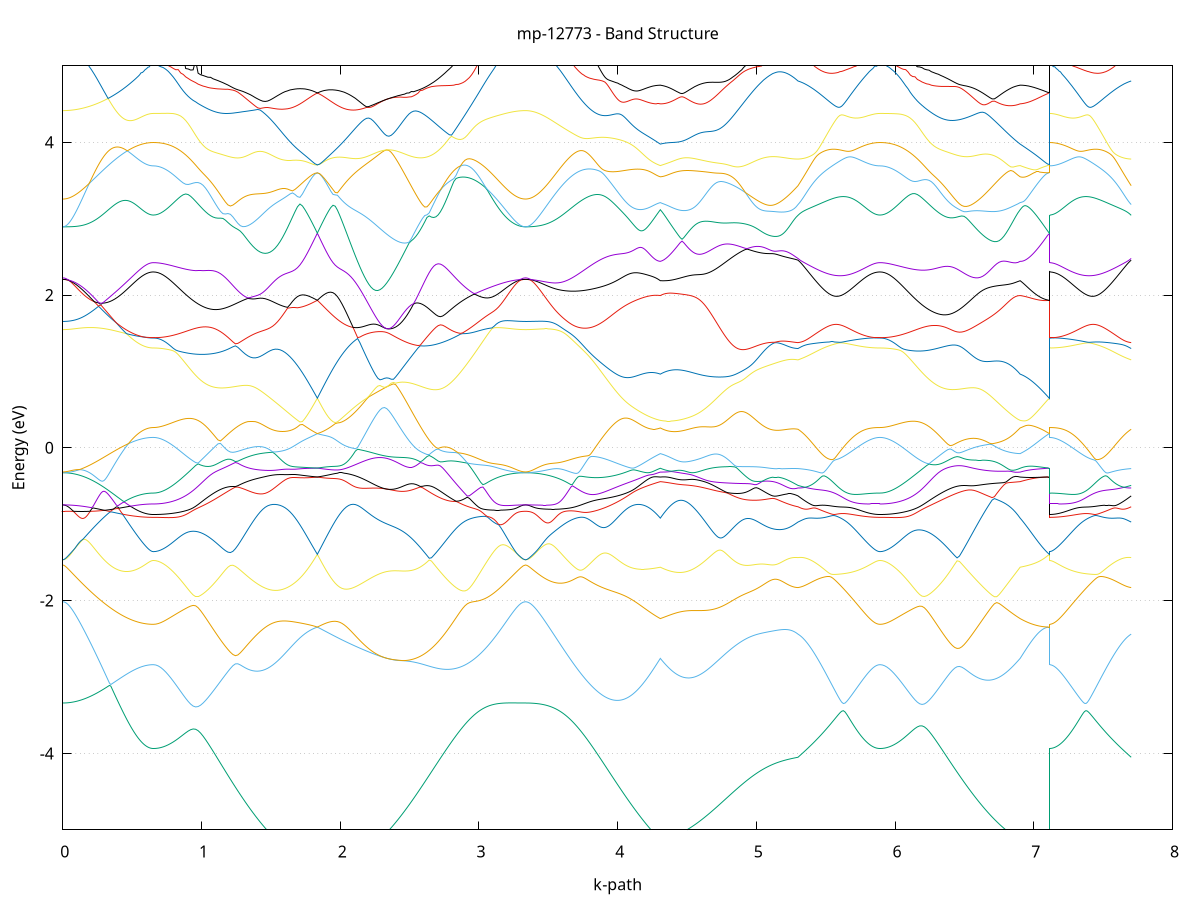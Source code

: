 set title 'mp-12773 - Band Structure'
set xlabel 'k-path'
set ylabel 'Energy (eV)'
set grid y
set yrange [-5:5]
set terminal png size 800,600
set output 'mp-12773_bands_gnuplot.png'
plot '-' using 1:2 with lines notitle, '-' using 1:2 with lines notitle, '-' using 1:2 with lines notitle, '-' using 1:2 with lines notitle, '-' using 1:2 with lines notitle, '-' using 1:2 with lines notitle, '-' using 1:2 with lines notitle, '-' using 1:2 with lines notitle, '-' using 1:2 with lines notitle, '-' using 1:2 with lines notitle, '-' using 1:2 with lines notitle, '-' using 1:2 with lines notitle, '-' using 1:2 with lines notitle, '-' using 1:2 with lines notitle, '-' using 1:2 with lines notitle, '-' using 1:2 with lines notitle, '-' using 1:2 with lines notitle, '-' using 1:2 with lines notitle, '-' using 1:2 with lines notitle, '-' using 1:2 with lines notitle, '-' using 1:2 with lines notitle, '-' using 1:2 with lines notitle, '-' using 1:2 with lines notitle, '-' using 1:2 with lines notitle, '-' using 1:2 with lines notitle, '-' using 1:2 with lines notitle, '-' using 1:2 with lines notitle, '-' using 1:2 with lines notitle, '-' using 1:2 with lines notitle, '-' using 1:2 with lines notitle, '-' using 1:2 with lines notitle, '-' using 1:2 with lines notitle, '-' using 1:2 with lines notitle, '-' using 1:2 with lines notitle, '-' using 1:2 with lines notitle, '-' using 1:2 with lines notitle, '-' using 1:2 with lines notitle, '-' using 1:2 with lines notitle, '-' using 1:2 with lines notitle, '-' using 1:2 with lines notitle
0.000000 -48.237258
0.009896 -48.237258
0.019793 -48.237258
0.029689 -48.237158
0.039585 -48.237158
0.049482 -48.237058
0.059378 -48.236958
0.069274 -48.236758
0.079171 -48.236658
0.089067 -48.236458
0.098963 -48.236258
0.108860 -48.236058
0.118756 -48.235858
0.128652 -48.235558
0.138549 -48.235358
0.148445 -48.235058
0.158341 -48.234758
0.168238 -48.234458
0.178134 -48.234158
0.188030 -48.233758
0.197927 -48.233458
0.207823 -48.233058
0.217719 -48.232658
0.227615 -48.232258
0.237512 -48.231858
0.247408 -48.231458
0.257304 -48.231058
0.267201 -48.230658
0.277097 -48.230158
0.286993 -48.229758
0.296890 -48.229258
0.306786 -48.228858
0.316682 -48.228358
0.326579 -48.227858
0.336475 -48.227458
0.346371 -48.226958
0.356268 -48.226458
0.366164 -48.226058
0.376060 -48.225558
0.385957 -48.225158
0.395853 -48.224658
0.405749 -48.224258
0.415646 -48.223758
0.425542 -48.223358
0.435438 -48.222958
0.445335 -48.222558
0.455231 -48.222158
0.465127 -48.221758
0.475024 -48.221358
0.484920 -48.221058
0.494816 -48.220658
0.504713 -48.220358
0.514609 -48.220058
0.524505 -48.219758
0.534402 -48.219558
0.544298 -48.219258
0.554194 -48.219058
0.564091 -48.218858
0.573987 -48.218658
0.583883 -48.218458
0.593780 -48.218358
0.603676 -48.218258
0.613572 -48.218158
0.623468 -48.218058
0.633365 -48.217958
0.643261 -48.217958
0.653157 -48.217958
0.653157 -48.217958
0.671066 -48.217858
0.688974 -48.217758
0.706882 -48.217658
0.724790 -48.217458
0.742699 -48.217158
0.760607 -48.216758
0.778515 -48.216358
0.796423 -48.215858
0.814332 -48.215358
0.832240 -48.214758
0.850148 -48.214158
0.868056 -48.213458
0.885964 -48.212758
0.903873 -48.211958
0.921781 -48.211158
0.939689 -48.210258
0.957597 -48.209358
0.975506 -48.208458
0.993414 -48.207458
1.011322 -48.206558
1.029230 -48.205558
1.047139 -48.204558
1.065047 -48.203558
1.082955 -48.202558
1.100863 -48.201658
1.118772 -48.200658
1.136680 -48.199758
1.154588 -48.198858
1.172496 -48.197958
1.190404 -48.197158
1.208313 -48.196358
1.226221 -48.195558
1.244129 -48.194958
1.262037 -48.194358
1.279946 -48.193758
1.297854 -48.193358
1.315762 -48.192958
1.333670 -48.192558
1.351579 -48.192258
1.369487 -48.192058
1.387395 -48.191958
1.405303 -48.191858
1.423211 -48.191758
1.441120 -48.191758
1.459028 -48.191758
1.476936 -48.191758
1.494844 -48.191858
1.512753 -48.191858
1.530661 -48.191958
1.548569 -48.192058
1.566477 -48.192158
1.584386 -48.192258
1.602294 -48.192458
1.620202 -48.192558
1.638110 -48.192658
1.656018 -48.192758
1.673927 -48.192858
1.691835 -48.192958
1.709743 -48.192958
1.727651 -48.193058
1.745560 -48.193058
1.763468 -48.193058
1.781376 -48.193058
1.799284 -48.193058
1.817193 -48.192958
1.835101 -48.192958
1.835101 -48.192958
1.851231 -48.192958
1.867360 -48.193058
1.883490 -48.193058
1.899620 -48.193058
1.915750 -48.192958
1.931880 -48.192958
1.948010 -48.192858
1.964139 -48.192758
1.980269 -48.192558
1.996399 -48.192458
2.012529 -48.192258
2.028659 -48.191958
2.044788 -48.191758
2.060918 -48.191458
2.077048 -48.191158
2.093178 -48.190858
2.109308 -48.190458
2.125438 -48.190158
2.141567 -48.189758
2.157697 -48.189358
2.173827 -48.188858
2.189957 -48.188458
2.206087 -48.187958
2.222216 -48.187558
2.238346 -48.187058
2.254476 -48.186558
2.270606 -48.186158
2.286736 -48.186058
2.302866 -48.185958
2.318995 -48.185958
2.335125 -48.186058
2.351255 -48.186158
2.367385 -48.186358
2.383515 -48.186558
2.399644 -48.186858
2.415774 -48.187158
2.431904 -48.187658
2.448034 -48.188158
2.464164 -48.188658
2.480294 -48.189358
2.496423 -48.190058
2.512553 -48.190758
2.528683 -48.191658
2.544813 -48.192458
2.560943 -48.193458
2.577072 -48.194458
2.593202 -48.195458
2.609332 -48.196558
2.625462 -48.197658
2.641592 -48.198758
2.657722 -48.199958
2.673851 -48.201158
2.689981 -48.202458
2.706111 -48.203658
2.722241 -48.204958
2.738371 -48.206158
2.754500 -48.207458
2.770630 -48.208758
2.786760 -48.210058
2.802890 -48.211358
2.819020 -48.212658
2.835150 -48.213958
2.851279 -48.215158
2.867409 -48.216458
2.883539 -48.217658
2.899669 -48.218858
2.915799 -48.220058
2.931929 -48.221258
2.948058 -48.222358
2.964188 -48.223558
2.980318 -48.224558
2.996448 -48.225658
3.012578 -48.226658
3.028707 -48.227658
3.044837 -48.228558
3.060967 -48.229458
3.077097 -48.230358
3.093227 -48.231158
3.109357 -48.231958
3.125486 -48.232658
3.141616 -48.233358
3.157746 -48.233958
3.173876 -48.234558
3.190006 -48.235058
3.206135 -48.235458
3.222265 -48.235958
3.238395 -48.236258
3.254525 -48.236558
3.270655 -48.236858
3.286785 -48.237058
3.302914 -48.237158
3.319044 -48.237258
3.335174 -48.237258
3.335174 -48.237258
3.345410 -48.237258
3.355646 -48.237258
3.365883 -48.237158
3.376119 -48.237058
3.386355 -48.236958
3.396591 -48.236858
3.406828 -48.236758
3.417064 -48.236558
3.427300 -48.236358
3.437536 -48.236158
3.447773 -48.235858
3.458009 -48.235658
3.468245 -48.235358
3.478481 -48.235058
3.488718 -48.234758
3.498954 -48.234358
3.509190 -48.234058
3.519426 -48.233658
3.529663 -48.233258
3.539899 -48.232858
3.550135 -48.232358
3.560371 -48.231958
3.570608 -48.231458
3.580844 -48.230958
3.591080 -48.230458
3.601316 -48.229958
3.611553 -48.229458
3.621789 -48.228858
3.632025 -48.228358
3.642261 -48.227758
3.652498 -48.227158
3.662734 -48.226558
3.672970 -48.225958
3.683206 -48.225358
3.693443 -48.224758
3.703679 -48.224058
3.713915 -48.223458
3.724151 -48.222858
3.734388 -48.222158
3.744624 -48.221558
3.754860 -48.220858
3.765096 -48.220158
3.775333 -48.219558
3.785569 -48.218858
3.795805 -48.218258
3.806041 -48.217558
3.816278 -48.216958
3.826514 -48.216258
3.836750 -48.215658
3.846986 -48.214958
3.857222 -48.214358
3.867459 -48.213658
3.877695 -48.213058
3.887931 -48.212458
3.898167 -48.211858
3.908404 -48.211258
3.918640 -48.210658
3.928876 -48.210058
3.939112 -48.209458
3.949349 -48.208958
3.959585 -48.208358
3.969821 -48.207858
3.980057 -48.207258
3.990294 -48.206758
4.000530 -48.206258
4.010766 -48.205758
4.021002 -48.205258
4.031239 -48.204858
4.041475 -48.204358
4.051711 -48.203958
4.061947 -48.203458
4.072184 -48.203058
4.082420 -48.202658
4.092656 -48.202258
4.102892 -48.201858
4.113129 -48.201558
4.123365 -48.201158
4.133601 -48.200858
4.143837 -48.200458
4.154074 -48.200158
4.164310 -48.199858
4.174546 -48.199558
4.184782 -48.199258
4.195019 -48.198958
4.205255 -48.198658
4.215491 -48.198458
4.225727 -48.198158
4.235964 -48.197958
4.246200 -48.197658
4.256436 -48.197458
4.266672 -48.197258
4.276909 -48.196958
4.287145 -48.196758
4.297381 -48.196558
4.307617 -48.196358
4.307617 -48.196358
4.320677 -48.196358
4.333738 -48.196258
4.346798 -48.196258
4.359858 -48.196258
4.372918 -48.196258
4.385978 -48.196258
4.399039 -48.196358
4.412099 -48.196458
4.425159 -48.196558
4.438219 -48.196658
4.451279 -48.196758
4.464340 -48.196958
4.477400 -48.197058
4.490460 -48.197258
4.503520 -48.197558
4.516580 -48.197758
4.529641 -48.198058
4.542701 -48.198358
4.555761 -48.198658
4.568821 -48.199058
4.581881 -48.199458
4.594942 -48.199858
4.608002 -48.200258
4.621062 -48.200758
4.634122 -48.201158
4.647182 -48.201758
4.660242 -48.202258
4.673303 -48.202758
4.686363 -48.203358
4.699423 -48.203958
4.712483 -48.204558
4.725543 -48.205158
4.738604 -48.205858
4.751664 -48.206458
4.764724 -48.207158
4.777784 -48.207758
4.790844 -48.208458
4.803905 -48.209158
4.816965 -48.209858
4.830025 -48.210458
4.843085 -48.211158
4.856145 -48.211858
4.869206 -48.212458
4.882266 -48.213158
4.895326 -48.213758
4.908386 -48.214358
4.921446 -48.215058
4.934507 -48.215658
4.947567 -48.216158
4.960627 -48.216758
4.973687 -48.217258
4.986747 -48.217858
4.999807 -48.218358
5.012868 -48.218858
5.025928 -48.219258
5.038988 -48.219658
5.052048 -48.220058
5.065108 -48.220458
5.078169 -48.220858
5.091229 -48.221158
5.104289 -48.221458
5.117349 -48.221658
5.130409 -48.221958
5.143470 -48.222158
5.156530 -48.222258
5.169590 -48.222458
5.182650 -48.222558
5.195710 -48.222658
5.208771 -48.222658
5.221831 -48.222758
5.234891 -48.222758
5.247951 -48.222658
5.261011 -48.222558
5.274072 -48.222558
5.287132 -48.222358
5.300192 -48.222258
5.300192 -48.222258
5.312766 -48.222458
5.325340 -48.222558
5.337914 -48.222758
5.350487 -48.222858
5.363061 -48.222858
5.375635 -48.222958
5.388209 -48.222958
5.400783 -48.223058
5.413357 -48.223058
5.425931 -48.222958
5.438504 -48.222958
5.451078 -48.222858
5.463652 -48.222758
5.476226 -48.222658
5.488800 -48.222558
5.501374 -48.222458
5.513948 -48.222358
5.526521 -48.222158
5.539095 -48.221958
5.551669 -48.221858
5.564243 -48.221658
5.576817 -48.221458
5.589391 -48.221258
5.601965 -48.221058
5.614539 -48.220858
5.627112 -48.220658
5.639686 -48.220458
5.652260 -48.220258
5.664834 -48.220058
5.677408 -48.219858
5.689982 -48.219658
5.702556 -48.219458
5.715129 -48.219258
5.727703 -48.219158
5.740277 -48.218958
5.752851 -48.218758
5.765425 -48.218658
5.777999 -48.218558
5.790573 -48.218358
5.803147 -48.218258
5.815720 -48.218158
5.828294 -48.218158
5.840868 -48.218058
5.853442 -48.217958
5.866016 -48.217958
5.878590 -48.217958
5.891164 -48.217958
5.891164 -48.217958
5.908007 -48.217858
5.924849 -48.217858
5.941692 -48.217758
5.958535 -48.217558
5.975378 -48.217358
5.992221 -48.217058
6.009064 -48.216758
6.025907 -48.216358
6.042750 -48.216058
6.059593 -48.215558
6.076436 -48.215058
6.093279 -48.214558
6.110122 -48.214058
6.126965 -48.213458
6.143808 -48.212858
6.160651 -48.212158
6.177493 -48.211458
6.194336 -48.210758
6.211179 -48.210058
6.228022 -48.209358
6.244865 -48.208558
6.261708 -48.207858
6.278551 -48.207058
6.295394 -48.206258
6.312237 -48.205558
6.329080 -48.204758
6.345923 -48.203958
6.362766 -48.203258
6.379609 -48.202558
6.396452 -48.201858
6.413294 -48.201158
6.430137 -48.200558
6.446980 -48.199958
6.463823 -48.199358
6.480666 -48.198858
6.497509 -48.198458
6.514352 -48.197958
6.531195 -48.197658
6.548038 -48.197258
6.564881 -48.196958
6.581724 -48.196758
6.598567 -48.196558
6.615410 -48.196358
6.632253 -48.196258
6.649096 -48.196158
6.665938 -48.196058
6.682781 -48.196058
6.699624 -48.196058
6.716467 -48.196058
6.733310 -48.196058
6.750153 -48.196058
6.766996 -48.196058
6.783839 -48.196158
6.800682 -48.196158
6.817525 -48.196158
6.834368 -48.196258
6.851211 -48.196258
6.868054 -48.196358
6.884897 -48.196358
6.901739 -48.196358
6.901739 -48.196358
6.911716 -48.196158
6.921692 -48.196058
6.931668 -48.195858
6.941644 -48.195658
6.951620 -48.195458
6.961597 -48.195358
6.971573 -48.195158
6.981549 -48.194958
6.991525 -48.194858
7.001501 -48.194658
7.011478 -48.194558
7.021454 -48.194358
7.031430 -48.194258
7.041406 -48.194058
7.051382 -48.193858
7.061359 -48.193758
7.071335 -48.193558
7.081311 -48.193458
7.091287 -48.193258
7.101263 -48.193058
7.111240 -48.192958
7.111240 -48.217958
7.121429 -48.217958
7.131618 -48.217958
7.141807 -48.217958
7.151996 -48.218058
7.162185 -48.218058
7.172375 -48.218058
7.182564 -48.218158
7.192753 -48.218258
7.202942 -48.218358
7.213131 -48.218458
7.223320 -48.218458
7.233510 -48.218658
7.243699 -48.218758
7.253888 -48.218858
7.264077 -48.218958
7.274266 -48.219058
7.284455 -48.219258
7.294645 -48.219358
7.304834 -48.219558
7.315023 -48.219658
7.325212 -48.219858
7.335401 -48.219958
7.345590 -48.220158
7.355780 -48.220358
7.365969 -48.220458
7.376158 -48.220658
7.386347 -48.220858
7.396536 -48.220958
7.406725 -48.221158
7.416915 -48.221358
7.427104 -48.221458
7.437293 -48.221658
7.447482 -48.221758
7.457671 -48.221958
7.467860 -48.222058
7.478050 -48.222158
7.488239 -48.222358
7.498428 -48.222458
7.508617 -48.222558
7.518806 -48.222658
7.528995 -48.222758
7.539185 -48.222758
7.549374 -48.222858
7.559563 -48.222958
7.569752 -48.222958
7.579941 -48.222958
7.590130 -48.223058
7.600320 -48.223058
7.610509 -48.223058
7.620698 -48.222958
7.630887 -48.222958
7.641076 -48.222858
7.651265 -48.222858
7.661455 -48.222758
7.671644 -48.222658
7.681833 -48.222558
7.692022 -48.222358
7.702211 -48.222258
e
0.000000 -48.178258
0.009896 -48.178258
0.019793 -48.178258
0.029689 -48.178258
0.039585 -48.178258
0.049482 -48.178258
0.059378 -48.178258
0.069274 -48.178158
0.079171 -48.178158
0.089067 -48.178158
0.098963 -48.178158
0.108860 -48.178058
0.118756 -48.178058
0.128652 -48.178058
0.138549 -48.177958
0.148445 -48.177958
0.158341 -48.177858
0.168238 -48.177758
0.178134 -48.177758
0.188030 -48.177658
0.197927 -48.177558
0.207823 -48.177458
0.217719 -48.177358
0.227615 -48.177258
0.237512 -48.177158
0.247408 -48.177058
0.257304 -48.176958
0.267201 -48.176858
0.277097 -48.176658
0.286993 -48.176558
0.296890 -48.176358
0.306786 -48.176258
0.316682 -48.176058
0.326579 -48.175858
0.336475 -48.175658
0.346371 -48.175458
0.356268 -48.175258
0.366164 -48.175058
0.376060 -48.174758
0.385957 -48.174558
0.395853 -48.174258
0.405749 -48.173958
0.415646 -48.173658
0.425542 -48.173358
0.435438 -48.173058
0.445335 -48.172758
0.455231 -48.172458
0.465127 -48.172158
0.475024 -48.171758
0.484920 -48.171458
0.494816 -48.171058
0.504713 -48.170758
0.514609 -48.170358
0.524505 -48.169958
0.534402 -48.169658
0.544298 -48.169358
0.554194 -48.168958
0.564091 -48.168658
0.573987 -48.168358
0.583883 -48.168058
0.593780 -48.167858
0.603676 -48.167558
0.613572 -48.167358
0.623468 -48.167258
0.633365 -48.167158
0.643261 -48.167058
0.653157 -48.167058
0.653157 -48.167058
0.671066 -48.167058
0.688974 -48.167158
0.706882 -48.167158
0.724790 -48.167258
0.742699 -48.167458
0.760607 -48.167558
0.778515 -48.167758
0.796423 -48.167958
0.814332 -48.168258
0.832240 -48.168458
0.850148 -48.168758
0.868056 -48.169058
0.885964 -48.169358
0.903873 -48.169658
0.921781 -48.170058
0.939689 -48.170458
0.957597 -48.170758
0.975506 -48.171158
0.993414 -48.171558
1.011322 -48.171958
1.029230 -48.172358
1.047139 -48.172758
1.065047 -48.173158
1.082955 -48.173658
1.100863 -48.174058
1.118772 -48.174458
1.136680 -48.174858
1.154588 -48.175258
1.172496 -48.175758
1.190404 -48.176158
1.208313 -48.176558
1.226221 -48.176958
1.244129 -48.177458
1.262037 -48.177858
1.279946 -48.178358
1.297854 -48.178758
1.315762 -48.179258
1.333670 -48.179758
1.351579 -48.180258
1.369487 -48.180758
1.387395 -48.181258
1.405303 -48.181858
1.423211 -48.182458
1.441120 -48.183058
1.459028 -48.183658
1.476936 -48.184258
1.494844 -48.184858
1.512753 -48.185458
1.530661 -48.186158
1.548569 -48.186758
1.566477 -48.187358
1.584386 -48.187958
1.602294 -48.188458
1.620202 -48.189058
1.638110 -48.189558
1.656018 -48.190058
1.673927 -48.190558
1.691835 -48.190958
1.709743 -48.191358
1.727651 -48.191658
1.745560 -48.191958
1.763468 -48.192258
1.781376 -48.192458
1.799284 -48.192658
1.817193 -48.192758
1.835101 -48.192958
1.835101 -48.192958
1.851231 -48.192858
1.867360 -48.192658
1.883490 -48.192558
1.899620 -48.192358
1.915750 -48.192158
1.931880 -48.191958
1.948010 -48.191758
1.964139 -48.191558
1.980269 -48.191258
1.996399 -48.190958
2.012529 -48.190658
2.028659 -48.190358
2.044788 -48.190058
2.060918 -48.189758
2.077048 -48.189358
2.093178 -48.189058
2.109308 -48.188758
2.125438 -48.188458
2.141567 -48.188058
2.157697 -48.187758
2.173827 -48.187458
2.189957 -48.187158
2.206087 -48.186958
2.222216 -48.186658
2.238346 -48.186458
2.254476 -48.186258
2.270606 -48.186058
2.286736 -48.185458
2.302866 -48.184958
2.318995 -48.184458
2.335125 -48.183958
2.351255 -48.183358
2.367385 -48.182858
2.383515 -48.182358
2.399644 -48.181858
2.415774 -48.181358
2.431904 -48.180858
2.448034 -48.180458
2.464164 -48.179958
2.480294 -48.179558
2.496423 -48.179158
2.512553 -48.178758
2.528683 -48.178458
2.544813 -48.178158
2.560943 -48.177858
2.577072 -48.177558
2.593202 -48.177358
2.609332 -48.177058
2.625462 -48.176958
2.641592 -48.176758
2.657722 -48.176658
2.673851 -48.176458
2.689981 -48.176458
2.706111 -48.176358
2.722241 -48.176258
2.738371 -48.176258
2.754500 -48.176258
2.770630 -48.176258
2.786760 -48.176258
2.802890 -48.176358
2.819020 -48.176358
2.835150 -48.176458
2.851279 -48.176458
2.867409 -48.176558
2.883539 -48.176658
2.899669 -48.176658
2.915799 -48.176758
2.931929 -48.176858
2.948058 -48.176958
2.964188 -48.177058
2.980318 -48.177158
2.996448 -48.177258
3.012578 -48.177258
3.028707 -48.177358
3.044837 -48.177458
3.060967 -48.177558
3.077097 -48.177658
3.093227 -48.177658
3.109357 -48.177758
3.125486 -48.177858
3.141616 -48.177858
3.157746 -48.177958
3.173876 -48.178058
3.190006 -48.178058
3.206135 -48.178158
3.222265 -48.178158
3.238395 -48.178158
3.254525 -48.178258
3.270655 -48.178258
3.286785 -48.178258
3.302914 -48.178258
3.319044 -48.178258
3.335174 -48.178258
3.335174 -48.178258
3.345410 -48.178258
3.355646 -48.178258
3.365883 -48.178258
3.376119 -48.178258
3.386355 -48.178258
3.396591 -48.178258
3.406828 -48.178258
3.417064 -48.178258
3.427300 -48.178258
3.437536 -48.178158
3.447773 -48.178158
3.458009 -48.178158
3.468245 -48.178158
3.478481 -48.178158
3.488718 -48.178158
3.498954 -48.178058
3.509190 -48.178058
3.519426 -48.178058
3.529663 -48.177958
3.539899 -48.177958
3.550135 -48.177958
3.560371 -48.177858
3.570608 -48.177858
3.580844 -48.177858
3.591080 -48.177758
3.601316 -48.177758
3.611553 -48.177658
3.621789 -48.177658
3.632025 -48.177658
3.642261 -48.177558
3.652498 -48.177558
3.662734 -48.177458
3.672970 -48.177458
3.683206 -48.177358
3.693443 -48.177358
3.703679 -48.177258
3.713915 -48.177258
3.724151 -48.177158
3.734388 -48.177158
3.744624 -48.177058
3.754860 -48.177058
3.765096 -48.176958
3.775333 -48.176958
3.785569 -48.176858
3.795805 -48.176858
3.806041 -48.176758
3.816278 -48.176758
3.826514 -48.176758
3.836750 -48.176658
3.846986 -48.176658
3.857222 -48.176658
3.867459 -48.176658
3.877695 -48.176658
3.887931 -48.176658
3.898167 -48.176658
3.908404 -48.176758
3.918640 -48.176758
3.928876 -48.176858
3.939112 -48.176958
3.949349 -48.176958
3.959585 -48.177058
3.969821 -48.177258
3.980057 -48.177358
3.990294 -48.177558
4.000530 -48.177658
4.010766 -48.177858
4.021002 -48.178058
4.031239 -48.178258
4.041475 -48.178558
4.051711 -48.178758
4.061947 -48.179058
4.072184 -48.179358
4.082420 -48.179558
4.092656 -48.179958
4.102892 -48.180258
4.113129 -48.180558
4.123365 -48.180858
4.133601 -48.181258
4.143837 -48.181658
4.154074 -48.181958
4.164310 -48.182358
4.174546 -48.182758
4.184782 -48.183158
4.195019 -48.183458
4.205255 -48.183858
4.215491 -48.184258
4.225727 -48.184658
4.235964 -48.185058
4.246200 -48.185458
4.256436 -48.185758
4.266672 -48.186158
4.276909 -48.186558
4.287145 -48.186858
4.297381 -48.187258
4.307617 -48.187558
4.307617 -48.187558
4.320677 -48.187458
4.333738 -48.187258
4.346798 -48.187158
4.359858 -48.186958
4.372918 -48.186758
4.385978 -48.186558
4.399039 -48.186358
4.412099 -48.186158
4.425159 -48.185958
4.438219 -48.185758
4.451279 -48.185558
4.464340 -48.185358
4.477400 -48.185158
4.490460 -48.184958
4.503520 -48.184858
4.516580 -48.184658
4.529641 -48.184458
4.542701 -48.184358
4.555761 -48.184158
4.568821 -48.184058
4.581881 -48.183858
4.594942 -48.183758
4.608002 -48.183658
4.621062 -48.183458
4.634122 -48.183358
4.647182 -48.183258
4.660242 -48.183158
4.673303 -48.182958
4.686363 -48.182858
4.699423 -48.182758
4.712483 -48.182658
4.725543 -48.182558
4.738604 -48.182458
4.751664 -48.182358
4.764724 -48.182258
4.777784 -48.182058
4.790844 -48.181958
4.803905 -48.181858
4.816965 -48.181758
4.830025 -48.181658
4.843085 -48.181558
4.856145 -48.181458
4.869206 -48.181358
4.882266 -48.181258
4.895326 -48.181158
4.908386 -48.181058
4.921446 -48.181058
4.934507 -48.180958
4.947567 -48.180858
4.960627 -48.180758
4.973687 -48.180658
4.986747 -48.180658
4.999807 -48.180558
5.012868 -48.180458
5.025928 -48.180458
5.038988 -48.180358
5.052048 -48.180358
5.065108 -48.180258
5.078169 -48.180258
5.091229 -48.180158
5.104289 -48.180158
5.117349 -48.180158
5.130409 -48.180058
5.143470 -48.180058
5.156530 -48.180058
5.169590 -48.179958
5.182650 -48.179958
5.195710 -48.179958
5.208771 -48.179858
5.221831 -48.179858
5.234891 -48.179858
5.247951 -48.179758
5.261011 -48.179758
5.274072 -48.179758
5.287132 -48.179658
5.300192 -48.179658
5.300192 -48.179658
5.312766 -48.179558
5.325340 -48.179458
5.337914 -48.179258
5.350487 -48.179158
5.363061 -48.179058
5.375635 -48.178958
5.388209 -48.178758
5.400783 -48.178658
5.413357 -48.178458
5.425931 -48.178258
5.438504 -48.178158
5.451078 -48.177958
5.463652 -48.177758
5.476226 -48.177558
5.488800 -48.177258
5.501374 -48.177058
5.513948 -48.176858
5.526521 -48.176558
5.539095 -48.176258
5.551669 -48.175958
5.564243 -48.175658
5.576817 -48.175358
5.589391 -48.175058
5.601965 -48.174658
5.614539 -48.174358
5.627112 -48.173958
5.639686 -48.173558
5.652260 -48.173158
5.664834 -48.172758
5.677408 -48.172358
5.689982 -48.171958
5.702556 -48.171558
5.715129 -48.171158
5.727703 -48.170658
5.740277 -48.170258
5.752851 -48.169858
5.765425 -48.169458
5.777999 -48.169058
5.790573 -48.168658
5.803147 -48.168358
5.815720 -48.168058
5.828294 -48.167758
5.840868 -48.167458
5.853442 -48.167358
5.866016 -48.167158
5.878590 -48.167058
5.891164 -48.167058
5.891164 -48.167058
5.908007 -48.167058
5.924849 -48.167158
5.941692 -48.167258
5.958535 -48.167358
5.975378 -48.167458
5.992221 -48.167658
6.009064 -48.167858
6.025907 -48.168058
6.042750 -48.168358
6.059593 -48.168658
6.076436 -48.168958
6.093279 -48.169258
6.110122 -48.169558
6.126965 -48.169958
6.143808 -48.170258
6.160651 -48.170658
6.177493 -48.171058
6.194336 -48.171358
6.211179 -48.171758
6.228022 -48.172158
6.244865 -48.172558
6.261708 -48.172958
6.278551 -48.173258
6.295394 -48.173658
6.312237 -48.174058
6.329080 -48.174358
6.345923 -48.174758
6.362766 -48.175058
6.379609 -48.175358
6.396452 -48.175758
6.413294 -48.176058
6.430137 -48.176358
6.446980 -48.176658
6.463823 -48.176958
6.480666 -48.177258
6.497509 -48.177458
6.514352 -48.177758
6.531195 -48.178058
6.548038 -48.178358
6.564881 -48.178658
6.581724 -48.178958
6.598567 -48.179358
6.615410 -48.179758
6.632253 -48.180058
6.649096 -48.180458
6.665938 -48.180958
6.682781 -48.181358
6.699624 -48.181858
6.716467 -48.182358
6.733310 -48.182758
6.750153 -48.183258
6.766996 -48.183858
6.783839 -48.184358
6.800682 -48.184858
6.817525 -48.185358
6.834368 -48.185858
6.851211 -48.186258
6.868054 -48.186758
6.884897 -48.187158
6.901739 -48.187558
6.901739 -48.187558
6.911716 -48.187958
6.921692 -48.188258
6.931668 -48.188558
6.941644 -48.188858
6.951620 -48.189158
6.961597 -48.189458
6.971573 -48.189758
6.981549 -48.190058
6.991525 -48.190358
7.001501 -48.190558
7.011478 -48.190858
7.021454 -48.191058
7.031430 -48.191258
7.041406 -48.191558
7.051382 -48.191758
7.061359 -48.191958
7.071335 -48.192158
7.081311 -48.192358
7.091287 -48.192558
7.101263 -48.192758
7.111240 -48.192958
7.111240 -48.167058
7.121429 -48.167058
7.131618 -48.167158
7.141807 -48.167258
7.151996 -48.167358
7.162185 -48.167558
7.172375 -48.167658
7.182564 -48.167958
7.192753 -48.168158
7.202942 -48.168458
7.213131 -48.168758
7.223320 -48.169058
7.233510 -48.169358
7.243699 -48.169658
7.253888 -48.169958
7.264077 -48.170358
7.274266 -48.170658
7.284455 -48.171058
7.294645 -48.171358
7.304834 -48.171658
7.315023 -48.172058
7.325212 -48.172358
7.335401 -48.172758
7.345590 -48.173058
7.355780 -48.173358
7.365969 -48.173658
7.376158 -48.173958
7.386347 -48.174258
7.396536 -48.174558
7.406725 -48.174858
7.416915 -48.175158
7.427104 -48.175358
7.437293 -48.175658
7.447482 -48.175858
7.457671 -48.176158
7.467860 -48.176358
7.478050 -48.176558
7.488239 -48.176758
7.498428 -48.176958
7.508617 -48.177158
7.518806 -48.177358
7.528995 -48.177558
7.539185 -48.177758
7.549374 -48.177858
7.559563 -48.178058
7.569752 -48.178158
7.579941 -48.178358
7.590130 -48.178458
7.600320 -48.178558
7.610509 -48.178758
7.620698 -48.178858
7.630887 -48.178958
7.641076 -48.179058
7.651265 -48.179158
7.661455 -48.179258
7.671644 -48.179358
7.681833 -48.179458
7.692022 -48.179558
7.702211 -48.179658
e
0.000000 -48.112358
0.009896 -48.112358
0.019793 -48.112458
0.029689 -48.112458
0.039585 -48.112558
0.049482 -48.112658
0.059378 -48.112758
0.069274 -48.112958
0.079171 -48.113158
0.089067 -48.113358
0.098963 -48.113558
0.108860 -48.113758
0.118756 -48.114058
0.128652 -48.114358
0.138549 -48.114658
0.148445 -48.115058
0.158341 -48.115358
0.168238 -48.115758
0.178134 -48.116158
0.188030 -48.116558
0.197927 -48.117058
0.207823 -48.117458
0.217719 -48.117958
0.227615 -48.118458
0.237512 -48.118958
0.247408 -48.119458
0.257304 -48.120058
0.267201 -48.120658
0.277097 -48.121258
0.286993 -48.121858
0.296890 -48.122458
0.306786 -48.123058
0.316682 -48.123758
0.326579 -48.124358
0.336475 -48.125058
0.346371 -48.125758
0.356268 -48.126458
0.366164 -48.127158
0.376060 -48.127858
0.385957 -48.128558
0.395853 -48.129258
0.405749 -48.129958
0.415646 -48.130758
0.425542 -48.131458
0.435438 -48.132158
0.445335 -48.132958
0.455231 -48.133658
0.465127 -48.134358
0.475024 -48.135058
0.484920 -48.135758
0.494816 -48.136458
0.504713 -48.137158
0.514609 -48.137858
0.524505 -48.138458
0.534402 -48.139158
0.544298 -48.139758
0.554194 -48.140258
0.564091 -48.140858
0.573987 -48.141258
0.583883 -48.141758
0.593780 -48.142158
0.603676 -48.142458
0.613572 -48.142758
0.623468 -48.143058
0.633365 -48.143158
0.643261 -48.143258
0.653157 -48.143358
0.653157 -48.143358
0.671066 -48.143358
0.688974 -48.143258
0.706882 -48.143258
0.724790 -48.143158
0.742699 -48.143058
0.760607 -48.142858
0.778515 -48.142758
0.796423 -48.142558
0.814332 -48.142358
0.832240 -48.142058
0.850148 -48.141858
0.868056 -48.141558
0.885964 -48.141358
0.903873 -48.141058
0.921781 -48.140758
0.939689 -48.140458
0.957597 -48.140158
0.975506 -48.139758
0.993414 -48.139458
1.011322 -48.139158
1.029230 -48.138758
1.047139 -48.138458
1.065047 -48.138058
1.082955 -48.137658
1.100863 -48.137358
1.118772 -48.136958
1.136680 -48.136658
1.154588 -48.136258
1.172496 -48.135958
1.190404 -48.135558
1.208313 -48.135358
1.226221 -48.135058
1.244129 -48.135058
1.262037 -48.135258
1.279946 -48.135458
1.297854 -48.135758
1.315762 -48.136058
1.333670 -48.136158
1.351579 -48.136258
1.369487 -48.136258
1.387395 -48.136158
1.405303 -48.136058
1.423211 -48.135758
1.441120 -48.135558
1.459028 -48.135158
1.476936 -48.134758
1.494844 -48.134358
1.512753 -48.133858
1.530661 -48.133358
1.548569 -48.132858
1.566477 -48.132358
1.584386 -48.131858
1.602294 -48.131358
1.620202 -48.130858
1.638110 -48.130458
1.656018 -48.129958
1.673927 -48.129558
1.691835 -48.129158
1.709743 -48.128858
1.727651 -48.128458
1.745560 -48.128258
1.763468 -48.127958
1.781376 -48.127858
1.799284 -48.127658
1.817193 -48.127558
1.835101 -48.127458
1.835101 -48.127458
1.851231 -48.127558
1.867360 -48.127658
1.883490 -48.127758
1.899620 -48.127858
1.915750 -48.127958
1.931880 -48.128158
1.948010 -48.128358
1.964139 -48.128558
1.980269 -48.128758
1.996399 -48.129058
2.012529 -48.129258
2.028659 -48.129558
2.044788 -48.129858
2.060918 -48.130158
2.077048 -48.130458
2.093178 -48.130758
2.109308 -48.131158
2.125438 -48.131458
2.141567 -48.131758
2.157697 -48.132158
2.173827 -48.132458
2.189957 -48.132858
2.206087 -48.133158
2.222216 -48.133458
2.238346 -48.133858
2.254476 -48.134158
2.270606 -48.134458
2.286736 -48.134758
2.302866 -48.134958
2.318995 -48.135258
2.335125 -48.135458
2.351255 -48.135658
2.367385 -48.135858
2.383515 -48.136058
2.399644 -48.136158
2.415774 -48.136258
2.431904 -48.136358
2.448034 -48.136358
2.464164 -48.136358
2.480294 -48.136358
2.496423 -48.136258
2.512553 -48.136158
2.528683 -48.135958
2.544813 -48.135758
2.560943 -48.135458
2.577072 -48.135158
2.593202 -48.134858
2.609332 -48.134458
2.625462 -48.134058
2.641592 -48.133658
2.657722 -48.133158
2.673851 -48.132658
2.689981 -48.132058
2.706111 -48.131558
2.722241 -48.130958
2.738371 -48.130258
2.754500 -48.129658
2.770630 -48.128958
2.786760 -48.128358
2.802890 -48.127658
2.819020 -48.126958
2.835150 -48.126258
2.851279 -48.125558
2.867409 -48.124858
2.883539 -48.124158
2.899669 -48.123458
2.915799 -48.122758
2.931929 -48.122058
2.948058 -48.121458
2.964188 -48.120758
2.980318 -48.120158
2.996448 -48.119458
3.012578 -48.118858
3.028707 -48.118258
3.044837 -48.117758
3.060967 -48.117158
3.077097 -48.116658
3.093227 -48.116158
3.109357 -48.115658
3.125486 -48.115258
3.141616 -48.114858
3.157746 -48.114458
3.173876 -48.114058
3.190006 -48.113758
3.206135 -48.113458
3.222265 -48.113258
3.238395 -48.112958
3.254525 -48.112758
3.270655 -48.112658
3.286785 -48.112558
3.302914 -48.112458
3.319044 -48.112358
3.335174 -48.112358
3.335174 -48.112358
3.345410 -48.112358
3.355646 -48.112358
3.365883 -48.112458
3.376119 -48.112558
3.386355 -48.112658
3.396591 -48.112758
3.406828 -48.112858
3.417064 -48.113058
3.427300 -48.113158
3.437536 -48.113358
3.447773 -48.113558
3.458009 -48.113858
3.468245 -48.114058
3.478481 -48.114358
3.488718 -48.114658
3.498954 -48.114958
3.509190 -48.115258
3.519426 -48.115558
3.529663 -48.115958
3.539899 -48.116258
3.550135 -48.116658
3.560371 -48.117058
3.570608 -48.117458
3.580844 -48.117958
3.591080 -48.118358
3.601316 -48.118758
3.611553 -48.119258
3.621789 -48.119758
3.632025 -48.120258
3.642261 -48.120758
3.652498 -48.121258
3.662734 -48.121758
3.672970 -48.122258
3.683206 -48.122758
3.693443 -48.123358
3.703679 -48.123858
3.713915 -48.124458
3.724151 -48.124958
3.734388 -48.125558
3.744624 -48.126058
3.754860 -48.126558
3.765096 -48.127158
3.775333 -48.127658
3.785569 -48.128258
3.795805 -48.128758
3.806041 -48.129258
3.816278 -48.129758
3.826514 -48.130258
3.836750 -48.130758
3.846986 -48.131258
3.857222 -48.131758
3.867459 -48.132158
3.877695 -48.132658
3.887931 -48.133058
3.898167 -48.133458
3.908404 -48.133858
3.918640 -48.134158
3.928876 -48.134458
3.939112 -48.134758
3.949349 -48.135058
3.959585 -48.135358
3.969821 -48.135558
3.980057 -48.135758
3.990294 -48.135958
4.000530 -48.136058
4.010766 -48.136158
4.021002 -48.136258
4.031239 -48.136258
4.041475 -48.136358
4.051711 -48.136358
4.061947 -48.136258
4.072184 -48.136258
4.082420 -48.136158
4.092656 -48.136058
4.102892 -48.135858
4.113129 -48.135758
4.123365 -48.135558
4.133601 -48.135358
4.143837 -48.135158
4.154074 -48.134958
4.164310 -48.134658
4.174546 -48.134458
4.184782 -48.134158
4.195019 -48.133958
4.205255 -48.133658
4.215491 -48.133358
4.225727 -48.133058
4.235964 -48.132758
4.246200 -48.132458
4.256436 -48.132158
4.266672 -48.131858
4.276909 -48.131558
4.287145 -48.131258
4.297381 -48.131058
4.307617 -48.130758
4.307617 -48.130758
4.320677 -48.131058
4.333738 -48.131258
4.346798 -48.131558
4.359858 -48.131758
4.372918 -48.132058
4.385978 -48.132258
4.399039 -48.132458
4.412099 -48.132658
4.425159 -48.132858
4.438219 -48.133058
4.451279 -48.133158
4.464340 -48.133258
4.477400 -48.133358
4.490460 -48.133358
4.503520 -48.133458
4.516580 -48.133458
4.529641 -48.133358
4.542701 -48.133358
4.555761 -48.133258
4.568821 -48.133058
4.581881 -48.132958
4.594942 -48.132758
4.608002 -48.132558
4.621062 -48.132258
4.634122 -48.132058
4.647182 -48.131758
4.660242 -48.131358
4.673303 -48.131058
4.686363 -48.130658
4.699423 -48.130258
4.712483 -48.129858
4.725543 -48.129458
4.738604 -48.129058
4.751664 -48.128558
4.764724 -48.128158
4.777784 -48.127658
4.790844 -48.127158
4.803905 -48.126758
4.816965 -48.126258
4.830025 -48.125758
4.843085 -48.125358
4.856145 -48.124858
4.869206 -48.124458
4.882266 -48.123958
4.895326 -48.123558
4.908386 -48.123158
4.921446 -48.122858
4.934507 -48.122558
4.947567 -48.122358
4.960627 -48.122158
4.973687 -48.122058
4.986747 -48.121858
4.999807 -48.121758
5.012868 -48.121658
5.025928 -48.121558
5.038988 -48.121358
5.052048 -48.121258
5.065108 -48.121158
5.078169 -48.121058
5.091229 -48.120958
5.104289 -48.120858
5.117349 -48.120758
5.130409 -48.120658
5.143470 -48.120558
5.156530 -48.120458
5.169590 -48.120358
5.182650 -48.120258
5.195710 -48.120158
5.208771 -48.120058
5.221831 -48.119958
5.234891 -48.119858
5.247951 -48.119858
5.261011 -48.119758
5.274072 -48.119658
5.287132 -48.119658
5.300192 -48.119758
5.300192 -48.119758
5.312766 -48.119758
5.325340 -48.119858
5.337914 -48.120058
5.350487 -48.120358
5.363061 -48.120558
5.375635 -48.120858
5.388209 -48.121258
5.400783 -48.121558
5.413357 -48.121958
5.425931 -48.122358
5.438504 -48.122858
5.451078 -48.123258
5.463652 -48.123758
5.476226 -48.124358
5.488800 -48.124858
5.501374 -48.125458
5.513948 -48.126058
5.526521 -48.126658
5.539095 -48.127258
5.551669 -48.127858
5.564243 -48.128558
5.576817 -48.129258
5.589391 -48.129958
5.601965 -48.130658
5.614539 -48.131358
5.627112 -48.132058
5.639686 -48.132858
5.652260 -48.133558
5.664834 -48.134258
5.677408 -48.135058
5.689982 -48.135758
5.702556 -48.136458
5.715129 -48.137158
5.727703 -48.137858
5.740277 -48.138558
5.752851 -48.139258
5.765425 -48.139858
5.777999 -48.140458
5.790573 -48.140958
5.803147 -48.141558
5.815720 -48.141958
5.828294 -48.142358
5.840868 -48.142758
5.853442 -48.142958
5.866016 -48.143158
5.878590 -48.143258
5.891164 -48.143358
5.891164 -48.143358
5.908007 -48.143358
5.924849 -48.143258
5.941692 -48.143158
5.958535 -48.143058
5.975378 -48.142858
5.992221 -48.142658
6.009064 -48.142458
6.025907 -48.142258
6.042750 -48.141958
6.059593 -48.141658
6.076436 -48.141358
6.093279 -48.141058
6.110122 -48.140658
6.126965 -48.140258
6.143808 -48.139858
6.160651 -48.139458
6.177493 -48.139058
6.194336 -48.138658
6.211179 -48.138258
6.228022 -48.137858
6.244865 -48.137358
6.261708 -48.136958
6.278551 -48.136558
6.295394 -48.136058
6.312237 -48.135658
6.329080 -48.135258
6.345923 -48.134758
6.362766 -48.134358
6.379609 -48.134058
6.396452 -48.133658
6.413294 -48.133358
6.430137 -48.133158
6.446980 -48.133158
6.463823 -48.133458
6.480666 -48.133858
6.497509 -48.134358
6.514352 -48.134758
6.531195 -48.135158
6.548038 -48.135558
6.564881 -48.135758
6.581724 -48.136058
6.598567 -48.136158
6.615410 -48.136258
6.632253 -48.136258
6.649096 -48.136258
6.665938 -48.136158
6.682781 -48.135958
6.699624 -48.135758
6.716467 -48.135458
6.733310 -48.135058
6.750153 -48.134758
6.766996 -48.134358
6.783839 -48.133958
6.800682 -48.133458
6.817525 -48.133058
6.834368 -48.132558
6.851211 -48.132058
6.868054 -48.131658
6.884897 -48.131158
6.901739 -48.130758
6.901739 -48.130758
6.911716 -48.130458
6.921692 -48.130258
6.931668 -48.129958
6.941644 -48.129758
6.951620 -48.129458
6.961597 -48.129258
6.971573 -48.129058
6.981549 -48.128858
6.991525 -48.128658
7.001501 -48.128458
7.011478 -48.128358
7.021454 -48.128158
7.031430 -48.128058
7.041406 -48.127958
7.051382 -48.127858
7.061359 -48.127758
7.071335 -48.127658
7.081311 -48.127658
7.091287 -48.127558
7.101263 -48.127558
7.111240 -48.127458
7.111240 -48.143358
7.121429 -48.143358
7.131618 -48.143258
7.141807 -48.143058
7.151996 -48.142958
7.162185 -48.142658
7.172375 -48.142458
7.182564 -48.142058
7.192753 -48.141758
7.202942 -48.141358
7.213131 -48.140958
7.223320 -48.140458
7.233510 -48.140058
7.243699 -48.139558
7.253888 -48.138958
7.264077 -48.138458
7.274266 -48.137958
7.284455 -48.137358
7.294645 -48.136758
7.304834 -48.136158
7.315023 -48.135558
7.325212 -48.135058
7.335401 -48.134458
7.345590 -48.133858
7.355780 -48.133258
7.365969 -48.132658
7.376158 -48.132058
7.386347 -48.131458
7.396536 -48.130858
7.406725 -48.130258
7.416915 -48.129758
7.427104 -48.129158
7.437293 -48.128658
7.447482 -48.128058
7.457671 -48.127558
7.467860 -48.127058
7.478050 -48.126558
7.488239 -48.126058
7.498428 -48.125558
7.508617 -48.125058
7.518806 -48.124658
7.528995 -48.124158
7.539185 -48.123758
7.549374 -48.123358
7.559563 -48.122958
7.569752 -48.122658
7.579941 -48.122258
7.590130 -48.121958
7.600320 -48.121658
7.610509 -48.121358
7.620698 -48.121058
7.630887 -48.120758
7.641076 -48.120558
7.651265 -48.120358
7.661455 -48.120158
7.671644 -48.119958
7.681833 -48.119858
7.692022 -48.119758
7.702211 -48.119758
e
0.000000 -48.112358
0.009896 -48.112358
0.019793 -48.112358
0.029689 -48.112358
0.039585 -48.112358
0.049482 -48.112358
0.059378 -48.112358
0.069274 -48.112358
0.079171 -48.112358
0.089067 -48.112358
0.098963 -48.112358
0.108860 -48.112358
0.118756 -48.112358
0.128652 -48.112358
0.138549 -48.112358
0.148445 -48.112358
0.158341 -48.112358
0.168238 -48.112358
0.178134 -48.112358
0.188030 -48.112358
0.197927 -48.112358
0.207823 -48.112358
0.217719 -48.112358
0.227615 -48.112358
0.237512 -48.112358
0.247408 -48.112358
0.257304 -48.112358
0.267201 -48.112358
0.277097 -48.112358
0.286993 -48.112358
0.296890 -48.112358
0.306786 -48.112358
0.316682 -48.112358
0.326579 -48.112358
0.336475 -48.112358
0.346371 -48.112358
0.356268 -48.112358
0.366164 -48.112358
0.376060 -48.112358
0.385957 -48.112358
0.395853 -48.112358
0.405749 -48.112358
0.415646 -48.112358
0.425542 -48.112358
0.435438 -48.112358
0.445335 -48.112358
0.455231 -48.112358
0.465127 -48.112358
0.475024 -48.112358
0.484920 -48.112358
0.494816 -48.112358
0.504713 -48.112358
0.514609 -48.112358
0.524505 -48.112358
0.534402 -48.112358
0.544298 -48.112358
0.554194 -48.112358
0.564091 -48.112358
0.573987 -48.112358
0.583883 -48.112358
0.593780 -48.112358
0.603676 -48.112358
0.613572 -48.112358
0.623468 -48.112358
0.633365 -48.112358
0.643261 -48.112358
0.653157 -48.112358
0.653157 -48.112358
0.671066 -48.112458
0.688974 -48.112458
0.706882 -48.112658
0.724790 -48.112858
0.742699 -48.113158
0.760607 -48.113458
0.778515 -48.113858
0.796423 -48.114358
0.814332 -48.114858
0.832240 -48.115358
0.850148 -48.115958
0.868056 -48.116658
0.885964 -48.117358
0.903873 -48.118058
0.921781 -48.118858
0.939689 -48.119658
0.957597 -48.120558
0.975506 -48.121458
0.993414 -48.122358
1.011322 -48.123258
1.029230 -48.124158
1.047139 -48.125058
1.065047 -48.126058
1.082955 -48.126958
1.100863 -48.127858
1.118772 -48.128758
1.136680 -48.129658
1.154588 -48.130558
1.172496 -48.131358
1.190404 -48.132058
1.208313 -48.132758
1.226221 -48.133258
1.244129 -48.133558
1.262037 -48.133558
1.279946 -48.133358
1.297854 -48.133058
1.315762 -48.132758
1.333670 -48.132458
1.351579 -48.132158
1.369487 -48.131858
1.387395 -48.131558
1.405303 -48.131258
1.423211 -48.130958
1.441120 -48.130658
1.459028 -48.130358
1.476936 -48.130158
1.494844 -48.129858
1.512753 -48.129658
1.530661 -48.129358
1.548569 -48.129158
1.566477 -48.128958
1.584386 -48.128758
1.602294 -48.128558
1.620202 -48.128358
1.638110 -48.128258
1.656018 -48.128058
1.673927 -48.127958
1.691835 -48.127858
1.709743 -48.127758
1.727651 -48.127658
1.745560 -48.127558
1.763468 -48.127458
1.781376 -48.127458
1.799284 -48.127458
1.817193 -48.127458
1.835101 -48.127458
1.835101 -48.127458
1.851231 -48.127458
1.867360 -48.127458
1.883490 -48.127458
1.899620 -48.127558
1.915750 -48.127658
1.931880 -48.127758
1.948010 -48.127858
1.964139 -48.128058
1.980269 -48.128258
1.996399 -48.128458
2.012529 -48.128658
2.028659 -48.128958
2.044788 -48.129258
2.060918 -48.129558
2.077048 -48.129858
2.093178 -48.130158
2.109308 -48.130558
2.125438 -48.130858
2.141567 -48.131258
2.157697 -48.131658
2.173827 -48.132058
2.189957 -48.132458
2.206087 -48.132858
2.222216 -48.133258
2.238346 -48.133658
2.254476 -48.133958
2.270606 -48.134358
2.286736 -48.134658
2.302866 -48.134958
2.318995 -48.135258
2.335125 -48.135458
2.351255 -48.135658
2.367385 -48.135858
2.383515 -48.135958
2.399644 -48.136058
2.415774 -48.136058
2.431904 -48.136058
2.448034 -48.135958
2.464164 -48.135858
2.480294 -48.135758
2.496423 -48.135458
2.512553 -48.135258
2.528683 -48.134958
2.544813 -48.134558
2.560943 -48.134158
2.577072 -48.133758
2.593202 -48.133258
2.609332 -48.132758
2.625462 -48.132258
2.641592 -48.131758
2.657722 -48.131158
2.673851 -48.130558
2.689981 -48.129958
2.706111 -48.129358
2.722241 -48.128658
2.738371 -48.128058
2.754500 -48.127358
2.770630 -48.126758
2.786760 -48.126058
2.802890 -48.125458
2.819020 -48.124758
2.835150 -48.124158
2.851279 -48.123458
2.867409 -48.122858
2.883539 -48.122258
2.899669 -48.121558
2.915799 -48.120958
2.931929 -48.120358
2.948058 -48.119858
2.964188 -48.119258
2.980318 -48.118658
2.996448 -48.118158
3.012578 -48.117658
3.028707 -48.117158
3.044837 -48.116658
3.060967 -48.116258
3.077097 -48.115858
3.093227 -48.115458
3.109357 -48.115058
3.125486 -48.114658
3.141616 -48.114358
3.157746 -48.114058
3.173876 -48.113758
3.190006 -48.113458
3.206135 -48.113258
3.222265 -48.113058
3.238395 -48.112858
3.254525 -48.112758
3.270655 -48.112558
3.286785 -48.112458
3.302914 -48.112458
3.319044 -48.112358
3.335174 -48.112358
3.335174 -48.112358
3.345410 -48.112358
3.355646 -48.112358
3.365883 -48.112358
3.376119 -48.112358
3.386355 -48.112458
3.396591 -48.112458
3.406828 -48.112458
3.417064 -48.112558
3.427300 -48.112558
3.437536 -48.112558
3.447773 -48.112658
3.458009 -48.112758
3.468245 -48.112758
3.478481 -48.112858
3.488718 -48.112858
3.498954 -48.112958
3.509190 -48.113058
3.519426 -48.113158
3.529663 -48.113258
3.539899 -48.113358
3.550135 -48.113358
3.560371 -48.113458
3.570608 -48.113558
3.580844 -48.113758
3.591080 -48.113858
3.601316 -48.113958
3.611553 -48.114058
3.621789 -48.114158
3.632025 -48.114358
3.642261 -48.114458
3.652498 -48.114558
3.662734 -48.114758
3.672970 -48.114858
3.683206 -48.115058
3.693443 -48.115158
3.703679 -48.115358
3.713915 -48.115458
3.724151 -48.115658
3.734388 -48.115758
3.744624 -48.115958
3.754860 -48.116158
3.765096 -48.116258
3.775333 -48.116458
3.785569 -48.116658
3.795805 -48.116858
3.806041 -48.117058
3.816278 -48.117158
3.826514 -48.117358
3.836750 -48.117558
3.846986 -48.117758
3.857222 -48.117958
3.867459 -48.118158
3.877695 -48.118358
3.887931 -48.118558
3.898167 -48.118758
3.908404 -48.118958
3.918640 -48.119158
3.928876 -48.119358
3.939112 -48.119558
3.949349 -48.119758
3.959585 -48.119958
3.969821 -48.120158
3.980057 -48.120358
3.990294 -48.120558
4.000530 -48.120758
4.010766 -48.120958
4.021002 -48.121158
4.031239 -48.121458
4.041475 -48.121658
4.051711 -48.121858
4.061947 -48.122058
4.072184 -48.122258
4.082420 -48.122458
4.092656 -48.122658
4.102892 -48.122858
4.113129 -48.122958
4.123365 -48.123158
4.133601 -48.123358
4.143837 -48.123558
4.154074 -48.123758
4.164310 -48.123958
4.174546 -48.124158
4.184782 -48.124258
4.195019 -48.124458
4.205255 -48.124658
4.215491 -48.124758
4.225727 -48.124958
4.235964 -48.125158
4.246200 -48.125258
4.256436 -48.125458
4.266672 -48.125558
4.276909 -48.125758
4.287145 -48.125858
4.297381 -48.125958
4.307617 -48.126058
4.307617 -48.126058
4.320677 -48.126058
4.333738 -48.125958
4.346798 -48.125958
4.359858 -48.125858
4.372918 -48.125758
4.385978 -48.125758
4.399039 -48.125658
4.412099 -48.125558
4.425159 -48.125558
4.438219 -48.125458
4.451279 -48.125358
4.464340 -48.125258
4.477400 -48.125258
4.490460 -48.125158
4.503520 -48.125058
4.516580 -48.124958
4.529641 -48.124958
4.542701 -48.124858
4.555761 -48.124758
4.568821 -48.124658
4.581881 -48.124558
4.594942 -48.124458
4.608002 -48.124458
4.621062 -48.124358
4.634122 -48.124258
4.647182 -48.124158
4.660242 -48.124058
4.673303 -48.123958
4.686363 -48.123858
4.699423 -48.123758
4.712483 -48.123658
4.725543 -48.123558
4.738604 -48.123458
4.751664 -48.123358
4.764724 -48.123258
4.777784 -48.123158
4.790844 -48.123058
4.803905 -48.122958
4.816965 -48.122858
4.830025 -48.122758
4.843085 -48.122658
4.856145 -48.122558
4.869206 -48.122458
4.882266 -48.122258
4.895326 -48.122158
4.908386 -48.121958
4.921446 -48.121758
4.934507 -48.121458
4.947567 -48.121258
4.960627 -48.120958
4.973687 -48.120558
4.986747 -48.120258
4.999807 -48.119958
5.012868 -48.119658
5.025928 -48.119358
5.038988 -48.119058
5.052048 -48.118858
5.065108 -48.118658
5.078169 -48.118458
5.091229 -48.118258
5.104289 -48.118058
5.117349 -48.117958
5.130409 -48.117858
5.143470 -48.117758
5.156530 -48.117758
5.169590 -48.117758
5.182650 -48.117758
5.195710 -48.117858
5.208771 -48.117858
5.221831 -48.117958
5.234891 -48.118158
5.247951 -48.118258
5.261011 -48.118458
5.274072 -48.118658
5.287132 -48.118758
5.300192 -48.118958
5.300192 -48.118958
5.312766 -48.118858
5.325340 -48.118658
5.337914 -48.118458
5.350487 -48.118258
5.363061 -48.118058
5.375635 -48.117758
5.388209 -48.117558
5.400783 -48.117358
5.413357 -48.117158
5.425931 -48.116858
5.438504 -48.116658
5.451078 -48.116458
5.463652 -48.116258
5.476226 -48.116058
5.488800 -48.115858
5.501374 -48.115658
5.513948 -48.115458
5.526521 -48.115258
5.539095 -48.115058
5.551669 -48.114858
5.564243 -48.114758
5.576817 -48.114558
5.589391 -48.114358
5.601965 -48.114258
5.614539 -48.114058
5.627112 -48.113958
5.639686 -48.113758
5.652260 -48.113658
5.664834 -48.113558
5.677408 -48.113358
5.689982 -48.113258
5.702556 -48.113158
5.715129 -48.113058
5.727703 -48.112958
5.740277 -48.112858
5.752851 -48.112858
5.765425 -48.112758
5.777999 -48.112658
5.790573 -48.112658
5.803147 -48.112558
5.815720 -48.112558
5.828294 -48.112458
5.840868 -48.112458
5.853442 -48.112458
5.866016 -48.112358
5.878590 -48.112358
5.891164 -48.112358
5.891164 -48.112358
5.908007 -48.112358
5.924849 -48.112458
5.941692 -48.112658
5.958535 -48.112758
5.975378 -48.113058
5.992221 -48.113258
6.009064 -48.113658
6.025907 -48.113958
6.042750 -48.114358
6.059593 -48.114858
6.076436 -48.115358
6.093279 -48.115858
6.110122 -48.116458
6.126965 -48.117158
6.143808 -48.117758
6.160651 -48.118458
6.177493 -48.119158
6.194336 -48.119958
6.211179 -48.120658
6.228022 -48.121458
6.244865 -48.122258
6.261708 -48.123158
6.278551 -48.123958
6.295394 -48.124858
6.312237 -48.125658
6.329080 -48.126458
6.345923 -48.127358
6.362766 -48.128158
6.379609 -48.128958
6.396452 -48.129658
6.413294 -48.130358
6.430137 -48.130858
6.446980 -48.131158
6.463823 -48.131158
6.480666 -48.130958
6.497509 -48.130658
6.514352 -48.130358
6.531195 -48.130058
6.548038 -48.129758
6.564881 -48.129358
6.581724 -48.129058
6.598567 -48.128758
6.615410 -48.128558
6.632253 -48.128258
6.649096 -48.127958
6.665938 -48.127758
6.682781 -48.127558
6.699624 -48.127358
6.716467 -48.127158
6.733310 -48.126958
6.750153 -48.126758
6.766996 -48.126658
6.783839 -48.126458
6.800682 -48.126358
6.817525 -48.126258
6.834368 -48.126258
6.851211 -48.126158
6.868054 -48.126158
6.884897 -48.126158
6.901739 -48.126058
6.901739 -48.126058
6.911716 -48.126258
6.921692 -48.126358
6.931668 -48.126458
6.941644 -48.126558
6.951620 -48.126658
6.961597 -48.126758
6.971573 -48.126858
6.981549 -48.126958
6.991525 -48.126958
7.001501 -48.127058
7.011478 -48.127158
7.021454 -48.127158
7.031430 -48.127258
7.041406 -48.127258
7.051382 -48.127358
7.061359 -48.127358
7.071335 -48.127358
7.081311 -48.127458
7.091287 -48.127458
7.101263 -48.127458
7.111240 -48.127458
7.111240 -48.112358
7.121429 -48.112358
7.131618 -48.112358
7.141807 -48.112358
7.151996 -48.112458
7.162185 -48.112458
7.172375 -48.112458
7.182564 -48.112458
7.192753 -48.112558
7.202942 -48.112558
7.213131 -48.112658
7.223320 -48.112658
7.233510 -48.112758
7.243699 -48.112758
7.253888 -48.112858
7.264077 -48.112958
7.274266 -48.112958
7.284455 -48.113058
7.294645 -48.113158
7.304834 -48.113258
7.315023 -48.113358
7.325212 -48.113358
7.335401 -48.113458
7.345590 -48.113658
7.355780 -48.113758
7.365969 -48.113858
7.376158 -48.113958
7.386347 -48.114058
7.396536 -48.114158
7.406725 -48.114258
7.416915 -48.114458
7.427104 -48.114558
7.437293 -48.114658
7.447482 -48.114858
7.457671 -48.114958
7.467860 -48.115158
7.478050 -48.115258
7.488239 -48.115458
7.498428 -48.115558
7.508617 -48.115758
7.518806 -48.115958
7.528995 -48.116058
7.539185 -48.116258
7.549374 -48.116458
7.559563 -48.116558
7.569752 -48.116758
7.579941 -48.116958
7.590130 -48.117158
7.600320 -48.117358
7.610509 -48.117458
7.620698 -48.117658
7.630887 -48.117858
7.641076 -48.118058
7.651265 -48.118258
7.661455 -48.118358
7.671644 -48.118558
7.681833 -48.118758
7.692022 -48.118858
7.702211 -48.118958
e
0.000000 -26.641358
0.009896 -26.641358
0.019793 -26.641158
0.029689 -26.641058
0.039585 -26.640758
0.049482 -26.640458
0.059378 -26.640158
0.069274 -26.639758
0.079171 -26.639658
0.089067 -26.639758
0.098963 -26.640058
0.108860 -26.640358
0.118756 -26.640858
0.128652 -26.641258
0.138549 -26.641758
0.148445 -26.642258
0.158341 -26.642858
0.168238 -26.643458
0.178134 -26.643958
0.188030 -26.644558
0.197927 -26.645158
0.207823 -26.645858
0.217719 -26.646458
0.227615 -26.647058
0.237512 -26.647658
0.247408 -26.648358
0.257304 -26.648958
0.267201 -26.649558
0.277097 -26.650158
0.286993 -26.650858
0.296890 -26.651458
0.306786 -26.652058
0.316682 -26.652558
0.326579 -26.653158
0.336475 -26.653758
0.346371 -26.654258
0.356268 -26.654858
0.366164 -26.655358
0.376060 -26.655858
0.385957 -26.656358
0.395853 -26.656758
0.405749 -26.657258
0.415646 -26.657658
0.425542 -26.658058
0.435438 -26.658458
0.445335 -26.658858
0.455231 -26.659258
0.465127 -26.659558
0.475024 -26.659858
0.484920 -26.660158
0.494816 -26.660458
0.504713 -26.660758
0.514609 -26.661058
0.524505 -26.661258
0.534402 -26.661458
0.544298 -26.661658
0.554194 -26.661858
0.564091 -26.662058
0.573987 -26.662158
0.583883 -26.662258
0.593780 -26.662358
0.603676 -26.662458
0.613572 -26.662558
0.623468 -26.662658
0.633365 -26.662658
0.643261 -26.662658
0.653157 -26.662658
0.653157 -26.662658
0.671066 -26.662758
0.688974 -26.662858
0.706882 -26.663058
0.724790 -26.663358
0.742699 -26.663658
0.760607 -26.664058
0.778515 -26.664558
0.796423 -26.665058
0.814332 -26.665558
0.832240 -26.666158
0.850148 -26.666758
0.868056 -26.667358
0.885964 -26.668058
0.903873 -26.668658
0.921781 -26.669358
0.939689 -26.670058
0.957597 -26.670858
0.975506 -26.671658
0.993414 -26.672458
1.011322 -26.673358
1.029230 -26.674258
1.047139 -26.675258
1.065047 -26.676358
1.082955 -26.677458
1.100863 -26.678658
1.118772 -26.679958
1.136680 -26.681258
1.154588 -26.682658
1.172496 -26.684158
1.190404 -26.685658
1.208313 -26.687258
1.226221 -26.688858
1.244129 -26.690358
1.262037 -26.691958
1.279946 -26.693558
1.297854 -26.695158
1.315762 -26.696658
1.333670 -26.698058
1.351579 -26.699358
1.369487 -26.700658
1.387395 -26.701858
1.405303 -26.702858
1.423211 -26.703758
1.441120 -26.704458
1.459028 -26.705058
1.476936 -26.705558
1.494844 -26.705758
1.512753 -26.705758
1.530661 -26.705658
1.548569 -26.705258
1.566477 -26.704658
1.584386 -26.703758
1.602294 -26.702758
1.620202 -26.701358
1.638110 -26.699858
1.656018 -26.697958
1.673927 -26.695858
1.691835 -26.693458
1.709743 -26.690858
1.727651 -26.687958
1.745560 -26.684758
1.763468 -26.681258
1.781376 -26.677558
1.799284 -26.673558
1.817193 -26.669258
1.835101 -26.664658
1.835101 -26.664658
1.851231 -26.669258
1.867360 -26.673558
1.883490 -26.677658
1.899620 -26.681558
1.915750 -26.685258
1.931880 -26.688658
1.948010 -26.691958
1.964139 -26.694958
1.980269 -26.697758
1.996399 -26.700358
2.012529 -26.702758
2.028659 -26.704958
2.044788 -26.706858
2.060918 -26.708658
2.077048 -26.710158
2.093178 -26.711558
2.109308 -26.712658
2.125438 -26.713658
2.141567 -26.714358
2.157697 -26.714958
2.173827 -26.715458
2.189957 -26.715658
2.206087 -26.715758
2.222216 -26.715658
2.238346 -26.715458
2.254476 -26.715158
2.270606 -26.714658
2.286736 -26.714058
2.302866 -26.713358
2.318995 -26.712558
2.335125 -26.711658
2.351255 -26.710658
2.367385 -26.709658
2.383515 -26.708458
2.399644 -26.707258
2.415774 -26.705958
2.431904 -26.704658
2.448034 -26.703258
2.464164 -26.701858
2.480294 -26.700358
2.496423 -26.698858
2.512553 -26.697358
2.528683 -26.695858
2.544813 -26.694258
2.560943 -26.692758
2.577072 -26.691158
2.593202 -26.689658
2.609332 -26.688058
2.625462 -26.686458
2.641592 -26.684858
2.657722 -26.683358
2.673851 -26.681758
2.689981 -26.680158
2.706111 -26.678558
2.722241 -26.677058
2.738371 -26.675458
2.754500 -26.673958
2.770630 -26.672358
2.786760 -26.670758
2.802890 -26.669258
2.819020 -26.667758
2.835150 -26.666158
2.851279 -26.664658
2.867409 -26.663158
2.883539 -26.661658
2.899669 -26.660258
2.915799 -26.658758
2.931929 -26.657358
2.948058 -26.655958
2.964188 -26.654558
2.980318 -26.653258
2.996448 -26.651958
3.012578 -26.650658
3.028707 -26.649458
3.044837 -26.648258
3.060967 -26.647158
3.077097 -26.646058
3.093227 -26.645058
3.109357 -26.644158
3.125486 -26.643258
3.141616 -26.642358
3.157746 -26.641658
3.173876 -26.640958
3.190006 -26.640258
3.206135 -26.639758
3.222265 -26.639158
3.238395 -26.639558
3.254525 -26.640058
3.270655 -26.640558
3.286785 -26.640858
3.302914 -26.641158
3.319044 -26.641258
3.335174 -26.641358
3.335174 -26.641358
3.345410 -26.641358
3.355646 -26.641358
3.365883 -26.641258
3.376119 -26.641258
3.386355 -26.641158
3.396591 -26.641058
3.406828 -26.640958
3.417064 -26.640858
3.427300 -26.640758
3.437536 -26.640658
3.447773 -26.640658
3.458009 -26.640658
3.468245 -26.640658
3.478481 -26.640858
3.488718 -26.641058
3.498954 -26.641358
3.509190 -26.641658
3.519426 -26.642058
3.529663 -26.642458
3.539899 -26.642858
3.550135 -26.643358
3.560371 -26.643958
3.570608 -26.644458
3.580844 -26.645058
3.591080 -26.645758
3.601316 -26.646358
3.611553 -26.647058
3.621789 -26.647758
3.632025 -26.648558
3.642261 -26.649358
3.652498 -26.650158
3.662734 -26.650958
3.672970 -26.651858
3.683206 -26.652758
3.693443 -26.653658
3.703679 -26.654558
3.713915 -26.655558
3.724151 -26.656458
3.734388 -26.657458
3.744624 -26.658458
3.754860 -26.659458
3.765096 -26.660458
3.775333 -26.661458
3.785569 -26.662458
3.795805 -26.663458
3.806041 -26.664458
3.816278 -26.665458
3.826514 -26.666458
3.836750 -26.667458
3.846986 -26.668458
3.857222 -26.669358
3.867459 -26.670358
3.877695 -26.671258
3.887931 -26.672158
3.898167 -26.673058
3.908404 -26.673958
3.918640 -26.674858
3.928876 -26.675658
3.939112 -26.676458
3.949349 -26.677258
3.959585 -26.678058
3.969821 -26.678758
3.980057 -26.679558
3.990294 -26.680258
4.000530 -26.680858
4.010766 -26.681458
4.021002 -26.682058
4.031239 -26.682658
4.041475 -26.683158
4.051711 -26.683758
4.061947 -26.684158
4.072184 -26.684658
4.082420 -26.685058
4.092656 -26.685458
4.102892 -26.685758
4.113129 -26.686058
4.123365 -26.686358
4.133601 -26.686658
4.143837 -26.686858
4.154074 -26.687058
4.164310 -26.687158
4.174546 -26.687258
4.184782 -26.687358
4.195019 -26.687358
4.205255 -26.687358
4.215491 -26.687358
4.225727 -26.687258
4.235964 -26.687158
4.246200 -26.686958
4.256436 -26.686758
4.266672 -26.686458
4.276909 -26.686258
4.287145 -26.685858
4.297381 -26.685558
4.307617 -26.685058
4.307617 -26.685058
4.320677 -26.685958
4.333738 -26.686758
4.346798 -26.687458
4.359858 -26.688058
4.372918 -26.688558
4.385978 -26.688958
4.399039 -26.689258
4.412099 -26.689558
4.425159 -26.689658
4.438219 -26.689758
4.451279 -26.689758
4.464340 -26.689658
4.477400 -26.689458
4.490460 -26.689158
4.503520 -26.688858
4.516580 -26.688458
4.529641 -26.687958
4.542701 -26.687358
4.555761 -26.686658
4.568821 -26.685958
4.581881 -26.685158
4.594942 -26.684258
4.608002 -26.683258
4.621062 -26.682258
4.634122 -26.681058
4.647182 -26.679858
4.660242 -26.678658
4.673303 -26.677258
4.686363 -26.675858
4.699423 -26.674458
4.712483 -26.672858
4.725543 -26.671358
4.738604 -26.669658
4.751664 -26.668058
4.764724 -26.666358
4.777784 -26.664658
4.790844 -26.663058
4.803905 -26.661658
4.816965 -26.660758
4.830025 -26.660958
4.843085 -26.662258
4.856145 -26.663958
4.869206 -26.665858
4.882266 -26.667758
4.895326 -26.669658
4.908386 -26.671458
4.921446 -26.673158
4.934507 -26.674758
4.947567 -26.676258
4.960627 -26.677658
4.973687 -26.678858
4.986747 -26.680058
4.999807 -26.681058
5.012868 -26.681958
5.025928 -26.682758
5.038988 -26.683358
5.052048 -26.683858
5.065108 -26.684258
5.078169 -26.684558
5.091229 -26.684658
5.104289 -26.684658
5.117349 -26.684558
5.130409 -26.684358
5.143470 -26.683958
5.156530 -26.683458
5.169590 -26.682758
5.182650 -26.682058
5.195710 -26.681158
5.208771 -26.680058
5.221831 -26.678958
5.234891 -26.677658
5.247951 -26.676258
5.261011 -26.674658
5.274072 -26.672958
5.287132 -26.671158
5.300192 -26.669258
5.300192 -26.669258
5.312766 -26.666958
5.325340 -26.664658
5.337914 -26.662258
5.350487 -26.659758
5.363061 -26.657358
5.375635 -26.655158
5.388209 -26.653358
5.400783 -26.652258
5.413357 -26.651958
5.425931 -26.652358
5.438504 -26.652958
5.451078 -26.653758
5.463652 -26.654658
5.476226 -26.655558
5.488800 -26.656358
5.501374 -26.657258
5.513948 -26.658058
5.526521 -26.658758
5.539095 -26.659458
5.551669 -26.660058
5.564243 -26.660658
5.576817 -26.661158
5.589391 -26.661658
5.601965 -26.662058
5.614539 -26.662458
5.627112 -26.662758
5.639686 -26.662958
5.652260 -26.663158
5.664834 -26.663358
5.677408 -26.663458
5.689982 -26.663458
5.702556 -26.663558
5.715129 -26.663558
5.727703 -26.663558
5.740277 -26.663458
5.752851 -26.663458
5.765425 -26.663358
5.777999 -26.663258
5.790573 -26.663158
5.803147 -26.663058
5.815720 -26.662958
5.828294 -26.662958
5.840868 -26.662858
5.853442 -26.662758
5.866016 -26.662758
5.878590 -26.662758
5.891164 -26.662658
5.891164 -26.662658
5.908007 -26.662758
5.924849 -26.662858
5.941692 -26.662958
5.958535 -26.663158
5.975378 -26.663458
5.992221 -26.663758
6.009064 -26.664158
6.025907 -26.664558
6.042750 -26.664958
6.059593 -26.665358
6.076436 -26.665858
6.093279 -26.666358
6.110122 -26.666858
6.126965 -26.667358
6.143808 -26.667858
6.160651 -26.668458
6.177493 -26.668958
6.194336 -26.669558
6.211179 -26.670158
6.228022 -26.670858
6.244865 -26.671458
6.261708 -26.672158
6.278551 -26.672958
6.295394 -26.673758
6.312237 -26.674558
6.329080 -26.675458
6.345923 -26.676458
6.362766 -26.677458
6.379609 -26.678558
6.396452 -26.679758
6.413294 -26.680958
6.430137 -26.682158
6.446980 -26.683358
6.463823 -26.684658
6.480666 -26.685958
6.497509 -26.687258
6.514352 -26.688458
6.531195 -26.689758
6.548038 -26.690858
6.564881 -26.692058
6.581724 -26.693058
6.598567 -26.694058
6.615410 -26.694858
6.632253 -26.695658
6.649096 -26.696258
6.665938 -26.696858
6.682781 -26.697158
6.699624 -26.697358
6.716467 -26.697458
6.733310 -26.697358
6.750153 -26.697058
6.766996 -26.696558
6.783839 -26.695858
6.800682 -26.694958
6.817525 -26.693858
6.834368 -26.692558
6.851211 -26.691058
6.868054 -26.689258
6.884897 -26.687258
6.901739 -26.685058
6.901739 -26.685058
6.911716 -26.684658
6.921692 -26.684158
6.931668 -26.683558
6.941644 -26.682958
6.951620 -26.682358
6.961597 -26.681658
6.971573 -26.680958
6.981549 -26.680158
6.991525 -26.679258
7.001501 -26.678358
7.011478 -26.677458
7.021454 -26.676458
7.031430 -26.675358
7.041406 -26.674258
7.051382 -26.673058
7.061359 -26.671858
7.071335 -26.670558
7.081311 -26.669158
7.091287 -26.667758
7.101263 -26.666258
7.111240 -26.664658
7.111240 -26.662658
7.121429 -26.662758
7.131618 -26.662758
7.141807 -26.662758
7.151996 -26.662758
7.162185 -26.662858
7.172375 -26.662858
7.182564 -26.662958
7.192753 -26.663058
7.202942 -26.663058
7.213131 -26.663158
7.223320 -26.663258
7.233510 -26.663358
7.243699 -26.663358
7.253888 -26.663458
7.264077 -26.663458
7.274266 -26.663558
7.284455 -26.663558
7.294645 -26.663558
7.304834 -26.663558
7.315023 -26.663458
7.325212 -26.663458
7.335401 -26.663358
7.345590 -26.663258
7.355780 -26.663058
7.365969 -26.662958
7.376158 -26.662658
7.386347 -26.662458
7.396536 -26.662158
7.406725 -26.661858
7.416915 -26.661558
7.427104 -26.661158
7.437293 -26.660758
7.447482 -26.660258
7.457671 -26.659758
7.467860 -26.659258
7.478050 -26.658658
7.488239 -26.658058
7.498428 -26.657358
7.508617 -26.656758
7.518806 -26.656058
7.528995 -26.655358
7.539185 -26.654658
7.549374 -26.653958
7.559563 -26.653258
7.569752 -26.652658
7.579941 -26.652158
7.590130 -26.651958
7.600320 -26.652258
7.610509 -26.652958
7.620698 -26.654258
7.630887 -26.655858
7.641076 -26.657758
7.651265 -26.659658
7.661455 -26.661658
7.671644 -26.663558
7.681833 -26.665558
7.692022 -26.667458
7.702211 -26.669258
e
0.000000 -26.637558
0.009896 -26.637558
0.019793 -26.637658
0.029689 -26.637758
0.039585 -26.637858
0.049482 -26.638058
0.059378 -26.638258
0.069274 -26.638358
0.079171 -26.638258
0.089067 -26.637858
0.098963 -26.637258
0.108860 -26.636458
0.118756 -26.635658
0.128652 -26.634658
0.138549 -26.633658
0.148445 -26.632558
0.158341 -26.631358
0.168238 -26.630058
0.178134 -26.628758
0.188030 -26.627358
0.197927 -26.625858
0.207823 -26.624258
0.217719 -26.622658
0.227615 -26.620858
0.237512 -26.619058
0.247408 -26.617258
0.257304 -26.615258
0.267201 -26.613258
0.277097 -26.611158
0.286993 -26.608958
0.296890 -26.606758
0.306786 -26.604458
0.316682 -26.602158
0.326579 -26.599658
0.336475 -26.597158
0.346371 -26.594658
0.356268 -26.592058
0.366164 -26.589458
0.376060 -26.586758
0.385957 -26.583958
0.395853 -26.581258
0.405749 -26.578458
0.415646 -26.575558
0.425542 -26.572758
0.435438 -26.569858
0.445335 -26.566958
0.455231 -26.564058
0.465127 -26.561258
0.475024 -26.558358
0.484920 -26.555558
0.494816 -26.552758
0.504713 -26.550058
0.514609 -26.547358
0.524505 -26.544758
0.534402 -26.542258
0.544298 -26.539958
0.554194 -26.537658
0.564091 -26.535558
0.573987 -26.533658
0.583883 -26.531858
0.593780 -26.530258
0.603676 -26.528958
0.613572 -26.527758
0.623468 -26.526858
0.633365 -26.526258
0.643261 -26.525858
0.653157 -26.525658
0.653157 -26.525658
0.671066 -26.525758
0.688974 -26.525858
0.706882 -26.526058
0.724790 -26.526258
0.742699 -26.526558
0.760607 -26.526958
0.778515 -26.527458
0.796423 -26.527958
0.814332 -26.528558
0.832240 -26.529158
0.850148 -26.529858
0.868056 -26.530658
0.885964 -26.531358
0.903873 -26.532158
0.921781 -26.532958
0.939689 -26.533758
0.957597 -26.534458
0.975506 -26.535158
0.993414 -26.535758
1.011322 -26.536258
1.029230 -26.536658
1.047139 -26.536858
1.065047 -26.536958
1.082955 -26.536858
1.100863 -26.536658
1.118772 -26.536158
1.136680 -26.535558
1.154588 -26.534858
1.172496 -26.534058
1.190404 -26.533058
1.208313 -26.532158
1.226221 -26.531158
1.244129 -26.530158
1.262037 -26.529258
1.279946 -26.528558
1.297854 -26.528058
1.315762 -26.527758
1.333670 -26.527858
1.351579 -26.528258
1.369487 -26.529158
1.387395 -26.530558
1.405303 -26.532558
1.423211 -26.535158
1.441120 -26.538258
1.459028 -26.542058
1.476936 -26.546358
1.494844 -26.551158
1.512753 -26.556458
1.530661 -26.562158
1.548569 -26.568158
1.566477 -26.574358
1.584386 -26.580758
1.602294 -26.587358
1.620202 -26.593858
1.638110 -26.600458
1.656018 -26.607058
1.673927 -26.613558
1.691835 -26.619958
1.709743 -26.626258
1.727651 -26.632358
1.745560 -26.638258
1.763468 -26.644058
1.781376 -26.649558
1.799284 -26.654858
1.817193 -26.659858
1.835101 -26.664658
1.835101 -26.664658
1.851231 -26.659958
1.867360 -26.655058
1.883490 -26.649958
1.899620 -26.644658
1.915750 -26.639158
1.931880 -26.633458
1.948010 -26.627658
1.964139 -26.621658
1.980269 -26.615558
1.996399 -26.609358
2.012529 -26.602958
2.028659 -26.596458
2.044788 -26.589858
2.060918 -26.583258
2.077048 -26.576558
2.093178 -26.569858
2.109308 -26.563058
2.125438 -26.556358
2.141567 -26.549658
2.157697 -26.543058
2.173827 -26.536558
2.189957 -26.530158
2.206087 -26.524058
2.222216 -26.518158
2.238346 -26.512658
2.254476 -26.507458
2.270606 -26.502858
2.286736 -26.498858
2.302866 -26.495558
2.318995 -26.492858
2.335125 -26.491058
2.351255 -26.490058
2.367385 -26.489758
2.383515 -26.490258
2.399644 -26.491458
2.415774 -26.493158
2.431904 -26.495458
2.448034 -26.498158
2.464164 -26.501158
2.480294 -26.504558
2.496423 -26.508158
2.512553 -26.511858
2.528683 -26.515858
2.544813 -26.519858
2.560943 -26.523958
2.577072 -26.528058
2.593202 -26.532258
2.609332 -26.536458
2.625462 -26.540658
2.641592 -26.544858
2.657722 -26.548958
2.673851 -26.553158
2.689981 -26.557158
2.706111 -26.561158
2.722241 -26.565158
2.738371 -26.569058
2.754500 -26.572858
2.770630 -26.576558
2.786760 -26.580258
2.802890 -26.583758
2.819020 -26.587258
2.835150 -26.590658
2.851279 -26.593958
2.867409 -26.597058
2.883539 -26.600158
2.899669 -26.603058
2.915799 -26.605958
2.931929 -26.608658
2.948058 -26.611358
2.964188 -26.613858
2.980318 -26.616258
2.996448 -26.618558
3.012578 -26.620658
3.028707 -26.622758
3.044837 -26.624758
3.060967 -26.626558
3.077097 -26.628258
3.093227 -26.629858
3.109357 -26.631358
3.125486 -26.632758
3.141616 -26.634058
3.157746 -26.635258
3.173876 -26.636358
3.190006 -26.637258
3.206135 -26.638158
3.222265 -26.638858
3.238395 -26.638758
3.254525 -26.638358
3.270655 -26.638058
3.286785 -26.637858
3.302914 -26.637658
3.319044 -26.637558
3.335174 -26.637558
3.335174 -26.637558
3.345410 -26.637558
3.355646 -26.637558
3.365883 -26.637658
3.376119 -26.637658
3.386355 -26.637758
3.396591 -26.637858
3.406828 -26.637958
3.417064 -26.638058
3.427300 -26.638158
3.437536 -26.638158
3.447773 -26.638258
3.458009 -26.638258
3.468245 -26.638158
3.478481 -26.637958
3.488718 -26.637758
3.498954 -26.637458
3.509190 -26.637058
3.519426 -26.636658
3.529663 -26.636258
3.539899 -26.635758
3.550135 -26.635258
3.560371 -26.634658
3.570608 -26.634058
3.580844 -26.633358
3.591080 -26.632658
3.601316 -26.631858
3.611553 -26.631158
3.621789 -26.630258
3.632025 -26.629458
3.642261 -26.628458
3.652498 -26.627558
3.662734 -26.626558
3.672970 -26.625558
3.683206 -26.624458
3.693443 -26.623358
3.703679 -26.622158
3.713915 -26.620958
3.724151 -26.619758
3.734388 -26.618458
3.744624 -26.617158
3.754860 -26.615858
3.765096 -26.614458
3.775333 -26.613058
3.785569 -26.611658
3.795805 -26.610158
3.806041 -26.608658
3.816278 -26.607158
3.826514 -26.605658
3.836750 -26.604158
3.846986 -26.602658
3.857222 -26.601158
3.867459 -26.599558
3.877695 -26.598058
3.887931 -26.596558
3.898167 -26.595058
3.908404 -26.593558
3.918640 -26.592158
3.928876 -26.590758
3.939112 -26.589358
3.949349 -26.588058
3.959585 -26.586858
3.969821 -26.585658
3.980057 -26.584558
3.990294 -26.583558
4.000530 -26.582658
4.010766 -26.581858
4.021002 -26.581158
4.031239 -26.580658
4.041475 -26.580158
4.051711 -26.579958
4.061947 -26.579858
4.072184 -26.579858
4.082420 -26.580058
4.092656 -26.580458
4.102892 -26.580958
4.113129 -26.581758
4.123365 -26.582658
4.133601 -26.583658
4.143837 -26.584958
4.154074 -26.586358
4.164310 -26.587858
4.174546 -26.589558
4.184782 -26.591358
4.195019 -26.593358
4.205255 -26.595458
4.215491 -26.597558
4.225727 -26.599858
4.235964 -26.602158
4.246200 -26.604558
4.256436 -26.607058
4.266672 -26.609558
4.276909 -26.612058
4.287145 -26.614558
4.297381 -26.617158
4.307617 -26.619758
4.307617 -26.619758
4.320677 -26.616558
4.333738 -26.613358
4.346798 -26.610358
4.359858 -26.607558
4.372918 -26.604858
4.385978 -26.602458
4.399039 -26.600258
4.412099 -26.598258
4.425159 -26.596658
4.438219 -26.595358
4.451279 -26.594358
4.464340 -26.593758
4.477400 -26.593558
4.490460 -26.593658
4.503520 -26.594158
4.516580 -26.595058
4.529641 -26.596258
4.542701 -26.597758
4.555761 -26.599558
4.568821 -26.601558
4.581881 -26.603758
4.594942 -26.606258
4.608002 -26.608858
4.621062 -26.611558
4.634122 -26.614358
4.647182 -26.617258
4.660242 -26.620258
4.673303 -26.623258
4.686363 -26.626358
4.699423 -26.629358
4.712483 -26.632358
4.725543 -26.635358
4.738604 -26.638258
4.751664 -26.641158
4.764724 -26.643958
4.777784 -26.646558
4.790844 -26.649058
4.803905 -26.651258
4.816965 -26.652658
4.830025 -26.652958
4.843085 -26.652058
4.856145 -26.650558
4.869206 -26.648758
4.882266 -26.646858
4.895326 -26.644858
4.908386 -26.642858
4.921446 -26.640958
4.934507 -26.638958
4.947567 -26.637058
4.960627 -26.635158
4.973687 -26.633358
4.986747 -26.631658
4.999807 -26.629958
5.012868 -26.628458
5.025928 -26.627058
5.038988 -26.625858
5.052048 -26.624758
5.065108 -26.623758
5.078169 -26.623058
5.091229 -26.622458
5.104289 -26.622058
5.117349 -26.621758
5.130409 -26.621758
5.143470 -26.621958
5.156530 -26.622258
5.169590 -26.622758
5.182650 -26.623458
5.195710 -26.624258
5.208771 -26.625258
5.221831 -26.626358
5.234891 -26.627658
5.247951 -26.628958
5.261011 -26.630358
5.274072 -26.631858
5.287132 -26.633458
5.300192 -26.635058
5.300192 -26.635058
5.312766 -26.636358
5.325340 -26.637758
5.337914 -26.639058
5.350487 -26.640158
5.363061 -26.641158
5.375635 -26.641958
5.388209 -26.642058
5.400783 -26.641458
5.413357 -26.639858
5.425931 -26.637558
5.438504 -26.634758
5.451078 -26.631658
5.463652 -26.628458
5.476226 -26.625058
5.488800 -26.621458
5.501374 -26.617958
5.513948 -26.614258
5.526521 -26.610558
5.539095 -26.606758
5.551669 -26.602858
5.564243 -26.599058
5.576817 -26.595158
5.589391 -26.591258
5.601965 -26.587358
5.614539 -26.583458
5.627112 -26.579558
5.639686 -26.575658
5.652260 -26.571858
5.664834 -26.568058
5.677408 -26.564258
5.689982 -26.560658
5.702556 -26.557058
5.715129 -26.553558
5.727703 -26.550158
5.740277 -26.546958
5.752851 -26.543958
5.765425 -26.541058
5.777999 -26.538258
5.790573 -26.535858
5.803147 -26.533558
5.815720 -26.531558
5.828294 -26.529758
5.840868 -26.528358
5.853442 -26.527158
5.866016 -26.526358
5.878590 -26.525858
5.891164 -26.525658
5.891164 -26.525658
5.908007 -26.525758
5.924849 -26.525958
5.941692 -26.526258
5.958535 -26.526658
5.975378 -26.527158
5.992221 -26.527758
6.009064 -26.528458
6.025907 -26.529258
6.042750 -26.530258
6.059593 -26.531258
6.076436 -26.532258
6.093279 -26.533458
6.110122 -26.534658
6.126965 -26.535858
6.143808 -26.537158
6.160651 -26.538458
6.177493 -26.539758
6.194336 -26.541058
6.211179 -26.542358
6.228022 -26.543558
6.244865 -26.544658
6.261708 -26.545658
6.278551 -26.546658
6.295394 -26.547458
6.312237 -26.548158
6.329080 -26.548658
6.345923 -26.549058
6.362766 -26.549358
6.379609 -26.549558
6.396452 -26.549558
6.413294 -26.549458
6.430137 -26.549358
6.446980 -26.549058
6.463823 -26.548758
6.480666 -26.548458
6.497509 -26.548158
6.514352 -26.547858
6.531195 -26.547658
6.548038 -26.547658
6.564881 -26.547758
6.581724 -26.547958
6.598567 -26.548558
6.615410 -26.549358
6.632253 -26.550558
6.649096 -26.552158
6.665938 -26.554158
6.682781 -26.556558
6.699624 -26.559358
6.716467 -26.562758
6.733310 -26.566458
6.750153 -26.570658
6.766996 -26.575258
6.783839 -26.580158
6.800682 -26.585258
6.817525 -26.590758
6.834368 -26.596358
6.851211 -26.602058
6.868054 -26.607958
6.884897 -26.613858
6.901739 -26.619758
6.901739 -26.619758
6.911716 -26.622258
6.921692 -26.624758
6.931668 -26.627258
6.941644 -26.629658
6.951620 -26.632158
6.961597 -26.634558
6.971573 -26.636858
6.981549 -26.639258
6.991525 -26.641458
7.001501 -26.643758
7.011478 -26.645958
7.021454 -26.648058
7.031430 -26.650158
7.041406 -26.652158
7.051382 -26.654158
7.061359 -26.656058
7.071335 -26.657858
7.081311 -26.659658
7.091287 -26.661458
7.101263 -26.663058
7.111240 -26.664658
7.111240 -26.525658
7.121429 -26.525758
7.131618 -26.526158
7.141807 -26.526658
7.151996 -26.527458
7.162185 -26.528358
7.172375 -26.529558
7.182564 -26.530958
7.192753 -26.532458
7.202942 -26.534158
7.213131 -26.536058
7.223320 -26.538058
7.233510 -26.540258
7.243699 -26.542558
7.253888 -26.544958
7.264077 -26.547458
7.274266 -26.550058
7.284455 -26.552758
7.294645 -26.555558
7.304834 -26.558458
7.315023 -26.561358
7.325212 -26.564358
7.335401 -26.567358
7.345590 -26.570458
7.355780 -26.573558
7.365969 -26.576658
7.376158 -26.579758
7.386347 -26.582958
7.396536 -26.586158
7.406725 -26.589258
7.416915 -26.592458
7.427104 -26.595658
7.437293 -26.598758
7.447482 -26.601858
7.457671 -26.605058
7.467860 -26.608058
7.478050 -26.611158
7.488239 -26.614158
7.498428 -26.617158
7.508617 -26.620058
7.518806 -26.622958
7.528995 -26.625758
7.539185 -26.628558
7.549374 -26.631158
7.559563 -26.633758
7.569752 -26.636058
7.579941 -26.638258
7.590130 -26.640058
7.600320 -26.641358
7.610509 -26.642058
7.620698 -26.642058
7.630887 -26.641758
7.641076 -26.641058
7.651265 -26.640258
7.661455 -26.639358
7.671644 -26.638258
7.681833 -26.637258
7.692022 -26.636158
7.702211 -26.635058
e
0.000000 -26.384658
0.009896 -26.384658
0.019793 -26.384658
0.029689 -26.384658
0.039585 -26.384658
0.049482 -26.384658
0.059378 -26.384658
0.069274 -26.384558
0.079171 -26.384558
0.089067 -26.384558
0.098963 -26.384458
0.108860 -26.384358
0.118756 -26.384358
0.128652 -26.384258
0.138549 -26.384158
0.148445 -26.387358
0.158341 -26.390758
0.168238 -26.394158
0.178134 -26.397558
0.188030 -26.400958
0.197927 -26.404258
0.207823 -26.407458
0.217719 -26.410658
0.227615 -26.413858
0.237512 -26.416958
0.247408 -26.420058
0.257304 -26.423058
0.267201 -26.425958
0.277097 -26.428858
0.286993 -26.431758
0.296890 -26.434458
0.306786 -26.437258
0.316682 -26.439858
0.326579 -26.442458
0.336475 -26.444958
0.346371 -26.447458
0.356268 -26.449858
0.366164 -26.452158
0.376060 -26.454458
0.385957 -26.456658
0.395853 -26.458758
0.405749 -26.460858
0.415646 -26.462858
0.425542 -26.464758
0.435438 -26.466558
0.445335 -26.468358
0.455231 -26.469958
0.465127 -26.471558
0.475024 -26.473158
0.484920 -26.474558
0.494816 -26.475958
0.504713 -26.477258
0.514609 -26.478458
0.524505 -26.479558
0.534402 -26.480558
0.544298 -26.481558
0.554194 -26.482458
0.564091 -26.483258
0.573987 -26.483958
0.583883 -26.484558
0.593780 -26.485158
0.603676 -26.485558
0.613572 -26.485958
0.623468 -26.486258
0.633365 -26.486458
0.643261 -26.486658
0.653157 -26.486658
0.653157 -26.486658
0.671066 -26.486758
0.688974 -26.486958
0.706882 -26.487358
0.724790 -26.487858
0.742699 -26.488558
0.760607 -26.489358
0.778515 -26.490358
0.796423 -26.491458
0.814332 -26.492558
0.832240 -26.493858
0.850148 -26.495158
0.868056 -26.496358
0.885964 -26.497658
0.903873 -26.498858
0.921781 -26.499958
0.939689 -26.500958
0.957597 -26.501758
0.975506 -26.502458
0.993414 -26.503058
1.011322 -26.503358
1.029230 -26.503458
1.047139 -26.503458
1.065047 -26.503158
1.082955 -26.502658
1.100863 -26.501958
1.118772 -26.500958
1.136680 -26.499758
1.154588 -26.498258
1.172496 -26.496558
1.190404 -26.494558
1.208313 -26.492258
1.226221 -26.489658
1.244129 -26.486758
1.262037 -26.483658
1.279946 -26.480158
1.297854 -26.476458
1.315762 -26.472558
1.333670 -26.468358
1.351579 -26.463858
1.369487 -26.459258
1.387395 -26.454558
1.405303 -26.449658
1.423211 -26.444558
1.441120 -26.439458
1.459028 -26.434358
1.476936 -26.429258
1.494844 -26.424158
1.512753 -26.419258
1.530661 -26.414458
1.548569 -26.409958
1.566477 -26.408558
1.584386 -26.407258
1.602294 -26.405758
1.620202 -26.404158
1.638110 -26.402558
1.656018 -26.400858
1.673927 -26.399158
1.691835 -26.397458
1.709743 -26.395858
1.727651 -26.394358
1.745560 -26.392858
1.763468 -26.391458
1.781376 -26.390258
1.799284 -26.389058
1.817193 -26.388058
1.835101 -26.387258
1.835101 -26.387258
1.851231 -26.388558
1.867360 -26.389858
1.883490 -26.391258
1.899620 -26.392658
1.915750 -26.394058
1.931880 -26.395458
1.948010 -26.396758
1.964139 -26.398158
1.980269 -26.399358
1.996399 -26.400558
2.012529 -26.401658
2.028659 -26.402658
2.044788 -26.403558
2.060918 -26.404358
2.077048 -26.404958
2.093178 -26.405358
2.109308 -26.405758
2.125438 -26.405858
2.141567 -26.405858
2.157697 -26.405558
2.173827 -26.405158
2.189957 -26.407558
2.206087 -26.411658
2.222216 -26.415858
2.238346 -26.420158
2.254476 -26.424458
2.270606 -26.428758
2.286736 -26.432958
2.302866 -26.437158
2.318995 -26.441258
2.335125 -26.445258
2.351255 -26.449158
2.367385 -26.452958
2.383515 -26.456658
2.399644 -26.460158
2.415774 -26.463458
2.431904 -26.466558
2.448034 -26.469558
2.464164 -26.472258
2.480294 -26.474858
2.496423 -26.477258
2.512553 -26.479358
2.528683 -26.481358
2.544813 -26.483158
2.560943 -26.484758
2.577072 -26.486158
2.593202 -26.487358
2.609332 -26.488358
2.625462 -26.489158
2.641592 -26.489758
2.657722 -26.490058
2.673851 -26.490258
2.689981 -26.490258
2.706111 -26.489958
2.722241 -26.489458
2.738371 -26.488758
2.754500 -26.487858
2.770630 -26.486758
2.786760 -26.485458
2.802890 -26.483858
2.819020 -26.482158
2.835150 -26.480158
2.851279 -26.477958
2.867409 -26.475558
2.883539 -26.473058
2.899669 -26.470258
2.915799 -26.467258
2.931929 -26.464158
2.948058 -26.460758
2.964188 -26.457258
2.980318 -26.453558
2.996448 -26.449658
3.012578 -26.445658
3.028707 -26.441458
3.044837 -26.437158
3.060967 -26.432758
3.077097 -26.428258
3.093227 -26.423558
3.109357 -26.418858
3.125486 -26.414058
3.141616 -26.409358
3.157746 -26.404658
3.173876 -26.400158
3.190006 -26.395958
3.206135 -26.392358
3.222265 -26.389358
3.238395 -26.387358
3.254525 -26.386058
3.270655 -26.385458
3.286785 -26.385158
3.302914 -26.384858
3.319044 -26.384758
3.335174 -26.384658
3.335174 -26.384658
3.345410 -26.384758
3.355646 -26.384958
3.365883 -26.385158
3.376119 -26.385558
3.386355 -26.386058
3.396591 -26.386558
3.406828 -26.387158
3.417064 -26.387958
3.427300 -26.388858
3.437536 -26.389858
3.447773 -26.391158
3.458009 -26.392658
3.468245 -26.394358
3.478481 -26.396258
3.488718 -26.398258
3.498954 -26.400258
3.509190 -26.402458
3.519426 -26.404558
3.529663 -26.406758
3.539899 -26.408958
3.550135 -26.411058
3.560371 -26.413158
3.570608 -26.415258
3.580844 -26.417258
3.591080 -26.419158
3.601316 -26.421058
3.611553 -26.422858
3.621789 -26.424658
3.632025 -26.426258
3.642261 -26.427958
3.652498 -26.429458
3.662734 -26.430858
3.672970 -26.432258
3.683206 -26.433558
3.693443 -26.434758
3.703679 -26.435958
3.713915 -26.436958
3.724151 -26.437958
3.734388 -26.438958
3.744624 -26.439758
3.754860 -26.440558
3.765096 -26.441258
3.775333 -26.441858
3.785569 -26.442458
3.795805 -26.442958
3.806041 -26.443358
3.816278 -26.443758
3.826514 -26.444058
3.836750 -26.444358
3.846986 -26.444558
3.857222 -26.444658
3.867459 -26.444658
3.877695 -26.444658
3.887931 -26.444658
3.898167 -26.444558
3.908404 -26.444358
3.918640 -26.444158
3.928876 -26.443858
3.939112 -26.443558
3.949349 -26.443158
3.959585 -26.442758
3.969821 -26.442258
3.980057 -26.441758
3.990294 -26.441158
4.000530 -26.440458
4.010766 -26.439858
4.021002 -26.439058
4.031239 -26.438358
4.041475 -26.437558
4.051711 -26.436658
4.061947 -26.435758
4.072184 -26.434858
4.082420 -26.433858
4.092656 -26.432858
4.102892 -26.431758
4.113129 -26.430658
4.123365 -26.429558
4.133601 -26.428358
4.143837 -26.427158
4.154074 -26.425958
4.164310 -26.424758
4.174546 -26.423458
4.184782 -26.422158
4.195019 -26.420858
4.205255 -26.419458
4.215491 -26.418158
4.225727 -26.416758
4.235964 -26.415358
4.246200 -26.414058
4.256436 -26.412658
4.266672 -26.411158
4.276909 -26.409758
4.287145 -26.408358
4.297381 -26.406958
4.307617 -26.405658
4.307617 -26.405658
4.320677 -26.406058
4.333738 -26.407158
4.346798 -26.409458
4.359858 -26.411558
4.372918 -26.413558
4.385978 -26.415258
4.399039 -26.416858
4.412099 -26.418058
4.425159 -26.419058
4.438219 -26.419658
4.451279 -26.419858
4.464340 -26.419758
4.477400 -26.419258
4.490460 -26.418358
4.503520 -26.417158
4.516580 -26.416258
4.529641 -26.417058
4.542701 -26.417858
4.555761 -26.418758
4.568821 -26.419658
4.581881 -26.420458
4.594942 -26.421258
4.608002 -26.422158
4.621062 -26.422958
4.634122 -26.423758
4.647182 -26.424558
4.660242 -26.425358
4.673303 -26.426158
4.686363 -26.426858
4.699423 -26.427558
4.712483 -26.428258
4.725543 -26.428958
4.738604 -26.429558
4.751664 -26.430158
4.764724 -26.430758
4.777784 -26.431258
4.790844 -26.431858
4.803905 -26.432358
4.816965 -26.432758
4.830025 -26.433258
4.843085 -26.433658
4.856145 -26.434058
4.869206 -26.434458
4.882266 -26.434758
4.895326 -26.435158
4.908386 -26.435458
4.921446 -26.435758
4.934507 -26.436058
4.947567 -26.436258
4.960627 -26.436558
4.973687 -26.436758
4.986747 -26.437058
4.999807 -26.437258
5.012868 -26.437358
5.025928 -26.437558
5.038988 -26.437658
5.052048 -26.437758
5.065108 -26.437758
5.078169 -26.437758
5.091229 -26.437758
5.104289 -26.437658
5.117349 -26.437458
5.130409 -26.437258
5.143470 -26.437058
5.156530 -26.436858
5.169590 -26.436658
5.182650 -26.436458
5.195710 -26.436258
5.208771 -26.436058
5.221831 -26.436058
5.234891 -26.435958
5.247951 -26.435958
5.261011 -26.436058
5.274072 -26.436158
5.287132 -26.436358
5.300192 -26.436558
5.300192 -26.436558
5.312766 -26.436558
5.325340 -26.436558
5.337914 -26.436558
5.350487 -26.436558
5.363061 -26.436558
5.375635 -26.436558
5.388209 -26.436558
5.400783 -26.436558
5.413357 -26.436558
5.425931 -26.436658
5.438504 -26.436758
5.451078 -26.436958
5.463652 -26.437158
5.476226 -26.437558
5.488800 -26.438058
5.501374 -26.438658
5.513948 -26.439458
5.526521 -26.440458
5.539095 -26.441658
5.551669 -26.443058
5.564243 -26.444658
5.576817 -26.446358
5.589391 -26.448258
5.601965 -26.450258
5.614539 -26.452358
5.627112 -26.454558
5.639686 -26.456758
5.652260 -26.459058
5.664834 -26.461358
5.677408 -26.463658
5.689982 -26.465858
5.702556 -26.468058
5.715129 -26.470158
5.727703 -26.472258
5.740277 -26.474258
5.752851 -26.476058
5.765425 -26.477858
5.777999 -26.479458
5.790573 -26.480858
5.803147 -26.482258
5.815720 -26.483358
5.828294 -26.484358
5.840868 -26.485158
5.853442 -26.485858
5.866016 -26.486258
5.878590 -26.486558
5.891164 -26.486658
5.891164 -26.486658
5.908007 -26.486758
5.924849 -26.486858
5.941692 -26.487158
5.958535 -26.487558
5.975378 -26.488058
5.992221 -26.488658
6.009064 -26.489258
6.025907 -26.490058
6.042750 -26.490958
6.059593 -26.491858
6.076436 -26.492858
6.093279 -26.493858
6.110122 -26.494958
6.126965 -26.495958
6.143808 -26.496858
6.160651 -26.497858
6.177493 -26.498658
6.194336 -26.499358
6.211179 -26.500058
6.228022 -26.500558
6.244865 -26.500858
6.261708 -26.501058
6.278551 -26.501058
6.295394 -26.500858
6.312237 -26.500558
6.329080 -26.499958
6.345923 -26.499258
6.362766 -26.498258
6.379609 -26.497058
6.396452 -26.495558
6.413294 -26.493958
6.430137 -26.492058
6.446980 -26.489958
6.463823 -26.487558
6.480666 -26.484958
6.497509 -26.482158
6.514352 -26.479158
6.531195 -26.475958
6.548038 -26.472658
6.564881 -26.469058
6.581724 -26.465358
6.598567 -26.461558
6.615410 -26.457558
6.632253 -26.453558
6.649096 -26.449458
6.665938 -26.445358
6.682781 -26.441258
6.699624 -26.437258
6.716467 -26.433258
6.733310 -26.429458
6.750153 -26.425758
6.766996 -26.422358
6.783839 -26.419058
6.800682 -26.416158
6.817525 -26.413558
6.834368 -26.411258
6.851211 -26.409358
6.868054 -26.407758
6.884897 -26.406558
6.901739 -26.405658
6.901739 -26.405658
6.911716 -26.404258
6.921692 -26.402958
6.931668 -26.401658
6.941644 -26.400358
6.951620 -26.399158
6.961597 -26.397958
6.971573 -26.396758
6.981549 -26.395658
6.991525 -26.394658
7.001501 -26.393658
7.011478 -26.392658
7.021454 -26.391758
7.031430 -26.390958
7.041406 -26.390158
7.051382 -26.389558
7.061359 -26.388958
7.071335 -26.388458
7.081311 -26.387958
7.091287 -26.387658
7.101263 -26.387358
7.111240 -26.387258
7.111240 -26.486658
7.121429 -26.486558
7.131618 -26.486458
7.141807 -26.486158
7.151996 -26.485658
7.162185 -26.485158
7.172375 -26.484458
7.182564 -26.483758
7.192753 -26.482858
7.202942 -26.481858
7.213131 -26.480758
7.223320 -26.479558
7.233510 -26.478258
7.243699 -26.476858
7.253888 -26.475458
7.264077 -26.473958
7.274266 -26.472358
7.284455 -26.470658
7.294645 -26.468958
7.304834 -26.467158
7.315023 -26.465358
7.325212 -26.463558
7.335401 -26.461758
7.345590 -26.459858
7.355780 -26.458058
7.365969 -26.456158
7.376158 -26.454358
7.386347 -26.452558
7.396536 -26.450858
7.406725 -26.449258
7.416915 -26.447658
7.427104 -26.446158
7.437293 -26.444758
7.447482 -26.443458
7.457671 -26.442258
7.467860 -26.441258
7.478050 -26.440358
7.488239 -26.439558
7.498428 -26.438858
7.508617 -26.438258
7.518806 -26.437858
7.528995 -26.437458
7.539185 -26.437158
7.549374 -26.436958
7.559563 -26.436758
7.569752 -26.436658
7.579941 -26.436658
7.590130 -26.436558
7.600320 -26.436558
7.610509 -26.436558
7.620698 -26.436558
7.630887 -26.436558
7.641076 -26.436558
7.651265 -26.436558
7.661455 -26.436558
7.671644 -26.436558
7.681833 -26.436558
7.692022 -26.436558
7.702211 -26.436558
e
0.000000 -26.384658
0.009896 -26.384658
0.019793 -26.384458
0.029689 -26.384258
0.039585 -26.383958
0.049482 -26.383458
0.059378 -26.382958
0.069274 -26.382358
0.079171 -26.381658
0.089067 -26.380958
0.098963 -26.380058
0.108860 -26.379158
0.118756 -26.378258
0.128652 -26.380358
0.138549 -26.383858
0.148445 -26.384058
0.158341 -26.383958
0.168238 -26.383758
0.178134 -26.383558
0.188030 -26.383458
0.197927 -26.383158
0.207823 -26.382958
0.217719 -26.382758
0.227615 -26.382458
0.237512 -26.382158
0.247408 -26.381758
0.257304 -26.381458
0.267201 -26.381058
0.277097 -26.380558
0.286993 -26.380158
0.296890 -26.379658
0.306786 -26.379158
0.316682 -26.378558
0.326579 -26.377958
0.336475 -26.377358
0.346371 -26.376658
0.356268 -26.375958
0.366164 -26.375158
0.376060 -26.374358
0.385957 -26.373558
0.395853 -26.372658
0.405749 -26.371758
0.415646 -26.370858
0.425542 -26.369858
0.435438 -26.368858
0.445335 -26.367758
0.455231 -26.366658
0.465127 -26.365558
0.475024 -26.364358
0.484920 -26.363158
0.494816 -26.361858
0.504713 -26.360558
0.514609 -26.361358
0.524505 -26.362558
0.534402 -26.363758
0.544298 -26.364958
0.554194 -26.366158
0.564091 -26.367258
0.573987 -26.368358
0.583883 -26.369458
0.593780 -26.370358
0.603676 -26.371158
0.613572 -26.371958
0.623468 -26.372458
0.633365 -26.372858
0.643261 -26.373158
0.653157 -26.373258
0.653157 -26.373258
0.671066 -26.373358
0.688974 -26.373958
0.706882 -26.374758
0.724790 -26.375858
0.742699 -26.377258
0.760607 -26.378758
0.778515 -26.380358
0.796423 -26.382058
0.814332 -26.383858
0.832240 -26.385658
0.850148 -26.387358
0.868056 -26.389158
0.885964 -26.390758
0.903873 -26.392358
0.921781 -26.393858
0.939689 -26.395358
0.957597 -26.396658
0.975506 -26.397858
0.993414 -26.398958
1.011322 -26.399858
1.029230 -26.400758
1.047139 -26.401458
1.065047 -26.402058
1.082955 -26.402558
1.100863 -26.402858
1.118772 -26.403058
1.136680 -26.403258
1.154588 -26.403258
1.172496 -26.403158
1.190404 -26.402958
1.208313 -26.402758
1.226221 -26.402558
1.244129 -26.402358
1.262037 -26.402158
1.279946 -26.402058
1.297854 -26.402158
1.315762 -26.402458
1.333670 -26.403058
1.351579 -26.403958
1.369487 -26.405058
1.387395 -26.406358
1.405303 -26.407658
1.423211 -26.408958
1.441120 -26.409958
1.459028 -26.410758
1.476936 -26.411258
1.494844 -26.411358
1.512753 -26.411058
1.530661 -26.410458
1.548569 -26.409558
1.566477 -26.405458
1.584386 -26.401558
1.602294 -26.397958
1.620202 -26.394858
1.638110 -26.392258
1.656018 -26.390158
1.673927 -26.388458
1.691835 -26.387258
1.709743 -26.386358
1.727651 -26.385758
1.745560 -26.385458
1.763468 -26.385458
1.781376 -26.385658
1.799284 -26.385958
1.817193 -26.386558
1.835101 -26.387258
1.835101 -26.387258
1.851231 -26.386058
1.867360 -26.384958
1.883490 -26.383858
1.899620 -26.383058
1.915750 -26.382258
1.931880 -26.381658
1.948010 -26.381258
1.964139 -26.381058
1.980269 -26.381058
1.996399 -26.381258
2.012529 -26.381758
2.028659 -26.382458
2.044788 -26.383458
2.060918 -26.384758
2.077048 -26.386358
2.093178 -26.388258
2.109308 -26.390658
2.125438 -26.393358
2.141567 -26.396458
2.157697 -26.399858
2.173827 -26.403658
2.189957 -26.404558
2.206087 -26.403758
2.222216 -26.402758
2.238346 -26.401458
2.254476 -26.400058
2.270606 -26.398358
2.286736 -26.396458
2.302866 -26.394458
2.318995 -26.392158
2.335125 -26.390058
2.351255 -26.390658
2.367385 -26.392558
2.383515 -26.394358
2.399644 -26.396058
2.415774 -26.397558
2.431904 -26.398958
2.448034 -26.400058
2.464164 -26.401058
2.480294 -26.401758
2.496423 -26.402358
2.512553 -26.402758
2.528683 -26.402958
2.544813 -26.402958
2.560943 -26.402858
2.577072 -26.402558
2.593202 -26.402058
2.609332 -26.401458
2.625462 -26.400758
2.641592 -26.399858
2.657722 -26.398958
2.673851 -26.397958
2.689981 -26.396758
2.706111 -26.395658
2.722241 -26.394458
2.738371 -26.393258
2.754500 -26.392058
2.770630 -26.390958
2.786760 -26.389858
2.802890 -26.388858
2.819020 -26.387858
2.835150 -26.387058
2.851279 -26.386358
2.867409 -26.385858
2.883539 -26.385358
2.899669 -26.385058
2.915799 -26.384958
2.931929 -26.384958
2.948058 -26.384958
2.964188 -26.385158
2.980318 -26.385458
2.996448 -26.385758
3.012578 -26.386058
3.028707 -26.386458
3.044837 -26.386758
3.060967 -26.387058
3.077097 -26.387358
3.093227 -26.387558
3.109357 -26.387658
3.125486 -26.387758
3.141616 -26.387758
3.157746 -26.387658
3.173876 -26.387458
3.190006 -26.387258
3.206135 -26.386958
3.222265 -26.386558
3.238395 -26.386258
3.254525 -26.385858
3.270655 -26.385358
3.286785 -26.384958
3.302914 -26.384758
3.319044 -26.384758
3.335174 -26.384658
3.335174 -26.384658
3.345410 -26.384758
3.355646 -26.384758
3.365883 -26.384958
3.376119 -26.385158
3.386355 -26.385358
3.396591 -26.385758
3.406828 -26.386258
3.417064 -26.386958
3.427300 -26.387658
3.437536 -26.388458
3.447773 -26.389258
3.458009 -26.390058
3.468245 -26.390758
3.478481 -26.391558
3.488718 -26.392258
3.498954 -26.392958
3.509190 -26.393658
3.519426 -26.394258
3.529663 -26.394858
3.539899 -26.395458
3.550135 -26.395958
3.560371 -26.396458
3.570608 -26.396858
3.580844 -26.397158
3.591080 -26.397458
3.601316 -26.397758
3.611553 -26.397958
3.621789 -26.398058
3.632025 -26.398058
3.642261 -26.398058
3.652498 -26.397958
3.662734 -26.397858
3.672970 -26.397658
3.683206 -26.397358
3.693443 -26.397058
3.703679 -26.396658
3.713915 -26.396158
3.724151 -26.395658
3.734388 -26.395058
3.744624 -26.394358
3.754860 -26.393658
3.765096 -26.392858
3.775333 -26.392058
3.785569 -26.391258
3.795805 -26.390358
3.806041 -26.389558
3.816278 -26.388658
3.826514 -26.387758
3.836750 -26.386858
3.846986 -26.385958
3.857222 -26.385258
3.867459 -26.384558
3.877695 -26.384058
3.887931 -26.383658
3.898167 -26.383458
3.908404 -26.383558
3.918640 -26.383958
3.928876 -26.384658
3.939112 -26.385558
3.949349 -26.386758
3.959585 -26.388158
3.969821 -26.389658
3.980057 -26.391358
3.990294 -26.393158
4.000530 -26.394958
4.010766 -26.396858
4.021002 -26.398658
4.031239 -26.400458
4.041475 -26.402258
4.051711 -26.403858
4.061947 -26.405458
4.072184 -26.406958
4.082420 -26.408258
4.092656 -26.409458
4.102892 -26.410458
4.113129 -26.411358
4.123365 -26.412058
4.133601 -26.412658
4.143837 -26.413058
4.154074 -26.413258
4.164310 -26.413358
4.174546 -26.413258
4.184782 -26.412958
4.195019 -26.412658
4.205255 -26.412158
4.215491 -26.411458
4.225727 -26.410758
4.235964 -26.409958
4.246200 -26.408958
4.256436 -26.407958
4.266672 -26.406958
4.276909 -26.405858
4.287145 -26.404658
4.297381 -26.403558
4.307617 -26.402358
4.307617 -26.402358
4.320677 -26.404758
4.333738 -26.406458
4.346798 -26.407058
4.359858 -26.407558
4.372918 -26.408158
4.385978 -26.408758
4.399039 -26.409358
4.412099 -26.410058
4.425159 -26.410758
4.438219 -26.411458
4.451279 -26.412158
4.464340 -26.412958
4.477400 -26.413758
4.490460 -26.414558
4.503520 -26.415358
4.516580 -26.415558
4.529641 -26.413758
4.542701 -26.411558
4.555761 -26.409158
4.568821 -26.406658
4.581881 -26.403958
4.594942 -26.401158
4.608002 -26.398358
4.621062 -26.395458
4.634122 -26.392758
4.647182 -26.390158
4.660242 -26.387758
4.673303 -26.385558
4.686363 -26.383558
4.699423 -26.381958
4.712483 -26.380658
4.725543 -26.379658
4.738604 -26.379058
4.751664 -26.378758
4.764724 -26.378758
4.777784 -26.379058
4.790844 -26.379558
4.803905 -26.380358
4.816965 -26.381358
4.830025 -26.382458
4.843085 -26.383858
4.856145 -26.385358
4.869206 -26.386958
4.882266 -26.388658
4.895326 -26.390458
4.908386 -26.392358
4.921446 -26.394258
4.934507 -26.396158
4.947567 -26.398058
4.960627 -26.399958
4.973687 -26.401858
4.986747 -26.403658
4.999807 -26.405358
5.012868 -26.407058
5.025928 -26.408658
5.038988 -26.410058
5.052048 -26.411358
5.065108 -26.412558
5.078169 -26.413658
5.091229 -26.414558
5.104289 -26.415258
5.117349 -26.415858
5.130409 -26.416358
5.143470 -26.416558
5.156530 -26.416658
5.169590 -26.416458
5.182650 -26.416158
5.195710 -26.415658
5.208771 -26.414958
5.221831 -26.414058
5.234891 -26.412958
5.247951 -26.411758
5.261011 -26.410358
5.274072 -26.408958
5.287132 -26.407458
5.300192 -26.405858
5.300192 -26.405858
5.312766 -26.404758
5.325340 -26.403658
5.337914 -26.402558
5.350487 -26.401458
5.363061 -26.400458
5.375635 -26.399558
5.388209 -26.398658
5.400783 -26.397858
5.413357 -26.397258
5.425931 -26.396758
5.438504 -26.396258
5.451078 -26.395958
5.463652 -26.395758
5.476226 -26.395558
5.488800 -26.395458
5.501374 -26.395258
5.513948 -26.395158
5.526521 -26.394858
5.539095 -26.394558
5.551669 -26.394058
5.564243 -26.393458
5.576817 -26.392758
5.589391 -26.391858
5.601965 -26.390858
5.614539 -26.389658
5.627112 -26.388258
5.639686 -26.386858
5.652260 -26.385258
5.664834 -26.383558
5.677408 -26.381758
5.689982 -26.379858
5.702556 -26.377958
5.715129 -26.375858
5.727703 -26.373858
5.740277 -26.371858
5.752851 -26.370158
5.765425 -26.369058
5.777999 -26.368958
5.790573 -26.369458
5.803147 -26.370158
5.815720 -26.370858
5.828294 -26.371558
5.840868 -26.372058
5.853442 -26.372558
5.866016 -26.372958
5.878590 -26.373158
5.891164 -26.373258
5.891164 -26.373258
5.908007 -26.373358
5.924849 -26.373758
5.941692 -26.374358
5.958535 -26.375158
5.975378 -26.376158
5.992221 -26.377358
6.009064 -26.378658
6.025907 -26.379958
6.042750 -26.381458
6.059593 -26.382858
6.076436 -26.384358
6.093279 -26.385758
6.110122 -26.387158
6.126965 -26.388458
6.143808 -26.389758
6.160651 -26.390958
6.177493 -26.392158
6.194336 -26.393158
6.211179 -26.394158
6.228022 -26.395058
6.244865 -26.395858
6.261708 -26.396558
6.278551 -26.397158
6.295394 -26.397658
6.312237 -26.398158
6.329080 -26.398458
6.345923 -26.398758
6.362766 -26.398858
6.379609 -26.398958
6.396452 -26.399058
6.413294 -26.399058
6.430137 -26.398958
6.446980 -26.398958
6.463823 -26.398858
6.480666 -26.398858
6.497509 -26.398958
6.514352 -26.399258
6.531195 -26.399658
6.548038 -26.400158
6.564881 -26.401058
6.581724 -26.402158
6.598567 -26.403458
6.615410 -26.404958
6.632253 -26.406558
6.649096 -26.408158
6.665938 -26.409758
6.682781 -26.411158
6.699624 -26.412258
6.716467 -26.413158
6.733310 -26.413658
6.750153 -26.413858
6.766996 -26.413658
6.783839 -26.413158
6.800682 -26.412358
6.817525 -26.411258
6.834368 -26.409858
6.851211 -26.408158
6.868054 -26.406358
6.884897 -26.404358
6.901739 -26.402358
6.901739 -26.402358
6.911716 -26.401158
6.921692 -26.399958
6.931668 -26.398858
6.941644 -26.397658
6.951620 -26.396558
6.961597 -26.395458
6.971573 -26.394358
6.981549 -26.393458
6.991525 -26.392458
7.001501 -26.391558
7.011478 -26.390758
7.021454 -26.390058
7.031430 -26.389358
7.041406 -26.388758
7.051382 -26.388258
7.061359 -26.387858
7.071335 -26.387558
7.081311 -26.387358
7.091287 -26.387258
7.101263 -26.387158
7.111240 -26.387258
7.111240 -26.373258
7.121429 -26.373158
7.131618 -26.373058
7.141807 -26.372758
7.151996 -26.372458
7.162185 -26.372058
7.172375 -26.371658
7.182564 -26.371058
7.192753 -26.370558
7.202942 -26.369958
7.213131 -26.369458
7.223320 -26.369058
7.233510 -26.368958
7.243699 -26.369558
7.253888 -26.370658
7.264077 -26.372158
7.274266 -26.373758
7.284455 -26.375458
7.294645 -26.377058
7.304834 -26.378658
7.315023 -26.380258
7.325212 -26.381758
7.335401 -26.383258
7.345590 -26.384658
7.355780 -26.385958
7.365969 -26.387258
7.376158 -26.388358
7.386347 -26.389458
7.396536 -26.390458
7.406725 -26.391358
7.416915 -26.392158
7.427104 -26.392858
7.437293 -26.393458
7.447482 -26.393958
7.457671 -26.394358
7.467860 -26.394658
7.478050 -26.394958
7.488239 -26.395158
7.498428 -26.395258
7.508617 -26.395358
7.518806 -26.395458
7.528995 -26.395558
7.539185 -26.395758
7.549374 -26.395958
7.559563 -26.396158
7.569752 -26.396458
7.579941 -26.396858
7.590130 -26.397358
7.600320 -26.397858
7.610509 -26.398458
7.620698 -26.399058
7.630887 -26.399858
7.641076 -26.400558
7.651265 -26.401458
7.661455 -26.402258
7.671644 -26.403158
7.681833 -26.404058
7.692022 -26.404958
7.702211 -26.405858
e
0.000000 -26.341358
0.009896 -26.341958
0.019793 -26.343658
0.029689 -26.346158
0.039585 -26.349058
0.049482 -26.352258
0.059378 -26.355658
0.069274 -26.359158
0.079171 -26.362658
0.089067 -26.366158
0.098963 -26.369758
0.108860 -26.373258
0.118756 -26.376858
0.128652 -26.377158
0.138549 -26.376058
0.148445 -26.374958
0.158341 -26.373858
0.168238 -26.372558
0.178134 -26.371358
0.188030 -26.370158
0.197927 -26.368858
0.207823 -26.367658
0.217719 -26.366358
0.227615 -26.365158
0.237512 -26.363858
0.247408 -26.362658
0.257304 -26.361558
0.267201 -26.360358
0.277097 -26.359358
0.286993 -26.358358
0.296890 -26.357358
0.306786 -26.356458
0.316682 -26.355658
0.326579 -26.354958
0.336475 -26.354358
0.346371 -26.353858
0.356268 -26.353358
0.366164 -26.353058
0.376060 -26.352858
0.385957 -26.352758
0.395853 -26.352758
0.405749 -26.352958
0.415646 -26.353158
0.425542 -26.353558
0.435438 -26.354058
0.445335 -26.354658
0.455231 -26.355358
0.465127 -26.356158
0.475024 -26.357058
0.484920 -26.358058
0.494816 -26.359058
0.504713 -26.360158
0.514609 -26.359258
0.524505 -26.357958
0.534402 -26.356558
0.544298 -26.355058
0.554194 -26.353658
0.564091 -26.352158
0.573987 -26.350658
0.583883 -26.349058
0.593780 -26.347558
0.603676 -26.345958
0.613572 -26.344358
0.623468 -26.342858
0.633365 -26.342758
0.643261 -26.342758
0.653157 -26.342758
0.653157 -26.342758
0.671066 -26.344258
0.688974 -26.346458
0.706882 -26.348458
0.724790 -26.349958
0.742699 -26.351058
0.760607 -26.351658
0.778515 -26.351858
0.796423 -26.351558
0.814332 -26.350858
0.832240 -26.349758
0.850148 -26.348358
0.868056 -26.346558
0.885964 -26.344558
0.903873 -26.342458
0.921781 -26.340158
0.939689 -26.337858
0.957597 -26.335658
0.975506 -26.333558
0.993414 -26.331758
1.011322 -26.330258
1.029230 -26.329158
1.047139 -26.328358
1.065047 -26.327958
1.082955 -26.327858
1.100863 -26.328058
1.118772 -26.328458
1.136680 -26.329158
1.154588 -26.329958
1.172496 -26.330858
1.190404 -26.331858
1.208313 -26.333058
1.226221 -26.334458
1.244129 -26.336358
1.262037 -26.338858
1.279946 -26.341958
1.297854 -26.345158
1.315762 -26.348158
1.333670 -26.350658
1.351579 -26.352558
1.369487 -26.353858
1.387395 -26.354358
1.405303 -26.354258
1.423211 -26.353658
1.441120 -26.352558
1.459028 -26.351258
1.476936 -26.349958
1.494844 -26.348758
1.512753 -26.347858
1.530661 -26.347058
1.548569 -26.346058
1.566477 -26.344858
1.584386 -26.343258
1.602294 -26.341358
1.620202 -26.338958
1.638110 -26.336058
1.656018 -26.332658
1.673927 -26.328958
1.691835 -26.324858
1.709743 -26.320458
1.727651 -26.315858
1.745560 -26.311058
1.763468 -26.306358
1.781376 -26.301658
1.799284 -26.297258
1.817193 -26.293358
1.835101 -26.290258
1.835101 -26.290258
1.851231 -26.292958
1.867360 -26.296458
1.883490 -26.300558
1.899620 -26.305058
1.915750 -26.309758
1.931880 -26.314558
1.948010 -26.319458
1.964139 -26.324358
1.980269 -26.329358
1.996399 -26.334358
2.012529 -26.339358
2.028659 -26.344258
2.044788 -26.349058
2.060918 -26.353758
2.077048 -26.358258
2.093178 -26.362558
2.109308 -26.366658
2.125438 -26.370458
2.141567 -26.373958
2.157697 -26.377158
2.173827 -26.380058
2.189957 -26.382658
2.206087 -26.384958
2.222216 -26.387058
2.238346 -26.388858
2.254476 -26.390258
2.270606 -26.391258
2.286736 -26.391858
2.302866 -26.391858
2.318995 -26.391258
2.335125 -26.390058
2.351255 -26.388258
2.367385 -26.385858
2.383515 -26.382958
2.399644 -26.379658
2.415774 -26.375958
2.431904 -26.372058
2.448034 -26.367958
2.464164 -26.363858
2.480294 -26.359658
2.496423 -26.355658
2.512553 -26.351658
2.528683 -26.347858
2.544813 -26.344258
2.560943 -26.340858
2.577072 -26.337758
2.593202 -26.334958
2.609332 -26.332458
2.625462 -26.330158
2.641592 -26.328258
2.657722 -26.326758
2.673851 -26.325458
2.689981 -26.324558
2.706111 -26.323858
2.722241 -26.323558
2.738371 -26.323458
2.754500 -26.323658
2.770630 -26.324158
2.786760 -26.324858
2.802890 -26.325758
2.819020 -26.326958
2.835150 -26.328258
2.851279 -26.329758
2.867409 -26.331358
2.883539 -26.333158
2.899669 -26.335058
2.915799 -26.336958
2.931929 -26.339058
2.948058 -26.341158
2.964188 -26.343258
2.980318 -26.345458
2.996448 -26.347658
3.012578 -26.349858
3.028707 -26.351958
3.044837 -26.354058
3.060967 -26.356058
3.077097 -26.358058
3.093227 -26.359858
3.109357 -26.361558
3.125486 -26.363158
3.141616 -26.364458
3.157746 -26.365458
3.173876 -26.366158
3.190006 -26.366258
3.206135 -26.365758
3.222265 -26.364258
3.238395 -26.361758
3.254525 -26.358358
3.270655 -26.354358
3.286785 -26.350058
3.302914 -26.345958
3.319044 -26.342658
3.335174 -26.341358
3.335174 -26.341358
3.345410 -26.341758
3.355646 -26.343058
3.365883 -26.344758
3.376119 -26.346858
3.386355 -26.349058
3.396591 -26.351158
3.406828 -26.353158
3.417064 -26.354958
3.427300 -26.356558
3.437536 -26.357758
3.447773 -26.358758
3.458009 -26.359458
3.468245 -26.359958
3.478481 -26.360058
3.488718 -26.360058
3.498954 -26.359858
3.509190 -26.359458
3.519426 -26.358958
3.529663 -26.358258
3.539899 -26.357558
3.550135 -26.356758
3.560371 -26.355958
3.570608 -26.355058
3.580844 -26.354158
3.591080 -26.353258
3.601316 -26.352358
3.611553 -26.351458
3.621789 -26.350558
3.632025 -26.349658
3.642261 -26.348858
3.652498 -26.348058
3.662734 -26.347358
3.672970 -26.346658
3.683206 -26.346058
3.693443 -26.345558
3.703679 -26.345158
3.713915 -26.344858
3.724151 -26.344658
3.734388 -26.344558
3.744624 -26.344658
3.754860 -26.344758
3.765096 -26.345058
3.775333 -26.345358
3.785569 -26.345858
3.795805 -26.346458
3.806041 -26.347158
3.816278 -26.347958
3.826514 -26.348758
3.836750 -26.349658
3.846986 -26.350558
3.857222 -26.351458
3.867459 -26.352358
3.877695 -26.353158
3.887931 -26.353858
3.898167 -26.354358
3.908404 -26.354758
3.918640 -26.354758
3.928876 -26.354658
3.939112 -26.354158
3.949349 -26.353458
3.959585 -26.352658
3.969821 -26.351558
3.980057 -26.350358
3.990294 -26.348958
4.000530 -26.347558
4.010766 -26.346058
4.021002 -26.344458
4.031239 -26.342858
4.041475 -26.341158
4.051711 -26.339558
4.061947 -26.337858
4.072184 -26.336158
4.082420 -26.334458
4.092656 -26.332858
4.102892 -26.331258
4.113129 -26.329758
4.123365 -26.328358
4.133601 -26.327058
4.143837 -26.325858
4.154074 -26.324858
4.164310 -26.324058
4.174546 -26.323458
4.184782 -26.322858
4.195019 -26.322358
4.205255 -26.321858
4.215491 -26.321358
4.225727 -26.320958
4.235964 -26.320358
4.246200 -26.319858
4.256436 -26.319258
4.266672 -26.318558
4.276909 -26.317958
4.287145 -26.317158
4.297381 -26.316358
4.307617 -26.315558
4.307617 -26.315558
4.320677 -26.316158
4.333738 -26.316658
4.346798 -26.317058
4.359858 -26.317258
4.372918 -26.317458
4.385978 -26.317458
4.399039 -26.317458
4.412099 -26.317258
4.425159 -26.316958
4.438219 -26.316558
4.451279 -26.316158
4.464340 -26.315858
4.477400 -26.316458
4.490460 -26.317458
4.503520 -26.318558
4.516580 -26.319458
4.529641 -26.320458
4.542701 -26.321258
4.555761 -26.322058
4.568821 -26.322758
4.581881 -26.323358
4.594942 -26.323858
4.608002 -26.324258
4.621062 -26.324558
4.634122 -26.324658
4.647182 -26.324658
4.660242 -26.324358
4.673303 -26.323958
4.686363 -26.323358
4.699423 -26.322458
4.712483 -26.321458
4.725543 -26.320158
4.738604 -26.318758
4.751664 -26.317158
4.764724 -26.315558
4.777784 -26.313858
4.790844 -26.312058
4.803905 -26.310358
4.816965 -26.308658
4.830025 -26.306958
4.843085 -26.305458
4.856145 -26.303958
4.869206 -26.302658
4.882266 -26.301358
4.895326 -26.300258
4.908386 -26.299158
4.921446 -26.298258
4.934507 -26.297358
4.947567 -26.296558
4.960627 -26.295758
4.973687 -26.295058
4.986747 -26.294358
4.999807 -26.293758
5.012868 -26.293058
5.025928 -26.292358
5.038988 -26.291758
5.052048 -26.291058
5.065108 -26.290458
5.078169 -26.289858
5.091229 -26.289258
5.104289 -26.288858
5.117349 -26.288758
5.130409 -26.288958
5.143470 -26.289458
5.156530 -26.290358
5.169590 -26.291358
5.182650 -26.292558
5.195710 -26.293858
5.208771 -26.295258
5.221831 -26.296758
5.234891 -26.298358
5.247951 -26.300058
5.261011 -26.301858
5.274072 -26.303658
5.287132 -26.305558
5.300192 -26.307458
5.300192 -26.307458
5.312766 -26.310158
5.325340 -26.312858
5.337914 -26.315558
5.350487 -26.318358
5.363061 -26.321058
5.375635 -26.323758
5.388209 -26.326458
5.400783 -26.329058
5.413357 -26.331558
5.425931 -26.333958
5.438504 -26.336158
5.451078 -26.338258
5.463652 -26.340158
5.476226 -26.341958
5.488800 -26.343658
5.501374 -26.345058
5.513948 -26.346458
5.526521 -26.347658
5.539095 -26.348858
5.551669 -26.349858
5.564243 -26.350858
5.576817 -26.351858
5.589391 -26.352758
5.601965 -26.353658
5.614539 -26.354558
5.627112 -26.355358
5.639686 -26.356258
5.652260 -26.357158
5.664834 -26.358158
5.677408 -26.359058
5.689982 -26.360058
5.702556 -26.360958
5.715129 -26.361958
5.727703 -26.362858
5.740277 -26.363658
5.752851 -26.364058
5.765425 -26.363858
5.777999 -26.362458
5.790573 -26.360458
5.803147 -26.358258
5.815720 -26.355758
5.828294 -26.353358
5.840868 -26.350858
5.853442 -26.348358
5.866016 -26.345958
5.878590 -26.343858
5.891164 -26.342758
5.891164 -26.342758
5.908007 -26.344058
5.924849 -26.346158
5.941692 -26.348058
5.958535 -26.349758
5.975378 -26.350958
5.992221 -26.351858
6.009064 -26.352358
6.025907 -26.352458
6.042750 -26.352158
6.059593 -26.351558
6.076436 -26.350658
6.093279 -26.349358
6.110122 -26.347858
6.126965 -26.346158
6.143808 -26.344258
6.160651 -26.342258
6.177493 -26.340158
6.194336 -26.338058
6.211179 -26.336058
6.228022 -26.334058
6.244865 -26.332158
6.261708 -26.330458
6.278551 -26.328958
6.295394 -26.327658
6.312237 -26.326658
6.329080 -26.325858
6.345923 -26.325258
6.362766 -26.324958
6.379609 -26.324858
6.396452 -26.324958
6.413294 -26.325258
6.430137 -26.325858
6.446980 -26.326758
6.463823 -26.327958
6.480666 -26.329358
6.497509 -26.331158
6.514352 -26.333058
6.531195 -26.335058
6.548038 -26.336858
6.564881 -26.338558
6.581724 -26.339858
6.598567 -26.340758
6.615410 -26.341158
6.632253 -26.341158
6.649096 -26.340658
6.665938 -26.339758
6.682781 -26.338558
6.699624 -26.337158
6.716467 -26.335558
6.733310 -26.334058
6.750153 -26.332758
6.766996 -26.331558
6.783839 -26.330358
6.800682 -26.329058
6.817525 -26.327458
6.834368 -26.325658
6.851211 -26.323558
6.868054 -26.321158
6.884897 -26.318558
6.901739 -26.315558
6.901739 -26.315558
6.911716 -26.314658
6.921692 -26.313758
6.931668 -26.312858
6.941644 -26.311858
6.951620 -26.310758
6.961597 -26.309758
6.971573 -26.308558
6.981549 -26.307358
6.991525 -26.306158
7.001501 -26.304958
7.011478 -26.303658
7.021454 -26.302258
7.031430 -26.300958
7.041406 -26.299558
7.051382 -26.298158
7.061359 -26.296758
7.071335 -26.295358
7.081311 -26.294058
7.091287 -26.292758
7.101263 -26.291458
7.111240 -26.290258
7.111240 -26.342758
7.121429 -26.343458
7.131618 -26.345058
7.141807 -26.346958
7.151996 -26.348958
7.162185 -26.350958
7.172375 -26.352958
7.182564 -26.354958
7.192753 -26.356958
7.202942 -26.358858
7.213131 -26.360758
7.223320 -26.362358
7.233510 -26.363558
7.243699 -26.364058
7.253888 -26.363958
7.264077 -26.363558
7.274266 -26.362858
7.284455 -26.362158
7.294645 -26.361358
7.304834 -26.360558
7.315023 -26.359858
7.325212 -26.359058
7.335401 -26.358258
7.345590 -26.357558
7.355780 -26.356758
7.365969 -26.356058
7.376158 -26.355358
7.386347 -26.354658
7.396536 -26.353858
7.406725 -26.353158
7.416915 -26.352458
7.427104 -26.351758
7.437293 -26.350958
7.447482 -26.350158
7.457671 -26.349358
7.467860 -26.348458
7.478050 -26.347458
7.488239 -26.346458
7.498428 -26.345358
7.508617 -26.344258
7.518806 -26.342958
7.528995 -26.341558
7.539185 -26.340158
7.549374 -26.338558
7.559563 -26.336858
7.569752 -26.335158
7.579941 -26.333258
7.590130 -26.331358
7.600320 -26.329258
7.610509 -26.327258
7.620698 -26.325058
7.630887 -26.322858
7.641076 -26.320658
7.651265 -26.318458
7.661455 -26.316258
7.671644 -26.314058
7.681833 -26.311858
7.692022 -26.309658
7.702211 -26.307458
e
0.000000 -26.341358
0.009896 -26.341358
0.019793 -26.341358
0.029689 -26.341358
0.039585 -26.341358
0.049482 -26.341358
0.059378 -26.341358
0.069274 -26.341358
0.079171 -26.341358
0.089067 -26.341458
0.098963 -26.341458
0.108860 -26.341458
0.118756 -26.341458
0.128652 -26.341458
0.138549 -26.341458
0.148445 -26.341558
0.158341 -26.341558
0.168238 -26.341558
0.178134 -26.341558
0.188030 -26.341658
0.197927 -26.341658
0.207823 -26.341658
0.217719 -26.341658
0.227615 -26.341758
0.237512 -26.341758
0.247408 -26.341758
0.257304 -26.341858
0.267201 -26.341858
0.277097 -26.341858
0.286993 -26.341958
0.296890 -26.341958
0.306786 -26.341958
0.316682 -26.342058
0.326579 -26.342058
0.336475 -26.342058
0.346371 -26.342158
0.356268 -26.342158
0.366164 -26.342158
0.376060 -26.342258
0.385957 -26.342258
0.395853 -26.342258
0.405749 -26.342358
0.415646 -26.342358
0.425542 -26.342358
0.435438 -26.342458
0.445335 -26.342458
0.455231 -26.342458
0.465127 -26.342458
0.475024 -26.342558
0.484920 -26.342558
0.494816 -26.342558
0.504713 -26.342558
0.514609 -26.342658
0.524505 -26.342658
0.534402 -26.342658
0.544298 -26.342658
0.554194 -26.342658
0.564091 -26.342758
0.573987 -26.342758
0.583883 -26.342758
0.593780 -26.342758
0.603676 -26.342758
0.613572 -26.342758
0.623468 -26.342758
0.633365 -26.341358
0.643261 -26.340058
0.653157 -26.339458
0.653157 -26.339458
0.671066 -26.337758
0.688974 -26.335658
0.706882 -26.334258
0.724790 -26.333158
0.742699 -26.331858
0.760607 -26.330558
0.778515 -26.329058
0.796423 -26.327658
0.814332 -26.326258
0.832240 -26.324858
0.850148 -26.323458
0.868056 -26.322258
0.885964 -26.321058
0.903873 -26.320058
0.921781 -26.319058
0.939689 -26.318158
0.957597 -26.317358
0.975506 -26.316658
0.993414 -26.315958
1.011322 -26.315258
1.029230 -26.314658
1.047139 -26.314158
1.065047 -26.313858
1.082955 -26.313858
1.100863 -26.314158
1.118772 -26.314958
1.136680 -26.316158
1.154588 -26.317858
1.172496 -26.320058
1.190404 -26.322658
1.208313 -26.325658
1.226221 -26.328758
1.244129 -26.331658
1.262037 -26.333958
1.279946 -26.335658
1.297854 -26.337058
1.315762 -26.338258
1.333670 -26.339458
1.351579 -26.340458
1.369487 -26.341358
1.387395 -26.342158
1.405303 -26.342858
1.423211 -26.343358
1.441120 -26.343658
1.459028 -26.343658
1.476936 -26.343058
1.494844 -26.341858
1.512753 -26.339858
1.530661 -26.337358
1.548569 -26.334458
1.566477 -26.331358
1.584386 -26.327958
1.602294 -26.324458
1.620202 -26.320958
1.638110 -26.317258
1.656018 -26.313558
1.673927 -26.309858
1.691835 -26.306158
1.709743 -26.302458
1.727651 -26.298858
1.745560 -26.295558
1.763468 -26.292558
1.781376 -26.290058
1.799284 -26.288558
1.817193 -26.288558
1.835101 -26.290258
1.835101 -26.290258
1.851231 -26.288958
1.867360 -26.289158
1.883490 -26.290658
1.899620 -26.293158
1.915750 -26.296158
1.931880 -26.299558
1.948010 -26.303258
1.964139 -26.306958
1.980269 -26.310858
1.996399 -26.314858
2.012529 -26.318758
2.028659 -26.322858
2.044788 -26.326858
2.060918 -26.330858
2.077048 -26.334858
2.093178 -26.338758
2.109308 -26.342658
2.125438 -26.346558
2.141567 -26.350358
2.157697 -26.354058
2.173827 -26.357758
2.189957 -26.361358
2.206087 -26.364758
2.222216 -26.368158
2.238346 -26.371358
2.254476 -26.374558
2.270606 -26.377558
2.286736 -26.380358
2.302866 -26.383058
2.318995 -26.385558
2.335125 -26.387558
2.351255 -26.386458
2.367385 -26.383758
2.383515 -26.380658
2.399644 -26.377458
2.415774 -26.374058
2.431904 -26.370458
2.448034 -26.366658
2.464164 -26.362758
2.480294 -26.358858
2.496423 -26.354758
2.512553 -26.350558
2.528683 -26.346358
2.544813 -26.342158
2.560943 -26.337958
2.577072 -26.333758
2.593202 -26.329558
2.609332 -26.325558
2.625462 -26.321658
2.641592 -26.317958
2.657722 -26.314358
2.673851 -26.311058
2.689981 -26.308058
2.706111 -26.305358
2.722241 -26.302958
2.738371 -26.300958
2.754500 -26.299258
2.770630 -26.298058
2.786760 -26.297158
2.802890 -26.296558
2.819020 -26.296358
2.835150 -26.296458
2.851279 -26.296858
2.867409 -26.297358
2.883539 -26.298058
2.899669 -26.298858
2.915799 -26.299858
2.931929 -26.300958
2.948058 -26.302158
2.964188 -26.303458
2.980318 -26.304858
2.996448 -26.306358
3.012578 -26.307958
3.028707 -26.309758
3.044837 -26.311558
3.060967 -26.313558
3.077097 -26.315558
3.093227 -26.317658
3.109357 -26.319758
3.125486 -26.321958
3.141616 -26.324158
3.157746 -26.326258
3.173876 -26.328458
3.190006 -26.330458
3.206135 -26.332458
3.222265 -26.334358
3.238395 -26.336058
3.254525 -26.337558
3.270655 -26.338858
3.286785 -26.339958
3.302914 -26.340658
3.319044 -26.341158
3.335174 -26.341358
3.335174 -26.341358
3.345410 -26.341258
3.355646 -26.341058
3.365883 -26.340658
3.376119 -26.340158
3.386355 -26.339458
3.396591 -26.338658
3.406828 -26.337758
3.417064 -26.336858
3.427300 -26.335758
3.437536 -26.334558
3.447773 -26.333358
3.458009 -26.332058
3.468245 -26.330758
3.478481 -26.329358
3.488718 -26.327958
3.498954 -26.326558
3.509190 -26.325058
3.519426 -26.323658
3.529663 -26.322158
3.539899 -26.320658
3.550135 -26.319258
3.560371 -26.317758
3.570608 -26.316358
3.580844 -26.314958
3.591080 -26.313558
3.601316 -26.312258
3.611553 -26.310958
3.621789 -26.309658
3.632025 -26.308458
3.642261 -26.307258
3.652498 -26.306158
3.662734 -26.305158
3.672970 -26.304158
3.683206 -26.303358
3.693443 -26.302458
3.703679 -26.301758
3.713915 -26.301158
3.724151 -26.300558
3.734388 -26.300058
3.744624 -26.299758
3.754860 -26.299458
3.765096 -26.299258
3.775333 -26.299158
3.785569 -26.299158
3.795805 -26.299158
3.806041 -26.299358
3.816278 -26.299558
3.826514 -26.299858
3.836750 -26.300258
3.846986 -26.300758
3.857222 -26.301258
3.867459 -26.301858
3.877695 -26.302558
3.887931 -26.303258
3.898167 -26.304058
3.908404 -26.304858
3.918640 -26.305658
3.928876 -26.306458
3.939112 -26.307358
3.949349 -26.308258
3.959585 -26.309158
3.969821 -26.309958
3.980057 -26.310858
3.990294 -26.311658
4.000530 -26.312558
4.010766 -26.313258
4.021002 -26.314058
4.031239 -26.314758
4.041475 -26.315358
4.051711 -26.315958
4.061947 -26.316558
4.072184 -26.316958
4.082420 -26.317358
4.092656 -26.317658
4.102892 -26.317858
4.113129 -26.317958
4.123365 -26.317858
4.133601 -26.317658
4.143837 -26.317158
4.154074 -26.316558
4.164310 -26.315658
4.174546 -26.314658
4.184782 -26.313458
4.195019 -26.312158
4.205255 -26.310858
4.215491 -26.309458
4.225727 -26.308158
4.235964 -26.306758
4.246200 -26.305458
4.256436 -26.304158
4.266672 -26.302858
4.276909 -26.301558
4.287145 -26.300258
4.297381 -26.299058
4.307617 -26.297958
4.307617 -26.297958
4.320677 -26.299558
4.333738 -26.301158
4.346798 -26.302658
4.359858 -26.304158
4.372918 -26.305658
4.385978 -26.307158
4.399039 -26.308558
4.412099 -26.309958
4.425159 -26.311258
4.438219 -26.312558
4.451279 -26.313658
4.464340 -26.314558
4.477400 -26.314358
4.490460 -26.313658
4.503520 -26.312758
4.516580 -26.311758
4.529641 -26.310658
4.542701 -26.309458
4.555761 -26.308158
4.568821 -26.306758
4.581881 -26.305258
4.594942 -26.303758
4.608002 -26.302158
4.621062 -26.300458
4.634122 -26.298758
4.647182 -26.296958
4.660242 -26.295158
4.673303 -26.293358
4.686363 -26.291558
4.699423 -26.289758
4.712483 -26.287958
4.725543 -26.286158
4.738604 -26.284458
4.751664 -26.282858
4.764724 -26.281358
4.777784 -26.279858
4.790844 -26.278558
4.803905 -26.277358
4.816965 -26.276158
4.830025 -26.275158
4.843085 -26.274158
4.856145 -26.273158
4.869206 -26.272158
4.882266 -26.271258
4.895326 -26.270258
4.908386 -26.269258
4.921446 -26.268858
4.934507 -26.270058
4.947567 -26.271158
4.960627 -26.272358
4.973687 -26.273458
4.986747 -26.274558
4.999807 -26.275558
5.012868 -26.276658
5.025928 -26.277658
5.038988 -26.278658
5.052048 -26.279658
5.065108 -26.280558
5.078169 -26.281458
5.091229 -26.282258
5.104289 -26.282858
5.117349 -26.283158
5.130409 -26.283158
5.143470 -26.282858
5.156530 -26.282258
5.169590 -26.281458
5.182650 -26.280558
5.195710 -26.279558
5.208771 -26.278458
5.221831 -26.277358
5.234891 -26.276158
5.247951 -26.274958
5.261011 -26.273758
5.274072 -26.272458
5.287132 -26.271158
5.300192 -26.271858
5.300192 -26.271858
5.312766 -26.273558
5.325340 -26.275358
5.337914 -26.277158
5.350487 -26.278958
5.363061 -26.280758
5.375635 -26.282558
5.388209 -26.284358
5.400783 -26.286258
5.413357 -26.288058
5.425931 -26.289858
5.438504 -26.291758
5.451078 -26.293558
5.463652 -26.295458
5.476226 -26.297258
5.488800 -26.299158
5.501374 -26.300958
5.513948 -26.302758
5.526521 -26.304558
5.539095 -26.306358
5.551669 -26.308158
5.564243 -26.309958
5.576817 -26.311658
5.589391 -26.313358
5.601965 -26.315058
5.614539 -26.316758
5.627112 -26.318458
5.639686 -26.320058
5.652260 -26.321658
5.664834 -26.323158
5.677408 -26.324658
5.689982 -26.326158
5.702556 -26.327558
5.715129 -26.328858
5.727703 -26.330158
5.740277 -26.331358
5.752851 -26.332458
5.765425 -26.333458
5.777999 -26.334458
5.790573 -26.335258
5.803147 -26.336058
5.815720 -26.336658
5.828294 -26.337258
5.840868 -26.337758
5.853442 -26.338158
5.866016 -26.338558
5.878590 -26.339058
5.891164 -26.339458
5.891164 -26.339458
5.908007 -26.338158
5.924849 -26.336458
5.941692 -26.335158
5.958535 -26.333958
5.975378 -26.332658
5.992221 -26.331358
6.009064 -26.329858
6.025907 -26.328258
6.042750 -26.326658
6.059593 -26.325058
6.076436 -26.323458
6.093279 -26.321858
6.110122 -26.320258
6.126965 -26.318758
6.143808 -26.317358
6.160651 -26.315958
6.177493 -26.314658
6.194336 -26.313458
6.211179 -26.312358
6.228022 -26.311258
6.244865 -26.310358
6.261708 -26.309558
6.278551 -26.308858
6.295394 -26.308258
6.312237 -26.307958
6.329080 -26.307858
6.345923 -26.307958
6.362766 -26.308358
6.379609 -26.309058
6.396452 -26.310058
6.413294 -26.311258
6.430137 -26.312758
6.446980 -26.314458
6.463823 -26.316158
6.480666 -26.317758
6.497509 -26.319358
6.514352 -26.320658
6.531195 -26.321958
6.548038 -26.323058
6.564881 -26.324058
6.581724 -26.324958
6.598567 -26.325758
6.615410 -26.326558
6.632253 -26.327258
6.649096 -26.327758
6.665938 -26.328158
6.682781 -26.328358
6.699624 -26.328358
6.716467 -26.327958
6.733310 -26.327058
6.750153 -26.325558
6.766996 -26.323458
6.783839 -26.320958
6.800682 -26.318058
6.817525 -26.315058
6.834368 -26.311758
6.851211 -26.308458
6.868054 -26.304958
6.884897 -26.301458
6.901739 -26.297958
6.901739 -26.297958
6.911716 -26.296758
6.921692 -26.295758
6.931668 -26.294658
6.941644 -26.293658
6.951620 -26.292658
6.961597 -26.291758
6.971573 -26.290858
6.981549 -26.290058
6.991525 -26.289258
7.001501 -26.288558
7.011478 -26.287958
7.021454 -26.287458
7.031430 -26.287058
7.041406 -26.286758
7.051382 -26.286758
7.061359 -26.286858
7.071335 -26.287158
7.081311 -26.287658
7.091287 -26.288358
7.101263 -26.289258
7.111240 -26.290258
7.111240 -26.339458
7.121429 -26.339158
7.131618 -26.338758
7.141807 -26.338458
7.151996 -26.338058
7.162185 -26.337758
7.172375 -26.337358
7.182564 -26.336858
7.192753 -26.336358
7.202942 -26.335858
7.213131 -26.335158
7.223320 -26.334458
7.233510 -26.333758
7.243699 -26.332958
7.253888 -26.332058
7.264077 -26.331158
7.274266 -26.330158
7.284455 -26.329158
7.294645 -26.328158
7.304834 -26.327058
7.315023 -26.325858
7.325212 -26.324658
7.335401 -26.323458
7.345590 -26.322258
7.355780 -26.320958
7.365969 -26.319658
7.376158 -26.318358
7.386347 -26.316958
7.396536 -26.315658
7.406725 -26.314258
7.416915 -26.312858
7.427104 -26.311458
7.437293 -26.310058
7.447482 -26.308658
7.457671 -26.307158
7.467860 -26.305758
7.478050 -26.304258
7.488239 -26.302758
7.498428 -26.301358
7.508617 -26.299858
7.518806 -26.298358
7.528995 -26.296858
7.539185 -26.295358
7.549374 -26.293858
7.559563 -26.292358
7.569752 -26.290858
7.579941 -26.289358
7.590130 -26.287858
7.600320 -26.286458
7.610509 -26.284958
7.620698 -26.283458
7.630887 -26.281958
7.641076 -26.280458
7.651265 -26.279058
7.661455 -26.277558
7.671644 -26.276158
7.681833 -26.274658
7.692022 -26.273258
7.702211 -26.271858
e
0.000000 -26.317158
0.009896 -26.316558
0.019793 -26.314758
0.029689 -26.312258
0.039585 -26.309158
0.049482 -26.305858
0.059378 -26.302258
0.069274 -26.298558
0.079171 -26.294858
0.089067 -26.290958
0.098963 -26.287158
0.108860 -26.283158
0.118756 -26.279258
0.128652 -26.275358
0.138549 -26.271358
0.148445 -26.267358
0.158341 -26.263358
0.168238 -26.259458
0.178134 -26.258458
0.188030 -26.258958
0.197927 -26.259558
0.207823 -26.260358
0.217719 -26.261358
0.227615 -26.262358
0.237512 -26.263458
0.247408 -26.264658
0.257304 -26.265958
0.267201 -26.267258
0.277097 -26.268658
0.286993 -26.270058
0.296890 -26.271558
0.306786 -26.273058
0.316682 -26.274658
0.326579 -26.276258
0.336475 -26.277858
0.346371 -26.279558
0.356268 -26.281158
0.366164 -26.282958
0.376060 -26.284658
0.385957 -26.286458
0.395853 -26.288258
0.405749 -26.290058
0.415646 -26.291858
0.425542 -26.293758
0.435438 -26.295558
0.445335 -26.297458
0.455231 -26.299358
0.465127 -26.301258
0.475024 -26.303158
0.484920 -26.305058
0.494816 -26.306958
0.504713 -26.308958
0.514609 -26.310858
0.524505 -26.312758
0.534402 -26.314658
0.544298 -26.316558
0.554194 -26.318458
0.564091 -26.320358
0.573987 -26.322258
0.583883 -26.324158
0.593780 -26.325958
0.603676 -26.327758
0.613572 -26.329558
0.623468 -26.331258
0.633365 -26.332858
0.643261 -26.334258
0.653157 -26.334858
0.653157 -26.334858
0.671066 -26.334458
0.688974 -26.332958
0.706882 -26.329858
0.724790 -26.326158
0.742699 -26.322058
0.760607 -26.317858
0.778515 -26.313458
0.796423 -26.308958
0.814332 -26.304458
0.832240 -26.299858
0.850148 -26.295258
0.868056 -26.290658
0.885964 -26.286158
0.903873 -26.281658
0.921781 -26.277158
0.939689 -26.272858
0.957597 -26.268658
0.975506 -26.264558
0.993414 -26.260658
1.011322 -26.256858
1.029230 -26.253158
1.047139 -26.249658
1.065047 -26.246258
1.082955 -26.243058
1.100863 -26.239958
1.118772 -26.236958
1.136680 -26.234058
1.154588 -26.231358
1.172496 -26.228758
1.190404 -26.226158
1.208313 -26.223758
1.226221 -26.221458
1.244129 -26.219358
1.262037 -26.217258
1.279946 -26.215358
1.297854 -26.213658
1.315762 -26.212058
1.333670 -26.210558
1.351579 -26.209358
1.369487 -26.208258
1.387395 -26.207358
1.405303 -26.206758
1.423211 -26.206258
1.441120 -26.206158
1.459028 -26.207558
1.476936 -26.209158
1.494844 -26.210958
1.512753 -26.212958
1.530661 -26.215058
1.548569 -26.217258
1.566477 -26.219658
1.584386 -26.222258
1.602294 -26.224958
1.620202 -26.227758
1.638110 -26.230758
1.656018 -26.233858
1.673927 -26.237158
1.691835 -26.240558
1.709743 -26.244158
1.727651 -26.247858
1.745560 -26.251758
1.763468 -26.255458
1.781376 -26.258858
1.799284 -26.261458
1.817193 -26.262658
1.835101 -26.262358
1.835101 -26.262358
1.851231 -26.262658
1.867360 -26.261558
1.883490 -26.259258
1.899620 -26.256058
1.915750 -26.252458
1.931880 -26.248558
1.948010 -26.244558
1.964139 -26.240558
1.980269 -26.236758
1.996399 -26.233658
2.012529 -26.230658
2.028659 -26.227658
2.044788 -26.224758
2.060918 -26.221958
2.077048 -26.219258
2.093178 -26.216658
2.109308 -26.214158
2.125438 -26.211858
2.141567 -26.209558
2.157697 -26.207458
2.173827 -26.205358
2.189957 -26.203558
2.206087 -26.201758
2.222216 -26.200158
2.238346 -26.198758
2.254476 -26.197458
2.270606 -26.196258
2.286736 -26.195258
2.302866 -26.194458
2.318995 -26.193758
2.335125 -26.193158
2.351255 -26.192758
2.367385 -26.192458
2.383515 -26.193058
2.399644 -26.194258
2.415774 -26.195658
2.431904 -26.197258
2.448034 -26.199058
2.464164 -26.200958
2.480294 -26.202958
2.496423 -26.205158
2.512553 -26.207558
2.528683 -26.209958
2.544813 -26.212558
2.560943 -26.215158
2.577072 -26.217958
2.593202 -26.220758
2.609332 -26.223558
2.625462 -26.226458
2.641592 -26.229358
2.657722 -26.232158
2.673851 -26.234958
2.689981 -26.237658
2.706111 -26.240258
2.722241 -26.242758
2.738371 -26.245058
2.754500 -26.247158
2.770630 -26.249058
2.786760 -26.250758
2.802890 -26.252258
2.819020 -26.253558
2.835150 -26.254658
2.851279 -26.255658
2.867409 -26.256458
2.883539 -26.257058
2.899669 -26.257558
2.915799 -26.257958
2.931929 -26.258158
2.948058 -26.258258
2.964188 -26.258258
2.980318 -26.258158
2.996448 -26.257858
3.012578 -26.257358
3.028707 -26.256858
3.044837 -26.256258
3.060967 -26.255458
3.077097 -26.254658
3.093227 -26.253758
3.109357 -26.253358
3.125486 -26.254558
3.141616 -26.255758
3.157746 -26.259558
3.173876 -26.265558
3.190006 -26.271758
3.206135 -26.277858
3.222265 -26.283958
3.238395 -26.290058
3.254525 -26.295958
3.270655 -26.301758
3.286785 -26.307158
3.302914 -26.312058
3.319044 -26.315758
3.335174 -26.317158
3.335174 -26.317158
3.345410 -26.316658
3.355646 -26.315058
3.365883 -26.312758
3.376119 -26.309958
3.386355 -26.306758
3.396591 -26.303358
3.406828 -26.299858
3.417064 -26.296158
3.427300 -26.292358
3.437536 -26.288458
3.447773 -26.284558
3.458009 -26.280558
3.468245 -26.276558
3.478481 -26.272558
3.488718 -26.268458
3.498954 -26.264458
3.509190 -26.260558
3.519426 -26.259158
3.529663 -26.259058
3.539899 -26.258958
3.550135 -26.258958
3.560371 -26.259058
3.570608 -26.259158
3.580844 -26.259358
3.591080 -26.259658
3.601316 -26.259958
3.611553 -26.260258
3.621789 -26.260558
3.632025 -26.260958
3.642261 -26.261258
3.652498 -26.261458
3.662734 -26.261758
3.672970 -26.261958
3.683206 -26.262058
3.693443 -26.262058
3.703679 -26.262058
3.713915 -26.261958
3.724151 -26.261758
3.734388 -26.261558
3.744624 -26.261158
3.754860 -26.260758
3.765096 -26.260158
3.775333 -26.259558
3.785569 -26.258858
3.795805 -26.258058
3.806041 -26.257158
3.816278 -26.256258
3.826514 -26.255258
3.836750 -26.254158
3.846986 -26.253058
3.857222 -26.251958
3.867459 -26.250758
3.877695 -26.249558
3.887931 -26.248258
3.898167 -26.246958
3.908404 -26.245658
3.918640 -26.244358
3.928876 -26.243058
3.939112 -26.241758
3.949349 -26.240458
3.959585 -26.239258
3.969821 -26.237958
3.980057 -26.236758
3.990294 -26.235658
4.000530 -26.234658
4.010766 -26.233658
4.021002 -26.232858
4.031239 -26.232158
4.041475 -26.231658
4.051711 -26.231258
4.061947 -26.231058
4.072184 -26.230858
4.082420 -26.230858
4.092656 -26.230958
4.102892 -26.231058
4.113129 -26.231358
4.123365 -26.231658
4.133601 -26.231958
4.143837 -26.232358
4.154074 -26.232858
4.164310 -26.233358
4.174546 -26.233958
4.184782 -26.234558
4.195019 -26.235258
4.205255 -26.235958
4.215491 -26.236658
4.225727 -26.237458
4.235964 -26.238258
4.246200 -26.239158
4.256436 -26.240058
4.266672 -26.240958
4.276909 -26.241958
4.287145 -26.242858
4.297381 -26.243958
4.307617 -26.244958
4.307617 -26.244958
4.320677 -26.243658
4.333738 -26.242458
4.346798 -26.241258
4.359858 -26.240258
4.372918 -26.239258
4.385978 -26.238458
4.399039 -26.237658
4.412099 -26.236958
4.425159 -26.236458
4.438219 -26.235958
4.451279 -26.235658
4.464340 -26.235458
4.477400 -26.235358
4.490460 -26.235358
4.503520 -26.235558
4.516580 -26.235858
4.529641 -26.236258
4.542701 -26.236758
4.555761 -26.237358
4.568821 -26.238058
4.581881 -26.238958
4.594942 -26.239858
4.608002 -26.240858
4.621062 -26.241958
4.634122 -26.243058
4.647182 -26.244258
4.660242 -26.245458
4.673303 -26.246758
4.686363 -26.248058
4.699423 -26.249258
4.712483 -26.250558
4.725543 -26.251858
4.738604 -26.253058
4.751664 -26.254258
4.764724 -26.255458
4.777784 -26.256558
4.790844 -26.257758
4.803905 -26.258858
4.816965 -26.259958
4.830025 -26.261058
4.843085 -26.262158
4.856145 -26.263258
4.869206 -26.264358
4.882266 -26.265458
4.895326 -26.266558
4.908386 -26.267758
4.921446 -26.268258
4.934507 -26.267258
4.947567 -26.266258
4.960627 -26.265158
4.973687 -26.264158
4.986747 -26.263158
4.999807 -26.262258
5.012868 -26.261358
5.025928 -26.260558
5.038988 -26.259858
5.052048 -26.259258
5.065108 -26.258758
5.078169 -26.258358
5.091229 -26.258058
5.104289 -26.257958
5.117349 -26.258058
5.130409 -26.258258
5.143470 -26.258658
5.156530 -26.259158
5.169590 -26.259858
5.182650 -26.260758
5.195710 -26.261658
5.208771 -26.262758
5.221831 -26.263858
5.234891 -26.265058
5.247951 -26.266358
5.261011 -26.267658
5.274072 -26.269058
5.287132 -26.270458
5.300192 -26.269858
5.300192 -26.269858
5.312766 -26.268458
5.325340 -26.267058
5.337914 -26.265658
5.350487 -26.264358
5.363061 -26.263058
5.375635 -26.261858
5.388209 -26.260658
5.400783 -26.259658
5.413357 -26.258858
5.425931 -26.258358
5.438504 -26.258058
5.451078 -26.258258
5.463652 -26.258758
5.476226 -26.259658
5.488800 -26.260758
5.501374 -26.262158
5.513948 -26.263658
5.526521 -26.265358
5.539095 -26.267258
5.551669 -26.269158
5.564243 -26.271158
5.576817 -26.273258
5.589391 -26.275458
5.601965 -26.277658
5.614539 -26.279958
5.627112 -26.282358
5.639686 -26.284758
5.652260 -26.287158
5.664834 -26.289658
5.677408 -26.292258
5.689982 -26.294858
5.702556 -26.297458
5.715129 -26.300158
5.727703 -26.302758
5.740277 -26.305458
5.752851 -26.308258
5.765425 -26.310958
5.777999 -26.313758
5.790573 -26.316458
5.803147 -26.319258
5.815720 -26.321958
5.828294 -26.324658
5.840868 -26.327358
5.853442 -26.329958
5.866016 -26.332258
5.878590 -26.334058
5.891164 -26.334858
5.891164 -26.334858
5.908007 -26.334358
5.924849 -26.332858
5.941692 -26.330058
5.958535 -26.326858
5.975378 -26.323258
5.992221 -26.319458
6.009064 -26.315558
6.025907 -26.311558
6.042750 -26.307558
6.059593 -26.303458
6.076436 -26.299358
6.093279 -26.295258
6.110122 -26.291158
6.126965 -26.287058
6.143808 -26.283058
6.160651 -26.279158
6.177493 -26.275358
6.194336 -26.271658
6.211179 -26.268058
6.228022 -26.264558
6.244865 -26.261258
6.261708 -26.258058
6.278551 -26.255058
6.295394 -26.252158
6.312237 -26.249458
6.329080 -26.246858
6.345923 -26.244458
6.362766 -26.242158
6.379609 -26.239958
6.396452 -26.237858
6.413294 -26.235858
6.430137 -26.233958
6.446980 -26.232058
6.463823 -26.230258
6.480666 -26.228558
6.497509 -26.226958
6.514352 -26.225358
6.531195 -26.223958
6.548038 -26.222458
6.564881 -26.221158
6.581724 -26.219958
6.598567 -26.218858
6.615410 -26.217758
6.632253 -26.216858
6.649096 -26.216058
6.665938 -26.215458
6.682781 -26.215158
6.699624 -26.216058
6.716467 -26.217658
6.733310 -26.219458
6.750153 -26.221358
6.766996 -26.223458
6.783839 -26.225758
6.800682 -26.228058
6.817525 -26.230558
6.834368 -26.233258
6.851211 -26.235958
6.868054 -26.238858
6.884897 -26.241858
6.901739 -26.244958
6.901739 -26.244958
6.911716 -26.245958
6.921692 -26.247058
6.931668 -26.248158
6.941644 -26.249258
6.951620 -26.250358
6.961597 -26.251558
6.971573 -26.252658
6.981549 -26.253858
6.991525 -26.255058
7.001501 -26.256158
7.011478 -26.257358
7.021454 -26.258458
7.031430 -26.259558
7.041406 -26.260458
7.051382 -26.261358
7.061359 -26.262058
7.071335 -26.262558
7.081311 -26.262758
7.091287 -26.262858
7.101263 -26.262658
7.111240 -26.262358
7.111240 -26.334858
7.121429 -26.334358
7.131618 -26.333058
7.141807 -26.331258
7.151996 -26.329258
7.162185 -26.327258
7.172375 -26.325058
7.182564 -26.322858
7.192753 -26.320658
7.202942 -26.318458
7.213131 -26.316158
7.223320 -26.313958
7.233510 -26.311758
7.243699 -26.309458
7.253888 -26.307258
7.264077 -26.305058
7.274266 -26.302858
7.284455 -26.300758
7.294645 -26.298558
7.304834 -26.296458
7.315023 -26.294258
7.325212 -26.292158
7.335401 -26.290158
7.345590 -26.288058
7.355780 -26.286058
7.365969 -26.284058
7.376158 -26.282158
7.386347 -26.280258
7.396536 -26.278358
7.406725 -26.276558
7.416915 -26.274758
7.427104 -26.272958
7.437293 -26.271258
7.447482 -26.269658
7.457671 -26.268058
7.467860 -26.266558
7.478050 -26.265058
7.488239 -26.263758
7.498428 -26.262458
7.508617 -26.261258
7.518806 -26.260258
7.528995 -26.259458
7.539185 -26.258758
7.549374 -26.258358
7.559563 -26.258158
7.569752 -26.258158
7.579941 -26.258458
7.590130 -26.258958
7.600320 -26.259558
7.610509 -26.260358
7.620698 -26.261258
7.630887 -26.262258
7.641076 -26.263258
7.651265 -26.264258
7.661455 -26.265358
7.671644 -26.266458
7.681833 -26.267558
7.692022 -26.268658
7.702211 -26.269858
e
0.000000 -26.262058
0.009896 -26.262058
0.019793 -26.261958
0.029689 -26.261858
0.039585 -26.261658
0.049482 -26.261458
0.059378 -26.261158
0.069274 -26.260858
0.079171 -26.260558
0.089067 -26.260158
0.098963 -26.259758
0.108860 -26.259358
0.118756 -26.258958
0.128652 -26.258658
0.138549 -26.258358
0.148445 -26.258158
0.158341 -26.258058
0.168238 -26.258158
0.178134 -26.255458
0.188030 -26.251458
0.197927 -26.247658
0.207823 -26.247058
0.217719 -26.246258
0.227615 -26.245458
0.237512 -26.244558
0.247408 -26.243658
0.257304 -26.242658
0.267201 -26.241658
0.277097 -26.240658
0.286993 -26.239558
0.296890 -26.238558
0.306786 -26.237458
0.316682 -26.236358
0.326579 -26.235258
0.336475 -26.234158
0.346371 -26.233058
0.356268 -26.232058
0.366164 -26.230958
0.376060 -26.229958
0.385957 -26.228858
0.395853 -26.227858
0.405749 -26.226858
0.415646 -26.225858
0.425542 -26.224858
0.435438 -26.223958
0.445335 -26.223058
0.455231 -26.222158
0.465127 -26.221358
0.475024 -26.220558
0.484920 -26.219758
0.494816 -26.219058
0.504713 -26.218258
0.514609 -26.217658
0.524505 -26.217058
0.534402 -26.216458
0.544298 -26.215858
0.554194 -26.215358
0.564091 -26.214958
0.573987 -26.214558
0.583883 -26.214158
0.593780 -26.213858
0.603676 -26.213558
0.613572 -26.213358
0.623468 -26.213158
0.633365 -26.213058
0.643261 -26.212958
0.653157 -26.212958
0.653157 -26.212958
0.671066 -26.212958
0.688974 -26.212958
0.706882 -26.212858
0.724790 -26.212758
0.742699 -26.212658
0.760607 -26.212558
0.778515 -26.212358
0.796423 -26.212158
0.814332 -26.211958
0.832240 -26.211658
0.850148 -26.211358
0.868056 -26.210958
0.885964 -26.210558
0.903873 -26.210058
0.921781 -26.209558
0.939689 -26.208958
0.957597 -26.208358
0.975506 -26.207758
0.993414 -26.207058
1.011322 -26.206458
1.029230 -26.205758
1.047139 -26.205058
1.065047 -26.204358
1.082955 -26.203658
1.100863 -26.202958
1.118772 -26.202358
1.136680 -26.201758
1.154588 -26.201258
1.172496 -26.200758
1.190404 -26.200358
1.208313 -26.199958
1.226221 -26.199758
1.244129 -26.199558
1.262037 -26.199558
1.279946 -26.199558
1.297854 -26.199758
1.315762 -26.200058
1.333670 -26.200458
1.351579 -26.201058
1.369487 -26.201758
1.387395 -26.202658
1.405303 -26.203658
1.423211 -26.204758
1.441120 -26.206058
1.459028 -26.206258
1.476936 -26.206758
1.494844 -26.207558
1.512753 -26.208658
1.530661 -26.210158
1.548569 -26.211958
1.566477 -26.214158
1.584386 -26.216658
1.602294 -26.219458
1.620202 -26.222658
1.638110 -26.225958
1.656018 -26.229558
1.673927 -26.233358
1.691835 -26.237158
1.709743 -26.241058
1.727651 -26.244758
1.745560 -26.248458
1.763468 -26.251858
1.781376 -26.255158
1.799284 -26.258158
1.817193 -26.260658
1.835101 -26.262358
1.835101 -26.262358
1.851231 -26.260858
1.867360 -26.258458
1.883490 -26.255758
1.899620 -26.252758
1.915750 -26.249558
1.931880 -26.246358
1.948010 -26.243158
1.964139 -26.239958
1.980269 -26.236558
1.996399 -26.232658
2.012529 -26.228758
2.028659 -26.224958
2.044788 -26.221358
2.060918 -26.217758
2.077048 -26.214458
2.093178 -26.211158
2.109308 -26.208158
2.125438 -26.205258
2.141567 -26.202658
2.157697 -26.200158
2.173827 -26.197958
2.189957 -26.196058
2.206087 -26.194258
2.222216 -26.192858
2.238346 -26.191758
2.254476 -26.190858
2.270606 -26.190258
2.286736 -26.189958
2.302866 -26.189858
2.318995 -26.190058
2.335125 -26.190458
2.351255 -26.191058
2.367385 -26.191958
2.383515 -26.192258
2.399644 -26.192258
2.415774 -26.192258
2.431904 -26.192458
2.448034 -26.192858
2.464164 -26.193258
2.480294 -26.193758
2.496423 -26.194458
2.512553 -26.195158
2.528683 -26.195958
2.544813 -26.196958
2.560943 -26.197958
2.577072 -26.199058
2.593202 -26.200158
2.609332 -26.201458
2.625462 -26.202758
2.641592 -26.204158
2.657722 -26.205658
2.673851 -26.207158
2.689981 -26.208758
2.706111 -26.210458
2.722241 -26.212158
2.738371 -26.213858
2.754500 -26.215658
2.770630 -26.217558
2.786760 -26.219358
2.802890 -26.221258
2.819020 -26.223158
2.835150 -26.225058
2.851279 -26.226958
2.867409 -26.228858
2.883539 -26.230658
2.899669 -26.232558
2.915799 -26.234458
2.931929 -26.236258
2.948058 -26.238058
2.964188 -26.239858
2.980318 -26.241558
2.996448 -26.243258
3.012578 -26.244858
3.028707 -26.246458
3.044837 -26.247958
3.060967 -26.249358
3.077097 -26.250758
3.093227 -26.252058
3.109357 -26.252858
3.125486 -26.251958
3.141616 -26.253158
3.157746 -26.256458
3.173876 -26.257458
3.190006 -26.258358
3.206135 -26.259158
3.222265 -26.259858
3.238395 -26.260458
3.254525 -26.260958
3.270655 -26.261358
3.286785 -26.261658
3.302914 -26.261858
3.319044 -26.262058
3.335174 -26.262058
3.335174 -26.262058
3.345410 -26.262058
3.355646 -26.262058
3.365883 -26.261958
3.376119 -26.261858
3.386355 -26.261758
3.396591 -26.261658
3.406828 -26.261458
3.417064 -26.261258
3.427300 -26.261058
3.437536 -26.260858
3.447773 -26.260658
3.458009 -26.260358
3.468245 -26.260158
3.478481 -26.259858
3.488718 -26.259658
3.498954 -26.259458
3.509190 -26.259058
3.519426 -26.256258
3.529663 -26.252158
3.539899 -26.248758
3.550135 -26.248758
3.560371 -26.248658
3.570608 -26.248558
3.580844 -26.248258
3.591080 -26.247958
3.601316 -26.247558
3.611553 -26.247158
3.621789 -26.246658
3.632025 -26.246058
3.642261 -26.245558
3.652498 -26.244858
3.662734 -26.244258
3.672970 -26.243558
3.683206 -26.242958
3.693443 -26.242258
3.703679 -26.241558
3.713915 -26.240858
3.724151 -26.240158
3.734388 -26.239458
3.744624 -26.238758
3.754860 -26.238058
3.765096 -26.237358
3.775333 -26.236658
3.785569 -26.235958
3.795805 -26.235358
3.806041 -26.234658
3.816278 -26.234058
3.826514 -26.233458
3.836750 -26.232858
3.846986 -26.232258
3.857222 -26.231658
3.867459 -26.231158
3.877695 -26.230658
3.887931 -26.230158
3.898167 -26.229658
3.908404 -26.229258
3.918640 -26.228758
3.928876 -26.228358
3.939112 -26.227958
3.949349 -26.227558
3.959585 -26.227258
3.969821 -26.226858
3.980057 -26.226458
3.990294 -26.226058
4.000530 -26.225658
4.010766 -26.225158
4.021002 -26.224658
4.031239 -26.224058
4.041475 -26.223358
4.051711 -26.222658
4.061947 -26.221858
4.072184 -26.221058
4.082420 -26.220258
4.092656 -26.219458
4.102892 -26.218758
4.113129 -26.218058
4.123365 -26.217458
4.133601 -26.216958
4.143837 -26.216558
4.154074 -26.216258
4.164310 -26.216158
4.174546 -26.216058
4.184782 -26.216258
4.195019 -26.216558
4.205255 -26.217058
4.215491 -26.217758
4.225727 -26.218558
4.235964 -26.219558
4.246200 -26.220758
4.256436 -26.222058
4.266672 -26.223458
4.276909 -26.225058
4.287145 -26.226758
4.297381 -26.228458
4.307617 -26.230358
4.307617 -26.230358
4.320677 -26.228358
4.333738 -26.226458
4.346798 -26.224658
4.359858 -26.223058
4.372918 -26.221558
4.385978 -26.220158
4.399039 -26.219058
4.412099 -26.218058
4.425159 -26.217258
4.438219 -26.216658
4.451279 -26.216258
4.464340 -26.216058
4.477400 -26.215958
4.490460 -26.216058
4.503520 -26.216358
4.516580 -26.216658
4.529641 -26.217158
4.542701 -26.217758
4.555761 -26.218458
4.568821 -26.219258
4.581881 -26.220058
4.594942 -26.220858
4.608002 -26.221858
4.621062 -26.222758
4.634122 -26.223758
4.647182 -26.224658
4.660242 -26.225658
4.673303 -26.226658
4.686363 -26.227558
4.699423 -26.228458
4.712483 -26.229358
4.725543 -26.230158
4.738604 -26.230858
4.751664 -26.231458
4.764724 -26.231958
4.777784 -26.232258
4.790844 -26.232458
4.803905 -26.232458
4.816965 -26.232358
4.830025 -26.232058
4.843085 -26.231558
4.856145 -26.231058
4.869206 -26.230358
4.882266 -26.229758
4.895326 -26.228958
4.908386 -26.228258
4.921446 -26.227658
4.934507 -26.226958
4.947567 -26.226458
4.960627 -26.225958
4.973687 -26.225558
4.986747 -26.225258
4.999807 -26.224958
5.012868 -26.224858
5.025928 -26.224858
5.038988 -26.224858
5.052048 -26.224958
5.065108 -26.225158
5.078169 -26.225458
5.091229 -26.225858
5.104289 -26.226258
5.117349 -26.226658
5.130409 -26.227158
5.143470 -26.227658
5.156530 -26.228158
5.169590 -26.228758
5.182650 -26.229258
5.195710 -26.229858
5.208771 -26.230358
5.221831 -26.230858
5.234891 -26.231358
5.247951 -26.231958
5.261011 -26.232458
5.274072 -26.232958
5.287132 -26.233358
5.300192 -26.233858
5.300192 -26.233858
5.312766 -26.234858
5.325340 -26.235958
5.337914 -26.236858
5.350487 -26.237858
5.363061 -26.238858
5.375635 -26.239758
5.388209 -26.240658
5.400783 -26.241458
5.413357 -26.242058
5.425931 -26.242558
5.438504 -26.242658
5.451078 -26.242558
5.463652 -26.242058
5.476226 -26.241358
5.488800 -26.240458
5.501374 -26.239458
5.513948 -26.238258
5.526521 -26.237058
5.539095 -26.235758
5.551669 -26.234458
5.564243 -26.233158
5.576817 -26.231858
5.589391 -26.230558
5.601965 -26.229258
5.614539 -26.228058
5.627112 -26.226858
5.639686 -26.225658
5.652260 -26.224458
5.664834 -26.223358
5.677408 -26.222258
5.689982 -26.221258
5.702556 -26.220358
5.715129 -26.219458
5.727703 -26.218558
5.740277 -26.217758
5.752851 -26.216958
5.765425 -26.216358
5.777999 -26.215658
5.790573 -26.215158
5.803147 -26.214658
5.815720 -26.214158
5.828294 -26.213858
5.840868 -26.213558
5.853442 -26.213258
5.866016 -26.213058
5.878590 -26.212958
5.891164 -26.212958
5.891164 -26.212958
5.908007 -26.212958
5.924849 -26.212958
5.941692 -26.212958
5.958535 -26.212858
5.975378 -26.212858
5.992221 -26.212858
6.009064 -26.212758
6.025907 -26.212658
6.042750 -26.212558
6.059593 -26.212458
6.076436 -26.212258
6.093279 -26.212158
6.110122 -26.211958
6.126965 -26.211658
6.143808 -26.211458
6.160651 -26.211158
6.177493 -26.210858
6.194336 -26.210558
6.211179 -26.210158
6.228022 -26.209758
6.244865 -26.209358
6.261708 -26.208958
6.278551 -26.208558
6.295394 -26.208158
6.312237 -26.207758
6.329080 -26.207358
6.345923 -26.207058
6.362766 -26.206658
6.379609 -26.206358
6.396452 -26.206158
6.413294 -26.205958
6.430137 -26.205758
6.446980 -26.205658
6.463823 -26.205658
6.480666 -26.205758
6.497509 -26.205858
6.514352 -26.206058
6.531195 -26.206358
6.548038 -26.206858
6.564881 -26.207358
6.581724 -26.207958
6.598567 -26.208758
6.615410 -26.209558
6.632253 -26.210558
6.649096 -26.211658
6.665938 -26.212958
6.682781 -26.214158
6.699624 -26.214458
6.716467 -26.214358
6.733310 -26.214458
6.750153 -26.214758
6.766996 -26.215258
6.783839 -26.216158
6.800682 -26.217258
6.817525 -26.218658
6.834368 -26.220458
6.851211 -26.222458
6.868054 -26.224858
6.884897 -26.227458
6.901739 -26.230358
6.901739 -26.230358
6.911716 -26.232258
6.921692 -26.234158
6.931668 -26.236058
6.941644 -26.238058
6.951620 -26.240058
6.961597 -26.242058
6.971573 -26.243958
6.981549 -26.245958
6.991525 -26.247758
7.001501 -26.249558
7.011478 -26.251258
7.021454 -26.252858
7.031430 -26.254458
7.041406 -26.255858
7.051382 -26.257158
7.061359 -26.258258
7.071335 -26.259358
7.081311 -26.260258
7.091287 -26.261158
7.101263 -26.261858
7.111240 -26.262358
7.111240 -26.212958
7.121429 -26.212958
7.131618 -26.213058
7.141807 -26.213158
7.151996 -26.213358
7.162185 -26.213558
7.172375 -26.213758
7.182564 -26.214058
7.192753 -26.214358
7.202942 -26.214758
7.213131 -26.215158
7.223320 -26.215658
7.233510 -26.216158
7.243699 -26.216658
7.253888 -26.217258
7.264077 -26.217858
7.274266 -26.218558
7.284455 -26.219258
7.294645 -26.219958
7.304834 -26.220658
7.315023 -26.221458
7.325212 -26.222358
7.335401 -26.223158
7.345590 -26.224058
7.355780 -26.224958
7.365969 -26.225958
7.376158 -26.226858
7.386347 -26.227858
7.396536 -26.228858
7.406725 -26.229958
7.416915 -26.230958
7.427104 -26.231958
7.437293 -26.233058
7.447482 -26.234158
7.457671 -26.235158
7.467860 -26.236258
7.478050 -26.237258
7.488239 -26.238258
7.498428 -26.239158
7.508617 -26.240058
7.518806 -26.240858
7.528995 -26.241558
7.539185 -26.242158
7.549374 -26.242458
7.559563 -26.242658
7.569752 -26.242658
7.579941 -26.242458
7.590130 -26.242058
7.600320 -26.241558
7.610509 -26.240958
7.620698 -26.240258
7.630887 -26.239458
7.641076 -26.238758
7.651265 -26.237958
7.661455 -26.237158
7.671644 -26.236358
7.681833 -26.235558
7.692022 -26.234758
7.702211 -26.233858
e
0.000000 -26.244358
0.009896 -26.244458
0.019793 -26.244458
0.029689 -26.244658
0.039585 -26.244758
0.049482 -26.245058
0.059378 -26.245258
0.069274 -26.245558
0.079171 -26.245958
0.089067 -26.246358
0.098963 -26.246758
0.108860 -26.247158
0.118756 -26.247558
0.128652 -26.248058
0.138549 -26.248358
0.148445 -26.248658
0.158341 -26.248758
0.168238 -26.248758
0.178134 -26.248558
0.188030 -26.248158
0.197927 -26.247558
0.207823 -26.243558
0.217719 -26.239658
0.227615 -26.235658
0.237512 -26.231758
0.247408 -26.227858
0.257304 -26.223958
0.267201 -26.220158
0.277097 -26.216258
0.286993 -26.212458
0.296890 -26.208658
0.306786 -26.204858
0.316682 -26.201158
0.326579 -26.197458
0.336475 -26.193758
0.346371 -26.190058
0.356268 -26.186458
0.366164 -26.182858
0.376060 -26.179258
0.385957 -26.175758
0.395853 -26.172258
0.405749 -26.168758
0.415646 -26.165358
0.425542 -26.161958
0.435438 -26.158658
0.445335 -26.155358
0.455231 -26.152058
0.465127 -26.148858
0.475024 -26.145658
0.484920 -26.142458
0.494816 -26.139358
0.504713 -26.136358
0.514609 -26.133358
0.524505 -26.130358
0.534402 -26.127458
0.544298 -26.124658
0.554194 -26.121858
0.564091 -26.119158
0.573987 -26.116458
0.583883 -26.113858
0.593780 -26.111358
0.603676 -26.109058
0.613572 -26.106758
0.623468 -26.104858
0.633365 -26.103158
0.643261 -26.102058
0.653157 -26.101558
0.653157 -26.101558
0.671066 -26.102358
0.688974 -26.104058
0.706882 -26.106058
0.724790 -26.108058
0.742699 -26.110158
0.760607 -26.112158
0.778515 -26.114158
0.796423 -26.116058
0.814332 -26.117958
0.832240 -26.119758
0.850148 -26.121458
0.868056 -26.123158
0.885964 -26.124658
0.903873 -26.126158
0.921781 -26.127558
0.939689 -26.128858
0.957597 -26.130058
0.975506 -26.131158
0.993414 -26.132158
1.011322 -26.133158
1.029230 -26.133958
1.047139 -26.134758
1.065047 -26.135458
1.082955 -26.136158
1.100863 -26.136758
1.118772 -26.137358
1.136680 -26.137858
1.154588 -26.138458
1.172496 -26.139058
1.190404 -26.139758
1.208313 -26.140558
1.226221 -26.141658
1.244129 -26.142758
1.262037 -26.143858
1.279946 -26.144758
1.297854 -26.145658
1.315762 -26.146558
1.333670 -26.147358
1.351579 -26.148058
1.369487 -26.148858
1.387395 -26.149658
1.405303 -26.150558
1.423211 -26.151358
1.441120 -26.152258
1.459028 -26.153058
1.476936 -26.153858
1.494844 -26.154558
1.512753 -26.155158
1.530661 -26.155558
1.548569 -26.155858
1.566477 -26.156058
1.584386 -26.156058
1.602294 -26.155858
1.620202 -26.155658
1.638110 -26.155258
1.656018 -26.154858
1.673927 -26.154458
1.691835 -26.153958
1.709743 -26.153458
1.727651 -26.152958
1.745560 -26.152458
1.763468 -26.152058
1.781376 -26.151758
1.799284 -26.151558
1.817193 -26.151358
1.835101 -26.151258
1.835101 -26.151258
1.851231 -26.151458
1.867360 -26.151658
1.883490 -26.151858
1.899620 -26.152058
1.915750 -26.152358
1.931880 -26.152658
1.948010 -26.152958
1.964139 -26.153258
1.980269 -26.153558
1.996399 -26.153858
2.012529 -26.154158
2.028659 -26.154458
2.044788 -26.154658
2.060918 -26.154958
2.077048 -26.155058
2.093178 -26.155258
2.109308 -26.155258
2.125438 -26.155358
2.141567 -26.155258
2.157697 -26.155258
2.173827 -26.155058
2.189957 -26.154858
2.206087 -26.154658
2.222216 -26.154358
2.238346 -26.154058
2.254476 -26.153658
2.270606 -26.153258
2.286736 -26.152758
2.302866 -26.152158
2.318995 -26.151558
2.335125 -26.150958
2.351255 -26.150358
2.367385 -26.149758
2.383515 -26.149158
2.399644 -26.148558
2.415774 -26.148058
2.431904 -26.147558
2.448034 -26.147058
2.464164 -26.146658
2.480294 -26.146158
2.496423 -26.145758
2.512553 -26.145258
2.528683 -26.144858
2.544813 -26.144258
2.560943 -26.143758
2.577072 -26.143158
2.593202 -26.142358
2.609332 -26.141558
2.625462 -26.140558
2.641592 -26.139458
2.657722 -26.139158
2.673851 -26.139358
2.689981 -26.139758
2.706111 -26.140458
2.722241 -26.141458
2.738371 -26.142758
2.754500 -26.144458
2.770630 -26.146358
2.786760 -26.148658
2.802890 -26.151258
2.819020 -26.154158
2.835150 -26.157258
2.851279 -26.160758
2.867409 -26.164458
2.883539 -26.168358
2.899669 -26.172558
2.915799 -26.176958
2.931929 -26.181458
2.948058 -26.186258
2.964188 -26.191158
2.980318 -26.196258
2.996448 -26.201458
3.012578 -26.206758
3.028707 -26.212258
3.044837 -26.217858
3.060967 -26.223558
3.077097 -26.229358
3.093227 -26.235258
3.109357 -26.241158
3.125486 -26.247158
3.141616 -26.251058
3.157746 -26.250158
3.173876 -26.249258
3.190006 -26.248358
3.206135 -26.247558
3.222265 -26.246858
3.238395 -26.246258
3.254525 -26.245658
3.270655 -26.245258
3.286785 -26.244858
3.302914 -26.244558
3.319044 -26.244458
3.335174 -26.244358
3.335174 -26.244358
3.345410 -26.244358
3.355646 -26.244458
3.365883 -26.244558
3.376119 -26.244658
3.386355 -26.244858
3.396591 -26.245058
3.406828 -26.245258
3.417064 -26.245458
3.427300 -26.245758
3.437536 -26.246058
3.447773 -26.246358
3.458009 -26.246658
3.468245 -26.246958
3.478481 -26.247358
3.488718 -26.247658
3.498954 -26.247958
3.509190 -26.248258
3.519426 -26.248458
3.529663 -26.248658
3.539899 -26.248158
3.550135 -26.244158
3.560371 -26.240058
3.570608 -26.236058
3.580844 -26.232158
3.591080 -26.228158
3.601316 -26.224258
3.611553 -26.220358
3.621789 -26.216558
3.632025 -26.212758
3.642261 -26.208958
3.652498 -26.205258
3.662734 -26.201658
3.672970 -26.198058
3.683206 -26.194558
3.693443 -26.191058
3.703679 -26.187758
3.713915 -26.184458
3.724151 -26.181158
3.734388 -26.178058
3.744624 -26.175058
3.754860 -26.172058
3.765096 -26.169258
3.775333 -26.166558
3.785569 -26.163958
3.795805 -26.161458
3.806041 -26.159158
3.816278 -26.156958
3.826514 -26.154958
3.836750 -26.153158
3.846986 -26.151458
3.857222 -26.150058
3.867459 -26.148858
3.877695 -26.147958
3.887931 -26.147358
3.898167 -26.147058
3.908404 -26.147158
3.918640 -26.147458
3.928876 -26.147958
3.939112 -26.148658
3.949349 -26.149358
3.959585 -26.150058
3.969821 -26.150858
3.980057 -26.151558
3.990294 -26.152158
4.000530 -26.152858
4.010766 -26.153458
4.021002 -26.153958
4.031239 -26.154458
4.041475 -26.154858
4.051711 -26.155258
4.061947 -26.155658
4.072184 -26.155958
4.082420 -26.156358
4.092656 -26.156658
4.102892 -26.156958
4.113129 -26.157258
4.123365 -26.157558
4.133601 -26.157958
4.143837 -26.158358
4.154074 -26.158758
4.164310 -26.159258
4.174546 -26.159758
4.184782 -26.160258
4.195019 -26.160658
4.205255 -26.161058
4.215491 -26.161358
4.225727 -26.161558
4.235964 -26.161658
4.246200 -26.161758
4.256436 -26.161658
4.266672 -26.161458
4.276909 -26.161258
4.287145 -26.160958
4.297381 -26.160558
4.307617 -26.160058
4.307617 -26.160058
4.320677 -26.160458
4.333738 -26.160858
4.346798 -26.161258
4.359858 -26.161558
4.372918 -26.161858
4.385978 -26.162058
4.399039 -26.162158
4.412099 -26.162158
4.425159 -26.162158
4.438219 -26.162058
4.451279 -26.161958
4.464340 -26.161758
4.477400 -26.161558
4.490460 -26.161458
4.503520 -26.161358
4.516580 -26.161358
4.529641 -26.161358
4.542701 -26.161358
4.555761 -26.161458
4.568821 -26.161558
4.581881 -26.161658
4.594942 -26.161758
4.608002 -26.161858
4.621062 -26.161958
4.634122 -26.162058
4.647182 -26.162158
4.660242 -26.162258
4.673303 -26.162258
4.686363 -26.162258
4.699423 -26.162258
4.712483 -26.162258
4.725543 -26.162258
4.738604 -26.162158
4.751664 -26.162058
4.764724 -26.161958
4.777784 -26.161758
4.790844 -26.161558
4.803905 -26.161358
4.816965 -26.161058
4.830025 -26.160858
4.843085 -26.160858
4.856145 -26.161258
4.869206 -26.162358
4.882266 -26.163858
4.895326 -26.165658
4.908386 -26.167658
4.921446 -26.169758
4.934507 -26.171858
4.947567 -26.174058
4.960627 -26.176358
4.973687 -26.178658
4.986747 -26.180858
4.999807 -26.183158
5.012868 -26.185358
5.025928 -26.187458
5.038988 -26.189558
5.052048 -26.191558
5.065108 -26.193358
5.078169 -26.195158
5.091229 -26.196658
5.104289 -26.198058
5.117349 -26.199258
5.130409 -26.200258
5.143470 -26.200958
5.156530 -26.201558
5.169590 -26.201858
5.182650 -26.201958
5.195710 -26.201958
5.208771 -26.201658
5.221831 -26.201158
5.234891 -26.200558
5.247951 -26.199758
5.261011 -26.198758
5.274072 -26.197658
5.287132 -26.196458
5.300192 -26.195058
5.300192 -26.195058
5.312766 -26.195158
5.325340 -26.195058
5.337914 -26.194758
5.350487 -26.194358
5.363061 -26.193858
5.375635 -26.193158
5.388209 -26.192358
5.400783 -26.191358
5.413357 -26.190258
5.425931 -26.188958
5.438504 -26.187658
5.451078 -26.186158
5.463652 -26.184458
5.476226 -26.182758
5.488800 -26.180958
5.501374 -26.178958
5.513948 -26.176958
5.526521 -26.174858
5.539095 -26.172658
5.551669 -26.170458
5.564243 -26.168058
5.576817 -26.165758
5.589391 -26.163258
5.601965 -26.160758
5.614539 -26.158258
5.627112 -26.155658
5.639686 -26.153058
5.652260 -26.150358
5.664834 -26.147658
5.677408 -26.144958
5.689982 -26.142258
5.702556 -26.139458
5.715129 -26.136658
5.727703 -26.133858
5.740277 -26.131058
5.752851 -26.128258
5.765425 -26.125458
5.777999 -26.122658
5.790573 -26.119858
5.803147 -26.117058
5.815720 -26.114358
5.828294 -26.111658
5.840868 -26.108958
5.853442 -26.106458
5.866016 -26.104258
5.878590 -26.102358
5.891164 -26.101558
5.891164 -26.101558
5.908007 -26.102358
5.924849 -26.103958
5.941692 -26.105858
5.958535 -26.107958
5.975378 -26.109958
5.992221 -26.112058
6.009064 -26.114058
6.025907 -26.116058
6.042750 -26.117958
6.059593 -26.119858
6.076436 -26.121658
6.093279 -26.123358
6.110122 -26.125058
6.126965 -26.126558
6.143808 -26.128058
6.160651 -26.129458
6.177493 -26.130658
6.194336 -26.131858
6.211179 -26.132958
6.228022 -26.133858
6.244865 -26.134758
6.261708 -26.135558
6.278551 -26.136158
6.295394 -26.136758
6.312237 -26.137258
6.329080 -26.137658
6.345923 -26.137958
6.362766 -26.138258
6.379609 -26.138458
6.396452 -26.138658
6.413294 -26.138758
6.430137 -26.138958
6.446980 -26.139158
6.463823 -26.139958
6.480666 -26.141358
6.497509 -26.142658
6.514352 -26.143858
6.531195 -26.144958
6.548038 -26.145958
6.564881 -26.146958
6.581724 -26.147858
6.598567 -26.148658
6.615410 -26.149558
6.632253 -26.150358
6.649096 -26.151158
6.665938 -26.151958
6.682781 -26.152758
6.699624 -26.153558
6.716467 -26.154458
6.733310 -26.155258
6.750153 -26.156058
6.766996 -26.156858
6.783839 -26.157658
6.800682 -26.158258
6.817525 -26.158858
6.834368 -26.159258
6.851211 -26.159658
6.868054 -26.159858
6.884897 -26.160058
6.901739 -26.160058
6.901739 -26.160058
6.911716 -26.159658
6.921692 -26.159158
6.931668 -26.158658
6.941644 -26.158158
6.951620 -26.157558
6.961597 -26.157058
6.971573 -26.156458
6.981549 -26.155958
6.991525 -26.155458
7.001501 -26.154958
7.011478 -26.154458
7.021454 -26.153958
7.031430 -26.153558
7.041406 -26.153158
7.051382 -26.152758
7.061359 -26.152458
7.071335 -26.152158
7.081311 -26.151858
7.091287 -26.151658
7.101263 -26.151458
7.111240 -26.151258
7.111240 -26.101558
7.121429 -26.102158
7.131618 -26.103458
7.141807 -26.105158
7.151996 -26.107058
7.162185 -26.109158
7.172375 -26.111258
7.182564 -26.113458
7.192753 -26.115658
7.202942 -26.117858
7.213131 -26.120158
7.223320 -26.122358
7.233510 -26.124658
7.243699 -26.126958
7.253888 -26.129258
7.264077 -26.131558
7.274266 -26.133758
7.284455 -26.136058
7.294645 -26.138258
7.304834 -26.140558
7.315023 -26.142758
7.325212 -26.144958
7.335401 -26.147158
7.345590 -26.149358
7.355780 -26.151558
7.365969 -26.153658
7.376158 -26.155858
7.386347 -26.157958
7.396536 -26.159958
7.406725 -26.162058
7.416915 -26.164058
7.427104 -26.165958
7.437293 -26.167958
7.447482 -26.169858
7.457671 -26.171658
7.467860 -26.173458
7.478050 -26.175258
7.488239 -26.176958
7.498428 -26.178558
7.508617 -26.180158
7.518806 -26.181658
7.528995 -26.183158
7.539185 -26.184558
7.549374 -26.185858
7.559563 -26.187058
7.569752 -26.188258
7.579941 -26.189358
7.590130 -26.190358
7.600320 -26.191258
7.610509 -26.192058
7.620698 -26.192758
7.630887 -26.193358
7.641076 -26.193958
7.651265 -26.194358
7.661455 -26.194658
7.671644 -26.194958
7.681833 -26.195058
7.692022 -26.195158
7.702211 -26.195058
e
0.000000 -26.020258
0.009896 -26.020358
0.019793 -26.020358
0.029689 -26.020458
0.039585 -26.020558
0.049482 -26.020658
0.059378 -26.020858
0.069274 -26.021058
0.079171 -26.021258
0.089067 -26.021558
0.098963 -26.021758
0.108860 -26.022158
0.118756 -26.022458
0.128652 -26.022858
0.138549 -26.023258
0.148445 -26.023658
0.158341 -26.024158
0.168238 -26.024658
0.178134 -26.025158
0.188030 -26.025758
0.197927 -26.026358
0.207823 -26.026958
0.217719 -26.027658
0.227615 -26.028358
0.237512 -26.029058
0.247408 -26.029858
0.257304 -26.030658
0.267201 -26.031458
0.277097 -26.032358
0.286993 -26.033258
0.296890 -26.035858
0.306786 -26.038758
0.316682 -26.041558
0.326579 -26.044458
0.336475 -26.047258
0.346371 -26.050058
0.356268 -26.052858
0.366164 -26.055558
0.376060 -26.058258
0.385957 -26.060858
0.395853 -26.063458
0.405749 -26.065958
0.415646 -26.068358
0.425542 -26.070658
0.435438 -26.072958
0.445335 -26.075058
0.455231 -26.077058
0.465127 -26.079058
0.475024 -26.080858
0.484920 -26.082658
0.494816 -26.084258
0.504713 -26.085858
0.514609 -26.087258
0.524505 -26.088558
0.534402 -26.089758
0.544298 -26.090958
0.554194 -26.091958
0.564091 -26.092858
0.573987 -26.093658
0.583883 -26.094358
0.593780 -26.094958
0.603676 -26.095458
0.613572 -26.095858
0.623468 -26.096158
0.633365 -26.096458
0.643261 -26.096558
0.653157 -26.096658
0.653157 -26.096658
0.671066 -26.095858
0.688974 -26.094458
0.706882 -26.093158
0.724790 -26.092258
0.742699 -26.091858
0.760607 -26.091958
0.778515 -26.092358
0.796423 -26.092958
0.814332 -26.093758
0.832240 -26.094758
0.850148 -26.095958
0.868056 -26.097258
0.885964 -26.098758
0.903873 -26.100358
0.921781 -26.102258
0.939689 -26.104258
0.957597 -26.106358
0.975506 -26.108758
0.993414 -26.111258
1.011322 -26.113858
1.029230 -26.116458
1.047139 -26.119258
1.065047 -26.121958
1.082955 -26.124658
1.100863 -26.127258
1.118772 -26.129658
1.136680 -26.131958
1.154588 -26.134058
1.172496 -26.135958
1.190404 -26.137558
1.208313 -26.138758
1.226221 -26.139658
1.244129 -26.140358
1.262037 -26.141058
1.279946 -26.141758
1.297854 -26.142458
1.315762 -26.143258
1.333670 -26.144058
1.351579 -26.144858
1.369487 -26.145558
1.387395 -26.146358
1.405303 -26.147058
1.423211 -26.147658
1.441120 -26.148258
1.459028 -26.148658
1.476936 -26.149158
1.494844 -26.149458
1.512753 -26.149758
1.530661 -26.150058
1.548569 -26.150258
1.566477 -26.150458
1.584386 -26.150658
1.602294 -26.150758
1.620202 -26.150858
1.638110 -26.150958
1.656018 -26.151058
1.673927 -26.151058
1.691835 -26.151158
1.709743 -26.151158
1.727651 -26.151158
1.745560 -26.151258
1.763468 -26.151258
1.781376 -26.151258
1.799284 -26.151258
1.817193 -26.151258
1.835101 -26.151258
1.835101 -26.151258
1.851231 -26.151158
1.867360 -26.151158
1.883490 -26.151058
1.899620 -26.151158
1.915750 -26.151158
1.931880 -26.151358
1.948010 -26.151458
1.964139 -26.151658
1.980269 -26.151858
1.996399 -26.152058
2.012529 -26.152358
2.028659 -26.152658
2.044788 -26.152958
2.060918 -26.153158
2.077048 -26.153458
2.093178 -26.153758
2.109308 -26.153958
2.125438 -26.154258
2.141567 -26.154358
2.157697 -26.154458
2.173827 -26.154558
2.189957 -26.154558
2.206087 -26.154458
2.222216 -26.154258
2.238346 -26.153958
2.254476 -26.153658
2.270606 -26.153158
2.286736 -26.152658
2.302866 -26.152158
2.318995 -26.151558
2.335125 -26.150958
2.351255 -26.150358
2.367385 -26.149658
2.383515 -26.149058
2.399644 -26.148358
2.415774 -26.147658
2.431904 -26.146958
2.448034 -26.146158
2.464164 -26.145458
2.480294 -26.144758
2.496423 -26.144058
2.512553 -26.143258
2.528683 -26.142558
2.544813 -26.141858
2.560943 -26.141258
2.577072 -26.140658
2.593202 -26.140058
2.609332 -26.139658
2.625462 -26.139358
2.641592 -26.139158
2.657722 -26.138158
2.673851 -26.136658
2.689981 -26.134958
2.706111 -26.132958
2.722241 -26.130758
2.738371 -26.128358
2.754500 -26.125658
2.770630 -26.122658
2.786760 -26.119458
2.802890 -26.115958
2.819020 -26.112258
2.835150 -26.108358
2.851279 -26.104258
2.867409 -26.100058
2.883539 -26.095658
2.899669 -26.091158
2.915799 -26.086658
2.931929 -26.082058
2.948058 -26.077558
2.964188 -26.072958
2.980318 -26.068458
2.996448 -26.064058
3.012578 -26.059858
3.028707 -26.055758
3.044837 -26.051758
3.060967 -26.048058
3.077097 -26.044558
3.093227 -26.041258
3.109357 -26.038258
3.125486 -26.035458
3.141616 -26.032958
3.157746 -26.030758
3.173876 -26.028758
3.190006 -26.027058
3.206135 -26.025558
3.222265 -26.024258
3.238395 -26.023158
3.254525 -26.022258
3.270655 -26.021558
3.286785 -26.020958
3.302914 -26.020558
3.319044 -26.020358
3.335174 -26.020258
3.335174 -26.020258
3.345410 -26.020358
3.355646 -26.020458
3.365883 -26.020658
3.376119 -26.020958
3.386355 -26.021258
3.396591 -26.021758
3.406828 -26.022258
3.417064 -26.022958
3.427300 -26.023658
3.437536 -26.024458
3.447773 -26.025358
3.458009 -26.026458
3.468245 -26.027558
3.478481 -26.028858
3.488718 -26.030258
3.498954 -26.031758
3.509190 -26.033358
3.519426 -26.035158
3.529663 -26.037058
3.539899 -26.039158
3.550135 -26.041358
3.560371 -26.043658
3.570608 -26.046058
3.580844 -26.048658
3.591080 -26.051358
3.601316 -26.054158
3.611553 -26.057058
3.621789 -26.060058
3.632025 -26.063058
3.642261 -26.066258
3.652498 -26.069458
3.662734 -26.072758
3.672970 -26.076058
3.683206 -26.079358
3.693443 -26.082658
3.703679 -26.086058
3.713915 -26.089358
3.724151 -26.092658
3.734388 -26.095958
3.744624 -26.099258
3.754860 -26.102458
3.765096 -26.105558
3.775333 -26.108658
3.785569 -26.111658
3.795805 -26.114458
3.806041 -26.117258
3.816278 -26.119858
3.826514 -26.122358
3.836750 -26.124758
3.846986 -26.126958
3.857222 -26.128858
3.867459 -26.130658
3.877695 -26.132258
3.887931 -26.133458
3.898167 -26.134458
3.908404 -26.135158
3.918640 -26.135658
3.928876 -26.135958
3.939112 -26.136158
3.949349 -26.136358
3.959585 -26.136658
3.969821 -26.136958
3.980057 -26.137358
3.990294 -26.137858
4.000530 -26.138458
4.010766 -26.139158
4.021002 -26.139958
4.031239 -26.140858
4.041475 -26.141758
4.051711 -26.142758
4.061947 -26.143758
4.072184 -26.144858
4.082420 -26.145958
4.092656 -26.147058
4.102892 -26.148158
4.113129 -26.149158
4.123365 -26.150058
4.133601 -26.150958
4.143837 -26.151758
4.154074 -26.152358
4.164310 -26.152858
4.174546 -26.153258
4.184782 -26.153558
4.195019 -26.153758
4.205255 -26.153858
4.215491 -26.153858
4.225727 -26.153858
4.235964 -26.153858
4.246200 -26.153758
4.256436 -26.153658
4.266672 -26.153558
4.276909 -26.153358
4.287145 -26.153258
4.297381 -26.153058
4.307617 -26.152958
4.307617 -26.152958
4.320677 -26.153358
4.333738 -26.153858
4.346798 -26.154358
4.359858 -26.154758
4.372918 -26.155158
4.385978 -26.155458
4.399039 -26.155758
4.412099 -26.156058
4.425159 -26.156358
4.438219 -26.156458
4.451279 -26.156558
4.464340 -26.156558
4.477400 -26.156458
4.490460 -26.156158
4.503520 -26.155758
4.516580 -26.155258
4.529641 -26.154658
4.542701 -26.153958
4.555761 -26.153158
4.568821 -26.152458
4.581881 -26.151658
4.594942 -26.150858
4.608002 -26.150158
4.621062 -26.149558
4.634122 -26.148958
4.647182 -26.148458
4.660242 -26.148158
4.673303 -26.147858
4.686363 -26.147758
4.699423 -26.147658
4.712483 -26.147858
4.725543 -26.148058
4.738604 -26.148458
4.751664 -26.149058
4.764724 -26.149758
4.777784 -26.150658
4.790844 -26.151558
4.803905 -26.152658
4.816965 -26.153858
4.830025 -26.155058
4.843085 -26.156158
4.856145 -26.156858
4.869206 -26.156958
4.882266 -26.156558
4.895326 -26.155858
4.908386 -26.155058
4.921446 -26.154058
4.934507 -26.152958
4.947567 -26.151758
4.960627 -26.150558
4.973687 -26.149258
4.986747 -26.147858
4.999807 -26.146358
5.012868 -26.144858
5.025928 -26.143358
5.038988 -26.141858
5.052048 -26.140258
5.065108 -26.138758
5.078169 -26.137158
5.091229 -26.135658
5.104289 -26.134058
5.117349 -26.132658
5.130409 -26.131158
5.143470 -26.129758
5.156530 -26.128458
5.169590 -26.127158
5.182650 -26.125858
5.195710 -26.124758
5.208771 -26.123658
5.221831 -26.122558
5.234891 -26.121658
5.247951 -26.120758
5.261011 -26.120058
5.274072 -26.119358
5.287132 -26.118758
5.300192 -26.118258
5.300192 -26.118258
5.312766 -26.115758
5.325340 -26.113458
5.337914 -26.111158
5.350487 -26.109058
5.363061 -26.107158
5.375635 -26.105258
5.388209 -26.103558
5.400783 -26.102058
5.413357 -26.100658
5.425931 -26.099358
5.438504 -26.098158
5.451078 -26.097158
5.463652 -26.096158
5.476226 -26.095358
5.488800 -26.094758
5.501374 -26.094158
5.513948 -26.093658
5.526521 -26.093258
5.539095 -26.092958
5.551669 -26.092758
5.564243 -26.092558
5.576817 -26.092458
5.589391 -26.092458
5.601965 -26.092458
5.614539 -26.092458
5.627112 -26.092558
5.639686 -26.092658
5.652260 -26.092758
5.664834 -26.092858
5.677408 -26.092958
5.689982 -26.093058
5.702556 -26.093158
5.715129 -26.093358
5.727703 -26.093458
5.740277 -26.093558
5.752851 -26.093658
5.765425 -26.093758
5.777999 -26.093858
5.790573 -26.094058
5.803147 -26.094158
5.815720 -26.094258
5.828294 -26.094458
5.840868 -26.094658
5.853442 -26.095058
5.866016 -26.095558
5.878590 -26.096258
5.891164 -26.096658
5.891164 -26.096658
5.908007 -26.096058
5.924849 -26.094858
5.941692 -26.093858
5.958535 -26.093258
5.975378 -26.092958
5.992221 -26.092958
6.009064 -26.093258
6.025907 -26.093758
6.042750 -26.094358
6.059593 -26.095058
6.076436 -26.095958
6.093279 -26.096958
6.110122 -26.098058
6.126965 -26.099358
6.143808 -26.100758
6.160651 -26.102258
6.177493 -26.103958
6.194336 -26.105758
6.211179 -26.107758
6.228022 -26.109858
6.244865 -26.111958
6.261708 -26.114258
6.278551 -26.116658
6.295394 -26.119058
6.312237 -26.121458
6.329080 -26.123858
6.345923 -26.126258
6.362766 -26.128558
6.379609 -26.130758
6.396452 -26.132858
6.413294 -26.134758
6.430137 -26.136558
6.446980 -26.138258
6.463823 -26.139158
6.480666 -26.139458
6.497509 -26.139658
6.514352 -26.140058
6.531195 -26.140458
6.548038 -26.140858
6.564881 -26.141458
6.581724 -26.142058
6.598567 -26.142758
6.615410 -26.143458
6.632253 -26.144258
6.649096 -26.145058
6.665938 -26.145958
6.682781 -26.146758
6.699624 -26.147558
6.716467 -26.148358
6.733310 -26.149058
6.750153 -26.149758
6.766996 -26.150358
6.783839 -26.150858
6.800682 -26.151358
6.817525 -26.151758
6.834368 -26.152158
6.851211 -26.152458
6.868054 -26.152658
6.884897 -26.152858
6.901739 -26.152958
6.901739 -26.152958
6.911716 -26.152758
6.921692 -26.152558
6.931668 -26.152358
6.941644 -26.152258
6.951620 -26.152058
6.961597 -26.151858
6.971573 -26.151758
6.981549 -26.151558
6.991525 -26.151458
7.001501 -26.151258
7.011478 -26.151158
7.021454 -26.151058
7.031430 -26.151058
7.041406 -26.150958
7.051382 -26.150958
7.061359 -26.150958
7.071335 -26.150958
7.081311 -26.150958
7.091287 -26.151058
7.101263 -26.151158
7.111240 -26.151258
7.111240 -26.096658
7.121429 -26.096358
7.131618 -26.095858
7.141807 -26.095358
7.151996 -26.094958
7.162185 -26.094658
7.172375 -26.094458
7.182564 -26.094358
7.192753 -26.094158
7.202942 -26.094058
7.213131 -26.093958
7.223320 -26.093958
7.233510 -26.093858
7.243699 -26.093758
7.253888 -26.093658
7.264077 -26.093558
7.274266 -26.093458
7.284455 -26.093358
7.294645 -26.093258
7.304834 -26.093158
7.315023 -26.093058
7.325212 -26.092958
7.335401 -26.092858
7.345590 -26.092758
7.355780 -26.092658
7.365969 -26.092558
7.376158 -26.092558
7.386347 -26.092458
7.396536 -26.092458
7.406725 -26.092458
7.416915 -26.092458
7.427104 -26.092458
7.437293 -26.092558
7.447482 -26.092658
7.457671 -26.092858
7.467860 -26.093058
7.478050 -26.093358
7.488239 -26.093658
7.498428 -26.094058
7.508617 -26.094458
7.518806 -26.094958
7.528995 -26.095558
7.539185 -26.096258
7.549374 -26.096958
7.559563 -26.097758
7.569752 -26.098658
7.579941 -26.099658
7.590130 -26.100758
7.600320 -26.101858
7.610509 -26.103158
7.620698 -26.104458
7.630887 -26.105858
7.641076 -26.107358
7.651265 -26.108958
7.661455 -26.110658
7.671644 -26.112458
7.681833 -26.114258
7.692022 -26.116258
7.702211 -26.118258
e
0.000000 -25.982658
0.009896 -25.982658
0.019793 -25.982858
0.029689 -25.983258
0.039585 -25.983758
0.049482 -25.984358
0.059378 -25.985158
0.069274 -25.986058
0.079171 -25.987058
0.089067 -25.988258
0.098963 -25.989558
0.108860 -25.990958
0.118756 -25.992558
0.128652 -25.994258
0.138549 -25.995958
0.148445 -25.997858
0.158341 -25.999858
0.168238 -26.001958
0.178134 -26.004158
0.188030 -26.006458
0.197927 -26.008858
0.207823 -26.011358
0.217719 -26.013858
0.227615 -26.016458
0.237512 -26.019058
0.247408 -26.021858
0.257304 -26.024558
0.267201 -26.027358
0.277097 -26.030158
0.286993 -26.033058
0.296890 -26.034158
0.306786 -26.035158
0.316682 -26.036158
0.326579 -26.037158
0.336475 -26.038258
0.346371 -26.039358
0.356268 -26.040558
0.366164 -26.041658
0.376060 -26.042958
0.385957 -26.044158
0.395853 -26.045458
0.405749 -26.046758
0.415646 -26.048158
0.425542 -26.049558
0.435438 -26.050958
0.445335 -26.052458
0.455231 -26.054058
0.465127 -26.055558
0.475024 -26.057158
0.484920 -26.058758
0.494816 -26.060458
0.504713 -26.062158
0.514609 -26.063958
0.524505 -26.065658
0.534402 -26.067458
0.544298 -26.069358
0.554194 -26.071258
0.564091 -26.073058
0.573987 -26.075058
0.583883 -26.076958
0.593780 -26.078858
0.603676 -26.080758
0.613572 -26.082558
0.623468 -26.084258
0.633365 -26.085658
0.643261 -26.086658
0.653157 -26.087058
0.653157 -26.087058
0.671066 -26.086958
0.688974 -26.086758
0.706882 -26.086358
0.724790 -26.085458
0.742699 -26.084058
0.760607 -26.082258
0.778515 -26.080258
0.796423 -26.078258
0.814332 -26.076158
0.832240 -26.074058
0.850148 -26.071958
0.868056 -26.069958
0.885964 -26.067958
0.903873 -26.065958
0.921781 -26.064058
0.939689 -26.062258
0.957597 -26.060458
0.975506 -26.058858
0.993414 -26.057258
1.011322 -26.055758
1.029230 -26.054458
1.047139 -26.053158
1.065047 -26.052058
1.082955 -26.051058
1.100863 -26.050058
1.118772 -26.049158
1.136680 -26.048258
1.154588 -26.047358
1.172496 -26.046458
1.190404 -26.045458
1.208313 -26.044358
1.226221 -26.043158
1.244129 -26.041858
1.262037 -26.040458
1.279946 -26.038958
1.297854 -26.037458
1.315762 -26.035758
1.333670 -26.034158
1.351579 -26.032458
1.369487 -26.030758
1.387395 -26.029158
1.405303 -26.027458
1.423211 -26.025958
1.441120 -26.024558
1.459028 -26.024058
1.476936 -26.023758
1.494844 -26.023558
1.512753 -26.023258
1.530661 -26.023058
1.548569 -26.022758
1.566477 -26.022558
1.584386 -26.022358
1.602294 -26.022158
1.620202 -26.021958
1.638110 -26.021658
1.656018 -26.021458
1.673927 -26.021158
1.691835 -26.020958
1.709743 -26.020658
1.727651 -26.020358
1.745560 -26.020058
1.763468 -26.019658
1.781376 -26.019358
1.799284 -26.018958
1.817193 -26.018558
1.835101 -26.018158
1.835101 -26.018158
1.851231 -26.018458
1.867360 -26.018658
1.883490 -26.018858
1.899620 -26.019058
1.915750 -26.019258
1.931880 -26.019458
1.948010 -26.019558
1.964139 -26.019658
1.980269 -26.019658
1.996399 -26.019758
2.012529 -26.019758
2.028659 -26.019758
2.044788 -26.019858
2.060918 -26.019858
2.077048 -26.019858
2.093178 -26.019858
2.109308 -26.019858
2.125438 -26.019958
2.141567 -26.019958
2.157697 -26.020058
2.173827 -26.020258
2.189957 -26.020358
2.206087 -26.020658
2.222216 -26.020858
2.238346 -26.021258
2.254476 -26.021658
2.270606 -26.022058
2.286736 -26.022558
2.302866 -26.023158
2.318995 -26.023758
2.335125 -26.024558
2.351255 -26.025358
2.367385 -26.026158
2.383515 -26.027058
2.399644 -26.028058
2.415774 -26.029158
2.431904 -26.030258
2.448034 -26.031358
2.464164 -26.032558
2.480294 -26.033758
2.496423 -26.035058
2.512553 -26.036358
2.528683 -26.037658
2.544813 -26.038858
2.560943 -26.040158
2.577072 -26.041258
2.593202 -26.042358
2.609332 -26.043358
2.625462 -26.044258
2.641592 -26.044958
2.657722 -26.045458
2.673851 -26.045858
2.689981 -26.045858
2.706111 -26.045758
2.722241 -26.045258
2.738371 -26.044658
2.754500 -26.043658
2.770630 -26.042458
2.786760 -26.040958
2.802890 -26.039258
2.819020 -26.037458
2.835150 -26.035358
2.851279 -26.033158
2.867409 -26.030858
2.883539 -26.028558
2.899669 -26.026058
2.915799 -26.023558
2.931929 -26.021058
2.948058 -26.018458
2.964188 -26.015958
2.980318 -26.013458
2.996448 -26.010958
3.012578 -26.008558
3.028707 -26.006258
3.044837 -26.003958
3.060967 -26.001958
3.077097 -26.000558
3.093227 -25.999058
3.109357 -25.997558
3.125486 -25.995958
3.141616 -25.994458
3.157746 -25.992958
3.173876 -25.991358
3.190006 -25.989958
3.206135 -25.988558
3.222265 -25.987258
3.238395 -25.986058
3.254525 -25.985058
3.270655 -25.984158
3.286785 -25.983558
3.302914 -25.983058
3.319044 -25.982758
3.335174 -25.982658
3.335174 -25.982658
3.345410 -25.982658
3.355646 -25.982858
3.365883 -25.983058
3.376119 -25.983458
3.386355 -25.983958
3.396591 -25.984558
3.406828 -25.985258
3.417064 -25.985958
3.427300 -25.986858
3.437536 -25.987758
3.447773 -25.988758
3.458009 -25.989858
3.468245 -25.990958
3.478481 -25.992158
3.488718 -25.993358
3.498954 -25.994658
3.509190 -25.995858
3.519426 -25.997158
3.529663 -25.998458
3.539899 -25.999758
3.550135 -26.001058
3.560371 -26.002358
3.570608 -26.003658
3.580844 -26.004958
3.591080 -26.006158
3.601316 -26.007458
3.611553 -26.008658
3.621789 -26.009858
3.632025 -26.011058
3.642261 -26.012258
3.652498 -26.013458
3.662734 -26.014658
3.672970 -26.015758
3.683206 -26.016958
3.693443 -26.018058
3.703679 -26.019158
3.713915 -26.020258
3.724151 -26.021358
3.734388 -26.022458
3.744624 -26.023458
3.754860 -26.024458
3.765096 -26.025458
3.775333 -26.026458
3.785569 -26.027358
3.795805 -26.028258
3.806041 -26.029058
3.816278 -26.029858
3.826514 -26.030558
3.836750 -26.031258
3.846986 -26.031858
3.857222 -26.032458
3.867459 -26.032958
3.877695 -26.033358
3.887931 -26.033658
3.898167 -26.033858
3.908404 -26.034058
3.918640 -26.034158
3.928876 -26.034158
3.939112 -26.034058
3.949349 -26.033858
3.959585 -26.033658
3.969821 -26.033358
3.980057 -26.032958
3.990294 -26.032558
4.000530 -26.032058
4.010766 -26.031558
4.021002 -26.030958
4.031239 -26.030358
4.041475 -26.029758
4.051711 -26.029058
4.061947 -26.028358
4.072184 -26.027758
4.082420 -26.027058
4.092656 -26.026358
4.102892 -26.025758
4.113129 -26.025058
4.123365 -26.024458
4.133601 -26.023958
4.143837 -26.023358
4.154074 -26.022858
4.164310 -26.022358
4.174546 -26.021958
4.184782 -26.021558
4.195019 -26.021258
4.205255 -26.020958
4.215491 -26.020758
4.225727 -26.020558
4.235964 -26.020458
4.246200 -26.020358
4.256436 -26.020258
4.266672 -26.020258
4.276909 -26.020158
4.287145 -26.020158
4.297381 -26.020158
4.307617 -26.020158
4.307617 -26.020158
4.320677 -26.019858
4.333738 -26.019558
4.346798 -26.019258
4.359858 -26.018958
4.372918 -26.018658
4.385978 -26.018458
4.399039 -26.018158
4.412099 -26.017958
4.425159 -26.017858
4.438219 -26.017758
4.451279 -26.017858
4.464340 -26.018058
4.477400 -26.018358
4.490460 -26.018658
4.503520 -26.019158
4.516580 -26.019658
4.529641 -26.020158
4.542701 -26.020658
4.555761 -26.021258
4.568821 -26.021858
4.581881 -26.022458
4.594942 -26.022958
4.608002 -26.023458
4.621062 -26.023958
4.634122 -26.024458
4.647182 -26.024858
4.660242 -26.025158
4.673303 -26.025358
4.686363 -26.025558
4.699423 -26.025658
4.712483 -26.025558
4.725543 -26.025458
4.738604 -26.025258
4.751664 -26.024858
4.764724 -26.024358
4.777784 -26.023858
4.790844 -26.023158
4.803905 -26.022358
4.816965 -26.021458
4.830025 -26.020558
4.843085 -26.019458
4.856145 -26.018358
4.869206 -26.017258
4.882266 -26.016058
4.895326 -26.014958
4.908386 -26.013758
4.921446 -26.012558
4.934507 -26.011458
4.947567 -26.010458
4.960627 -26.009458
4.973687 -26.008558
4.986747 -26.007658
4.999807 -26.006958
5.012868 -26.006258
5.025928 -26.005658
5.038988 -26.005158
5.052048 -26.004658
5.065108 -26.004258
5.078169 -26.003958
5.091229 -26.003558
5.104289 -26.003258
5.117349 -26.002958
5.130409 -26.002758
5.143470 -26.002558
5.156530 -26.002358
5.169590 -26.002158
5.182650 -26.002058
5.195710 -26.001958
5.208771 -26.001958
5.221831 -26.001958
5.234891 -26.001958
5.247951 -26.002158
5.261011 -26.002358
5.274072 -26.002758
5.287132 -26.003358
5.300192 -26.004058
5.300192 -26.004058
5.312766 -26.004458
5.325340 -26.004958
5.337914 -26.005658
5.350487 -26.006458
5.363061 -26.007458
5.375635 -26.008458
5.388209 -26.009558
5.400783 -26.010758
5.413357 -26.012058
5.425931 -26.013358
5.438504 -26.014758
5.451078 -26.016158
5.463652 -26.017658
5.476226 -26.019158
5.488800 -26.020758
5.501374 -26.022458
5.513948 -26.024058
5.526521 -26.025858
5.539095 -26.027658
5.551669 -26.029458
5.564243 -26.031258
5.576817 -26.033158
5.589391 -26.035158
5.601965 -26.037158
5.614539 -26.039158
5.627112 -26.041258
5.639686 -26.043458
5.652260 -26.045558
5.664834 -26.047858
5.677408 -26.050058
5.689982 -26.052358
5.702556 -26.054758
5.715129 -26.057158
5.727703 -26.059558
5.740277 -26.061958
5.752851 -26.064458
5.765425 -26.066958
5.777999 -26.069458
5.790573 -26.072058
5.803147 -26.074558
5.815720 -26.077058
5.828294 -26.079458
5.840868 -26.081758
5.853442 -26.083758
5.866016 -26.085458
5.878590 -26.086658
5.891164 -26.087058
5.891164 -26.087058
5.908007 -26.086958
5.924849 -26.086458
5.941692 -26.085758
5.958535 -26.084558
5.975378 -26.082958
5.992221 -26.081158
6.009064 -26.079158
6.025907 -26.077058
6.042750 -26.075058
6.059593 -26.072958
6.076436 -26.070858
6.093279 -26.068858
6.110122 -26.066858
6.126965 -26.064958
6.143808 -26.063058
6.160651 -26.061258
6.177493 -26.059658
6.194336 -26.058058
6.211179 -26.056558
6.228022 -26.055158
6.244865 -26.053958
6.261708 -26.052758
6.278551 -26.051858
6.295394 -26.050958
6.312237 -26.050258
6.329080 -26.049658
6.345923 -26.049158
6.362766 -26.048658
6.379609 -26.048158
6.396452 -26.047558
6.413294 -26.046958
6.430137 -26.046258
6.446980 -26.045458
6.463823 -26.044458
6.480666 -26.043458
6.497509 -26.042258
6.514352 -26.041058
6.531195 -26.039658
6.548038 -26.038258
6.564881 -26.036758
6.581724 -26.035158
6.598567 -26.033658
6.615410 -26.032058
6.632253 -26.030558
6.649096 -26.029058
6.665938 -26.027658
6.682781 -26.026258
6.699624 -26.025158
6.716467 -26.024158
6.733310 -26.023358
6.750153 -26.022858
6.766996 -26.022358
6.783839 -26.021958
6.800682 -26.021658
6.817525 -26.021458
6.834368 -26.021158
6.851211 -26.020858
6.868054 -26.020658
6.884897 -26.020458
6.901739 -26.020158
6.901739 -26.020158
6.911716 -26.020258
6.921692 -26.020258
6.931668 -26.020258
6.941644 -26.020258
6.951620 -26.020258
6.961597 -26.020158
6.971573 -26.020158
6.981549 -26.020158
6.991525 -26.020058
7.001501 -26.019958
7.011478 -26.019858
7.021454 -26.019758
7.031430 -26.019658
7.041406 -26.019558
7.051382 -26.019358
7.061359 -26.019158
7.071335 -26.018958
7.081311 -26.018758
7.091287 -26.018558
7.101263 -26.018358
7.111240 -26.018158
7.111240 -26.087058
7.121429 -26.086758
7.131618 -26.086058
7.141807 -26.084858
7.151996 -26.083358
7.162185 -26.081558
7.172375 -26.079758
7.182564 -26.077858
7.192753 -26.075858
7.202942 -26.073758
7.213131 -26.071758
7.223320 -26.069758
7.233510 -26.067658
7.243699 -26.065658
7.253888 -26.063658
7.264077 -26.061658
7.274266 -26.059658
7.284455 -26.057658
7.294645 -26.055758
7.304834 -26.053858
7.315023 -26.051958
7.325212 -26.050058
7.335401 -26.048258
7.345590 -26.046358
7.355780 -26.044658
7.365969 -26.042858
7.376158 -26.041158
7.386347 -26.039458
7.396536 -26.037758
7.406725 -26.036158
7.416915 -26.034558
7.427104 -26.032958
7.437293 -26.031458
7.447482 -26.029858
7.457671 -26.028458
7.467860 -26.026958
7.478050 -26.025558
7.488239 -26.024158
7.498428 -26.022758
7.508617 -26.021458
7.518806 -26.020158
7.528995 -26.018858
7.539185 -26.017558
7.549374 -26.016358
7.559563 -26.015258
7.569752 -26.014058
7.579941 -26.012958
7.590130 -26.011958
7.600320 -26.010858
7.610509 -26.009958
7.620698 -26.008958
7.630887 -26.008158
7.641076 -26.007258
7.651265 -26.006558
7.661455 -26.005858
7.671644 -26.005258
7.681833 -26.004758
7.692022 -26.004358
7.702211 -26.004058
e
0.000000 -25.982658
0.009896 -25.982658
0.019793 -25.982658
0.029689 -25.982658
0.039585 -25.982658
0.049482 -25.982658
0.059378 -25.982658
0.069274 -25.982658
0.079171 -25.982658
0.089067 -25.982658
0.098963 -25.982758
0.108860 -25.982758
0.118756 -25.982758
0.128652 -25.982858
0.138549 -25.982858
0.148445 -25.982858
0.158341 -25.982958
0.168238 -25.982958
0.178134 -25.982958
0.188030 -25.983058
0.197927 -25.983058
0.207823 -25.983158
0.217719 -25.983158
0.227615 -25.983258
0.237512 -25.983258
0.247408 -25.983358
0.257304 -25.983458
0.267201 -25.983458
0.277097 -25.983558
0.286993 -25.983558
0.296890 -25.983658
0.306786 -25.983758
0.316682 -25.983858
0.326579 -25.983858
0.336475 -25.983958
0.346371 -25.984058
0.356268 -25.984058
0.366164 -25.984158
0.376060 -25.984258
0.385957 -25.984358
0.395853 -25.984358
0.405749 -25.984458
0.415646 -25.984558
0.425542 -25.984658
0.435438 -25.984658
0.445335 -25.984758
0.455231 -25.984858
0.465127 -25.984858
0.475024 -25.984958
0.484920 -25.985058
0.494816 -25.985058
0.504713 -25.985158
0.514609 -25.985158
0.524505 -25.985258
0.534402 -25.985258
0.544298 -25.985358
0.554194 -25.985358
0.564091 -25.985458
0.573987 -25.985458
0.583883 -25.985458
0.593780 -25.985558
0.603676 -25.985558
0.613572 -25.985558
0.623468 -25.985558
0.633365 -25.985558
0.643261 -25.985558
0.653157 -25.985558
0.653157 -25.985558
0.671066 -25.985758
0.688974 -25.986258
0.706882 -25.987058
0.724790 -25.988158
0.742699 -25.989558
0.760607 -25.991158
0.778515 -25.993058
0.796423 -25.995258
0.814332 -25.997558
0.832240 -26.000158
0.850148 -26.002858
0.868056 -26.005558
0.885964 -26.008458
0.903873 -26.011258
0.921781 -26.014158
0.939689 -26.016858
0.957597 -26.019458
0.975506 -26.021958
0.993414 -26.024158
1.011322 -26.026158
1.029230 -26.027858
1.047139 -26.029258
1.065047 -26.030358
1.082955 -26.031058
1.100863 -26.031558
1.118772 -26.031858
1.136680 -26.031858
1.154588 -26.031658
1.172496 -26.031358
1.190404 -26.030958
1.208313 -26.030458
1.226221 -26.029958
1.244129 -26.029358
1.262037 -26.028858
1.279946 -26.028258
1.297854 -26.027758
1.315762 -26.027258
1.333670 -26.026758
1.351579 -26.026258
1.369487 -26.025858
1.387395 -26.025458
1.405303 -26.025058
1.423211 -26.024658
1.441120 -26.024258
1.459028 -26.022958
1.476936 -26.021658
1.494844 -26.020558
1.512753 -26.019458
1.530661 -26.018458
1.548569 -26.017658
1.566477 -26.016958
1.584386 -26.016358
1.602294 -26.015958
1.620202 -26.015658
1.638110 -26.015458
1.656018 -26.015358
1.673927 -26.015358
1.691835 -26.015458
1.709743 -26.015658
1.727651 -26.015958
1.745560 -26.016258
1.763468 -26.016558
1.781376 -26.016958
1.799284 -26.017358
1.817193 -26.017758
1.835101 -26.018158
1.835101 -26.018158
1.851231 -26.017858
1.867360 -26.017558
1.883490 -26.017258
1.899620 -26.016958
1.915750 -26.016658
1.931880 -26.016358
1.948010 -26.016158
1.964139 -26.015858
1.980269 -26.015658
1.996399 -26.015558
2.012529 -26.015458
2.028659 -26.015358
2.044788 -26.015358
2.060918 -26.015358
2.077048 -26.015458
2.093178 -26.015658
2.109308 -26.015858
2.125438 -26.016158
2.141567 -26.016558
2.157697 -26.016958
2.173827 -26.017458
2.189957 -26.018058
2.206087 -26.018658
2.222216 -26.019258
2.238346 -26.019958
2.254476 -26.020658
2.270606 -26.021458
2.286736 -26.022258
2.302866 -26.022958
2.318995 -26.023758
2.335125 -26.024558
2.351255 -26.025258
2.367385 -26.025958
2.383515 -26.026658
2.399644 -26.027258
2.415774 -26.027858
2.431904 -26.028358
2.448034 -26.028758
2.464164 -26.029158
2.480294 -26.029458
2.496423 -26.029658
2.512553 -26.029758
2.528683 -26.029858
2.544813 -26.029758
2.560943 -26.029658
2.577072 -26.029458
2.593202 -26.029258
2.609332 -26.028858
2.625462 -26.028458
2.641592 -26.028058
2.657722 -26.027558
2.673851 -26.026958
2.689981 -26.026258
2.706111 -26.025558
2.722241 -26.024858
2.738371 -26.024058
2.754500 -26.023258
2.770630 -26.022358
2.786760 -26.021458
2.802890 -26.020558
2.819020 -26.019658
2.835150 -26.018658
2.851279 -26.017658
2.867409 -26.016558
2.883539 -26.015558
2.899669 -26.014458
2.915799 -26.013358
2.931929 -26.012158
2.948058 -26.011058
2.964188 -26.009858
2.980318 -26.008658
2.996448 -26.007358
3.012578 -26.006058
3.028707 -26.004758
3.044837 -26.003358
3.060967 -26.001858
3.077097 -25.999758
3.093227 -25.997758
3.109357 -25.995858
3.125486 -25.994058
3.141616 -25.992458
3.157746 -25.990858
3.173876 -25.989458
3.190006 -25.988158
3.206135 -25.987058
3.222265 -25.985958
3.238395 -25.985158
3.254525 -25.984358
3.270655 -25.983758
3.286785 -25.983258
3.302914 -25.982858
3.319044 -25.982658
3.335174 -25.982658
3.335174 -25.982658
3.345410 -25.982658
3.355646 -25.982658
3.365883 -25.982658
3.376119 -25.982758
3.386355 -25.982858
3.396591 -25.982958
3.406828 -25.983058
3.417064 -25.983158
3.427300 -25.983358
3.437536 -25.983458
3.447773 -25.983658
3.458009 -25.983858
3.468245 -25.984058
3.478481 -25.984358
3.488718 -25.984558
3.498954 -25.984858
3.509190 -25.985058
3.519426 -25.985358
3.529663 -25.985658
3.539899 -25.985958
3.550135 -25.986358
3.560371 -25.986658
3.570608 -25.986958
3.580844 -25.987358
3.591080 -25.987758
3.601316 -25.988058
3.611553 -25.988458
3.621789 -25.988858
3.632025 -25.989258
3.642261 -25.989658
3.652498 -25.990058
3.662734 -25.990558
3.672970 -25.990958
3.683206 -25.991358
3.693443 -25.991858
3.703679 -25.992258
3.713915 -25.992758
3.724151 -25.993258
3.734388 -25.993658
3.744624 -25.994158
3.754860 -25.994658
3.765096 -25.995158
3.775333 -25.995558
3.785569 -25.996058
3.795805 -25.996558
3.806041 -25.997058
3.816278 -25.997558
3.826514 -25.998058
3.836750 -25.998558
3.846986 -25.999058
3.857222 -25.999558
3.867459 -26.000058
3.877695 -26.000558
3.887931 -26.001058
3.898167 -26.001558
3.908404 -26.002058
3.918640 -26.002558
3.928876 -26.002958
3.939112 -26.003458
3.949349 -26.003958
3.959585 -26.004458
3.969821 -26.004958
3.980057 -26.005358
3.990294 -26.005858
4.000530 -26.006258
4.010766 -26.006758
4.021002 -26.007158
4.031239 -26.007658
4.041475 -26.008058
4.051711 -26.008458
4.061947 -26.008858
4.072184 -26.009258
4.082420 -26.009658
4.092656 -26.010058
4.102892 -26.010458
4.113129 -26.010758
4.123365 -26.011058
4.133601 -26.011358
4.143837 -26.011658
4.154074 -26.011958
4.164310 -26.012258
4.174546 -26.012458
4.184782 -26.012658
4.195019 -26.012858
4.205255 -26.012958
4.215491 -26.013058
4.225727 -26.013158
4.235964 -26.013258
4.246200 -26.013358
4.256436 -26.013458
4.266672 -26.013458
4.276909 -26.013558
4.287145 -26.013558
4.297381 -26.013658
4.307617 -26.013758
4.307617 -26.013758
4.320677 -26.013758
4.333738 -26.013858
4.346798 -26.013958
4.359858 -26.014058
4.372918 -26.014158
4.385978 -26.014258
4.399039 -26.014358
4.412099 -26.014558
4.425159 -26.014658
4.438219 -26.014658
4.451279 -26.014658
4.464340 -26.014558
4.477400 -26.014458
4.490460 -26.014258
4.503520 -26.013958
4.516580 -26.013658
4.529641 -26.013458
4.542701 -26.013158
4.555761 -26.012858
4.568821 -26.012558
4.581881 -26.012158
4.594942 -26.011858
4.608002 -26.011558
4.621062 -26.011258
4.634122 -26.010858
4.647182 -26.010558
4.660242 -26.010258
4.673303 -26.009858
4.686363 -26.009558
4.699423 -26.009258
4.712483 -26.008858
4.725543 -26.008558
4.738604 -26.008158
4.751664 -26.007758
4.764724 -26.007458
4.777784 -26.007058
4.790844 -26.006658
4.803905 -26.006358
4.816965 -26.005958
4.830025 -26.005558
4.843085 -26.005158
4.856145 -26.004658
4.869206 -26.004258
4.882266 -26.003858
4.895326 -26.003358
4.908386 -26.002858
4.921446 -26.002258
4.934507 -26.001658
4.947567 -26.001058
4.960627 -26.000458
4.973687 -25.999658
4.986747 -25.998958
4.999807 -25.998158
5.012868 -25.997458
5.025928 -25.996658
5.038988 -25.995858
5.052048 -25.995158
5.065108 -25.994558
5.078169 -25.993958
5.091229 -25.993458
5.104289 -25.993058
5.117349 -25.992758
5.130409 -25.992558
5.143470 -25.992458
5.156530 -25.992458
5.169590 -25.992558
5.182650 -25.992758
5.195710 -25.993058
5.208771 -25.993458
5.221831 -25.993958
5.234891 -25.994458
5.247951 -25.995058
5.261011 -25.995658
5.274072 -25.996158
5.287132 -25.996658
5.300192 -25.997058
5.300192 -25.997058
5.312766 -25.997158
5.325340 -25.997158
5.337914 -25.997058
5.350487 -25.996858
5.363061 -25.996758
5.375635 -25.996458
5.388209 -25.996258
5.400783 -25.995958
5.413357 -25.995658
5.425931 -25.995358
5.438504 -25.995058
5.451078 -25.994758
5.463652 -25.994358
5.476226 -25.994058
5.488800 -25.993658
5.501374 -25.993358
5.513948 -25.992958
5.526521 -25.992558
5.539095 -25.992258
5.551669 -25.991858
5.564243 -25.991458
5.576817 -25.991158
5.589391 -25.990758
5.601965 -25.990358
5.614539 -25.990058
5.627112 -25.989658
5.639686 -25.989358
5.652260 -25.989058
5.664834 -25.988658
5.677408 -25.988358
5.689982 -25.988058
5.702556 -25.987758
5.715129 -25.987558
5.727703 -25.987258
5.740277 -25.987058
5.752851 -25.986758
5.765425 -25.986558
5.777999 -25.986458
5.790573 -25.986258
5.803147 -25.986058
5.815720 -25.985958
5.828294 -25.985858
5.840868 -25.985758
5.853442 -25.985658
5.866016 -25.985658
5.878590 -25.985658
5.891164 -25.985558
5.891164 -25.985558
5.908007 -25.985758
5.924849 -25.986158
5.941692 -25.986758
5.958535 -25.987658
5.975378 -25.988758
5.992221 -25.990158
6.009064 -25.991758
6.025907 -25.993558
6.042750 -25.995558
6.059593 -25.997658
6.076436 -25.999958
6.093279 -26.002358
6.110122 -26.004858
6.126965 -26.007358
6.143808 -26.009958
6.160651 -26.012458
6.177493 -26.014958
6.194336 -26.017258
6.211179 -26.019558
6.228022 -26.021558
6.244865 -26.023458
6.261708 -26.025058
6.278551 -26.026358
6.295394 -26.027458
6.312237 -26.028158
6.329080 -26.028658
6.345923 -26.028958
6.362766 -26.028958
6.379609 -26.028858
6.396452 -26.028658
6.413294 -26.028258
6.430137 -26.027858
6.446980 -26.027458
6.463823 -26.026958
6.480666 -26.026558
6.497509 -26.026058
6.514352 -26.025558
6.531195 -26.025158
6.548038 -26.024758
6.564881 -26.024258
6.581724 -26.023858
6.598567 -26.023558
6.615410 -26.023158
6.632253 -26.022758
6.649096 -26.022458
6.665938 -26.022058
6.682781 -26.021558
6.699624 -26.021058
6.716467 -26.020458
6.733310 -26.019758
6.750153 -26.018958
6.766996 -26.018158
6.783839 -26.017258
6.800682 -26.016558
6.817525 -26.015858
6.834368 -26.015258
6.851211 -26.014758
6.868054 -26.014358
6.884897 -26.013958
6.901739 -26.013758
6.901739 -26.013758
6.911716 -26.013858
6.921692 -26.013958
6.931668 -26.014058
6.941644 -26.014258
6.951620 -26.014358
6.961597 -26.014558
6.971573 -26.014758
6.981549 -26.014958
6.991525 -26.015158
7.001501 -26.015358
7.011478 -26.015658
7.021454 -26.015858
7.031430 -26.016158
7.041406 -26.016358
7.051382 -26.016658
7.061359 -26.016858
7.071335 -26.017158
7.081311 -26.017358
7.091287 -26.017658
7.101263 -26.017858
7.111240 -26.018158
7.111240 -25.985558
7.121429 -25.985658
7.131618 -25.985658
7.141807 -25.985658
7.151996 -25.985758
7.162185 -25.985758
7.172375 -25.985858
7.182564 -25.985958
7.192753 -25.986058
7.202942 -25.986158
7.213131 -25.986258
7.223320 -25.986358
7.233510 -25.986558
7.243699 -25.986658
7.253888 -25.986858
7.264077 -25.987058
7.274266 -25.987258
7.284455 -25.987458
7.294645 -25.987658
7.304834 -25.987858
7.315023 -25.988158
7.325212 -25.988358
7.335401 -25.988658
7.345590 -25.988858
7.355780 -25.989158
7.365969 -25.989458
7.376158 -25.989758
7.386347 -25.989958
7.396536 -25.990258
7.406725 -25.990558
7.416915 -25.990858
7.427104 -25.991158
7.437293 -25.991458
7.447482 -25.991758
7.457671 -25.992058
7.467860 -25.992358
7.478050 -25.992658
7.488239 -25.992958
7.498428 -25.993258
7.508617 -25.993558
7.518806 -25.993858
7.528995 -25.994158
7.539185 -25.994358
7.549374 -25.994658
7.559563 -25.994958
7.569752 -25.995258
7.579941 -25.995458
7.590130 -25.995658
7.600320 -25.995958
7.610509 -25.996158
7.620698 -25.996358
7.630887 -25.996558
7.641076 -25.996758
7.651265 -25.996858
7.661455 -25.997058
7.671644 -25.997058
7.681833 -25.997158
7.692022 -25.997158
7.702211 -25.997058
e
0.000000 -7.266458
0.009896 -7.266058
0.019793 -7.264858
0.029689 -7.262958
0.039585 -7.260158
0.049482 -7.256658
0.059378 -7.252258
0.069274 -7.247158
0.079171 -7.241358
0.089067 -7.234658
0.098963 -7.227258
0.108860 -7.219158
0.118756 -7.210258
0.128652 -7.200658
0.138549 -7.190258
0.148445 -7.179158
0.158341 -7.167358
0.168238 -7.154858
0.178134 -7.141658
0.188030 -7.127858
0.197927 -7.113358
0.207823 -7.098158
0.217719 -7.082358
0.227615 -7.065958
0.237512 -7.048958
0.247408 -7.031458
0.257304 -7.013258
0.267201 -6.994658
0.277097 -6.975458
0.286993 -6.955858
0.296890 -6.935758
0.306786 -6.915258
0.316682 -6.894358
0.326579 -6.873058
0.336475 -6.851358
0.346371 -6.829458
0.356268 -6.807258
0.366164 -6.784858
0.376060 -6.762258
0.385957 -6.739458
0.395853 -6.716658
0.405749 -6.693758
0.415646 -6.670858
0.425542 -6.648058
0.435438 -6.625358
0.445335 -6.602858
0.455231 -6.580658
0.465127 -6.558758
0.475024 -6.537258
0.484920 -6.516158
0.494816 -6.495658
0.504713 -6.475758
0.514609 -6.456558
0.524505 -6.438258
0.534402 -6.420758
0.544298 -6.404258
0.554194 -6.388758
0.564091 -6.374558
0.573987 -6.361458
0.583883 -6.349758
0.593780 -6.339358
0.603676 -6.330458
0.613572 -6.323158
0.623468 -6.317358
0.633365 -6.313158
0.643261 -6.310658
0.653157 -6.309858
0.653157 -6.309858
0.671066 -6.309158
0.688974 -6.307258
0.706882 -6.303958
0.724790 -6.299358
0.742699 -6.293558
0.760607 -6.286358
0.778515 -6.277858
0.796423 -6.268058
0.814332 -6.256958
0.832240 -6.244658
0.850148 -6.230958
0.868056 -6.216058
0.885964 -6.199858
0.903873 -6.182458
0.921781 -6.163858
0.939689 -6.144058
0.957597 -6.123158
0.975506 -6.101158
0.993414 -6.078058
1.011322 -6.054058
1.029230 -6.029058
1.047139 -6.003158
1.065047 -5.976558
1.082955 -5.949258
1.100863 -5.921458
1.118772 -5.893058
1.136680 -5.864458
1.154588 -5.835558
1.172496 -5.806558
1.190404 -5.777758
1.208313 -5.749158
1.226221 -5.720958
1.244129 -5.693358
1.262037 -5.666558
1.279946 -5.640758
1.297854 -5.615958
1.315762 -5.592558
1.333670 -5.570558
1.351579 -5.550058
1.369487 -5.531358
1.387395 -5.514458
1.405303 -5.499358
1.423211 -5.486158
1.441120 -5.474858
1.459028 -5.465458
1.476936 -5.457758
1.494844 -5.451758
1.512753 -5.447258
1.530661 -5.444258
1.548569 -5.442358
1.566477 -5.441558
1.584386 -5.441658
1.602294 -5.442358
1.620202 -5.443558
1.638110 -5.444958
1.656018 -5.446558
1.673927 -5.447958
1.691835 -5.449258
1.709743 -5.450058
1.727651 -5.450258
1.745560 -5.449858
1.763468 -5.448658
1.781376 -5.446458
1.799284 -5.443258
1.817193 -5.438958
1.835101 -5.433458
1.835101 -5.433458
1.851231 -5.437558
1.867360 -5.440758
1.883490 -5.443058
1.899620 -5.444358
1.915750 -5.444658
1.931880 -5.443958
1.948010 -5.442058
1.964139 -5.439158
1.980269 -5.435158
1.996399 -5.429958
2.012529 -5.423558
2.028659 -5.415958
2.044788 -5.407258
2.060918 -5.397258
2.077048 -5.386058
2.093178 -5.373658
2.109308 -5.359958
2.125438 -5.345058
2.141567 -5.328858
2.157697 -5.311458
2.173827 -5.292758
2.189957 -5.272758
2.206087 -5.255658
2.222216 -5.254158
2.238346 -5.254158
2.254476 -5.255758
2.270606 -5.259058
2.286736 -5.264058
2.302866 -5.270858
2.318995 -5.279558
2.335125 -5.290158
2.351255 -5.302658
2.367385 -5.317158
2.383515 -5.333658
2.399644 -5.352058
2.415774 -5.372358
2.431904 -5.394658
2.448034 -5.418858
2.464164 -5.444858
2.480294 -5.472658
2.496423 -5.502258
2.512553 -5.533458
2.528683 -5.566358
2.544813 -5.600858
2.560943 -5.636758
2.577072 -5.674158
2.593202 -5.712958
2.609332 -5.752958
2.625462 -5.794158
2.641592 -5.836458
2.657722 -5.879658
2.673851 -5.923858
2.689981 -5.968858
2.706111 -6.014558
2.722241 -6.060858
2.738371 -6.107558
2.754500 -6.154658
2.770630 -6.202058
2.786760 -6.249558
2.802890 -6.297158
2.819020 -6.344558
2.835150 -6.391758
2.851279 -6.438758
2.867409 -6.485258
2.883539 -6.531158
2.899669 -6.576458
2.915799 -6.621058
2.931929 -6.664758
2.948058 -6.707558
2.964188 -6.749258
2.980318 -6.789958
2.996448 -6.829358
3.012578 -6.867458
3.028707 -6.904158
3.044837 -6.939458
3.060967 -6.973258
3.077097 -7.005458
3.093227 -7.035958
3.109357 -7.064758
3.125486 -7.091858
3.141616 -7.117158
3.157746 -7.140558
3.173876 -7.162158
3.190006 -7.181658
3.206135 -7.199358
3.222265 -7.214958
3.238395 -7.228558
3.254525 -7.240058
3.270655 -7.249558
3.286785 -7.256958
3.302914 -7.262258
3.319044 -7.265358
3.335174 -7.266458
3.335174 -7.266458
3.345410 -7.266058
3.355646 -7.264758
3.365883 -7.262558
3.376119 -7.259558
3.386355 -7.255758
3.396591 -7.251058
3.406828 -7.245458
3.417064 -7.239158
3.427300 -7.231858
3.437536 -7.223858
3.447773 -7.214958
3.458009 -7.205258
3.468245 -7.194658
3.478481 -7.183358
3.488718 -7.171258
3.498954 -7.158358
3.509190 -7.144658
3.519426 -7.130258
3.529663 -7.115058
3.539899 -7.099058
3.550135 -7.082458
3.560371 -7.065058
3.570608 -7.046958
3.580844 -7.028158
3.591080 -7.008758
3.601316 -6.988658
3.611553 -6.967858
3.621789 -6.946558
3.632025 -6.924558
3.642261 -6.902058
3.652498 -6.879058
3.662734 -6.855358
3.672970 -6.831258
3.683206 -6.806658
3.693443 -6.781658
3.703679 -6.756158
3.713915 -6.730258
3.724151 -6.703958
3.734388 -6.677258
3.744624 -6.650358
3.754860 -6.623058
3.765096 -6.595558
3.775333 -6.567858
3.785569 -6.539958
3.795805 -6.511858
3.806041 -6.483758
3.816278 -6.455458
3.826514 -6.427158
3.836750 -6.398858
3.846986 -6.370658
3.857222 -6.342458
3.867459 -6.314358
3.877695 -6.286558
3.887931 -6.258858
3.898167 -6.231458
3.908404 -6.204358
3.918640 -6.177558
3.928876 -6.151158
3.939112 -6.125158
3.949349 -6.099658
3.959585 -6.074558
3.969821 -6.050158
3.980057 -6.026158
3.990294 -6.002858
4.000530 -5.980258
4.010766 -5.958158
4.021002 -5.936858
4.031239 -5.916258
4.041475 -5.896358
4.051711 -5.877158
4.061947 -5.858758
4.072184 -5.841058
4.082420 -5.824158
4.092656 -5.807958
4.102892 -5.792558
4.113129 -5.777758
4.123365 -5.763758
4.133601 -5.750358
4.143837 -5.737658
4.154074 -5.725658
4.164310 -5.714158
4.174546 -5.703258
4.184782 -5.692958
4.195019 -5.683158
4.205255 -5.673758
4.215491 -5.664758
4.225727 -5.656258
4.235964 -5.648058
4.246200 -5.640158
4.256436 -5.632558
4.266672 -5.625158
4.276909 -5.617958
4.287145 -5.610958
4.297381 -5.604058
4.307617 -5.597258
4.307617 -5.597258
4.320677 -5.590258
4.333738 -5.584158
4.346798 -5.578858
4.359858 -5.574558
4.372918 -5.571358
4.385978 -5.569358
4.399039 -5.568658
4.412099 -5.569258
4.425159 -5.571358
4.438219 -5.574958
4.451279 -5.580158
4.464340 -5.586858
4.477400 -5.595358
4.490460 -5.605358
4.503520 -5.617158
4.516580 -5.630558
4.529641 -5.645558
4.542701 -5.662258
4.555761 -5.680358
4.568821 -5.699958
4.581881 -5.720958
4.594942 -5.743358
4.608002 -5.766858
4.621062 -5.791558
4.634122 -5.817258
4.647182 -5.843858
4.660242 -5.871258
4.673303 -5.899358
4.686363 -5.928158
4.699423 -5.957458
4.712483 -5.987158
4.725543 -6.017158
4.738604 -6.047358
4.751664 -6.077658
4.764724 -6.108058
4.777784 -6.138458
4.790844 -6.168658
4.803905 -6.198658
4.816965 -6.228358
4.830025 -6.257758
4.843085 -6.286758
4.856145 -6.315258
4.869206 -6.343258
4.882266 -6.370658
4.895326 -6.397358
4.908386 -6.423358
4.921446 -6.448658
4.934507 -6.473058
4.947567 -6.496758
4.960627 -6.519558
4.973687 -6.541358
4.986747 -6.562258
4.999807 -6.582158
5.012868 -6.601058
5.025928 -6.618958
5.038988 -6.635658
5.052048 -6.651358
5.065108 -6.665958
5.078169 -6.679458
5.091229 -6.691758
5.104289 -6.702858
5.117349 -6.712858
5.130409 -6.721558
5.143470 -6.729158
5.156530 -6.735558
5.169590 -6.740658
5.182650 -6.744658
5.195710 -6.747358
5.208771 -6.748858
5.221831 -6.749158
5.234891 -6.748358
5.247951 -6.746258
5.261011 -6.742958
5.274072 -6.738558
5.287132 -6.732958
5.300192 -6.726258
5.300192 -6.726258
5.312766 -6.731758
5.325340 -6.736158
5.337914 -6.739458
5.350487 -6.741658
5.363061 -6.742758
5.375635 -6.742758
5.388209 -6.741758
5.400783 -6.739658
5.413357 -6.736558
5.425931 -6.732458
5.438504 -6.727258
5.451078 -6.721158
5.463652 -6.714158
5.476226 -6.706158
5.488800 -6.697358
5.501374 -6.687658
5.513948 -6.677058
5.526521 -6.665758
5.539095 -6.653658
5.551669 -6.640958
5.564243 -6.627558
5.576817 -6.613558
5.589391 -6.598958
5.601965 -6.583958
5.614539 -6.568558
5.627112 -6.552758
5.639686 -6.536658
5.652260 -6.520458
5.664834 -6.504158
5.677408 -6.487858
5.689982 -6.471558
5.702556 -6.455458
5.715129 -6.439758
5.727703 -6.424358
5.740277 -6.409458
5.752851 -6.395158
5.765425 -6.381658
5.777999 -6.369058
5.790573 -6.357258
5.803147 -6.346658
5.815720 -6.337258
5.828294 -6.329058
5.840868 -6.322258
5.853442 -6.316858
5.866016 -6.312958
5.878590 -6.310658
5.891164 -6.309858
5.891164 -6.309858
5.908007 -6.309458
5.924849 -6.308458
5.941692 -6.306658
5.958535 -6.304158
5.975378 -6.300858
5.992221 -6.296858
6.009064 -6.292058
6.025907 -6.286558
6.042750 -6.280158
6.059593 -6.272958
6.076436 -6.264958
6.093279 -6.255958
6.110122 -6.246158
6.126965 -6.235458
6.143808 -6.223858
6.160651 -6.211358
6.177493 -6.197858
6.194336 -6.183458
6.211179 -6.168158
6.228022 -6.151958
6.244865 -6.134958
6.261708 -6.116958
6.278551 -6.098258
6.295394 -6.078758
6.312237 -6.058458
6.329080 -6.037558
6.345923 -6.015958
6.362766 -5.993858
6.379609 -5.971358
6.396452 -5.948458
6.413294 -5.925358
6.430137 -5.902058
6.446980 -5.878758
6.463823 -5.855458
6.480666 -5.832458
6.497509 -5.809858
6.514352 -5.787758
6.531195 -5.766258
6.548038 -5.745458
6.564881 -5.725658
6.581724 -5.706958
6.598567 -5.689358
6.615410 -5.673058
6.632253 -5.658158
6.649096 -5.644658
6.665938 -5.632658
6.682781 -5.622158
6.699624 -5.613258
6.716467 -5.605758
6.733310 -5.599858
6.750153 -5.595258
6.766996 -5.591958
6.783839 -5.589858
6.800682 -5.588858
6.817525 -5.588758
6.834368 -5.589458
6.851211 -5.590858
6.868054 -5.592658
6.884897 -5.594858
6.901739 -5.597258
6.901739 -5.597258
6.911716 -5.590658
6.921692 -5.584158
6.931668 -5.577558
6.941644 -5.571058
6.951620 -5.564358
6.961597 -5.557658
6.971573 -5.550858
6.981549 -5.543858
6.991525 -5.536858
7.001501 -5.529558
7.011478 -5.522058
7.021454 -5.514458
7.031430 -5.506558
7.041406 -5.498358
7.051382 -5.489958
7.061359 -5.481358
7.071335 -5.472358
7.081311 -5.463158
7.091287 -5.453558
7.101263 -5.443658
7.111240 -5.433458
7.111240 -6.309858
7.121429 -6.310358
7.131618 -6.311858
7.141807 -6.314458
7.151996 -6.318058
7.162185 -6.322558
7.172375 -6.328058
7.182564 -6.334458
7.192753 -6.341658
7.202942 -6.349658
7.213131 -6.358458
7.223320 -6.367958
7.233510 -6.378058
7.243699 -6.388758
7.253888 -6.400058
7.264077 -6.411758
7.274266 -6.423758
7.284455 -6.436258
7.294645 -6.448958
7.304834 -6.461858
7.315023 -6.474858
7.325212 -6.488058
7.335401 -6.501358
7.345590 -6.514558
7.355780 -6.527758
7.365969 -6.540858
7.376158 -6.553858
7.386347 -6.566658
7.396536 -6.579158
7.406725 -6.591558
7.416915 -6.603558
7.427104 -6.615258
7.437293 -6.626558
7.447482 -6.637558
7.457671 -6.648058
7.467860 -6.658158
7.478050 -6.667758
7.488239 -6.676858
7.498428 -6.685458
7.508617 -6.693558
7.518806 -6.701058
7.528995 -6.708058
7.539185 -6.714458
7.549374 -6.720158
7.559563 -6.725258
7.569752 -6.729758
7.579941 -6.733658
7.590130 -6.736858
7.600320 -6.739358
7.610509 -6.741258
7.620698 -6.742358
7.630887 -6.742858
7.641076 -6.742658
7.651265 -6.741758
7.661455 -6.740058
7.671644 -6.737658
7.681833 -6.734658
7.692022 -6.730758
7.702211 -6.726258
e
0.000000 -3.340358
0.009896 -3.340158
0.019793 -3.339458
0.029689 -3.338358
0.039585 -3.336758
0.049482 -3.334758
0.059378 -3.332358
0.069274 -3.329458
0.079171 -3.326058
0.089067 -3.322358
0.098963 -3.318158
0.108860 -3.313558
0.118756 -3.308458
0.128652 -3.303058
0.138549 -3.297258
0.148445 -3.290958
0.158341 -3.284358
0.168238 -3.277258
0.178134 -3.269858
0.188030 -3.262158
0.197927 -3.253958
0.207823 -3.245558
0.217719 -3.236758
0.227615 -3.227558
0.237512 -3.218158
0.247408 -3.208458
0.257304 -3.198358
0.267201 -3.188158
0.277097 -3.177558
0.286993 -3.166858
0.296890 -3.155858
0.306786 -3.144658
0.316682 -3.133258
0.326579 -3.121758
0.336475 -3.110058
0.346371 -3.119458
0.356268 -3.158558
0.366164 -3.197558
0.376060 -3.236358
0.385957 -3.274958
0.395853 -3.313258
0.405749 -3.351258
0.415646 -3.388758
0.425542 -3.425858
0.435438 -3.462258
0.445335 -3.498058
0.455231 -3.533158
0.465127 -3.567458
0.475024 -3.600758
0.484920 -3.633058
0.494816 -3.664358
0.504713 -3.694358
0.514609 -3.723058
0.524505 -3.750458
0.534402 -3.776258
0.544298 -3.800458
0.554194 -3.823058
0.564091 -3.843758
0.573987 -3.862658
0.583883 -3.879558
0.593780 -3.894358
0.603676 -3.906958
0.613572 -3.917458
0.623468 -3.925658
0.633365 -3.931558
0.643261 -3.935158
0.653157 -3.936358
0.653157 -3.936358
0.671066 -3.934858
0.688974 -3.930758
0.706882 -3.923758
0.724790 -3.914058
0.742699 -3.901758
0.760607 -3.886858
0.778515 -3.869558
0.796423 -3.850058
0.814332 -3.828558
0.832240 -3.805258
0.850148 -3.780758
0.868056 -3.755658
0.885964 -3.730858
0.903873 -3.707958
0.921781 -3.689858
0.939689 -3.680358
0.957597 -3.683958
0.975506 -3.702658
0.993414 -3.734058
1.011322 -3.774058
1.029230 -3.819358
1.047139 -3.867958
1.065047 -3.918558
1.082955 -3.970358
1.100863 -4.022858
1.118772 -4.075758
1.136680 -4.128758
1.154588 -4.181758
1.172496 -4.234458
1.190404 -4.286858
1.208313 -4.338858
1.226221 -4.390258
1.244129 -4.441058
1.262037 -4.491158
1.279946 -4.540458
1.297854 -4.588958
1.315762 -4.636458
1.333670 -4.683058
1.351579 -4.728558
1.369487 -4.772958
1.387395 -4.816258
1.405303 -4.858358
1.423211 -4.899158
1.441120 -4.938758
1.459028 -4.976958
1.476936 -5.013858
1.494844 -5.049258
1.512753 -5.083258
1.530661 -5.115858
1.548569 -5.146858
1.566477 -5.176458
1.584386 -5.204458
1.602294 -5.230858
1.620202 -5.255758
1.638110 -5.279058
1.656018 -5.300858
1.673927 -5.320958
1.691835 -5.339458
1.709743 -5.356458
1.727651 -5.371958
1.745560 -5.385858
1.763468 -5.398258
1.781376 -5.409158
1.799284 -5.418658
1.817193 -5.426758
1.835101 -5.433458
1.835101 -5.433458
1.851231 -5.428558
1.867360 -5.422758
1.883490 -5.416358
1.899620 -5.409158
1.915750 -5.401358
1.931880 -5.393058
1.948010 -5.384158
1.964139 -5.374958
1.980269 -5.365458
1.996399 -5.355658
2.012529 -5.345758
2.028659 -5.335758
2.044788 -5.325858
2.060918 -5.316158
2.077048 -5.306758
2.093178 -5.297658
2.109308 -5.289158
2.125438 -5.281258
2.141567 -5.274058
2.157697 -5.267858
2.173827 -5.262558
2.189957 -5.258558
2.206087 -5.251658
2.222216 -5.229158
2.238346 -5.205458
2.254476 -5.180558
2.270606 -5.154458
2.286736 -5.127158
2.302866 -5.098658
2.318995 -5.069058
2.335125 -5.038258
2.351255 -5.006358
2.367385 -4.973358
2.383515 -4.939258
2.399644 -4.904158
2.415774 -4.868058
2.431904 -4.831058
2.448034 -4.793158
2.464164 -4.754258
2.480294 -4.714658
2.496423 -4.674258
2.512553 -4.633158
2.528683 -4.591458
2.544813 -4.549158
2.560943 -4.506258
2.577072 -4.462858
2.593202 -4.419158
2.609332 -4.375058
2.625462 -4.330758
2.641592 -4.286258
2.657722 -4.241658
2.673851 -4.196958
2.689981 -4.152358
2.706111 -4.107858
2.722241 -4.063558
2.738371 -4.019658
2.754500 -3.976058
2.770630 -3.932958
2.786760 -3.890458
2.802890 -3.848658
2.819020 -3.807658
2.835150 -3.767658
2.851279 -3.728758
2.867409 -3.691058
2.883539 -3.654758
2.899669 -3.619958
2.915799 -3.586958
2.931929 -3.555758
2.948058 -3.526658
2.964188 -3.499558
2.980318 -3.474758
2.996448 -3.452258
3.012578 -3.432158
3.028707 -3.414358
3.044837 -3.398958
3.060967 -3.385658
3.077097 -3.374558
3.093227 -3.365358
3.109357 -3.357958
3.125486 -3.352058
3.141616 -3.347658
3.157746 -3.344358
3.173876 -3.342058
3.190006 -3.340558
3.206135 -3.339658
3.222265 -3.339258
3.238395 -3.339158
3.254525 -3.339358
3.270655 -3.339558
3.286785 -3.339858
3.302914 -3.340158
3.319044 -3.340258
3.335174 -3.340358
3.335174 -3.340358
3.345410 -3.340458
3.355646 -3.340758
3.365883 -3.341358
3.376119 -3.342158
3.386355 -3.343158
3.396591 -3.344458
3.406828 -3.345958
3.417064 -3.347858
3.427300 -3.350058
3.437536 -3.352558
3.447773 -3.355558
3.458009 -3.358858
3.468245 -3.362658
3.478481 -3.366958
3.488718 -3.371758
3.498954 -3.377158
3.509190 -3.383158
3.519426 -3.389758
3.529663 -3.396958
3.539899 -3.404958
3.550135 -3.413658
3.560371 -3.423058
3.570608 -3.433258
3.580844 -3.444358
3.591080 -3.456158
3.601316 -3.468858
3.611553 -3.482358
3.621789 -3.496758
3.632025 -3.511958
3.642261 -3.527958
3.652498 -3.544858
3.662734 -3.562558
3.672970 -3.581058
3.683206 -3.600358
3.693443 -3.620358
3.703679 -3.641158
3.713915 -3.662658
3.724151 -3.684758
3.734388 -3.707558
3.744624 -3.730858
3.754860 -3.754858
3.765096 -3.779258
3.775333 -3.804258
3.785569 -3.829658
3.795805 -3.855458
3.806041 -3.881658
3.816278 -3.908258
3.826514 -3.935058
3.836750 -3.962258
3.846986 -3.989658
3.857222 -4.017158
3.867459 -4.044958
3.877695 -4.072858
3.887931 -4.100958
3.898167 -4.129058
3.908404 -4.157258
3.918640 -4.185558
3.928876 -4.213858
3.939112 -4.242158
3.949349 -4.270358
3.959585 -4.298558
3.969821 -4.326758
3.980057 -4.354858
3.990294 -4.382858
4.000530 -4.410658
4.010766 -4.438458
4.021002 -4.466058
4.031239 -4.493458
4.041475 -4.520758
4.051711 -4.547858
4.061947 -4.574758
4.072184 -4.601458
4.082420 -4.627858
4.092656 -4.654158
4.102892 -4.680058
4.113129 -4.705758
4.123365 -4.731258
4.133601 -4.756358
4.143837 -4.781258
4.154074 -4.805858
4.164310 -4.830058
4.174546 -4.854058
4.184782 -4.877658
4.195019 -4.900958
4.205255 -4.923858
4.215491 -4.946458
4.225727 -4.968658
4.235964 -4.990558
4.246200 -5.011958
4.256436 -5.033058
4.266672 -5.053758
4.276909 -5.074158
4.287145 -5.094058
4.297381 -5.113558
4.307617 -5.132658
4.307617 -5.132658
4.320677 -5.128358
4.333738 -5.123358
4.346798 -5.117758
4.359858 -5.111358
4.372918 -5.104258
4.385978 -5.096558
4.399039 -5.088058
4.412099 -5.078958
4.425159 -5.069158
4.438219 -5.058558
4.451279 -5.047358
4.464340 -5.035458
4.477400 -5.022958
4.490460 -5.009758
4.503520 -4.995958
4.516580 -4.981458
4.529641 -4.966358
4.542701 -4.950758
4.555761 -4.934558
4.568821 -4.917758
4.581881 -4.900458
4.594942 -4.882658
4.608002 -4.864458
4.621062 -4.845758
4.634122 -4.826558
4.647182 -4.807058
4.660242 -4.787258
4.673303 -4.767058
4.686363 -4.746558
4.699423 -4.725858
4.712483 -4.704858
4.725543 -4.683758
4.738604 -4.662458
4.751664 -4.640958
4.764724 -4.619458
4.777784 -4.597958
4.790844 -4.576458
4.803905 -4.554958
4.816965 -4.533458
4.830025 -4.512158
4.843085 -4.491058
4.856145 -4.470058
4.869206 -4.449358
4.882266 -4.428858
4.895326 -4.408758
4.908386 -4.388858
4.921446 -4.369458
4.934507 -4.350458
4.947567 -4.331958
4.960627 -4.313858
4.973687 -4.296358
4.986747 -4.279458
4.999807 -4.263058
5.012868 -4.247258
5.025928 -4.232158
5.038988 -4.217658
5.052048 -4.203858
5.065108 -4.190658
5.078169 -4.178258
5.091229 -4.166458
5.104289 -4.155258
5.117349 -4.144858
5.130409 -4.134958
5.143470 -4.125758
5.156530 -4.117158
5.169590 -4.109158
5.182650 -4.101558
5.195710 -4.094558
5.208771 -4.087958
5.221831 -4.081758
5.234891 -4.075958
5.247951 -4.070458
5.261011 -4.065258
5.274072 -4.060258
5.287132 -4.055358
5.300192 -4.050658
5.300192 -4.050658
5.312766 -4.030258
5.325340 -4.009658
5.337914 -3.988858
5.350487 -3.967858
5.363061 -3.946558
5.375635 -3.925058
5.388209 -3.903058
5.400783 -3.880858
5.413357 -3.858158
5.425931 -3.835058
5.438504 -3.811558
5.451078 -3.787658
5.463652 -3.763258
5.476226 -3.738358
5.488800 -3.712958
5.501374 -3.687158
5.513948 -3.660858
5.526521 -3.634158
5.539095 -3.606958
5.551669 -3.579458
5.564243 -3.551758
5.576817 -3.523958
5.589391 -3.496458
5.601965 -3.470358
5.614539 -3.448658
5.627112 -3.440958
5.639686 -3.458258
5.652260 -3.490158
5.664834 -3.526458
5.677408 -3.563558
5.689982 -3.600358
5.702556 -3.636358
5.715129 -3.671058
5.727703 -3.704458
5.740277 -3.736158
5.752851 -3.766158
5.765425 -3.794058
5.777999 -3.819958
5.790573 -3.843458
5.803147 -3.864658
5.815720 -3.883258
5.828294 -3.899258
5.840868 -3.912458
5.853442 -3.922858
5.866016 -3.930358
5.878590 -3.934758
5.891164 -3.936358
5.891164 -3.936358
5.908007 -3.934858
5.924849 -3.930658
5.941692 -3.923758
5.958535 -3.914058
5.975378 -3.901658
5.992221 -3.886758
6.009064 -3.869358
6.025907 -3.849658
6.042750 -3.827858
6.059593 -3.804158
6.076436 -3.778858
6.093279 -3.752358
6.110122 -3.725258
6.126965 -3.698558
6.143808 -3.673758
6.160651 -3.653158
6.177493 -3.640458
6.194336 -3.639658
6.211179 -3.652658
6.228022 -3.677558
6.244865 -3.710858
6.261708 -3.749258
6.278551 -3.790858
6.295394 -3.834358
6.312237 -3.879058
6.329080 -3.924558
6.345923 -3.970458
6.362766 -4.016458
6.379609 -4.062458
6.396452 -4.108358
6.413294 -4.154058
6.430137 -4.199458
6.446980 -4.244358
6.463823 -4.288758
6.480666 -4.332758
6.497509 -4.376058
6.514352 -4.418658
6.531195 -4.460658
6.548038 -4.501858
6.564881 -4.542258
6.581724 -4.581858
6.598567 -4.620558
6.615410 -4.658358
6.632253 -4.695158
6.649096 -4.730958
6.665938 -4.765858
6.682781 -4.799658
6.699624 -4.832358
6.716467 -4.863958
6.733310 -4.894358
6.750153 -4.923758
6.766996 -4.951858
6.783839 -4.978858
6.800682 -5.004558
6.817525 -5.029058
6.834368 -5.052358
6.851211 -5.074358
6.868054 -5.095058
6.884897 -5.114458
6.901739 -5.132658
6.901739 -5.132658
6.911716 -5.150958
6.921692 -5.168758
6.931668 -5.186258
6.941644 -5.203258
6.951620 -5.219958
6.961597 -5.236258
6.971573 -5.252058
6.981549 -5.267558
6.991525 -5.282658
7.001501 -5.297358
7.011478 -5.311558
7.021454 -5.325458
7.031430 -5.338958
7.041406 -5.352158
7.051382 -5.364858
7.061359 -5.377158
7.071335 -5.389158
7.081311 -5.400758
7.091287 -5.412058
7.101263 -5.422958
7.111240 -5.433458
7.111240 -3.936358
7.121429 -3.935358
7.131618 -3.932358
7.141807 -3.927458
7.151996 -3.920658
7.162185 -3.911858
7.172375 -3.901258
7.182564 -3.888858
7.192753 -3.874658
7.202942 -3.858758
7.213131 -3.841158
7.223320 -3.822058
7.233510 -3.801458
7.243699 -3.779358
7.253888 -3.756058
7.264077 -3.731358
7.274266 -3.705558
7.284455 -3.678758
7.294645 -3.650858
7.304834 -3.622158
7.315023 -3.592758
7.325212 -3.562958
7.335401 -3.532858
7.345590 -3.503058
7.355780 -3.474958
7.365969 -3.451758
7.376158 -3.440758
7.386347 -3.446658
7.396536 -3.462958
7.406725 -3.483158
7.416915 -3.504958
7.427104 -3.527258
7.437293 -3.549858
7.447482 -3.572358
7.457671 -3.594658
7.467860 -3.616858
7.478050 -3.638758
7.488239 -3.660358
7.498428 -3.681758
7.508617 -3.702758
7.518806 -3.723558
7.528995 -3.743958
7.539185 -3.764058
7.549374 -3.783858
7.559563 -3.803358
7.569752 -3.822558
7.579941 -3.841458
7.590130 -3.860158
7.600320 -3.878458
7.610509 -3.896658
7.620698 -3.914458
7.630887 -3.932158
7.641076 -3.949558
7.651265 -3.966758
7.661455 -3.983858
7.671644 -4.000758
7.681833 -4.017458
7.692022 -4.034158
7.702211 -4.050658
e
0.000000 -2.015058
0.009896 -2.017658
0.019793 -2.025358
0.029689 -2.037658
0.039585 -2.054158
0.049482 -2.074058
0.059378 -2.096958
0.069274 -2.122158
0.079171 -2.149358
0.089067 -2.178058
0.098963 -2.208058
0.108860 -2.239158
0.118756 -2.271058
0.128652 -2.303758
0.138549 -2.337158
0.148445 -2.371058
0.158341 -2.405458
0.168238 -2.440358
0.178134 -2.475658
0.188030 -2.511258
0.197927 -2.547358
0.207823 -2.583658
0.217719 -2.620358
0.227615 -2.657458
0.237512 -2.694758
0.247408 -2.732358
0.257304 -2.770258
0.267201 -2.808358
0.277097 -2.846758
0.286993 -2.885358
0.296890 -2.924058
0.306786 -2.962958
0.316682 -3.002058
0.326579 -3.041158
0.336475 -3.080258
0.346371 -3.098358
0.356268 -3.086458
0.366164 -3.074558
0.376060 -3.062558
0.385957 -3.050558
0.395853 -3.038558
0.405749 -3.026658
0.415646 -3.014758
0.425542 -3.003058
0.435438 -2.991458
0.445335 -2.979958
0.455231 -2.968758
0.465127 -2.957758
0.475024 -2.946958
0.484920 -2.936558
0.494816 -2.926458
0.504713 -2.916758
0.514609 -2.907458
0.524505 -2.898658
0.534402 -2.890258
0.544298 -2.882458
0.554194 -2.875158
0.564091 -2.868458
0.573987 -2.862358
0.583883 -2.856958
0.593780 -2.852158
0.603676 -2.848058
0.613572 -2.844758
0.623468 -2.842158
0.633365 -2.840258
0.643261 -2.839058
0.653157 -2.838658
0.653157 -2.838658
0.671066 -2.843158
0.688974 -2.856058
0.706882 -2.876558
0.724790 -2.903558
0.742699 -2.935858
0.760607 -2.972458
0.778515 -3.012258
0.796423 -3.054558
0.814332 -3.098658
0.832240 -3.143858
0.850148 -3.189558
0.868056 -3.234958
0.885964 -3.278958
0.903873 -3.319958
0.921781 -3.355058
0.939689 -3.380558
0.957597 -3.391758
0.975506 -3.387058
0.993414 -3.368758
1.011322 -3.340958
1.029230 -3.307158
1.047139 -3.269558
1.065047 -3.229358
1.082955 -3.187558
1.100863 -3.144758
1.118772 -3.101258
1.136680 -3.057558
1.154588 -3.013958
1.172496 -2.970758
1.190404 -2.928558
1.208313 -2.888258
1.226221 -2.852358
1.244129 -2.828358
1.262037 -2.827058
1.279946 -2.842258
1.297854 -2.861758
1.315762 -2.880358
1.333670 -2.896458
1.351579 -2.909058
1.369487 -2.917958
1.387395 -2.922958
1.405303 -2.923758
1.423211 -2.920358
1.441120 -2.912958
1.459028 -2.901358
1.476936 -2.885958
1.494844 -2.866758
1.512753 -2.844158
1.530661 -2.818458
1.548569 -2.789958
1.566477 -2.758958
1.584386 -2.726158
1.602294 -2.691858
1.620202 -2.656758
1.638110 -2.621258
1.656018 -2.586058
1.673927 -2.551758
1.691835 -2.518858
1.709743 -2.487958
1.727651 -2.459558
1.745560 -2.433758
1.763468 -2.410858
1.781376 -2.390858
1.799284 -2.373758
1.817193 -2.359058
1.835101 -2.346658
1.835101 -2.346658
1.851231 -2.361658
1.867360 -2.376858
1.883490 -2.392258
1.899620 -2.407758
1.915750 -2.423258
1.931880 -2.438658
1.948010 -2.453958
1.964139 -2.469058
1.980269 -2.484058
1.996399 -2.498858
2.012529 -2.513458
2.028659 -2.527758
2.044788 -2.541858
2.060918 -2.555758
2.077048 -2.569458
2.093178 -2.582958
2.109308 -2.596258
2.125438 -2.609358
2.141567 -2.622258
2.157697 -2.634958
2.173827 -2.647458
2.189957 -2.659758
2.206087 -2.671758
2.222216 -2.683558
2.238346 -2.695058
2.254476 -2.706158
2.270606 -2.716958
2.286736 -2.727258
2.302866 -2.737058
2.318995 -2.746158
2.335125 -2.754658
2.351255 -2.762258
2.367385 -2.769058
2.383515 -2.774858
2.399644 -2.779558
2.415774 -2.782958
2.431904 -2.785158
2.448034 -2.785858
2.464164 -2.787658
2.480294 -2.790758
2.496423 -2.794358
2.512553 -2.798758
2.528683 -2.803958
2.544813 -2.809958
2.560943 -2.816758
2.577072 -2.824358
2.593202 -2.832458
2.609332 -2.840958
2.625462 -2.849658
2.641592 -2.858358
2.657722 -2.866758
2.673851 -2.874558
2.689981 -2.881758
2.706111 -2.888058
2.722241 -2.893158
2.738371 -2.897058
2.754500 -2.899458
2.770630 -2.900358
2.786760 -2.899558
2.802890 -2.897058
2.819020 -2.892758
2.835150 -2.886558
2.851279 -2.878458
2.867409 -2.868458
2.883539 -2.856458
2.899669 -2.842558
2.915799 -2.826658
2.931929 -2.808758
2.948058 -2.788958
2.964188 -2.767258
2.980318 -2.743658
2.996448 -2.718158
3.012578 -2.690958
3.028707 -2.661958
3.044837 -2.631158
3.060967 -2.598858
3.077097 -2.564858
3.093227 -2.529458
3.109357 -2.492558
3.125486 -2.454458
3.141616 -2.415258
3.157746 -2.374958
3.173876 -2.333958
3.190006 -2.292458
3.206135 -2.250658
3.222265 -2.209258
3.238395 -2.168658
3.254525 -2.129758
3.270655 -2.093758
3.286785 -2.062258
3.302914 -2.037158
3.319044 -2.020758
3.335174 -2.015058
3.335174 -2.015058
3.345410 -2.017158
3.355646 -2.023158
3.365883 -2.032858
3.376119 -2.045858
3.386355 -2.061758
3.396591 -2.080158
3.406828 -2.100558
3.417064 -2.122558
3.427300 -2.145958
3.437536 -2.170458
3.447773 -2.195858
3.458009 -2.221958
3.468245 -2.248558
3.478481 -2.275658
3.488718 -2.303058
3.498954 -2.330758
3.509190 -2.358658
3.519426 -2.386758
3.529663 -2.414858
3.539899 -2.443158
3.550135 -2.471358
3.560371 -2.499658
3.570608 -2.527858
3.580844 -2.556058
3.591080 -2.584158
3.601316 -2.612158
3.611553 -2.639958
3.621789 -2.667558
3.632025 -2.695058
3.642261 -2.722258
3.652498 -2.749258
3.662734 -2.775958
3.672970 -2.802358
3.683206 -2.828458
3.693443 -2.854158
3.703679 -2.879458
3.713915 -2.904358
3.724151 -2.928758
3.734388 -2.952758
3.744624 -2.976258
3.754860 -2.999158
3.765096 -3.021558
3.775333 -3.043358
3.785569 -3.064458
3.795805 -3.084958
3.806041 -3.104858
3.816278 -3.123958
3.826514 -3.142358
3.836750 -3.159958
3.846986 -3.176758
3.857222 -3.192658
3.867459 -3.207758
3.877695 -3.221858
3.887931 -3.235058
3.898167 -3.247258
3.908404 -3.258358
3.918640 -3.268458
3.928876 -3.277358
3.939112 -3.285258
3.949349 -3.291858
3.959585 -3.297258
3.969821 -3.301458
3.980057 -3.304358
3.990294 -3.305958
4.000530 -3.306158
4.010766 -3.305158
4.021002 -3.302658
4.031239 -3.298858
4.041475 -3.293558
4.051711 -3.286958
4.061947 -3.278958
4.072184 -3.269658
4.082420 -3.258858
4.092656 -3.246758
4.102892 -3.233358
4.113129 -3.218558
4.123365 -3.202558
4.133601 -3.185358
4.143837 -3.166958
4.154074 -3.147358
4.164310 -3.126658
4.174546 -3.104958
4.184782 -3.082158
4.195019 -3.058558
4.205255 -3.034058
4.215491 -3.008658
4.225727 -2.982658
4.235964 -2.955858
4.246200 -2.928558
4.256436 -2.900758
4.266672 -2.872458
4.276909 -2.843858
4.287145 -2.814858
4.297381 -2.785758
4.307617 -2.756558
4.307617 -2.756558
4.320677 -2.784958
4.333738 -2.812458
4.346798 -2.838758
4.359858 -2.863758
4.372918 -2.887258
4.385978 -2.909058
4.399039 -2.929158
4.412099 -2.947158
4.425159 -2.963258
4.438219 -2.977058
4.451279 -2.988758
4.464340 -2.998158
4.477400 -3.005158
4.490460 -3.009858
4.503520 -3.012258
4.516580 -3.012358
4.529641 -3.010058
4.542701 -3.005658
4.555761 -2.999158
4.568821 -2.990558
4.581881 -2.980058
4.594942 -2.967758
4.608002 -2.953858
4.621062 -2.938458
4.634122 -2.921658
4.647182 -2.903758
4.660242 -2.884758
4.673303 -2.864958
4.686363 -2.844458
4.699423 -2.823558
4.712483 -2.802158
4.725543 -2.780658
4.738604 -2.759058
4.751664 -2.737558
4.764724 -2.716258
4.777784 -2.695258
4.790844 -2.674658
4.803905 -2.654458
4.816965 -2.634858
4.830025 -2.615858
4.843085 -2.597558
4.856145 -2.579958
4.869206 -2.563058
4.882266 -2.547058
4.895326 -2.531858
4.908386 -2.517558
4.921446 -2.504258
4.934507 -2.491958
4.947567 -2.480558
4.960627 -2.470258
4.973687 -2.460958
4.986747 -2.452558
4.999807 -2.444958
5.012868 -2.438158
5.025928 -2.432058
5.038988 -2.426458
5.052048 -2.421258
5.065108 -2.416358
5.078169 -2.411658
5.091229 -2.407058
5.104289 -2.402558
5.117349 -2.398258
5.130409 -2.393958
5.143470 -2.389858
5.156530 -2.386158
5.169590 -2.382858
5.182650 -2.380258
5.195710 -2.378658
5.208771 -2.378258
5.221831 -2.379458
5.234891 -2.382758
5.247951 -2.388258
5.261011 -2.396458
5.274072 -2.407558
5.287132 -2.421558
5.300192 -2.438758
5.300192 -2.438758
5.312766 -2.454258
5.325340 -2.473058
5.337914 -2.494958
5.350487 -2.519658
5.363061 -2.546858
5.375635 -2.576458
5.388209 -2.608058
5.400783 -2.641558
5.413357 -2.676658
5.425931 -2.713258
5.438504 -2.751158
5.451078 -2.790058
5.463652 -2.830058
5.476226 -2.870958
5.488800 -2.912458
5.501374 -2.954658
5.513948 -2.997358
5.526521 -3.040358
5.539095 -3.083558
5.551669 -3.126758
5.564243 -3.169858
5.576817 -3.212458
5.589391 -3.254158
5.601965 -3.293658
5.614539 -3.328058
5.627112 -3.347458
5.639686 -3.340858
5.652260 -3.318458
5.664834 -3.290658
5.677408 -3.260658
5.689982 -3.229658
5.702556 -3.198058
5.715129 -3.166158
5.727703 -3.134258
5.740277 -3.102358
5.752851 -3.070758
5.765425 -3.039658
5.777999 -3.009258
5.790573 -2.979858
5.803147 -2.951758
5.815720 -2.925558
5.828294 -2.901558
5.840868 -2.880458
5.853442 -2.862958
5.866016 -2.849758
5.878590 -2.841458
5.891164 -2.838658
5.891164 -2.838658
5.908007 -2.842358
5.924849 -2.853258
5.941692 -2.870658
5.958535 -2.893658
5.975378 -2.921358
5.992221 -2.952958
6.009064 -2.987558
6.025907 -3.024458
6.042750 -3.063158
6.059593 -3.103158
6.076436 -3.143758
6.093279 -3.184558
6.110122 -3.224758
6.126965 -3.263458
6.143808 -3.299158
6.160651 -3.329458
6.177493 -3.350758
6.194336 -3.359158
6.211179 -3.352758
6.228022 -3.333758
6.244865 -3.305658
6.261708 -3.271658
6.278551 -3.234158
6.295394 -3.194258
6.312237 -3.153058
6.329080 -3.111058
6.345923 -3.068858
6.362766 -3.027058
6.379609 -2.986358
6.396452 -2.947658
6.413294 -2.912558
6.430137 -2.883958
6.446980 -2.865858
6.463823 -2.861858
6.480666 -2.871058
6.497509 -2.888758
6.514352 -2.910558
6.531195 -2.933458
6.548038 -2.955758
6.564881 -2.976558
6.581724 -2.994958
6.598567 -3.010758
6.615410 -3.023558
6.632253 -3.033058
6.649096 -3.039258
6.665938 -3.041958
6.682781 -3.041158
6.699624 -3.036758
6.716467 -3.028858
6.733310 -3.017558
6.750153 -3.002958
6.766996 -2.985158
6.783839 -2.964358
6.800682 -2.940858
6.817525 -2.914758
6.834368 -2.886458
6.851211 -2.856158
6.868054 -2.824158
6.884897 -2.790858
6.901739 -2.756558
6.901739 -2.756558
6.911716 -2.728158
6.921692 -2.699758
6.931668 -2.671558
6.941644 -2.643758
6.951620 -2.616258
6.961597 -2.589258
6.971573 -2.562958
6.981549 -2.537458
6.991525 -2.512758
7.001501 -2.489258
7.011478 -2.466958
7.021454 -2.446058
7.031430 -2.426658
7.041406 -2.409058
7.051382 -2.393358
7.061359 -2.379758
7.071335 -2.368358
7.081311 -2.359258
7.091287 -2.352758
7.101263 -2.348658
7.111240 -2.346658
7.111240 -2.838658
7.121429 -2.840558
7.131618 -2.845958
7.141807 -2.854858
7.151996 -2.866758
7.162185 -2.881458
7.172375 -2.898458
7.182564 -2.917358
7.192753 -2.937958
7.202942 -2.959858
7.213131 -2.982858
7.223320 -3.006658
7.233510 -3.031158
7.243699 -3.056158
7.253888 -3.081658
7.264077 -3.107258
7.274266 -3.133158
7.284455 -3.159058
7.294645 -3.184958
7.304834 -3.210658
7.315023 -3.236158
7.325212 -3.261258
7.335401 -3.285658
7.345590 -3.308758
7.355780 -3.329558
7.365969 -3.344758
7.376158 -3.346858
7.386347 -3.331458
7.396536 -3.305158
7.406725 -3.274258
7.416915 -3.241358
7.427104 -3.207358
7.437293 -3.172858
7.447482 -3.137958
7.457671 -3.102958
7.467860 -3.067858
7.478050 -3.032958
7.488239 -2.998058
7.498428 -2.963458
7.508617 -2.929158
7.518806 -2.895258
7.528995 -2.861658
7.539185 -2.828658
7.549374 -2.796258
7.559563 -2.764458
7.569752 -2.733358
7.579941 -2.703058
7.590130 -2.673558
7.600320 -2.645158
7.610509 -2.617758
7.620698 -2.591458
7.630887 -2.566558
7.641076 -2.542958
7.651265 -2.520958
7.661455 -2.500658
7.671644 -2.482158
7.681833 -2.465558
7.692022 -2.451058
7.702211 -2.438758
e
0.000000 -1.534058
0.009896 -1.539458
0.019793 -1.552558
0.029689 -1.568958
0.039585 -1.586758
0.049482 -1.605058
0.059378 -1.623658
0.069274 -1.642458
0.079171 -1.661158
0.089067 -1.679758
0.098963 -1.698358
0.108860 -1.716758
0.118756 -1.735058
0.128652 -1.753258
0.138549 -1.771258
0.148445 -1.789058
0.158341 -1.806658
0.168238 -1.824158
0.178134 -1.841358
0.188030 -1.858458
0.197927 -1.875258
0.207823 -1.891858
0.217719 -1.908258
0.227615 -1.924458
0.237512 -1.940358
0.247408 -1.956058
0.257304 -1.971458
0.267201 -1.986658
0.277097 -2.001558
0.286993 -2.016258
0.296890 -2.030658
0.306786 -2.044758
0.316682 -2.058558
0.326579 -2.072158
0.336475 -2.085358
0.346371 -2.098258
0.356268 -2.110958
0.366164 -2.123258
0.376060 -2.135258
0.385957 -2.146858
0.395853 -2.158158
0.405749 -2.169158
0.415646 -2.179758
0.425542 -2.189958
0.435438 -2.199858
0.445335 -2.209358
0.455231 -2.218458
0.465127 -2.227258
0.475024 -2.235558
0.484920 -2.243458
0.494816 -2.250958
0.504713 -2.258058
0.514609 -2.264658
0.524505 -2.270858
0.534402 -2.276658
0.544298 -2.282058
0.554194 -2.286958
0.564091 -2.291358
0.573987 -2.295358
0.583883 -2.298858
0.593780 -2.301958
0.603676 -2.304558
0.613572 -2.306658
0.623468 -2.308358
0.633365 -2.309558
0.643261 -2.310258
0.653157 -2.310458
0.653157 -2.310458
0.671066 -2.307758
0.688974 -2.300058
0.706882 -2.288058
0.724790 -2.272958
0.742699 -2.255558
0.760607 -2.236758
0.778515 -2.217358
0.796423 -2.197758
0.814332 -2.178158
0.832240 -2.158858
0.850148 -2.139858
0.868056 -2.121258
0.885964 -2.103258
0.903873 -2.086258
0.921781 -2.071558
0.939689 -2.062658
0.957597 -2.067858
0.975506 -2.092858
0.993414 -2.131358
1.011322 -2.175958
1.029230 -2.223258
1.047139 -2.271758
1.065047 -2.320758
1.082955 -2.369758
1.100863 -2.418158
1.118772 -2.465758
1.136680 -2.512158
1.154588 -2.556858
1.172496 -2.599558
1.190404 -2.639558
1.208313 -2.675758
1.226221 -2.705358
1.244129 -2.721058
1.262037 -2.711558
1.279946 -2.683058
1.297854 -2.647658
1.315762 -2.610458
1.333670 -2.573058
1.351579 -2.536358
1.369487 -2.500758
1.387395 -2.466558
1.405303 -2.434258
1.423211 -2.404058
1.441120 -2.376258
1.459028 -2.351158
1.476936 -2.329158
1.494844 -2.310358
1.512753 -2.294958
1.530661 -2.283158
1.548569 -2.274658
1.566477 -2.269258
1.584386 -2.266758
1.602294 -2.266558
1.620202 -2.268158
1.638110 -2.271358
1.656018 -2.275558
1.673927 -2.280558
1.691835 -2.286058
1.709743 -2.291958
1.727651 -2.298158
1.745560 -2.304658
1.763468 -2.311458
1.781376 -2.318858
1.799284 -2.326958
1.817193 -2.336058
1.835101 -2.346658
1.835101 -2.346658
1.851231 -2.332158
1.867360 -2.318358
1.883490 -2.305458
1.899620 -2.293758
1.915750 -2.283858
1.931880 -2.276258
1.948010 -2.271658
1.964139 -2.270858
1.980269 -2.274658
1.996399 -2.283558
2.012529 -2.297958
2.028659 -2.317358
2.044788 -2.341158
2.060918 -2.368258
2.077048 -2.397658
2.093178 -2.428458
2.109308 -2.459658
2.125438 -2.490658
2.141567 -2.521158
2.157697 -2.550458
2.173827 -2.578458
2.189957 -2.604858
2.206087 -2.629458
2.222216 -2.652158
2.238346 -2.672858
2.254476 -2.691458
2.270606 -2.708058
2.286736 -2.722558
2.302866 -2.735058
2.318995 -2.745758
2.335125 -2.754658
2.351255 -2.761958
2.367385 -2.767858
2.383515 -2.772558
2.399644 -2.776358
2.415774 -2.779558
2.431904 -2.782258
2.448034 -2.784858
2.464164 -2.785058
2.480294 -2.782558
2.496423 -2.778458
2.512553 -2.772458
2.528683 -2.764558
2.544813 -2.754658
2.560943 -2.742858
2.577072 -2.728858
2.593202 -2.712658
2.609332 -2.694358
2.625462 -2.673858
2.641592 -2.651158
2.657722 -2.626158
2.673851 -2.598958
2.689981 -2.569658
2.706111 -2.538158
2.722241 -2.504658
2.738371 -2.469158
2.754500 -2.431758
2.770630 -2.392758
2.786760 -2.352258
2.802890 -2.310458
2.819020 -2.267658
2.835150 -2.224458
2.851279 -2.181258
2.867409 -2.139358
2.883539 -2.100358
2.899669 -2.067058
2.915799 -2.042358
2.931929 -2.027158
2.948058 -2.018758
2.964188 -2.013558
2.980318 -2.008858
2.996448 -2.002958
3.012578 -1.995158
3.028707 -1.985058
3.044837 -1.972458
3.060967 -1.957358
3.077097 -1.939858
3.093227 -1.920158
3.109357 -1.898458
3.125486 -1.875058
3.141616 -1.850058
3.157746 -1.823858
3.173876 -1.796658
3.190006 -1.768658
3.206135 -1.740058
3.222265 -1.711158
3.238395 -1.682058
3.254525 -1.652858
3.270655 -1.623958
3.286785 -1.595558
3.302914 -1.568458
3.319044 -1.545158
3.335174 -1.534058
3.335174 -1.534058
3.345410 -1.538258
3.355646 -1.548658
3.365883 -1.561958
3.376119 -1.576458
3.386355 -1.591358
3.396591 -1.606358
3.406828 -1.621158
3.417064 -1.635658
3.427300 -1.649758
3.437536 -1.663458
3.447773 -1.676458
3.458009 -1.688958
3.468245 -1.700758
3.478481 -1.711858
3.488718 -1.722158
3.498954 -1.731658
3.509190 -1.740158
3.519426 -1.747858
3.529663 -1.754558
3.539899 -1.760258
3.550135 -1.764858
3.560371 -1.768358
3.570608 -1.770758
3.580844 -1.772058
3.591080 -1.772158
3.601316 -1.771058
3.611553 -1.768858
3.621789 -1.765458
3.632025 -1.760958
3.642261 -1.755358
3.652498 -1.748658
3.662734 -1.741058
3.672970 -1.732558
3.683206 -1.723358
3.693443 -1.713758
3.703679 -1.704358
3.713915 -1.695858
3.724151 -1.689858
3.734388 -1.688058
3.744624 -1.691358
3.754860 -1.698558
3.765096 -1.708158
3.775333 -1.718758
3.785569 -1.729858
3.795805 -1.741058
3.806041 -1.751958
3.816278 -1.762758
3.826514 -1.773058
3.836750 -1.783058
3.846986 -1.792658
3.857222 -1.801858
3.867459 -1.810558
3.877695 -1.818958
3.887931 -1.826958
3.898167 -1.834558
3.908404 -1.841858
3.918640 -1.848858
3.928876 -1.855658
3.939112 -1.862158
3.949349 -1.868558
3.959585 -1.874858
3.969821 -1.881058
3.980057 -1.887358
3.990294 -1.893658
4.000530 -1.900158
4.010766 -1.906958
4.021002 -1.914058
4.031239 -1.921458
4.041475 -1.929358
4.051711 -1.937658
4.061947 -1.946558
4.072184 -1.955958
4.082420 -1.965958
4.092656 -1.976458
4.102892 -1.987558
4.113129 -1.999058
4.123365 -2.011058
4.133601 -2.023358
4.143837 -2.036058
4.154074 -2.048958
4.164310 -2.062158
4.174546 -2.075358
4.184782 -2.088658
4.195019 -2.101958
4.205255 -2.115258
4.215491 -2.128358
4.225727 -2.141358
4.235964 -2.154158
4.246200 -2.166758
4.256436 -2.179058
4.266672 -2.191058
4.276909 -2.202758
4.287145 -2.214058
4.297381 -2.225058
4.307617 -2.235558
4.307617 -2.235558
4.320677 -2.226858
4.333738 -2.217958
4.346798 -2.208958
4.359858 -2.200058
4.372918 -2.191258
4.385978 -2.182658
4.399039 -2.174458
4.412099 -2.166758
4.425159 -2.159658
4.438219 -2.153258
4.451279 -2.147658
4.464340 -2.142758
4.477400 -2.138758
4.490460 -2.135658
4.503520 -2.133258
4.516580 -2.131658
4.529641 -2.130658
4.542701 -2.130158
4.555761 -2.130058
4.568821 -2.130158
4.581881 -2.130258
4.594942 -2.130358
4.608002 -2.130058
4.621062 -2.129458
4.634122 -2.128158
4.647182 -2.126258
4.660242 -2.123458
4.673303 -2.119758
4.686363 -2.115058
4.699423 -2.109258
4.712483 -2.102458
4.725543 -2.094358
4.738604 -2.085258
4.751664 -2.075058
4.764724 -2.063858
4.777784 -2.051658
4.790844 -2.038858
4.803905 -2.025358
4.816965 -2.011558
4.830025 -1.997458
4.843085 -1.983558
4.856145 -1.969858
4.869206 -1.956658
4.882266 -1.944058
4.895326 -1.932258
4.908386 -1.921058
4.921446 -1.910458
4.934507 -1.900358
4.947567 -1.890358
4.960627 -1.880158
4.973687 -1.869658
4.986747 -1.858458
4.999807 -1.846458
5.012868 -1.833558
5.025928 -1.819758
5.038988 -1.805258
5.052048 -1.790158
5.065108 -1.774858
5.078169 -1.759958
5.091229 -1.746058
5.104289 -1.734058
5.117349 -1.725158
5.130409 -1.720458
5.143470 -1.720358
5.156530 -1.725058
5.169590 -1.733458
5.182650 -1.744758
5.195710 -1.757558
5.208771 -1.771058
5.221831 -1.784258
5.234891 -1.796658
5.247951 -1.807458
5.261011 -1.816358
5.274072 -1.823158
5.287132 -1.827458
5.300192 -1.829458
5.300192 -1.829458
5.312766 -1.825058
5.325340 -1.818658
5.337914 -1.810558
5.350487 -1.800958
5.363061 -1.790358
5.375635 -1.779058
5.388209 -1.767358
5.400783 -1.755658
5.413357 -1.744158
5.425931 -1.733158
5.438504 -1.722858
5.451078 -1.713458
5.463652 -1.705058
5.476226 -1.697758
5.488800 -1.691658
5.501374 -1.686958
5.513948 -1.684058
5.526521 -1.684558
5.539095 -1.691758
5.551669 -1.706858
5.564243 -1.726358
5.576817 -1.747758
5.589391 -1.770258
5.601965 -1.793458
5.614539 -1.817258
5.627112 -1.841558
5.639686 -1.866358
5.652260 -1.891558
5.664834 -1.917158
5.677408 -1.943058
5.689982 -1.969458
5.702556 -1.996058
5.715129 -2.022858
5.727703 -2.049958
5.740277 -2.077058
5.752851 -2.104058
5.765425 -2.130958
5.777999 -2.157458
5.790573 -2.183258
5.803147 -2.208158
5.815720 -2.231558
5.828294 -2.253158
5.840868 -2.272258
5.853442 -2.288258
5.866016 -2.300358
5.878590 -2.307858
5.891164 -2.310458
5.891164 -2.310458
5.908007 -2.308258
5.924849 -2.301758
5.941692 -2.291558
5.958535 -2.278458
5.975378 -2.263158
5.992221 -2.246658
6.009064 -2.229258
6.025907 -2.211558
6.042750 -2.193758
6.059593 -2.176158
6.076436 -2.158658
6.093279 -2.141558
6.110122 -2.124858
6.126965 -2.108658
6.143808 -2.093558
6.160651 -2.080658
6.177493 -2.072658
6.194336 -2.075258
6.211179 -2.093758
6.228022 -2.125558
6.244865 -2.164758
6.261708 -2.207458
6.278551 -2.251958
6.295394 -2.297358
6.312237 -2.342958
6.329080 -2.388158
6.345923 -2.432658
6.362766 -2.475858
6.379609 -2.516958
6.396452 -2.554858
6.413294 -2.587858
6.430137 -2.613058
6.446980 -2.626058
6.463823 -2.623358
6.480666 -2.605458
6.497509 -2.576658
6.514352 -2.541558
6.531195 -2.502758
6.548038 -2.461758
6.564881 -2.419458
6.581724 -2.376358
6.598567 -2.332658
6.615410 -2.288858
6.632253 -2.244958
6.649096 -2.201258
6.665938 -2.157958
6.682781 -2.115558
6.699624 -2.075158
6.716467 -2.040758
6.733310 -2.026058
6.750153 -2.037658
6.766996 -2.058758
6.783839 -2.082058
6.800682 -2.105658
6.817525 -2.128958
6.834368 -2.151758
6.851211 -2.173958
6.868054 -2.195358
6.884897 -2.215958
6.901739 -2.235558
6.901739 -2.235558
6.911716 -2.245458
6.921692 -2.254958
6.931668 -2.264058
6.941644 -2.272658
6.951620 -2.280858
6.961597 -2.288558
6.971573 -2.295858
6.981549 -2.302658
6.991525 -2.308958
7.001501 -2.314858
7.011478 -2.320158
7.021454 -2.325058
7.031430 -2.329358
7.041406 -2.333258
7.051382 -2.336558
7.061359 -2.339358
7.071335 -2.341758
7.081311 -2.343558
7.091287 -2.344858
7.101263 -2.345858
7.111240 -2.346658
7.111240 -2.310458
7.121429 -2.308758
7.131618 -2.303758
7.141807 -2.295658
7.151996 -2.284658
7.162185 -2.271358
7.172375 -2.255958
7.182564 -2.238858
7.192753 -2.220458
7.202942 -2.200958
7.213131 -2.180658
7.223320 -2.159658
7.233510 -2.138358
7.243699 -2.116658
7.253888 -2.094758
7.264077 -2.072858
7.274266 -2.050858
7.284455 -2.028958
7.294645 -2.007158
7.304834 -1.985458
7.315023 -1.963958
7.325212 -1.942658
7.335401 -1.921558
7.345590 -1.900758
7.355780 -1.880158
7.365969 -1.859858
7.376158 -1.839858
7.386347 -1.820158
7.396536 -1.800758
7.406725 -1.781758
7.416915 -1.763158
7.427104 -1.745058
7.437293 -1.727758
7.447482 -1.711658
7.457671 -1.697758
7.467860 -1.688158
7.478050 -1.684058
7.488239 -1.684058
7.498428 -1.686158
7.508617 -1.689558
7.518806 -1.694058
7.528995 -1.699358
7.539185 -1.705358
7.549374 -1.712158
7.559563 -1.719558
7.569752 -1.727558
7.579941 -1.736158
7.590130 -1.745158
7.600320 -1.754358
7.610509 -1.763858
7.620698 -1.773358
7.630887 -1.782758
7.641076 -1.791858
7.651265 -1.800458
7.661455 -1.808358
7.671644 -1.815358
7.681833 -1.821358
7.692022 -1.826058
7.702211 -1.829458
e
0.000000 -1.465958
0.009896 -1.463458
0.019793 -1.455858
0.029689 -1.443758
0.039585 -1.427658
0.049482 -1.408258
0.059378 -1.386358
0.069274 -1.362458
0.079171 -1.337358
0.089067 -1.312458
0.098963 -1.292158
0.108860 -1.271858
0.118756 -1.251558
0.128652 -1.231258
0.138549 -1.210958
0.148445 -1.198158
0.158341 -1.197958
0.168238 -1.204658
0.178134 -1.216858
0.188030 -1.233158
0.197927 -1.252158
0.207823 -1.272858
0.217719 -1.294458
0.227615 -1.316658
0.237512 -1.338958
0.247408 -1.361058
0.257304 -1.382758
0.267201 -1.404058
0.277097 -1.424558
0.286993 -1.444358
0.296890 -1.463358
0.306786 -1.481358
0.316682 -1.498458
0.326579 -1.514458
0.336475 -1.529358
0.346371 -1.543258
0.356268 -1.555958
0.366164 -1.567558
0.376060 -1.577958
0.385957 -1.587158
0.395853 -1.595258
0.405749 -1.602158
0.415646 -1.607858
0.425542 -1.612458
0.435438 -1.615758
0.445335 -1.618058
0.455231 -1.619158
0.465127 -1.619158
0.475024 -1.618058
0.484920 -1.615858
0.494816 -1.612558
0.504713 -1.608258
0.514609 -1.602958
0.524505 -1.596658
0.534402 -1.589458
0.544298 -1.581258
0.554194 -1.572258
0.564091 -1.562458
0.573987 -1.551958
0.583883 -1.540758
0.593780 -1.529058
0.603676 -1.517158
0.613572 -1.505258
0.623468 -1.493958
0.633365 -1.484158
0.643261 -1.477158
0.653157 -1.474558
0.653157 -1.474558
0.671066 -1.477558
0.688974 -1.486058
0.706882 -1.499558
0.724790 -1.517358
0.742699 -1.538958
0.760607 -1.564058
0.778515 -1.592258
0.796423 -1.623358
0.814332 -1.656958
0.832240 -1.692958
0.850148 -1.730858
0.868056 -1.770458
0.885964 -1.811158
0.903873 -1.852058
0.921781 -1.891558
0.939689 -1.925758
0.957597 -1.945958
0.975506 -1.945958
0.993414 -1.931758
1.011322 -1.910258
1.029230 -1.884558
1.047139 -1.855658
1.065047 -1.824058
1.082955 -1.790158
1.100863 -1.753958
1.118772 -1.715858
1.136680 -1.676358
1.154588 -1.636058
1.172496 -1.596858
1.190404 -1.562358
1.208313 -1.539958
1.226221 -1.537258
1.244129 -1.551458
1.262037 -1.574458
1.279946 -1.601058
1.297854 -1.629058
1.315762 -1.657158
1.333670 -1.684758
1.351579 -1.711458
1.369487 -1.736858
1.387395 -1.760758
1.405303 -1.782858
1.423211 -1.802958
1.441120 -1.820858
1.459028 -1.836058
1.476936 -1.848558
1.494844 -1.857958
1.512753 -1.863958
1.530661 -1.866558
1.548569 -1.865558
1.566477 -1.861058
1.584386 -1.853058
1.602294 -1.841858
1.620202 -1.827258
1.638110 -1.809558
1.656018 -1.788658
1.673927 -1.764458
1.691835 -1.736858
1.709743 -1.705758
1.727651 -1.671058
1.745560 -1.632758
1.763468 -1.590958
1.781376 -1.545858
1.799284 -1.497758
1.817193 -1.446958
1.835101 -1.393958
1.835101 -1.393958
1.851231 -1.448958
1.867360 -1.502958
1.883490 -1.555358
1.899620 -1.605658
1.915750 -1.653258
1.931880 -1.697558
1.948010 -1.737658
1.964139 -1.772758
1.980269 -1.801758
1.996399 -1.824158
2.012529 -1.839558
2.028659 -1.848258
2.044788 -1.850758
2.060918 -1.848158
2.077048 -1.841458
2.093178 -1.831458
2.109308 -1.818958
2.125438 -1.804658
2.141567 -1.789058
2.157697 -1.772458
2.173827 -1.755458
2.189957 -1.738258
2.206087 -1.721058
2.222216 -1.704358
2.238346 -1.688258
2.254476 -1.673158
2.270606 -1.659258
2.286736 -1.646758
2.302866 -1.635958
2.318995 -1.626958
2.335125 -1.619858
2.351255 -1.614658
2.367385 -1.611458
2.383515 -1.609758
2.399644 -1.609558
2.415774 -1.610158
2.431904 -1.611358
2.448034 -1.612458
2.464164 -1.612858
2.480294 -1.612158
2.496423 -1.609858
2.512553 -1.605358
2.528683 -1.598358
2.544813 -1.588658
2.560943 -1.576058
2.577072 -1.560458
2.593202 -1.541758
2.609332 -1.520258
2.625462 -1.495858
2.641592 -1.468958
2.657722 -1.481658
2.673851 -1.517858
2.689981 -1.553958
2.706111 -1.589458
2.722241 -1.624358
2.738371 -1.658358
2.754500 -1.691258
2.770630 -1.722758
2.786760 -1.752758
2.802890 -1.780858
2.819020 -1.806658
2.835150 -1.829658
2.851279 -1.849258
2.867409 -1.864358
2.883539 -1.873158
2.899669 -1.873058
2.915799 -1.860858
2.931929 -1.835858
2.948058 -1.800858
2.964188 -1.759458
2.980318 -1.714558
2.996448 -1.667858
3.012578 -1.620358
3.028707 -1.572858
3.044837 -1.525758
3.060967 -1.479558
3.077097 -1.434858
3.093227 -1.392258
3.109357 -1.352958
3.125486 -1.318358
3.141616 -1.290958
3.157746 -1.273558
3.173876 -1.267858
3.190006 -1.273258
3.206135 -1.287058
3.222265 -1.306458
3.238395 -1.329258
3.254525 -1.354158
3.270655 -1.380158
3.286785 -1.412658
3.302914 -1.441158
3.319044 -1.459558
3.335174 -1.465958
3.335174 -1.465958
3.345410 -1.463958
3.355646 -1.457758
3.365883 -1.447858
3.376119 -1.434658
3.386355 -1.418758
3.396591 -1.400558
3.406828 -1.381158
3.417064 -1.361458
3.427300 -1.342558
3.437536 -1.324758
3.447773 -1.308358
3.458009 -1.293158
3.468245 -1.279758
3.478481 -1.268558
3.488718 -1.260458
3.498954 -1.256358
3.509190 -1.257058
3.519426 -1.262658
3.529663 -1.272758
3.539899 -1.286258
3.550135 -1.302458
3.560371 -1.320458
3.570608 -1.339558
3.580844 -1.359458
3.591080 -1.379658
3.601316 -1.400058
3.611553 -1.420458
3.621789 -1.440658
3.632025 -1.460558
3.642261 -1.480058
3.652498 -1.499058
3.662734 -1.517458
3.672970 -1.535058
3.683206 -1.551858
3.693443 -1.567458
3.703679 -1.581458
3.713915 -1.592958
3.724151 -1.600558
3.734388 -1.602458
3.744624 -1.598058
3.754860 -1.588358
3.765096 -1.575258
3.775333 -1.559858
3.785569 -1.543158
3.795805 -1.525558
3.806041 -1.507358
3.816278 -1.489058
3.826514 -1.470858
3.836750 -1.452958
3.846986 -1.435958
3.857222 -1.420058
3.867459 -1.405858
3.877695 -1.393958
3.887931 -1.384758
3.898167 -1.378858
3.908404 -1.376558
3.918640 -1.377858
3.928876 -1.382358
3.939112 -1.389858
3.949349 -1.399658
3.959585 -1.411158
3.969821 -1.423958
3.980057 -1.437458
3.990294 -1.451458
4.000530 -1.465458
4.010766 -1.479358
4.021002 -1.492758
4.031239 -1.505658
4.041475 -1.517858
4.051711 -1.529158
4.061947 -1.539558
4.072184 -1.548958
4.082420 -1.557258
4.092656 -1.564658
4.102892 -1.570958
4.113129 -1.576258
4.123365 -1.580658
4.133601 -1.584058
4.143837 -1.586758
4.154074 -1.588558
4.164310 -1.589758
4.174546 -1.590258
4.184782 -1.590258
4.195019 -1.589658
4.205255 -1.588658
4.215491 -1.587258
4.225727 -1.585558
4.235964 -1.583558
4.246200 -1.581158
4.256436 -1.578658
4.266672 -1.575858
4.276909 -1.572858
4.287145 -1.569658
4.297381 -1.566358
4.307617 -1.562758
4.307617 -1.562758
4.320677 -1.573858
4.333738 -1.584058
4.346798 -1.593558
4.359858 -1.602158
4.372918 -1.609858
4.385978 -1.616558
4.399039 -1.622158
4.412099 -1.626558
4.425159 -1.629658
4.438219 -1.631458
4.451279 -1.631758
4.464340 -1.630458
4.477400 -1.627558
4.490460 -1.622958
4.503520 -1.616758
4.516580 -1.608758
4.529641 -1.599258
4.542701 -1.588058
4.555761 -1.575358
4.568821 -1.561258
4.581881 -1.545858
4.594942 -1.529158
4.608002 -1.511358
4.621062 -1.492558
4.634122 -1.472958
4.647182 -1.452658
4.660242 -1.431958
4.673303 -1.411058
4.686363 -1.390358
4.699423 -1.370858
4.712483 -1.353858
4.725543 -1.341858
4.738604 -1.338058
4.751664 -1.344458
4.764724 -1.359258
4.777784 -1.379058
4.790844 -1.400758
4.803905 -1.422858
4.816965 -1.444258
4.830025 -1.464258
4.843085 -1.482358
4.856145 -1.498258
4.869206 -1.511658
4.882266 -1.522358
4.895326 -1.530458
4.908386 -1.535758
4.921446 -1.538658
4.934507 -1.539458
4.947567 -1.538358
4.960627 -1.536058
4.973687 -1.532958
4.986747 -1.529458
4.999807 -1.526258
5.012868 -1.523558
5.025928 -1.521758
5.038988 -1.521158
5.052048 -1.521858
5.065108 -1.523758
5.078169 -1.526458
5.091229 -1.529558
5.104289 -1.532158
5.117349 -1.533258
5.130409 -1.531658
5.143470 -1.526758
5.156530 -1.518558
5.169590 -1.507758
5.182650 -1.495458
5.195710 -1.482658
5.208771 -1.470358
5.221831 -1.459258
5.234891 -1.449958
5.247951 -1.442858
5.261011 -1.438058
5.274072 -1.435558
5.287132 -1.435258
5.300192 -1.436958
5.300192 -1.436958
5.312766 -1.434758
5.325340 -1.434858
5.337914 -1.437158
5.350487 -1.441658
5.363061 -1.448058
5.375635 -1.456358
5.388209 -1.466358
5.400783 -1.477858
5.413357 -1.490758
5.425931 -1.504958
5.438504 -1.520258
5.451078 -1.536558
5.463652 -1.553658
5.476226 -1.571458
5.488800 -1.589858
5.501374 -1.608458
5.513948 -1.626658
5.526521 -1.642858
5.539095 -1.653558
5.551669 -1.657258
5.564243 -1.657458
5.576817 -1.656358
5.589391 -1.654758
5.601965 -1.652758
5.614539 -1.650458
5.627112 -1.647758
5.639686 -1.644658
5.652260 -1.641058
5.664834 -1.636858
5.677408 -1.632158
5.689982 -1.626658
5.702556 -1.620558
5.715129 -1.613758
5.727703 -1.606158
5.740277 -1.597858
5.752851 -1.588758
5.765425 -1.578958
5.777999 -1.568458
5.790573 -1.557258
5.803147 -1.545358
5.815720 -1.533058
5.828294 -1.520458
5.840868 -1.507758
5.853442 -1.495658
5.866016 -1.485058
5.878590 -1.477458
5.891164 -1.474558
5.891164 -1.474558
5.908007 -1.477558
5.924849 -1.486058
5.941692 -1.498958
5.958535 -1.515658
5.975378 -1.535558
5.992221 -1.558258
6.009064 -1.583658
6.025907 -1.611358
6.042750 -1.641258
6.059593 -1.673158
6.076436 -1.706958
6.093279 -1.742258
6.110122 -1.778758
6.126965 -1.816058
6.143808 -1.853358
6.160651 -1.889258
6.177493 -1.920558
6.194336 -1.941258
6.211179 -1.945858
6.228022 -1.936558
6.244865 -1.918858
6.261708 -1.896258
6.278551 -1.870058
6.295394 -1.841058
6.312237 -1.809458
6.329080 -1.775258
6.345923 -1.738758
6.362766 -1.699858
6.379609 -1.658658
6.396452 -1.615358
6.413294 -1.570158
6.430137 -1.523458
6.446980 -1.479458
6.463823 -1.486558
6.480666 -1.519358
6.497509 -1.553558
6.514352 -1.587858
6.531195 -1.621958
6.548038 -1.655758
6.564881 -1.689158
6.581724 -1.722158
6.598567 -1.754458
6.615410 -1.786258
6.632253 -1.817258
6.649096 -1.847558
6.665938 -1.876758
6.682781 -1.904658
6.699624 -1.930158
6.716467 -1.949358
6.733310 -1.948458
6.750153 -1.921058
6.766996 -1.883858
6.783839 -1.844258
6.800682 -1.804058
6.817525 -1.763658
6.834368 -1.723358
6.851211 -1.683158
6.868054 -1.643058
6.884897 -1.602958
6.901739 -1.562758
6.901739 -1.562758
6.911716 -1.559158
6.921692 -1.555258
6.931668 -1.551258
6.941644 -1.546958
6.951620 -1.542458
6.961597 -1.537658
6.971573 -1.532558
6.981549 -1.527058
6.991525 -1.521158
7.001501 -1.514758
7.011478 -1.507858
7.021454 -1.500258
7.031430 -1.492158
7.041406 -1.483158
7.051382 -1.473358
7.061359 -1.462758
7.071335 -1.451058
7.081311 -1.438458
7.091287 -1.424658
7.101263 -1.409858
7.111240 -1.393958
7.111240 -1.474558
7.121429 -1.476458
7.131618 -1.481758
7.141807 -1.489358
7.151996 -1.498558
7.162185 -1.508458
7.172375 -1.518658
7.182564 -1.528958
7.192753 -1.539058
7.202942 -1.548958
7.213131 -1.558358
7.223320 -1.567458
7.233510 -1.576158
7.243699 -1.584358
7.253888 -1.592058
7.264077 -1.599258
7.274266 -1.605958
7.284455 -1.612158
7.294645 -1.617858
7.304834 -1.623058
7.315023 -1.627858
7.325212 -1.632158
7.335401 -1.636058
7.345590 -1.639558
7.355780 -1.642758
7.365969 -1.645458
7.376158 -1.647958
7.386347 -1.650158
7.396536 -1.652058
7.406725 -1.653758
7.416915 -1.655258
7.427104 -1.656558
7.437293 -1.657358
7.447482 -1.657558
7.457671 -1.655858
7.467860 -1.650558
7.478050 -1.640358
7.488239 -1.626958
7.498428 -1.612358
7.508617 -1.597258
7.518806 -1.582258
7.528995 -1.567458
7.539185 -1.553058
7.549374 -1.539158
7.559563 -1.525758
7.569752 -1.512958
7.579941 -1.500958
7.590130 -1.489558
7.600320 -1.479158
7.610509 -1.469558
7.620698 -1.460958
7.630887 -1.453458
7.641076 -1.447058
7.651265 -1.441958
7.661455 -1.438058
7.671644 -1.435558
7.681833 -1.434558
7.692022 -1.434958
7.702211 -1.436958
e
0.000000 -1.465958
0.009896 -1.460458
0.019793 -1.447058
0.029689 -1.430158
0.039585 -1.411658
0.049482 -1.392458
0.059378 -1.372758
0.069274 -1.352858
0.079171 -1.332758
0.089067 -1.311758
0.098963 -1.286158
0.108860 -1.261458
0.118756 -1.238958
0.128652 -1.219758
0.138549 -1.205658
0.148445 -1.190758
0.158341 -1.170658
0.168238 -1.150658
0.178134 -1.130858
0.188030 -1.111158
0.197927 -1.091558
0.207823 -1.072158
0.217719 -1.053058
0.227615 -1.034058
0.237512 -1.015358
0.247408 -0.996958
0.257304 -0.978758
0.267201 -0.960858
0.277097 -0.943258
0.286993 -0.925958
0.296890 -0.909058
0.306786 -0.892558
0.316682 -0.876358
0.326579 -0.860558
0.336475 -0.845658
0.346371 -0.837958
0.356268 -0.841058
0.366164 -0.844858
0.376060 -0.848658
0.385957 -0.852458
0.395853 -0.856158
0.405749 -0.859858
0.415646 -0.863458
0.425542 -0.866958
0.435438 -0.881058
0.445335 -0.907858
0.455231 -0.934558
0.465127 -0.961258
0.475024 -0.987758
0.484920 -1.014158
0.494816 -1.040258
0.504713 -1.066158
0.514609 -1.091758
0.524505 -1.117058
0.534402 -1.141858
0.544298 -1.166258
0.554194 -1.190158
0.564091 -1.213458
0.573987 -1.236058
0.583883 -1.257958
0.593780 -1.278858
0.603676 -1.298658
0.613572 -1.316958
0.623468 -1.333358
0.633365 -1.346658
0.643261 -1.355858
0.653157 -1.359158
0.653157 -1.359158
0.671066 -1.356458
0.688974 -1.348958
0.706882 -1.337058
0.724790 -1.321558
0.742699 -1.302758
0.760607 -1.281158
0.778515 -1.257358
0.796423 -1.231958
0.814332 -1.205658
0.832240 -1.179658
0.850148 -1.154958
0.868056 -1.133058
0.885964 -1.115258
0.903873 -1.102258
0.921781 -1.094458
0.939689 -1.091758
0.957597 -1.093658
0.975506 -1.099858
0.993414 -1.110058
1.011322 -1.123758
1.029230 -1.140858
1.047139 -1.161058
1.065047 -1.183858
1.082955 -1.208858
1.100863 -1.235758
1.118772 -1.263858
1.136680 -1.292458
1.154588 -1.320558
1.172496 -1.346058
1.190404 -1.365458
1.208313 -1.370958
1.226221 -1.355258
1.244129 -1.321058
1.262037 -1.276658
1.279946 -1.227358
1.297854 -1.175758
1.315762 -1.123258
1.333670 -1.070958
1.351579 -1.019558
1.369487 -0.969858
1.387395 -0.922658
1.405303 -0.878858
1.423211 -0.839458
1.441120 -0.805658
1.459028 -0.778658
1.476936 -0.759258
1.494844 -0.747258
1.512753 -0.741458
1.530661 -0.740758
1.548569 -0.744658
1.566477 -0.753058
1.584386 -0.766058
1.602294 -0.784358
1.620202 -0.808158
1.638110 -0.837758
1.656018 -0.873058
1.673927 -0.913658
1.691835 -0.958958
1.709743 -1.008158
1.727651 -1.060358
1.745560 -1.114658
1.763468 -1.170458
1.781376 -1.226858
1.799284 -1.283358
1.817193 -1.339258
1.835101 -1.393958
1.835101 -1.393958
1.851231 -1.338058
1.867360 -1.281858
1.883490 -1.225558
1.899620 -1.169658
1.915750 -1.114558
1.931880 -1.060658
1.948010 -1.008558
1.964139 -0.958758
1.980269 -0.912258
1.996399 -0.869558
2.012529 -0.831658
2.028659 -0.799358
2.044788 -0.773458
2.060918 -0.754358
2.077048 -0.742858
2.093178 -0.739058
2.109308 -0.742958
2.125438 -0.753758
2.141567 -0.769958
2.157697 -0.789758
2.173827 -0.811758
2.189957 -0.834458
2.206087 -0.856958
2.222216 -0.878858
2.238346 -0.899658
2.254476 -0.918958
2.270606 -0.936858
2.286736 -0.953358
2.302866 -0.968458
2.318995 -0.982258
2.335125 -0.995158
2.351255 -1.007358
2.367385 -1.019358
2.383515 -1.031458
2.399644 -1.044058
2.415774 -1.057858
2.431904 -1.073058
2.448034 -1.090158
2.464164 -1.109458
2.480294 -1.130958
2.496423 -1.154858
2.512553 -1.180958
2.528683 -1.209158
2.544813 -1.239258
2.560943 -1.270958
2.577072 -1.304058
2.593202 -1.338358
2.609332 -1.373458
2.625462 -1.409158
2.641592 -1.445358
2.657722 -1.439658
2.673851 -1.408358
2.689981 -1.375158
2.706111 -1.340558
2.722241 -1.304858
2.738371 -1.268358
2.754500 -1.231458
2.770630 -1.194558
2.786760 -1.158158
2.802890 -1.122758
2.819020 -1.088858
2.835150 -1.056958
2.851279 -1.027858
2.867409 -1.001858
2.883539 -0.979358
2.899669 -0.960458
2.915799 -0.945058
2.931929 -0.932558
2.948058 -0.922558
2.964188 -0.914558
2.980318 -0.908158
2.996448 -0.903258
3.012578 -0.899558
3.028707 -0.897458
3.044837 -0.897158
3.060967 -0.905158
3.077097 -0.930958
3.093227 -0.955258
3.109357 -0.977058
3.125486 -0.994658
3.141616 -1.005858
3.157746 -1.044958
3.173876 -1.091858
3.190006 -1.140958
3.206135 -1.190858
3.222265 -1.240558
3.238395 -1.288758
3.254525 -1.334558
3.270655 -1.376458
3.286785 -1.406658
3.302914 -1.432458
3.319044 -1.455058
3.335174 -1.465958
3.335174 -1.465958
3.345410 -1.461558
3.355646 -1.450558
3.365883 -1.436058
3.376119 -1.419958
3.386355 -1.402858
3.396591 -1.385158
3.406828 -1.366558
3.417064 -1.346758
3.427300 -1.325258
3.437536 -1.302258
3.447773 -1.278358
3.458009 -1.254258
3.468245 -1.230458
3.478481 -1.207658
3.488718 -1.186358
3.498954 -1.166758
3.509190 -1.148958
3.519426 -1.132458
3.529663 -1.116858
3.539899 -1.101658
3.550135 -1.086658
3.560371 -1.071858
3.570608 -1.057358
3.580844 -1.043058
3.591080 -1.029158
3.601316 -1.015758
3.611553 -1.002758
3.621789 -0.990358
3.632025 -0.978658
3.642261 -0.967658
3.652498 -0.957458
3.662734 -0.947958
3.672970 -0.939458
3.683206 -0.931758
3.693443 -0.924958
3.703679 -0.919158
3.713915 -0.914458
3.724151 -0.910958
3.734388 -0.908858
3.744624 -0.908558
3.754860 -0.910358
3.765096 -0.914558
3.775333 -0.921358
3.785569 -0.930258
3.795805 -0.940958
3.806041 -0.953058
3.816278 -0.966058
3.826514 -0.979458
3.836750 -0.992958
3.846986 -1.006058
3.857222 -1.018058
3.867459 -1.028558
3.877695 -1.036858
3.887931 -1.042358
3.898167 -1.044558
3.908404 -1.043158
3.918640 -1.037958
3.928876 -1.029258
3.939112 -1.017558
3.949349 -1.003258
3.959585 -0.987058
3.969821 -0.969358
3.980057 -0.950658
3.990294 -0.931458
4.000530 -0.911858
4.010766 -0.892458
4.021002 -0.873258
4.031239 -0.854758
4.041475 -0.836958
4.051711 -0.820358
4.061947 -0.804958
4.072184 -0.790958
4.082420 -0.778658
4.092656 -0.767958
4.102892 -0.759158
4.113129 -0.752058
4.123365 -0.746658
4.133601 -0.743158
4.143837 -0.741258
4.154074 -0.741058
4.164310 -0.742458
4.174546 -0.745458
4.184782 -0.750058
4.195019 -0.756258
4.205255 -0.764058
4.215491 -0.773358
4.225727 -0.784258
4.235964 -0.796558
4.246200 -0.810458
4.256436 -0.825658
4.266672 -0.842158
4.276909 -0.860058
4.287145 -0.879058
4.297381 -0.899258
4.307617 -0.920358
4.307617 -0.920358
4.320677 -0.887258
4.333738 -0.855658
4.346798 -0.825858
4.359858 -0.798058
4.372918 -0.772558
4.385978 -0.749658
4.399039 -0.729758
4.412099 -0.713058
4.425159 -0.700058
4.438219 -0.691258
4.451279 -0.686858
4.464340 -0.687158
4.477400 -0.692058
4.490460 -0.701358
4.503520 -0.714558
4.516580 -0.731158
4.529641 -0.750758
4.542701 -0.772858
4.555761 -0.797258
4.568821 -0.823458
4.581881 -0.851258
4.594942 -0.880358
4.608002 -0.910658
4.621062 -0.941658
4.634122 -0.973258
4.647182 -1.005158
4.660242 -1.037058
4.673303 -1.068458
4.686363 -1.098758
4.699423 -1.127158
4.712483 -1.152058
4.725543 -1.170858
4.738604 -1.180258
4.751664 -1.178158
4.764724 -1.166258
4.777784 -1.148058
4.790844 -1.126258
4.803905 -1.102658
4.816965 -1.078158
4.830025 -1.053558
4.843085 -1.029358
4.856145 -1.006358
4.869206 -0.984958
4.882266 -0.965858
4.895326 -0.949758
4.908386 -0.937258
4.921446 -0.928858
4.934507 -0.924758
4.947567 -0.924858
4.960627 -0.928858
4.973687 -0.936058
4.986747 -0.945758
4.999807 -0.957358
5.012868 -0.970158
5.025928 -0.983558
5.038988 -0.997058
5.052048 -1.010058
5.065108 -1.022358
5.078169 -1.033658
5.091229 -1.043558
5.104289 -1.052058
5.117349 -1.058958
5.130409 -1.064358
5.143470 -1.068158
5.156530 -1.070258
5.169590 -1.070658
5.182650 -1.069258
5.195710 -1.065958
5.208771 -1.060658
5.221831 -1.053158
5.234891 -1.043658
5.247951 -1.031958
5.261011 -1.018558
5.274072 -1.003658
5.287132 -0.987758
5.300192 -0.971658
5.300192 -0.971658
5.312766 -0.960758
5.325340 -0.949558
5.337914 -0.939058
5.350487 -0.930158
5.363061 -0.923658
5.375635 -0.920058
5.388209 -0.918958
5.400783 -0.919258
5.413357 -0.920358
5.425931 -0.921258
5.438504 -0.921558
5.451078 -0.920958
5.463652 -0.919358
5.476226 -0.916558
5.488800 -0.912758
5.501374 -0.908058
5.513948 -0.902558
5.526521 -0.896658
5.539095 -0.890758
5.551669 -0.886158
5.564243 -0.887458
5.576817 -0.894558
5.589391 -0.903758
5.601965 -0.914158
5.614539 -0.925958
5.627112 -0.939158
5.639686 -0.953958
5.652260 -0.970658
5.664834 -0.988958
5.677408 -1.009058
5.689982 -1.030658
5.702556 -1.053458
5.715129 -1.077258
5.727703 -1.101658
5.740277 -1.126558
5.752851 -1.151558
5.765425 -1.176458
5.777999 -1.201158
5.790573 -1.225358
5.803147 -1.248858
5.815720 -1.271458
5.828294 -1.292858
5.840868 -1.312758
5.853442 -1.330558
5.866016 -1.345358
5.878590 -1.355458
5.891164 -1.359158
5.891164 -1.359158
5.908007 -1.356258
5.924849 -1.348158
5.941692 -1.335758
5.958535 -1.319858
5.975378 -1.301058
5.992221 -1.279758
6.009064 -1.256258
6.025907 -1.231258
6.042750 -1.205058
6.059593 -1.178658
6.076436 -1.153058
6.093279 -1.129258
6.110122 -1.108658
6.126965 -1.092458
6.143808 -1.081258
6.160651 -1.075158
6.177493 -1.074058
6.194336 -1.077258
6.211179 -1.084458
6.228022 -1.095158
6.244865 -1.109258
6.261708 -1.126458
6.278551 -1.146458
6.295394 -1.169158
6.312237 -1.194158
6.329080 -1.221258
6.345923 -1.250158
6.362766 -1.280658
6.379609 -1.312358
6.396452 -1.344958
6.413294 -1.378258
6.430137 -1.411458
6.446980 -1.440758
6.463823 -1.417458
6.480666 -1.367158
6.497509 -1.314258
6.514352 -1.260158
6.531195 -1.205258
6.548038 -1.150058
6.564881 -1.094758
6.581724 -1.039758
6.598567 -0.985158
6.615410 -0.931458
6.632253 -0.878858
6.649096 -0.827458
6.665938 -0.777758
6.682781 -0.729858
6.699624 -0.683858
6.716467 -0.664458
6.733310 -0.676658
6.750153 -0.689458
6.766996 -0.703358
6.783839 -0.718758
6.800682 -0.736558
6.817525 -0.757258
6.834368 -0.781458
6.851211 -0.809758
6.868054 -0.842358
6.884897 -0.879358
6.901739 -0.920358
6.901739 -0.920358
6.911716 -0.941858
6.921692 -0.964158
6.931668 -0.987158
6.941644 -1.010658
6.951620 -1.034658
6.961597 -1.058958
6.971573 -1.083558
6.981549 -1.108258
6.991525 -1.133058
7.001501 -1.157758
7.011478 -1.182358
7.021454 -1.206558
7.031430 -1.230358
7.041406 -1.253658
7.051382 -1.276258
7.061359 -1.298258
7.071335 -1.319358
7.081311 -1.339558
7.091287 -1.358658
7.101263 -1.376858
7.111240 -1.393958
7.111240 -1.359158
7.121429 -1.356658
7.131618 -1.349758
7.141807 -1.339458
7.151996 -1.326558
7.162185 -1.311858
7.172375 -1.295758
7.182564 -1.278558
7.192753 -1.260658
7.202942 -1.241958
7.213131 -1.222858
7.223320 -1.203258
7.233510 -1.183358
7.243699 -1.163158
7.253888 -1.142958
7.264077 -1.122658
7.274266 -1.102558
7.284455 -1.082658
7.294645 -1.063158
7.304834 -1.044258
7.315023 -1.026058
7.325212 -1.008758
7.335401 -0.992358
7.345590 -0.977058
7.355780 -0.962958
7.365969 -0.949958
7.376158 -0.938158
7.386347 -0.927458
7.396536 -0.917658
7.406725 -0.908858
7.416915 -0.900758
7.427104 -0.893558
7.437293 -0.887758
7.447482 -0.885658
7.457671 -0.888358
7.467860 -0.892858
7.478050 -0.897658
7.488239 -0.902458
7.498428 -0.906958
7.508617 -0.911058
7.518806 -0.914458
7.528995 -0.917358
7.539185 -0.919458
7.549374 -0.920858
7.559563 -0.921458
7.569752 -0.921558
7.579941 -0.921058
7.590130 -0.920258
7.600320 -0.919358
7.610509 -0.918858
7.620698 -0.919258
7.630887 -0.920958
7.641076 -0.924458
7.651265 -0.929758
7.661455 -0.936758
7.671644 -0.944958
7.681833 -0.953758
7.692022 -0.962858
7.702211 -0.971658
e
0.000000 -0.830658
0.009896 -0.830658
0.019793 -0.830758
0.029689 -0.830858
0.039585 -0.830958
0.049482 -0.831158
0.059378 -0.831358
0.069274 -0.831558
0.079171 -0.836058
0.089067 -0.854558
0.098963 -0.872958
0.108860 -0.890258
0.118756 -0.905558
0.128652 -0.917358
0.138549 -0.923958
0.148445 -0.923858
0.158341 -0.916358
0.168238 -0.901658
0.178134 -0.881158
0.188030 -0.856358
0.197927 -0.831258
0.207823 -0.830658
0.217719 -0.829858
0.227615 -0.829058
0.237512 -0.827958
0.247408 -0.826858
0.257304 -0.825558
0.267201 -0.824058
0.277097 -0.822458
0.286993 -0.820758
0.296890 -0.818858
0.306786 -0.820558
0.316682 -0.824458
0.326579 -0.828358
0.336475 -0.831858
0.346371 -0.828458
0.356268 -0.814658
0.366164 -0.802058
0.376060 -0.799158
0.385957 -0.796258
0.395853 -0.793258
0.405749 -0.801158
0.415646 -0.827658
0.425542 -0.854358
0.435438 -0.870358
0.445335 -0.873758
0.455231 -0.876958
0.465127 -0.879958
0.475024 -0.882958
0.484920 -0.885758
0.494816 -0.888458
0.504713 -0.891058
0.514609 -0.893458
0.524505 -0.895658
0.534402 -0.897758
0.544298 -0.899758
0.554194 -0.901558
0.564091 -0.903158
0.573987 -0.904558
0.583883 -0.905858
0.593780 -0.906958
0.603676 -0.907958
0.613572 -0.908758
0.623468 -0.909358
0.633365 -0.909758
0.643261 -0.910058
0.653157 -0.910158
0.653157 -0.910158
0.671066 -0.910258
0.688974 -0.910758
0.706882 -0.911458
0.724790 -0.912258
0.742699 -0.913058
0.760607 -0.913458
0.778515 -0.913358
0.796423 -0.912358
0.814332 -0.909858
0.832240 -0.905558
0.850148 -0.898658
0.868056 -0.888558
0.885964 -0.874858
0.903873 -0.857858
0.921781 -0.838758
0.939689 -0.819558
0.957597 -0.802258
0.975506 -0.786558
0.993414 -0.771358
1.011322 -0.755858
1.029230 -0.739758
1.047139 -0.722858
1.065047 -0.705258
1.082955 -0.686858
1.100863 -0.667958
1.118772 -0.648458
1.136680 -0.628658
1.154588 -0.608758
1.172496 -0.588858
1.190404 -0.569158
1.208313 -0.549858
1.226221 -0.531158
1.244129 -0.513658
1.262037 -0.514358
1.279946 -0.522958
1.297854 -0.533858
1.315762 -0.546258
1.333670 -0.559258
1.351579 -0.571958
1.369487 -0.583558
1.387395 -0.593258
1.405303 -0.600258
1.423211 -0.603658
1.441120 -0.602558
1.459028 -0.595858
1.476936 -0.583158
1.494844 -0.565058
1.512753 -0.542858
1.530661 -0.518358
1.548569 -0.492658
1.566477 -0.466958
1.584386 -0.442358
1.602294 -0.420358
1.620202 -0.403058
1.638110 -0.392458
1.656018 -0.388358
1.673927 -0.388358
1.691835 -0.389858
1.709743 -0.391458
1.727651 -0.392358
1.745560 -0.392458
1.763468 -0.391658
1.781376 -0.390058
1.799284 -0.387858
1.817193 -0.385258
1.835101 -0.382158
1.835101 -0.382158
1.851231 -0.386458
1.867360 -0.390358
1.883490 -0.393558
1.899620 -0.396258
1.915750 -0.398358
1.931880 -0.399958
1.948010 -0.401158
1.964139 -0.402558
1.980269 -0.404958
1.996399 -0.409558
2.012529 -0.417658
2.028659 -0.429958
2.044788 -0.445958
2.060918 -0.464158
2.077048 -0.482458
2.093178 -0.499058
2.109308 -0.512158
2.125438 -0.521358
2.141567 -0.526758
2.157697 -0.529358
2.173827 -0.530058
2.189957 -0.529658
2.206087 -0.528758
2.222216 -0.527858
2.238346 -0.527158
2.254476 -0.527058
2.270606 -0.527758
2.286736 -0.529358
2.302866 -0.531858
2.318995 -0.535458
2.335125 -0.540058
2.351255 -0.545258
2.367385 -0.550858
2.383515 -0.556558
2.399644 -0.561858
2.415774 -0.566158
2.431904 -0.569158
2.448034 -0.570258
2.464164 -0.569258
2.480294 -0.566158
2.496423 -0.560758
2.512553 -0.553358
2.528683 -0.544258
2.544813 -0.533958
2.560943 -0.523158
2.577072 -0.512658
2.593202 -0.522158
2.609332 -0.539858
2.625462 -0.558058
2.641592 -0.576058
2.657722 -0.593758
2.673851 -0.610758
2.689981 -0.626958
2.706111 -0.642058
2.722241 -0.655858
2.738371 -0.668258
2.754500 -0.679158
2.770630 -0.688158
2.786760 -0.695158
2.802890 -0.699858
2.819020 -0.702058
2.835150 -0.701258
2.851279 -0.714458
2.867409 -0.728858
2.883539 -0.742058
2.899669 -0.754258
2.915799 -0.765358
2.931929 -0.775558
2.948058 -0.784758
2.964188 -0.793458
2.980318 -0.802258
2.996448 -0.813058
3.012578 -0.829658
3.028707 -0.852758
3.044837 -0.878758
3.060967 -0.899458
3.077097 -0.905658
3.093227 -0.917558
3.109357 -0.937058
3.125486 -0.965458
3.141616 -1.002058
3.157746 -1.007858
3.173876 -0.998958
3.190006 -0.980258
3.206135 -0.954758
3.222265 -0.926058
3.238395 -0.897258
3.254525 -0.871558
3.270655 -0.852258
3.286785 -0.840458
3.302914 -0.834358
3.319044 -0.831558
3.335174 -0.830658
3.335174 -0.830658
3.345410 -0.831158
3.355646 -0.832858
3.365883 -0.835758
3.376119 -0.840458
3.386355 -0.847258
3.396591 -0.856558
3.406828 -0.868558
3.417064 -0.882958
3.427300 -0.898958
3.437536 -0.915858
3.447773 -0.932858
3.458009 -0.949158
3.468245 -0.963558
3.478481 -0.974958
3.488718 -0.981958
3.498954 -0.983558
3.509190 -0.978858
3.519426 -0.968458
3.529663 -0.953558
3.539899 -0.935658
3.550135 -0.916458
3.560371 -0.897358
3.570608 -0.879658
3.580844 -0.864358
3.591080 -0.852058
3.601316 -0.842758
3.611553 -0.836058
3.621789 -0.831458
3.632025 -0.828258
3.642261 -0.826258
3.652498 -0.825158
3.662734 -0.824858
3.672970 -0.825358
3.683206 -0.826458
3.693443 -0.828258
3.703679 -0.830658
3.713915 -0.833458
3.724151 -0.836558
3.734388 -0.839858
3.744624 -0.842758
3.754860 -0.844858
3.765096 -0.845858
3.775333 -0.845658
3.785569 -0.844258
3.795805 -0.841958
3.806041 -0.838858
3.816278 -0.835058
3.826514 -0.830858
3.836750 -0.826158
3.846986 -0.821058
3.857222 -0.815658
3.867459 -0.809758
3.877695 -0.803658
3.887931 -0.797158
3.898167 -0.790358
3.908404 -0.783258
3.918640 -0.775858
3.928876 -0.768058
3.939112 -0.760058
3.949349 -0.751658
3.959585 -0.743058
3.969821 -0.734158
3.980057 -0.724958
3.990294 -0.715558
4.000530 -0.705758
4.010766 -0.695758
4.021002 -0.685458
4.031239 -0.674758
4.041475 -0.663858
4.051711 -0.652558
4.061947 -0.640858
4.072184 -0.628958
4.082420 -0.616758
4.092656 -0.604658
4.102892 -0.592658
4.113129 -0.581158
4.123365 -0.570358
4.133601 -0.560358
4.143837 -0.551058
4.154074 -0.542358
4.164310 -0.534058
4.174546 -0.526258
4.184782 -0.518658
4.195019 -0.511358
4.205255 -0.504358
4.215491 -0.497458
4.225727 -0.490758
4.235964 -0.484258
4.246200 -0.477858
4.256436 -0.471658
4.266672 -0.465558
4.276909 -0.459558
4.287145 -0.453758
4.297381 -0.448158
4.307617 -0.442658
4.307617 -0.442658
4.320677 -0.445158
4.333738 -0.448058
4.346798 -0.451358
4.359858 -0.454858
4.372918 -0.458658
4.385978 -0.462558
4.399039 -0.466558
4.412099 -0.470458
4.425159 -0.474158
4.438219 -0.477358
4.451279 -0.480158
4.464340 -0.482458
4.477400 -0.484458
4.490460 -0.486258
4.503520 -0.488258
4.516580 -0.490558
4.529641 -0.493258
4.542701 -0.496258
4.555761 -0.499758
4.568821 -0.503558
4.581881 -0.507858
4.594942 -0.512458
4.608002 -0.517458
4.621062 -0.522758
4.634122 -0.528358
4.647182 -0.534158
4.660242 -0.540058
4.673303 -0.545958
4.686363 -0.551758
4.699423 -0.557458
4.712483 -0.562858
4.725543 -0.568058
4.738604 -0.572958
4.751664 -0.577558
4.764724 -0.581958
4.777784 -0.586358
4.790844 -0.592858
4.803905 -0.603358
4.816965 -0.614658
4.830025 -0.625558
4.843085 -0.635958
4.856145 -0.645558
4.869206 -0.654358
4.882266 -0.662058
4.895326 -0.668658
4.908386 -0.674058
4.921446 -0.678258
4.934507 -0.681458
4.947567 -0.683658
4.960627 -0.685158
4.973687 -0.686058
4.986747 -0.686258
4.999807 -0.685958
5.012868 -0.684958
5.025928 -0.683358
5.038988 -0.681158
5.052048 -0.678358
5.065108 -0.675058
5.078169 -0.671358
5.091229 -0.667558
5.104289 -0.664058
5.117349 -0.662458
5.130409 -0.664858
5.143470 -0.671958
5.156530 -0.681358
5.169590 -0.691458
5.182650 -0.701558
5.195710 -0.711358
5.208771 -0.720758
5.221831 -0.729758
5.234891 -0.738258
5.247951 -0.746158
5.261011 -0.753658
5.274072 -0.760458
5.287132 -0.766458
5.300192 -0.771658
5.300192 -0.771658
5.312766 -0.782258
5.325340 -0.791558
5.337914 -0.798558
5.350487 -0.802758
5.363061 -0.803558
5.375635 -0.800958
5.388209 -0.795958
5.400783 -0.790358
5.413357 -0.786858
5.425931 -0.788858
5.438504 -0.795858
5.451078 -0.804858
5.463652 -0.814158
5.476226 -0.823458
5.488800 -0.832358
5.501374 -0.841058
5.513948 -0.849358
5.526521 -0.857458
5.539095 -0.865058
5.551669 -0.871458
5.564243 -0.872658
5.576817 -0.869058
5.589391 -0.865158
5.601965 -0.862158
5.614539 -0.860458
5.627112 -0.860158
5.639686 -0.861058
5.652260 -0.862958
5.664834 -0.865658
5.677408 -0.868758
5.689982 -0.872358
5.702556 -0.876058
5.715129 -0.879758
5.727703 -0.883458
5.740277 -0.886958
5.752851 -0.890358
5.765425 -0.893658
5.777999 -0.896558
5.790573 -0.899258
5.803147 -0.901758
5.815720 -0.903858
5.828294 -0.905758
5.840868 -0.907258
5.853442 -0.908558
5.866016 -0.909358
5.878590 -0.909958
5.891164 -0.910158
5.891164 -0.910158
5.908007 -0.910258
5.924849 -0.910558
5.941692 -0.911058
5.958535 -0.911658
5.975378 -0.912258
5.992221 -0.912758
6.009064 -0.912858
6.025907 -0.912358
6.042750 -0.910958
6.059593 -0.908358
6.076436 -0.904058
6.093279 -0.897358
6.110122 -0.887758
6.126965 -0.875058
6.143808 -0.859658
6.160651 -0.842358
6.177493 -0.824658
6.194336 -0.807558
6.211179 -0.791558
6.228022 -0.776258
6.244865 -0.761558
6.261708 -0.746958
6.278551 -0.732358
6.295394 -0.717758
6.312237 -0.703058
6.329080 -0.688458
6.345923 -0.673858
6.362766 -0.659458
6.379609 -0.645258
6.396452 -0.631458
6.413294 -0.618058
6.430137 -0.605258
6.446980 -0.593158
6.463823 -0.581958
6.480666 -0.571758
6.497509 -0.562858
6.514352 -0.555858
6.531195 -0.551658
6.548038 -0.551358
6.564881 -0.555758
6.581724 -0.564158
6.598567 -0.575158
6.615410 -0.587658
6.632253 -0.600758
6.649096 -0.613958
6.665938 -0.626858
6.682781 -0.639558
6.699624 -0.651758
6.716467 -0.639458
6.733310 -0.597858
6.750153 -0.558358
6.766996 -0.521358
6.783839 -0.487558
6.800682 -0.462558
6.817525 -0.456058
6.834368 -0.453258
6.851211 -0.450758
6.868054 -0.448158
6.884897 -0.445458
6.901739 -0.442658
6.901739 -0.442658
6.911716 -0.437458
6.921692 -0.432458
6.931668 -0.427558
6.941644 -0.422858
6.951620 -0.418458
6.961597 -0.414158
6.971573 -0.410058
6.981549 -0.406258
6.991525 -0.402758
7.001501 -0.399458
7.011478 -0.396358
7.021454 -0.393658
7.031430 -0.391158
7.041406 -0.388958
7.051382 -0.387158
7.061359 -0.385558
7.071335 -0.384358
7.081311 -0.383358
7.091287 -0.382758
7.101263 -0.382358
7.111240 -0.382158
7.111240 -0.910158
7.121429 -0.909958
7.131618 -0.909658
7.141807 -0.909058
7.151996 -0.908258
7.162185 -0.907258
7.172375 -0.905958
7.182564 -0.904558
7.192753 -0.902858
7.202942 -0.901058
7.213131 -0.899058
7.223320 -0.896858
7.233510 -0.894458
7.243699 -0.891958
7.253888 -0.889258
7.264077 -0.886458
7.274266 -0.883558
7.284455 -0.880558
7.294645 -0.877558
7.304834 -0.874558
7.315023 -0.871558
7.325212 -0.868758
7.335401 -0.866158
7.345590 -0.863858
7.355780 -0.861958
7.365969 -0.860758
7.376158 -0.860158
7.386347 -0.860358
7.396536 -0.861558
7.406725 -0.863558
7.416915 -0.866358
7.427104 -0.869558
7.437293 -0.872558
7.447482 -0.872558
7.457671 -0.868258
7.467860 -0.862358
7.478050 -0.856058
7.488239 -0.849558
7.498428 -0.842758
7.508617 -0.835858
7.518806 -0.828758
7.528995 -0.821358
7.539185 -0.813858
7.549374 -0.806258
7.559563 -0.798858
7.569752 -0.792258
7.579941 -0.787658
7.590130 -0.786958
7.600320 -0.789858
7.610509 -0.794358
7.620698 -0.798758
7.630887 -0.802158
7.641076 -0.803658
7.651265 -0.802958
7.661455 -0.799858
7.671644 -0.794858
7.681833 -0.788258
7.692022 -0.780358
7.702211 -0.771658
e
0.000000 -0.746958
0.009896 -0.748658
0.019793 -0.753658
0.029689 -0.761658
0.039585 -0.772558
0.049482 -0.785858
0.059378 -0.801158
0.069274 -0.818058
0.079171 -0.831858
0.089067 -0.832058
0.098963 -0.832258
0.108860 -0.832458
0.118756 -0.832558
0.128652 -0.832758
0.138549 -0.832758
0.148445 -0.832758
0.158341 -0.832658
0.168238 -0.832458
0.178134 -0.832158
0.188030 -0.831758
0.197927 -0.828458
0.207823 -0.798658
0.217719 -0.786858
0.227615 -0.790358
0.237512 -0.793858
0.247408 -0.797458
0.257304 -0.801158
0.267201 -0.804958
0.277097 -0.808858
0.286993 -0.812758
0.296890 -0.816658
0.306786 -0.816858
0.316682 -0.814658
0.326579 -0.812358
0.336475 -0.809958
0.346371 -0.807458
0.356268 -0.804758
0.366164 -0.800558
0.376060 -0.786758
0.385957 -0.773358
0.395853 -0.774858
0.405749 -0.790158
0.415646 -0.787058
0.425542 -0.783958
0.435438 -0.780758
0.445335 -0.777558
0.455231 -0.774458
0.465127 -0.771258
0.475024 -0.768158
0.484920 -0.765058
0.494816 -0.772658
0.504713 -0.783658
0.514609 -0.794258
0.524505 -0.804358
0.534402 -0.813958
0.544298 -0.822858
0.554194 -0.831258
0.564091 -0.838858
0.573987 -0.845858
0.583883 -0.852058
0.593780 -0.857558
0.603676 -0.862158
0.613572 -0.866058
0.623468 -0.869058
0.633365 -0.871258
0.643261 -0.872558
0.653157 -0.872958
0.653157 -0.872958
0.671066 -0.872758
0.688974 -0.871958
0.706882 -0.870758
0.724790 -0.868958
0.742699 -0.866658
0.760607 -0.863758
0.778515 -0.860258
0.796423 -0.856158
0.814332 -0.851358
0.832240 -0.845858
0.850148 -0.839458
0.868056 -0.832158
0.885964 -0.823658
0.903873 -0.813658
0.921781 -0.801358
0.939689 -0.785558
0.957597 -0.765358
0.975506 -0.741958
0.993414 -0.717058
1.011322 -0.692058
1.029230 -0.667458
1.047139 -0.643658
1.065047 -0.620958
1.082955 -0.599558
1.100863 -0.579558
1.118772 -0.561358
1.136680 -0.545158
1.154588 -0.531358
1.172496 -0.520158
1.190404 -0.512158
1.208313 -0.507358
1.226221 -0.506058
1.244129 -0.507858
1.262037 -0.495758
1.279946 -0.479758
1.297854 -0.464958
1.315762 -0.451258
1.333670 -0.438858
1.351579 -0.427658
1.369487 -0.417558
1.387395 -0.408358
1.405303 -0.399958
1.423211 -0.391958
1.441120 -0.384258
1.459028 -0.376758
1.476936 -0.369558
1.494844 -0.362958
1.512753 -0.357458
1.530661 -0.353358
1.548569 -0.350958
1.566477 -0.350058
1.584386 -0.350258
1.602294 -0.350858
1.620202 -0.350958
1.638110 -0.349958
1.656018 -0.348758
1.673927 -0.349358
1.691835 -0.352058
1.709743 -0.355758
1.727651 -0.359858
1.745560 -0.363858
1.763468 -0.367858
1.781376 -0.371658
1.799284 -0.375358
1.817193 -0.378858
1.835101 -0.382158
1.835101 -0.382158
1.851231 -0.377458
1.867360 -0.372258
1.883490 -0.366758
1.899620 -0.360858
1.915750 -0.354758
1.931880 -0.348558
1.948010 -0.342358
1.964139 -0.336658
1.980269 -0.332158
1.996399 -0.329558
2.012529 -0.329558
2.028659 -0.331958
2.044788 -0.336058
2.060918 -0.341758
2.077048 -0.348658
2.093178 -0.356858
2.109308 -0.366158
2.125438 -0.376658
2.141567 -0.388258
2.157697 -0.400958
2.173827 -0.414458
2.189957 -0.428658
2.206087 -0.443458
2.222216 -0.458558
2.238346 -0.473458
2.254476 -0.488058
2.270606 -0.501758
2.286736 -0.514258
2.302866 -0.525058
2.318995 -0.533758
2.335125 -0.540058
2.351255 -0.543558
2.367385 -0.544058
2.383515 -0.541658
2.399644 -0.536258
2.415774 -0.528158
2.431904 -0.517858
2.448034 -0.506158
2.464164 -0.493858
2.480294 -0.482558
2.496423 -0.473958
2.512553 -0.469958
2.528683 -0.471658
2.544813 -0.478958
2.560943 -0.490658
2.577072 -0.505458
2.593202 -0.503558
2.609332 -0.497058
2.625462 -0.494458
2.641592 -0.496658
2.657722 -0.503958
2.673851 -0.515858
2.689981 -0.531258
2.706111 -0.549058
2.722241 -0.568258
2.738371 -0.588158
2.754500 -0.608058
2.770630 -0.627758
2.786760 -0.646858
2.802890 -0.665158
2.819020 -0.682658
2.835150 -0.699058
2.851279 -0.697158
2.867409 -0.689658
2.883539 -0.678458
2.899669 -0.663958
2.915799 -0.646358
2.931929 -0.662458
2.948058 -0.692758
2.964188 -0.722058
2.980318 -0.749958
2.996448 -0.774658
3.012578 -0.792058
3.028707 -0.801758
3.044837 -0.807258
3.060967 -0.810858
3.077097 -0.813258
3.093227 -0.814858
3.109357 -0.815758
3.125486 -0.816158
3.141616 -0.816158
3.157746 -0.815658
3.173876 -0.814858
3.190006 -0.813558
3.206135 -0.811758
3.222265 -0.809258
3.238395 -0.805258
3.254525 -0.798858
3.270655 -0.788358
3.286785 -0.774458
3.302914 -0.760558
3.319044 -0.750558
3.335174 -0.746958
3.335174 -0.746958
3.345410 -0.748258
3.355646 -0.752058
3.365883 -0.757758
3.376119 -0.764758
3.386355 -0.772158
3.396591 -0.779058
3.406828 -0.784858
3.417064 -0.789458
3.427300 -0.793058
3.437536 -0.795758
3.447773 -0.797858
3.458009 -0.799458
3.468245 -0.800858
3.478481 -0.801858
3.488718 -0.802758
3.498954 -0.803458
3.509190 -0.803958
3.519426 -0.804358
3.529663 -0.804458
3.539899 -0.804458
3.550135 -0.804258
3.560371 -0.803758
3.570608 -0.803058
3.580844 -0.802058
3.591080 -0.800758
3.601316 -0.799258
3.611553 -0.797558
3.621789 -0.795758
3.632025 -0.793658
3.642261 -0.791358
3.652498 -0.788658
3.662734 -0.785458
3.672970 -0.781758
3.683206 -0.777458
3.693443 -0.772658
3.703679 -0.767258
3.713915 -0.761458
3.724151 -0.755258
3.734388 -0.748858
3.744624 -0.742158
3.754860 -0.735358
3.765096 -0.728558
3.775333 -0.721858
3.785569 -0.715258
3.795805 -0.708958
3.806041 -0.702958
3.816278 -0.697358
3.826514 -0.692258
3.836750 -0.687558
3.846986 -0.683358
3.857222 -0.679558
3.867459 -0.676058
3.877695 -0.672758
3.887931 -0.669658
3.898167 -0.666458
3.908404 -0.663358
3.918640 -0.660158
3.928876 -0.656758
3.939112 -0.653258
3.949349 -0.649658
3.959585 -0.645758
3.969821 -0.641758
3.980057 -0.637458
3.990294 -0.632958
4.000530 -0.628258
4.010766 -0.623158
4.021002 -0.617758
4.031239 -0.612058
4.041475 -0.606058
4.051711 -0.599558
4.061947 -0.592658
4.072184 -0.585258
4.082420 -0.577258
4.092656 -0.568558
4.102892 -0.559058
4.113129 -0.548458
4.123365 -0.536858
4.133601 -0.524158
4.143837 -0.510758
4.154074 -0.496758
4.164310 -0.482658
4.174546 -0.468358
4.184782 -0.454358
4.195019 -0.440658
4.205255 -0.427458
4.215491 -0.414958
4.225727 -0.403558
4.235964 -0.393558
4.246200 -0.385858
4.256436 -0.380958
4.266672 -0.378958
4.276909 -0.378858
4.287145 -0.379758
4.297381 -0.381058
4.307617 -0.382558
4.307617 -0.382558
4.320677 -0.381058
4.333738 -0.380458
4.346798 -0.381058
4.359858 -0.383258
4.372918 -0.387158
4.385978 -0.392258
4.399039 -0.398058
4.412099 -0.403858
4.425159 -0.409358
4.438219 -0.413858
4.451279 -0.417158
4.464340 -0.419058
4.477400 -0.419458
4.490460 -0.418458
4.503520 -0.416658
4.516580 -0.414658
4.529641 -0.413358
4.542701 -0.413258
4.555761 -0.414958
4.568821 -0.418158
4.581881 -0.422758
4.594942 -0.428258
4.608002 -0.434358
4.621062 -0.441058
4.634122 -0.448558
4.647182 -0.457058
4.660242 -0.466658
4.673303 -0.477358
4.686363 -0.488958
4.699423 -0.501058
4.712483 -0.513558
4.725543 -0.526358
4.738604 -0.539258
4.751664 -0.552058
4.764724 -0.564658
4.777784 -0.576658
4.790844 -0.585958
4.803905 -0.590358
4.816965 -0.593258
4.830025 -0.595358
4.843085 -0.596858
4.856145 -0.597658
4.869206 -0.597558
4.882266 -0.596358
4.895326 -0.593758
4.908386 -0.589358
4.921446 -0.582858
4.934507 -0.574158
4.947567 -0.563258
4.960627 -0.550658
4.973687 -0.537358
4.986747 -0.525858
4.999807 -0.522158
5.012868 -0.529058
5.025928 -0.540958
5.038988 -0.554458
5.052048 -0.568258
5.065108 -0.582058
5.078169 -0.595358
5.091229 -0.608158
5.104289 -0.619658
5.117349 -0.628658
5.130409 -0.632958
5.143470 -0.632058
5.156530 -0.628158
5.169590 -0.623158
5.182650 -0.617858
5.195710 -0.612658
5.208771 -0.607858
5.221831 -0.604058
5.234891 -0.601658
5.247951 -0.601658
5.261011 -0.604758
5.274072 -0.610958
5.287132 -0.619458
5.300192 -0.629358
5.300192 -0.629358
5.312766 -0.646158
5.325340 -0.662658
5.337914 -0.678658
5.350487 -0.694058
5.363061 -0.708858
5.375635 -0.722758
5.388209 -0.735658
5.400783 -0.747058
5.413357 -0.755258
5.425931 -0.757958
5.438504 -0.756358
5.451078 -0.753658
5.463652 -0.751758
5.476226 -0.750958
5.488800 -0.751358
5.501374 -0.752758
5.513948 -0.754958
5.526521 -0.757758
5.539095 -0.760858
5.551669 -0.764158
5.564243 -0.767158
5.576817 -0.769858
5.589391 -0.772058
5.601965 -0.773658
5.614539 -0.774658
5.627112 -0.775358
5.639686 -0.776158
5.652260 -0.777458
5.664834 -0.779458
5.677408 -0.782658
5.689982 -0.786958
5.702556 -0.792458
5.715129 -0.798858
5.727703 -0.805958
5.740277 -0.813458
5.752851 -0.821258
5.765425 -0.829058
5.777999 -0.836458
5.790573 -0.843558
5.803147 -0.850158
5.815720 -0.855958
5.828294 -0.861058
5.840868 -0.865258
5.853442 -0.868658
5.866016 -0.871058
5.878590 -0.872458
5.891164 -0.872958
5.891164 -0.872958
5.908007 -0.872658
5.924849 -0.871758
5.941692 -0.870358
5.958535 -0.868258
5.975378 -0.865558
5.992221 -0.862258
6.009064 -0.858258
6.025907 -0.853658
6.042750 -0.848258
6.059593 -0.842258
6.076436 -0.835458
6.093279 -0.827758
6.110122 -0.819058
6.126965 -0.809158
6.143808 -0.797758
6.160651 -0.784558
6.177493 -0.769258
6.194336 -0.751658
6.211179 -0.732558
6.228022 -0.712458
6.244865 -0.692058
6.261708 -0.671958
6.278551 -0.652258
6.295394 -0.633058
6.312237 -0.614558
6.329080 -0.596758
6.345923 -0.579658
6.362766 -0.563458
6.379609 -0.548458
6.396452 -0.534658
6.413294 -0.522358
6.430137 -0.511958
6.446980 -0.503558
6.463823 -0.497558
6.480666 -0.494158
6.497509 -0.493158
6.514352 -0.494058
6.531195 -0.495958
6.548038 -0.497158
6.564881 -0.496458
6.581724 -0.493858
6.598567 -0.490158
6.615410 -0.485958
6.632253 -0.481758
6.649096 -0.477758
6.665938 -0.474058
6.682781 -0.470658
6.699624 -0.467658
6.716467 -0.464958
6.733310 -0.462558
6.750153 -0.460458
6.766996 -0.458258
6.783839 -0.455458
6.800682 -0.446658
6.817525 -0.422558
6.834368 -0.398758
6.851211 -0.381258
6.868054 -0.373858
6.884897 -0.376258
6.901739 -0.382558
6.901739 -0.382558
6.911716 -0.383858
6.921692 -0.385058
6.931668 -0.386158
6.941644 -0.386958
6.951620 -0.387558
6.961597 -0.388058
6.971573 -0.388258
6.981549 -0.388258
6.991525 -0.388158
7.001501 -0.387858
7.011478 -0.387458
7.021454 -0.386858
7.031430 -0.386258
7.041406 -0.385558
7.051382 -0.384858
7.061359 -0.384158
7.071335 -0.383558
7.081311 -0.382958
7.091287 -0.382558
7.101263 -0.382258
7.111240 -0.382158
7.111240 -0.872958
7.121429 -0.872658
7.131618 -0.871658
7.141807 -0.870058
7.151996 -0.867858
7.162185 -0.865058
7.172375 -0.861658
7.182564 -0.857758
7.192753 -0.853258
7.202942 -0.848258
7.213131 -0.842858
7.223320 -0.837158
7.233510 -0.831158
7.243699 -0.824858
7.253888 -0.818558
7.264077 -0.812358
7.274266 -0.806158
7.284455 -0.800358
7.294645 -0.794958
7.304834 -0.790158
7.315023 -0.785958
7.325212 -0.782558
7.335401 -0.779958
7.345590 -0.778058
7.355780 -0.776758
7.365969 -0.775958
7.376158 -0.775358
7.386347 -0.774758
7.396536 -0.773958
7.406725 -0.772858
7.416915 -0.771458
7.427104 -0.769558
7.437293 -0.767358
7.447482 -0.764958
7.457671 -0.762358
7.467860 -0.759758
7.478050 -0.757258
7.488239 -0.755058
7.498428 -0.753158
7.508617 -0.751758
7.518806 -0.751058
7.528995 -0.751058
7.539185 -0.751758
7.549374 -0.753358
7.559563 -0.755358
7.569752 -0.757358
7.579941 -0.757858
7.590130 -0.754758
7.600320 -0.748058
7.610509 -0.739258
7.620698 -0.729158
7.630887 -0.718258
7.641076 -0.706858
7.651265 -0.694858
7.661455 -0.682458
7.671644 -0.669558
7.681833 -0.656458
7.692022 -0.642958
7.702211 -0.629358
e
0.000000 -0.746958
0.009896 -0.747058
0.019793 -0.747358
0.029689 -0.747758
0.039585 -0.748358
0.049482 -0.749158
0.059378 -0.750158
0.069274 -0.751258
0.079171 -0.752558
0.089067 -0.753958
0.098963 -0.755558
0.108860 -0.757358
0.118756 -0.759358
0.128652 -0.761458
0.138549 -0.763658
0.148445 -0.766058
0.158341 -0.768658
0.168238 -0.771358
0.178134 -0.774258
0.188030 -0.777158
0.197927 -0.780258
0.207823 -0.783558
0.217719 -0.767558
0.227615 -0.735858
0.237512 -0.703858
0.247408 -0.672158
0.257304 -0.641558
0.267201 -0.613158
0.277097 -0.589058
0.286993 -0.572958
0.296890 -0.568258
0.306786 -0.574658
0.316682 -0.588558
0.326579 -0.606758
0.336475 -0.627558
0.346371 -0.650058
0.356268 -0.673658
0.366164 -0.698158
0.376060 -0.723258
0.385957 -0.748858
0.395853 -0.760458
0.405749 -0.747958
0.415646 -0.735958
0.425542 -0.724358
0.435438 -0.713258
0.445335 -0.711858
0.455231 -0.724558
0.465127 -0.737058
0.475024 -0.749258
0.484920 -0.761158
0.494816 -0.762158
0.504713 -0.759258
0.514609 -0.756358
0.524505 -0.753658
0.534402 -0.751158
0.544298 -0.748758
0.554194 -0.746458
0.564091 -0.744358
0.573987 -0.742458
0.583883 -0.740758
0.593780 -0.739258
0.603676 -0.737958
0.613572 -0.736858
0.623468 -0.736058
0.633365 -0.735458
0.643261 -0.735058
0.653157 -0.734958
0.653157 -0.734958
0.671066 -0.734358
0.688974 -0.732758
0.706882 -0.729958
0.724790 -0.726058
0.742699 -0.720858
0.760607 -0.714458
0.778515 -0.706758
0.796423 -0.697558
0.814332 -0.686858
0.832240 -0.674558
0.850148 -0.660358
0.868056 -0.644358
0.885964 -0.626258
0.903873 -0.605958
0.921781 -0.583258
0.939689 -0.558358
0.957597 -0.531258
0.975506 -0.502358
0.993414 -0.472058
1.011322 -0.441158
1.029230 -0.410658
1.047139 -0.381558
1.065047 -0.355158
1.082955 -0.332458
1.100863 -0.313658
1.118772 -0.297658
1.136680 -0.282958
1.154588 -0.268558
1.172496 -0.253858
1.190404 -0.238658
1.208313 -0.222958
1.226221 -0.207058
1.244129 -0.191958
1.262037 -0.201658
1.279946 -0.219658
1.297854 -0.235458
1.315762 -0.248958
1.333670 -0.260058
1.351579 -0.269058
1.369487 -0.276358
1.387395 -0.282158
1.405303 -0.286658
1.423211 -0.290258
1.441120 -0.292858
1.459028 -0.294758
1.476936 -0.295858
1.494844 -0.296058
1.512753 -0.295158
1.530661 -0.293058
1.548569 -0.289858
1.566477 -0.286158
1.584386 -0.282658
1.602294 -0.280058
1.620202 -0.279158
1.638110 -0.279858
1.656018 -0.280758
1.673927 -0.280058
1.691835 -0.277658
1.709743 -0.274858
1.727651 -0.272358
1.745560 -0.270558
1.763468 -0.269158
1.781376 -0.268058
1.799284 -0.267058
1.817193 -0.266058
1.835101 -0.264958
1.835101 -0.264958
1.851231 -0.269058
1.867360 -0.273058
1.883490 -0.276858
1.899620 -0.280358
1.915750 -0.283658
1.931880 -0.286558
1.948010 -0.288858
1.964139 -0.290158
1.980269 -0.290058
1.996399 -0.287658
2.012529 -0.282558
2.028659 -0.275058
2.044788 -0.265958
2.060918 -0.255558
2.077048 -0.244458
2.093178 -0.232658
2.109308 -0.220558
2.125438 -0.208258
2.141567 -0.195958
2.157697 -0.183958
2.173827 -0.172458
2.189957 -0.161658
2.206087 -0.151858
2.222216 -0.143358
2.238346 -0.136358
2.254476 -0.131258
2.270606 -0.128058
2.286736 -0.127058
2.302866 -0.128358
2.318995 -0.132058
2.335125 -0.137958
2.351255 -0.146258
2.367385 -0.156458
2.383515 -0.168558
2.399644 -0.182058
2.415774 -0.196458
2.431904 -0.211458
2.448034 -0.226058
2.464164 -0.239258
2.480294 -0.249758
2.496423 -0.255958
2.512553 -0.255958
2.528683 -0.248858
2.544813 -0.234958
2.560943 -0.215758
2.577072 -0.192658
2.593202 -0.199958
2.609332 -0.214658
2.625462 -0.226158
2.641592 -0.232958
2.657722 -0.234758
2.673851 -0.232458
2.689981 -0.228258
2.706111 -0.226558
2.722241 -0.237258
2.738371 -0.262858
2.754500 -0.294858
2.770630 -0.329158
2.786760 -0.364158
2.802890 -0.399158
2.819020 -0.433958
2.835150 -0.468358
2.851279 -0.502158
2.867409 -0.535458
2.883539 -0.568058
2.899669 -0.600158
2.915799 -0.631658
2.931929 -0.626458
2.948058 -0.604958
2.964188 -0.582658
2.980318 -0.560258
2.996448 -0.538358
3.012578 -0.518358
3.028707 -0.513258
3.044837 -0.551058
3.060967 -0.595058
3.077097 -0.637058
3.093227 -0.674558
3.109357 -0.705258
3.125486 -0.727558
3.141616 -0.742058
3.157746 -0.750358
3.173876 -0.754558
3.190006 -0.756058
3.206135 -0.755958
3.222265 -0.754958
3.238395 -0.753558
3.254525 -0.751858
3.270655 -0.750258
3.286785 -0.748958
3.302914 -0.747858
3.319044 -0.747258
3.335174 -0.746958
3.335174 -0.746958
3.345410 -0.747058
3.355646 -0.747158
3.365883 -0.747358
3.376119 -0.747558
3.386355 -0.747858
3.396591 -0.748258
3.406828 -0.748658
3.417064 -0.749058
3.427300 -0.749458
3.437536 -0.749858
3.447773 -0.750258
3.458009 -0.750558
3.468245 -0.750858
3.478481 -0.750858
3.488718 -0.750758
3.498954 -0.750358
3.509190 -0.749458
3.519426 -0.748158
3.529663 -0.746058
3.539899 -0.742858
3.550135 -0.738258
3.560371 -0.731558
3.570608 -0.722258
3.580844 -0.709558
3.591080 -0.693258
3.601316 -0.673458
3.611553 -0.650758
3.621789 -0.625658
3.632025 -0.598958
3.642261 -0.571158
3.652498 -0.542658
3.662734 -0.514258
3.672970 -0.497258
3.683206 -0.507058
3.693443 -0.518658
3.703679 -0.530458
3.713915 -0.542158
3.724151 -0.553458
3.734388 -0.564258
3.744624 -0.574358
3.754860 -0.583458
3.765096 -0.591458
3.775333 -0.598258
3.785569 -0.603758
3.795805 -0.607858
3.806041 -0.610558
3.816278 -0.611858
3.826514 -0.611758
3.836750 -0.610358
3.846986 -0.607758
3.857222 -0.604058
3.867459 -0.599458
3.877695 -0.594058
3.887931 -0.588158
3.898167 -0.581658
3.908404 -0.574858
3.918640 -0.567858
3.928876 -0.560558
3.939112 -0.553158
3.949349 -0.545658
3.959585 -0.538158
3.969821 -0.530558
3.980057 -0.523058
3.990294 -0.515558
4.000530 -0.508158
4.010766 -0.500758
4.021002 -0.493558
4.031239 -0.486358
4.041475 -0.479258
4.051711 -0.472358
4.061947 -0.465358
4.072184 -0.458558
4.082420 -0.451658
4.092656 -0.444858
4.102892 -0.438058
4.113129 -0.431058
4.123365 -0.424158
4.133601 -0.417058
4.143837 -0.409858
4.154074 -0.402558
4.164310 -0.395158
4.174546 -0.387758
4.184782 -0.380458
4.195019 -0.373258
4.205255 -0.366558
4.215491 -0.360758
4.225727 -0.356458
4.235964 -0.353458
4.246200 -0.350958
4.256436 -0.347358
4.266672 -0.342158
4.276909 -0.336058
4.287145 -0.329658
4.297381 -0.323458
4.307617 -0.317658
4.307617 -0.317658
4.320677 -0.317458
4.333738 -0.317058
4.346798 -0.316258
4.359858 -0.314658
4.372918 -0.312258
4.385978 -0.310258
4.399039 -0.312658
4.412099 -0.316458
4.425159 -0.320258
4.438219 -0.324058
4.451279 -0.327858
4.464340 -0.331658
4.477400 -0.335358
4.490460 -0.339058
4.503520 -0.342758
4.516580 -0.346958
4.529641 -0.352458
4.542701 -0.359458
4.555761 -0.367758
4.568821 -0.376658
4.581881 -0.385758
4.594942 -0.395058
4.608002 -0.404258
4.621062 -0.413158
4.634122 -0.421458
4.647182 -0.428758
4.660242 -0.434858
4.673303 -0.439758
4.686363 -0.443858
4.699423 -0.447158
4.712483 -0.449858
4.725543 -0.452158
4.738604 -0.454158
4.751664 -0.455958
4.764724 -0.457458
4.777784 -0.458858
4.790844 -0.460158
4.803905 -0.461358
4.816965 -0.462458
4.830025 -0.463558
4.843085 -0.464558
4.856145 -0.465358
4.869206 -0.466158
4.882266 -0.466858
4.895326 -0.467358
4.908386 -0.467858
4.921446 -0.468258
4.934507 -0.468858
4.947567 -0.469858
4.960627 -0.472258
4.973687 -0.476658
4.986747 -0.481858
4.999807 -0.481458
5.012868 -0.471658
5.025928 -0.457758
5.038988 -0.443258
5.052048 -0.437058
5.065108 -0.435958
5.078169 -0.435658
5.091229 -0.436258
5.104289 -0.438058
5.117349 -0.441258
5.130409 -0.446158
5.143470 -0.452658
5.156530 -0.460858
5.169590 -0.470458
5.182650 -0.481058
5.195710 -0.492458
5.208771 -0.503958
5.221831 -0.514958
5.234891 -0.524558
5.247951 -0.531658
5.261011 -0.535258
5.274072 -0.535158
5.287132 -0.531758
5.300192 -0.525858
5.300192 -0.525858
5.312766 -0.525658
5.325340 -0.524158
5.337914 -0.521458
5.350487 -0.517458
5.363061 -0.521958
5.375635 -0.527058
5.388209 -0.531658
5.400783 -0.535858
5.413357 -0.539658
5.425931 -0.542958
5.438504 -0.545858
5.451078 -0.548458
5.463652 -0.550958
5.476226 -0.553558
5.488800 -0.556558
5.501374 -0.560158
5.513948 -0.564558
5.526521 -0.570058
5.539095 -0.576658
5.551669 -0.584558
5.564243 -0.593658
5.576817 -0.603958
5.589391 -0.615358
5.601965 -0.627558
5.614539 -0.640558
5.627112 -0.653658
5.639686 -0.666458
5.652260 -0.678558
5.664834 -0.689558
5.677408 -0.699258
5.689982 -0.707558
5.702556 -0.714458
5.715129 -0.720058
5.727703 -0.724458
5.740277 -0.727858
5.752851 -0.730358
5.765425 -0.732158
5.777999 -0.733458
5.790573 -0.734258
5.803147 -0.734758
5.815720 -0.735058
5.828294 -0.735158
5.840868 -0.735158
5.853442 -0.735058
5.866016 -0.735058
5.878590 -0.734958
5.891164 -0.734958
5.891164 -0.734958
5.908007 -0.734558
5.924849 -0.733258
5.941692 -0.731058
5.958535 -0.728058
5.975378 -0.724058
5.992221 -0.719058
6.009064 -0.713058
6.025907 -0.705858
6.042750 -0.697358
6.059593 -0.687558
6.076436 -0.676258
6.093279 -0.663258
6.110122 -0.648358
6.126965 -0.631358
6.143808 -0.611958
6.160651 -0.590158
6.177493 -0.565758
6.194336 -0.538758
6.211179 -0.509458
6.228022 -0.478458
6.244865 -0.446458
6.261708 -0.414258
6.278551 -0.382858
6.295394 -0.353358
6.312237 -0.326858
6.329080 -0.304358
6.345923 -0.286058
6.362766 -0.271558
6.379609 -0.260058
6.396452 -0.250658
6.413294 -0.243358
6.430137 -0.237858
6.446980 -0.234558
6.463823 -0.233658
6.480666 -0.235258
6.497509 -0.239458
6.514352 -0.245458
6.531195 -0.252558
6.548038 -0.259958
6.564881 -0.267058
6.581724 -0.273558
6.598567 -0.279658
6.615410 -0.285058
6.632253 -0.289958
6.649096 -0.294158
6.665938 -0.297858
6.682781 -0.300858
6.699624 -0.303258
6.716467 -0.304958
6.733310 -0.306058
6.750153 -0.306658
6.766996 -0.306858
6.783839 -0.306558
6.800682 -0.306058
6.817525 -0.305758
6.834368 -0.307758
6.851211 -0.315358
6.868054 -0.320058
6.884897 -0.319458
6.901739 -0.317658
6.901739 -0.317658
6.911716 -0.312458
6.921692 -0.307658
6.931668 -0.303258
6.941644 -0.299258
6.951620 -0.295758
6.961597 -0.292558
6.971573 -0.289658
6.981549 -0.287058
6.991525 -0.284758
7.001501 -0.282658
7.011478 -0.280758
7.021454 -0.278958
7.031430 -0.277358
7.041406 -0.275858
7.051382 -0.274458
7.061359 -0.272958
7.071335 -0.271558
7.081311 -0.270058
7.091287 -0.268458
7.101263 -0.266758
7.111240 -0.264958
7.111240 -0.734958
7.121429 -0.734958
7.131618 -0.734958
7.141807 -0.735058
7.151996 -0.735058
7.162185 -0.735158
7.172375 -0.735158
7.182564 -0.735058
7.192753 -0.734958
7.202942 -0.734658
7.213131 -0.734158
7.223320 -0.733558
7.233510 -0.732558
7.243699 -0.731258
7.253888 -0.729558
7.264077 -0.727358
7.274266 -0.724558
7.284455 -0.721058
7.294645 -0.716858
7.304834 -0.711858
7.315023 -0.705958
7.325212 -0.699158
7.335401 -0.691358
7.345590 -0.682658
7.355780 -0.673258
7.365969 -0.663158
7.376158 -0.652758
7.386347 -0.642058
7.396536 -0.631558
7.406725 -0.621358
7.416915 -0.611658
7.427104 -0.602658
7.437293 -0.594358
7.447482 -0.586758
7.457671 -0.580058
7.467860 -0.574158
7.478050 -0.569058
7.488239 -0.564658
7.498428 -0.560958
7.508617 -0.557858
7.518806 -0.555258
7.528995 -0.552958
7.539185 -0.550858
7.549374 -0.548858
7.559563 -0.546758
7.569752 -0.544558
7.579941 -0.542058
7.590130 -0.539358
7.600320 -0.536358
7.610509 -0.532958
7.620698 -0.529358
7.630887 -0.525358
7.641076 -0.521258
7.651265 -0.517358
7.661455 -0.520558
7.671644 -0.523158
7.681833 -0.524858
7.692022 -0.525758
7.702211 -0.525858
e
0.000000 -0.325758
0.009896 -0.325958
0.019793 -0.326558
0.029689 -0.327658
0.039585 -0.329258
0.049482 -0.331258
0.059378 -0.333658
0.069274 -0.336558
0.079171 -0.339858
0.089067 -0.343558
0.098963 -0.347758
0.108860 -0.352358
0.118756 -0.357358
0.128652 -0.362858
0.138549 -0.368758
0.148445 -0.375058
0.158341 -0.381858
0.168238 -0.388958
0.178134 -0.396558
0.188030 -0.404558
0.197927 -0.412958
0.207823 -0.421758
0.217719 -0.430858
0.227615 -0.440458
0.237512 -0.450358
0.247408 -0.460658
0.257304 -0.471258
0.267201 -0.482158
0.277097 -0.493458
0.286993 -0.505058
0.296890 -0.516858
0.306786 -0.528958
0.316682 -0.541358
0.326579 -0.553858
0.336475 -0.566658
0.346371 -0.579658
0.356268 -0.592658
0.366164 -0.605858
0.376060 -0.619158
0.385957 -0.632558
0.395853 -0.645958
0.405749 -0.659258
0.415646 -0.672558
0.425542 -0.685858
0.435438 -0.698958
0.445335 -0.702558
0.455231 -0.692358
0.465127 -0.682658
0.475024 -0.673458
0.484920 -0.664758
0.494816 -0.656558
0.504713 -0.648758
0.514609 -0.641458
0.524505 -0.634758
0.534402 -0.628458
0.544298 -0.622658
0.554194 -0.617458
0.564091 -0.612658
0.573987 -0.608358
0.583883 -0.604558
0.593780 -0.601358
0.603676 -0.598558
0.613572 -0.596258
0.623468 -0.594558
0.633365 -0.593258
0.643261 -0.592458
0.653157 -0.592258
0.653157 -0.592258
0.671066 -0.590358
0.688974 -0.584758
0.706882 -0.575658
0.724790 -0.563158
0.742699 -0.547758
0.760607 -0.529558
0.778515 -0.509158
0.796423 -0.486558
0.814332 -0.462358
0.832240 -0.436558
0.850148 -0.409558
0.868056 -0.381558
0.885964 -0.352658
0.903873 -0.323058
0.921781 -0.292958
0.939689 -0.262358
0.957597 -0.231358
0.975506 -0.210258
0.993414 -0.224658
1.011322 -0.235358
1.029230 -0.242158
1.047139 -0.244258
1.065047 -0.241258
1.082955 -0.232958
1.100863 -0.219858
1.118772 -0.203658
1.136680 -0.186558
1.154588 -0.170258
1.172496 -0.156758
1.190404 -0.148758
1.208313 -0.150158
1.226221 -0.162458
1.244129 -0.180158
1.262037 -0.174358
1.279946 -0.159358
1.297854 -0.144958
1.315762 -0.131458
1.333670 -0.119058
1.351579 -0.107858
1.369487 -0.097958
1.387395 -0.089358
1.405303 -0.081958
1.423211 -0.075758
1.441120 -0.070658
1.459028 -0.066458
1.476936 -0.062958
1.494844 -0.060058
1.512753 -0.057358
1.530661 -0.081358
1.548569 -0.112258
1.566477 -0.144058
1.584386 -0.174458
1.602294 -0.201358
1.620202 -0.222558
1.638110 -0.236658
1.656018 -0.244458
1.673927 -0.248458
1.691835 -0.250858
1.709743 -0.252758
1.727651 -0.254558
1.745560 -0.256458
1.763468 -0.258458
1.781376 -0.260258
1.799284 -0.262058
1.817193 -0.263558
1.835101 -0.264958
1.835101 -0.264958
1.851231 -0.260858
1.867360 -0.256858
1.883490 -0.253058
1.899620 -0.249758
1.915750 -0.247058
1.931880 -0.244958
1.948010 -0.243458
1.964139 -0.242258
1.980269 -0.240358
1.996399 -0.236058
2.012529 -0.227558
2.028659 -0.212858
2.044788 -0.191158
2.060918 -0.162458
2.077048 -0.127458
2.093178 -0.087158
2.109308 -0.042558
2.125438 -0.018558
2.141567 -0.024658
2.157697 -0.030958
2.173827 -0.037658
2.189957 -0.044658
2.206087 -0.052158
2.222216 -0.059958
2.238346 -0.067958
2.254476 -0.075958
2.270606 -0.083858
2.286736 -0.091358
2.302866 -0.098258
2.318995 -0.104458
2.335125 -0.109858
2.351255 -0.114358
2.367385 -0.117858
2.383515 -0.120558
2.399644 -0.122458
2.415774 -0.123858
2.431904 -0.125058
2.448034 -0.126158
2.464164 -0.127558
2.480294 -0.129658
2.496423 -0.132958
2.512553 -0.137858
2.528683 -0.145158
2.544813 -0.155258
2.560943 -0.168358
2.577072 -0.183858
2.593202 -0.167258
2.609332 -0.140758
2.625462 -0.114158
2.641592 -0.100158
2.657722 -0.114958
2.673851 -0.132558
2.689981 -0.152958
2.706111 -0.173158
2.722241 -0.183958
2.738371 -0.182758
2.754500 -0.178158
2.770630 -0.173958
2.786760 -0.171658
2.802890 -0.171358
2.819020 -0.172958
2.835150 -0.175958
2.851279 -0.180058
2.867409 -0.184758
2.883539 -0.189758
2.899669 -0.194958
2.915799 -0.200058
2.931929 -0.235958
2.948058 -0.276158
2.964188 -0.318358
2.980318 -0.361958
2.996448 -0.406758
3.012578 -0.451258
3.028707 -0.482358
3.044837 -0.471458
3.060967 -0.454358
3.077097 -0.437758
3.093227 -0.422358
3.109357 -0.408258
3.125486 -0.395458
3.141616 -0.383958
3.157746 -0.373658
3.173876 -0.364558
3.190006 -0.356658
3.206135 -0.349758
3.222265 -0.343858
3.238395 -0.338858
3.254525 -0.334758
3.270655 -0.331458
3.286785 -0.328858
3.302914 -0.327158
3.319044 -0.326058
3.335174 -0.325758
3.335174 -0.325758
3.345410 -0.325858
3.355646 -0.326258
3.365883 -0.326858
3.376119 -0.327758
3.386355 -0.328958
3.396591 -0.330358
3.406828 -0.332058
3.417064 -0.334058
3.427300 -0.336258
3.437536 -0.338758
3.447773 -0.341558
3.458009 -0.344658
3.468245 -0.347958
3.478481 -0.351658
3.488718 -0.355558
3.498954 -0.359858
3.509190 -0.364458
3.519426 -0.369458
3.529663 -0.374658
3.539899 -0.380358
3.550135 -0.386358
3.560371 -0.392758
3.570608 -0.399658
3.580844 -0.406858
3.591080 -0.414558
3.601316 -0.422858
3.611553 -0.431558
3.621789 -0.440758
3.632025 -0.450458
3.642261 -0.460658
3.652498 -0.471158
3.662734 -0.481758
3.672970 -0.480958
3.683206 -0.454058
3.693443 -0.426258
3.703679 -0.400658
3.713915 -0.381458
3.724151 -0.373158
3.734388 -0.372358
3.744624 -0.374158
3.754860 -0.376658
3.765096 -0.379358
3.775333 -0.381858
3.785569 -0.384058
3.795805 -0.386058
3.806041 -0.387558
3.816278 -0.388858
3.826514 -0.389658
3.836750 -0.390158
3.846986 -0.390358
3.857222 -0.390058
3.867459 -0.389558
3.877695 -0.388558
3.887931 -0.387358
3.898167 -0.385758
3.908404 -0.383758
3.918640 -0.381558
3.928876 -0.378958
3.939112 -0.376058
3.949349 -0.372858
3.959585 -0.369358
3.969821 -0.365458
3.980057 -0.361358
3.990294 -0.356958
4.000530 -0.352158
4.010766 -0.347058
4.021002 -0.341658
4.031239 -0.335958
4.041475 -0.329958
4.051711 -0.323558
4.061947 -0.316958
4.072184 -0.310158
4.082420 -0.303158
4.092656 -0.296458
4.102892 -0.290858
4.113129 -0.288458
4.123365 -0.290058
4.133601 -0.293958
4.143837 -0.298658
4.154074 -0.303558
4.164310 -0.308558
4.174546 -0.313258
4.184782 -0.317658
4.195019 -0.321558
4.205255 -0.324458
4.215491 -0.325858
4.225727 -0.324958
4.235964 -0.321358
4.246200 -0.315458
4.256436 -0.308158
4.266672 -0.300058
4.276909 -0.291558
4.287145 -0.283158
4.297381 -0.274958
4.307617 -0.267358
4.307617 -0.267358
4.320677 -0.276458
4.333738 -0.284658
4.346798 -0.291758
4.359858 -0.297758
4.372918 -0.302758
4.385978 -0.305758
4.399039 -0.303458
4.412099 -0.299658
4.425159 -0.296358
4.438219 -0.294358
4.451279 -0.294258
4.464340 -0.296558
4.477400 -0.301058
4.490460 -0.307358
4.503520 -0.314358
4.516580 -0.320858
4.529641 -0.325058
4.542701 -0.325958
4.555761 -0.323658
4.568821 -0.319058
4.581881 -0.312758
4.594942 -0.305658
4.608002 -0.298258
4.621062 -0.290858
4.634122 -0.283958
4.647182 -0.277458
4.660242 -0.271758
4.673303 -0.266758
4.686363 -0.262358
4.699423 -0.258758
4.712483 -0.255658
4.725543 -0.253158
4.738604 -0.251158
4.751664 -0.249658
4.764724 -0.248558
4.777784 -0.247658
4.790844 -0.247158
4.803905 -0.246958
4.816965 -0.246958
4.830025 -0.247358
4.843085 -0.249058
4.856145 -0.259758
4.869206 -0.281058
4.882266 -0.303858
4.895326 -0.326458
4.908386 -0.348358
4.921446 -0.369358
4.934507 -0.389058
4.947567 -0.406758
4.960627 -0.421658
4.973687 -0.432358
4.986747 -0.438158
4.999807 -0.440358
5.012868 -0.440458
5.025928 -0.439458
5.038988 -0.437958
5.052048 -0.428958
5.065108 -0.416258
5.078169 -0.405258
5.091229 -0.396158
5.104289 -0.389258
5.117349 -0.384658
5.130409 -0.382358
5.143470 -0.382358
5.156530 -0.384258
5.169590 -0.388158
5.182650 -0.393658
5.195710 -0.400658
5.208771 -0.409058
5.221831 -0.418758
5.234891 -0.429458
5.247951 -0.441058
5.261011 -0.453358
5.274072 -0.466158
5.287132 -0.479058
5.300192 -0.491958
5.300192 -0.491958
5.312766 -0.498458
5.325340 -0.504758
5.337914 -0.510758
5.350487 -0.516158
5.363061 -0.511158
5.375635 -0.503258
5.388209 -0.493258
5.400783 -0.481058
5.413357 -0.466458
5.425931 -0.449458
5.438504 -0.430158
5.451078 -0.409258
5.463652 -0.387658
5.476226 -0.369958
5.488800 -0.366958
5.501374 -0.376058
5.513948 -0.390258
5.526521 -0.407358
5.539095 -0.426758
5.551669 -0.447558
5.564243 -0.469058
5.576817 -0.490658
5.589391 -0.511558
5.601965 -0.531158
5.614539 -0.548958
5.627112 -0.564558
5.639686 -0.577758
5.652260 -0.588558
5.664834 -0.597058
5.677408 -0.603158
5.689982 -0.607258
5.702556 -0.609558
5.715129 -0.610458
5.727703 -0.610158
5.740277 -0.609158
5.752851 -0.607558
5.765425 -0.605658
5.777999 -0.603558
5.790573 -0.601458
5.803147 -0.599558
5.815720 -0.597658
5.828294 -0.596058
5.840868 -0.594758
5.853442 -0.593658
5.866016 -0.592858
5.878590 -0.592358
5.891164 -0.592258
5.891164 -0.592258
5.908007 -0.590758
5.924849 -0.586358
5.941692 -0.579058
5.958535 -0.569158
5.975378 -0.556858
5.992221 -0.542258
6.009064 -0.525858
6.025907 -0.507658
6.042750 -0.488158
6.059593 -0.467358
6.076436 -0.445658
6.093279 -0.423058
6.110122 -0.399958
6.126965 -0.376358
6.143808 -0.352458
6.160651 -0.328358
6.177493 -0.304158
6.194336 -0.279958
6.211179 -0.255858
6.228022 -0.231758
6.244865 -0.212558
6.261708 -0.218958
6.278551 -0.221958
6.295394 -0.221358
6.312237 -0.216858
6.329080 -0.208358
6.345923 -0.196258
6.362766 -0.181558
6.379609 -0.165658
6.396452 -0.149758
6.413294 -0.134758
6.430137 -0.121958
6.446980 -0.115158
6.463823 -0.119858
6.480666 -0.131358
6.497509 -0.142258
6.514352 -0.150258
6.531195 -0.155458
6.548038 -0.158558
6.564881 -0.160158
6.581724 -0.160758
6.598567 -0.160958
6.615410 -0.160958
6.632253 -0.161258
6.649096 -0.162158
6.665938 -0.164058
6.682781 -0.167458
6.699624 -0.172758
6.716467 -0.180458
6.733310 -0.191058
6.750153 -0.204758
6.766996 -0.221258
6.783839 -0.239958
6.800682 -0.259558
6.817525 -0.278258
6.834368 -0.291958
6.851211 -0.294058
6.868054 -0.289158
6.884897 -0.279658
6.901739 -0.267358
6.901739 -0.267358
6.911716 -0.260558
6.921692 -0.254758
6.931668 -0.249758
6.941644 -0.245858
6.951620 -0.243058
6.961597 -0.241158
6.971573 -0.240158
6.981549 -0.239958
6.991525 -0.240458
7.001501 -0.241558
7.011478 -0.243058
7.021454 -0.244958
7.031430 -0.247058
7.041406 -0.249358
7.051382 -0.251758
7.061359 -0.254058
7.071335 -0.256458
7.081311 -0.258758
7.091287 -0.260958
7.101263 -0.262958
7.111240 -0.264958
7.111240 -0.592258
7.121429 -0.592358
7.131618 -0.592658
7.141807 -0.593158
7.151996 -0.593858
7.162185 -0.594758
7.172375 -0.595858
7.182564 -0.597158
7.192753 -0.598558
7.202942 -0.600058
7.213131 -0.601758
7.223320 -0.603358
7.233510 -0.605058
7.243699 -0.606658
7.253888 -0.608158
7.264077 -0.609358
7.274266 -0.610158
7.284455 -0.610458
7.294645 -0.610158
7.304834 -0.608858
7.315023 -0.606558
7.325212 -0.603058
7.335401 -0.598258
7.345590 -0.591958
7.355780 -0.584058
7.365969 -0.574558
7.376158 -0.563558
7.386347 -0.550958
7.396536 -0.536858
7.406725 -0.521558
7.416915 -0.505158
7.427104 -0.488058
7.437293 -0.470558
7.447482 -0.453058
7.457671 -0.435958
7.467860 -0.419558
7.478050 -0.404258
7.488239 -0.390558
7.498428 -0.378658
7.508617 -0.369658
7.518806 -0.366058
7.528995 -0.373058
7.539185 -0.388358
7.549374 -0.405858
7.559563 -0.423158
7.569752 -0.439358
7.579941 -0.454358
7.590130 -0.467758
7.600320 -0.479658
7.610509 -0.489958
7.620698 -0.498758
7.630887 -0.506058
7.641076 -0.512058
7.651265 -0.516258
7.661455 -0.512158
7.671644 -0.507358
7.681833 -0.502358
7.692022 -0.497258
7.702211 -0.491958
e
0.000000 -0.325758
0.009896 -0.325458
0.019793 -0.324558
0.029689 -0.323158
0.039585 -0.321158
0.049482 -0.318558
0.059378 -0.315458
0.069274 -0.311758
0.079171 -0.307558
0.089067 -0.302958
0.098963 -0.297758
0.108860 -0.292058
0.118756 -0.285958
0.128652 -0.286058
0.138549 -0.288458
0.148445 -0.292258
0.158341 -0.297358
0.168238 -0.303858
0.178134 -0.311758
0.188030 -0.320858
0.197927 -0.331258
0.207823 -0.342758
0.217719 -0.355458
0.227615 -0.368958
0.237512 -0.383158
0.247408 -0.397658
0.257304 -0.411858
0.267201 -0.424758
0.277097 -0.434258
0.286993 -0.436758
0.296890 -0.428758
0.306786 -0.410658
0.316682 -0.386058
0.326579 -0.358058
0.336475 -0.328358
0.346371 -0.297958
0.356268 -0.267458
0.366164 -0.236958
0.376060 -0.206858
0.385957 -0.177058
0.395853 -0.147858
0.405749 -0.119258
0.415646 -0.091358
0.425542 -0.064258
0.435438 -0.037958
0.445335 -0.012458
0.455231 0.012142
0.465127 0.035742
0.475024 0.055942
0.484920 0.063942
0.494816 0.071642
0.504713 0.078942
0.514609 0.085942
0.524505 0.092542
0.534402 0.098742
0.544298 0.104442
0.554194 0.109842
0.564091 0.114642
0.573987 0.119042
0.583883 0.123042
0.593780 0.126442
0.603676 0.129342
0.613572 0.131742
0.623468 0.133642
0.633365 0.134942
0.643261 0.135742
0.653157 0.136042
0.653157 0.136042
0.671066 0.133942
0.688974 0.127642
0.706882 0.117742
0.724790 0.104542
0.742699 0.088542
0.760607 0.070042
0.778515 0.049442
0.796423 0.026942
0.814332 0.002842
0.832240 -0.022258
0.850148 -0.048158
0.868056 -0.074258
0.885964 -0.100358
0.903873 -0.125658
0.921781 -0.149858
0.939689 -0.172258
0.957597 -0.192558
0.975506 -0.199958
0.993414 -0.168558
1.011322 -0.136958
1.029230 -0.105158
1.047139 -0.073358
1.065047 -0.041458
1.082955 -0.009658
1.100863 0.021942
1.118772 0.052342
1.136680 0.057842
1.154588 0.023142
1.172496 -0.010458
1.190404 -0.038058
1.208313 -0.054958
1.226221 -0.058858
1.244129 -0.054158
1.262037 -0.045558
1.279946 -0.035558
1.297854 -0.025258
1.315762 -0.015258
1.333670 -0.005958
1.351579 0.002242
1.369487 0.009042
1.387395 0.013842
1.405303 0.016342
1.423211 0.015942
1.441120 0.011942
1.459028 0.003542
1.476936 -0.009958
1.494844 -0.028858
1.512753 -0.052758
1.530661 -0.054158
1.548569 -0.050658
1.566477 -0.045958
1.584386 -0.039658
1.602294 -0.031058
1.620202 -0.019658
1.638110 -0.005258
1.656018 0.012142
1.673927 0.031542
1.691835 0.051842
1.709743 0.071642
1.727651 0.090142
1.745560 0.107142
1.763468 0.123042
1.781376 0.138342
1.799284 0.153742
1.817193 0.169542
1.835101 0.186042
1.835101 0.186042
1.851231 0.177542
1.867360 0.170442
1.883490 0.164142
1.899620 0.157742
1.915750 0.150342
1.931880 0.140242
1.948010 0.126342
1.964139 0.108542
1.980269 0.088342
1.996399 0.068142
2.012529 0.049542
2.028659 0.033642
2.044788 0.020642
2.060918 0.010042
2.077048 0.001442
2.093178 -0.005858
2.109308 -0.012358
2.125438 0.005342
2.141567 0.055642
2.157697 0.107642
2.173827 0.160442
2.189957 0.213642
2.206087 0.266542
2.222216 0.318442
2.238346 0.368642
2.254476 0.416142
2.270606 0.459442
2.286736 0.495742
2.302866 0.520442
2.318995 0.527342
2.335125 0.513842
2.351255 0.484242
2.367385 0.445242
2.383515 0.401642
2.399644 0.356042
2.415774 0.309942
2.431904 0.264042
2.448034 0.218942
2.464164 0.175242
2.480294 0.133442
2.496423 0.093942
2.512553 0.057342
2.528683 0.024542
2.544813 -0.003758
2.560943 -0.027258
2.577072 -0.046158
2.593202 -0.061458
2.609332 -0.074658
2.625462 -0.087058
2.641592 -0.088258
2.657722 -0.063958
2.673851 -0.041958
2.689981 -0.022958
2.706111 -0.015758
2.722241 -0.031258
2.738371 -0.042458
2.754500 -0.050158
2.770630 -0.055258
2.786760 -0.058258
2.802890 -0.060058
2.819020 -0.061358
2.835150 -0.062958
2.851279 -0.071458
2.867409 -0.098758
2.883539 -0.129058
2.899669 -0.162158
2.915799 -0.197858
2.931929 -0.204858
2.948058 -0.209358
2.964188 -0.213458
2.980318 -0.217058
2.996448 -0.220258
3.012578 -0.223058
3.028707 -0.225658
3.044837 -0.228458
3.060967 -0.231858
3.077097 -0.236358
3.093227 -0.242358
3.109357 -0.249858
3.125486 -0.258058
3.141616 -0.266558
3.157746 -0.274958
3.173876 -0.283058
3.190006 -0.290558
3.206135 -0.297558
3.222265 -0.303758
3.238395 -0.309258
3.254525 -0.314058
3.270655 -0.317958
3.286785 -0.321158
3.302914 -0.323558
3.319044 -0.325158
3.335174 -0.325758
3.335174 -0.325758
3.345410 -0.325458
3.355646 -0.324758
3.365883 -0.323658
3.376119 -0.322358
3.386355 -0.320758
3.396591 -0.318858
3.406828 -0.316658
3.417064 -0.314158
3.427300 -0.311358
3.437536 -0.308358
3.447773 -0.305158
3.458009 -0.301658
3.468245 -0.298058
3.478481 -0.294358
3.488718 -0.290658
3.498954 -0.286858
3.509190 -0.283258
3.519426 -0.279858
3.529663 -0.276958
3.539899 -0.274558
3.550135 -0.273058
3.560371 -0.272458
3.570608 -0.273158
3.580844 -0.274958
3.591080 -0.277958
3.601316 -0.282058
3.611553 -0.287058
3.621789 -0.292758
3.632025 -0.298958
3.642261 -0.305358
3.652498 -0.311858
3.662734 -0.318258
3.672970 -0.324258
3.683206 -0.329658
3.693443 -0.333658
3.703679 -0.334958
3.713915 -0.329458
3.724151 -0.312558
3.734388 -0.288058
3.744624 -0.260658
3.754860 -0.232358
3.765096 -0.203858
3.775333 -0.175758
3.785569 -0.148658
3.795805 -0.125958
3.806041 -0.115158
3.816278 -0.112858
3.826514 -0.113258
3.836750 -0.114858
3.846986 -0.117358
3.857222 -0.120558
3.867459 -0.124258
3.877695 -0.128658
3.887931 -0.133558
3.898167 -0.138858
3.908404 -0.144558
3.918640 -0.150658
3.928876 -0.156958
3.939112 -0.163558
3.949349 -0.170458
3.959585 -0.177358
3.969821 -0.184458
3.980057 -0.191558
3.990294 -0.198658
4.000530 -0.205758
4.010766 -0.212758
4.021002 -0.219758
4.031239 -0.226558
4.041475 -0.233258
4.051711 -0.239758
4.061947 -0.246058
4.072184 -0.252058
4.082420 -0.257658
4.092656 -0.262558
4.102892 -0.265858
4.113129 -0.265458
4.123365 -0.260458
4.133601 -0.252758
4.143837 -0.243758
4.154074 -0.234058
4.164310 -0.223858
4.174546 -0.213258
4.184782 -0.202358
4.195019 -0.191258
4.205255 -0.180058
4.215491 -0.168858
4.225727 -0.157658
4.235964 -0.146658
4.246200 -0.135758
4.256436 -0.125158
4.266672 -0.114858
4.276909 -0.104858
4.287145 -0.095058
4.297381 -0.085458
4.307617 -0.075858
4.307617 -0.075858
4.320677 -0.082858
4.333738 -0.090858
4.346798 -0.099858
4.359858 -0.109758
4.372918 -0.120258
4.385978 -0.131358
4.399039 -0.142458
4.412099 -0.153358
4.425159 -0.163458
4.438219 -0.172158
4.451279 -0.178758
4.464340 -0.182958
4.477400 -0.184558
4.490460 -0.183958
4.503520 -0.181558
4.516580 -0.177858
4.529641 -0.173158
4.542701 -0.167858
4.555761 -0.161858
4.568821 -0.155258
4.581881 -0.148058
4.594942 -0.140358
4.608002 -0.132158
4.621062 -0.123458
4.634122 -0.114558
4.647182 -0.105758
4.660242 -0.097458
4.673303 -0.090158
4.686363 -0.084658
4.699423 -0.081358
4.712483 -0.081058
4.725543 -0.083858
4.738604 -0.090258
4.751664 -0.099858
4.764724 -0.112658
4.777784 -0.128158
4.790844 -0.145958
4.803905 -0.165658
4.816965 -0.186658
4.830025 -0.208458
4.843085 -0.229858
4.856145 -0.242658
4.869206 -0.244858
4.882266 -0.245458
4.895326 -0.245858
4.908386 -0.246058
4.921446 -0.246158
4.934507 -0.246258
4.947567 -0.246458
4.960627 -0.246758
4.973687 -0.247158
4.986747 -0.247858
4.999807 -0.248758
5.012868 -0.250058
5.025928 -0.251758
5.038988 -0.253858
5.052048 -0.256358
5.065108 -0.259258
5.078169 -0.262358
5.091229 -0.265458
5.104289 -0.268458
5.117349 -0.270958
5.130409 -0.272858
5.143470 -0.274058
5.156530 -0.274558
5.169590 -0.274558
5.182650 -0.274258
5.195710 -0.273558
5.208771 -0.272858
5.221831 -0.272158
5.234891 -0.271558
5.247951 -0.271058
5.261011 -0.270758
5.274072 -0.270758
5.287132 -0.271058
5.300192 -0.271758
5.300192 -0.271758
5.312766 -0.273758
5.325340 -0.275958
5.337914 -0.278558
5.350487 -0.281358
5.363061 -0.284658
5.375635 -0.288358
5.388209 -0.292558
5.400783 -0.297258
5.413357 -0.302458
5.425931 -0.308258
5.438504 -0.314458
5.451078 -0.321058
5.463652 -0.327258
5.476226 -0.329158
5.488800 -0.316558
5.501374 -0.292558
5.513948 -0.264658
5.526521 -0.235358
5.539095 -0.205658
5.551669 -0.177358
5.564243 -0.160658
5.576817 -0.153958
5.589391 -0.146558
5.601965 -0.137458
5.614539 -0.126658
5.627112 -0.114558
5.639686 -0.101258
5.652260 -0.087058
5.664834 -0.072258
5.677408 -0.056858
5.689982 -0.041258
5.702556 -0.025358
5.715129 -0.009558
5.727703 0.006142
5.740277 0.021642
5.752851 0.036742
5.765425 0.051342
5.777999 0.065242
5.790573 0.078442
5.803147 0.090642
5.815720 0.101742
5.828294 0.111642
5.840868 0.120042
5.853442 0.126942
5.866016 0.131942
5.878590 0.135042
5.891164 0.136042
5.891164 0.136042
5.908007 0.134242
5.924849 0.128942
5.941692 0.120442
5.958535 0.109042
5.975378 0.095142
5.992221 0.079142
6.009064 0.061142
6.025907 0.041442
6.042750 0.020342
6.059593 -0.001758
6.076436 -0.024658
6.093279 -0.047958
6.110122 -0.071358
6.126965 -0.094358
6.143808 -0.116658
6.160651 -0.137858
6.177493 -0.157358
6.194336 -0.174958
6.211179 -0.190158
6.228022 -0.202758
6.244865 -0.207658
6.261708 -0.183958
6.278551 -0.160158
6.295394 -0.136458
6.312237 -0.112758
6.329080 -0.089258
6.345923 -0.066058
6.362766 -0.043958
6.379609 -0.024258
6.396452 -0.014158
6.413294 -0.027458
6.430137 -0.048758
6.446980 -0.064258
6.463823 -0.065858
6.480666 -0.057358
6.497509 -0.045658
6.514352 -0.033358
6.531195 -0.021458
6.548038 -0.010158
6.564881 0.000242
6.581724 0.009642
6.598567 0.017942
6.615410 0.025242
6.632253 0.031642
6.649096 0.037342
6.665938 0.042542
6.682781 0.047342
6.699624 0.040742
6.716467 0.023442
6.733310 0.006442
6.750153 -0.009258
6.766996 -0.023158
6.783839 -0.035158
6.800682 -0.045258
6.817525 -0.053758
6.834368 -0.060858
6.851211 -0.066558
6.868054 -0.071058
6.884897 -0.074258
6.901739 -0.075858
6.901739 -0.075858
6.911716 -0.066258
6.921692 -0.056558
6.931668 -0.046358
6.941644 -0.035658
6.951620 -0.024458
6.961597 -0.012758
6.971573 -0.000458
6.981549 0.012342
6.991525 0.025542
7.001501 0.039042
7.011478 0.052842
7.021454 0.066742
7.031430 0.080742
7.041406 0.094742
7.051382 0.108642
7.061359 0.122342
7.071335 0.135742
7.081311 0.148942
7.091287 0.161742
7.101263 0.174142
7.111240 0.186042
7.111240 0.136042
7.121429 0.135342
7.131618 0.133342
7.141807 0.130042
7.151996 0.125442
7.162185 0.119742
7.172375 0.112942
7.182564 0.105142
7.192753 0.096542
7.202942 0.087142
7.213131 0.077142
7.223320 0.066442
7.233510 0.055242
7.243699 0.043642
7.253888 0.031642
7.264077 0.019242
7.274266 0.006742
7.284455 -0.006058
7.294645 -0.018858
7.304834 -0.031658
7.315023 -0.044458
7.325212 -0.057158
7.335401 -0.069658
7.345590 -0.081758
7.355780 -0.093558
7.365969 -0.104758
7.376158 -0.115358
7.386347 -0.125258
7.396536 -0.134258
7.406725 -0.142158
7.416915 -0.149058
7.427104 -0.154758
7.437293 -0.160158
7.447482 -0.171158
7.457671 -0.192558
7.467860 -0.216358
7.478050 -0.240458
7.488239 -0.264158
7.498428 -0.286958
7.508617 -0.307758
7.518806 -0.323858
7.528995 -0.329658
7.539185 -0.327158
7.549374 -0.322158
7.559563 -0.316758
7.569752 -0.311458
7.579941 -0.306558
7.590130 -0.301958
7.600320 -0.297758
7.610509 -0.293858
7.620698 -0.290358
7.630887 -0.287058
7.641076 -0.284158
7.651265 -0.281558
7.661455 -0.279158
7.671644 -0.277058
7.681833 -0.275158
7.692022 -0.273358
7.702211 -0.271758
e
0.000000 -0.315258
0.009896 -0.314658
0.019793 -0.312958
0.029689 -0.310258
0.039585 -0.306758
0.049482 -0.302858
0.059378 -0.298758
0.069274 -0.294758
0.079171 -0.291258
0.089067 -0.288258
0.098963 -0.286058
0.108860 -0.284958
0.118756 -0.284858
0.128652 -0.279458
0.138549 -0.272458
0.148445 -0.265158
0.158341 -0.257458
0.168238 -0.249358
0.178134 -0.240958
0.188030 -0.232258
0.197927 -0.223258
0.207823 -0.214058
0.217719 -0.204558
0.227615 -0.194858
0.237512 -0.185058
0.247408 -0.174958
0.257304 -0.164758
0.267201 -0.154458
0.277097 -0.143958
0.286993 -0.133458
0.296890 -0.122858
0.306786 -0.112258
0.316682 -0.101558
0.326579 -0.090958
0.336475 -0.080258
0.346371 -0.069658
0.356268 -0.059058
0.366164 -0.048658
0.376060 -0.038258
0.385957 -0.027958
0.395853 -0.017858
0.405749 -0.007858
0.415646 0.001942
0.425542 0.011542
0.435438 0.020942
0.445335 0.030042
0.455231 0.038942
0.465127 0.047542
0.475024 0.058342
0.484920 0.080042
0.494816 0.100542
0.504713 0.120042
0.514609 0.138342
0.524505 0.155542
0.534402 0.171542
0.544298 0.186442
0.554194 0.200042
0.564091 0.212342
0.573987 0.223442
0.583883 0.233342
0.593780 0.241842
0.603676 0.249042
0.613572 0.255042
0.623468 0.259642
0.633365 0.262942
0.643261 0.264942
0.653157 0.265642
0.653157 0.265642
0.671066 0.267142
0.688974 0.271642
0.706882 0.278542
0.724790 0.287442
0.742699 0.297742
0.760607 0.309242
0.778515 0.321242
0.796423 0.333542
0.814332 0.345642
0.832240 0.357142
0.850148 0.367342
0.868056 0.375742
0.885964 0.381942
0.903873 0.385142
0.921781 0.384942
0.939689 0.380642
0.957597 0.371742
0.975506 0.357842
0.993414 0.338942
1.011322 0.315042
1.029230 0.286642
1.047139 0.254242
1.065047 0.218642
1.082955 0.180842
1.100863 0.141842
1.118772 0.103442
1.136680 0.090242
1.154588 0.118442
1.172496 0.148342
1.190404 0.177842
1.208313 0.206242
1.226221 0.233342
1.244129 0.258642
1.262037 0.281742
1.279946 0.302342
1.297854 0.319642
1.315762 0.333342
1.333670 0.342942
1.351579 0.347842
1.369487 0.347842
1.387395 0.342842
1.405303 0.332942
1.423211 0.319042
1.441120 0.302142
1.459028 0.283842
1.476936 0.265742
1.494844 0.249542
1.512753 0.236142
1.530661 0.226042
1.548569 0.219142
1.566477 0.215242
1.584386 0.213842
1.602294 0.215142
1.620202 0.219042
1.638110 0.226142
1.656018 0.237142
1.673927 0.252942
1.691835 0.274342
1.709743 0.300742
1.727651 0.305942
1.745560 0.285042
1.763468 0.263242
1.781376 0.242242
1.799284 0.222442
1.817193 0.203642
1.835101 0.186042
1.835101 0.186042
1.851231 0.196242
1.867360 0.208142
1.883490 0.221942
1.899620 0.237542
1.915750 0.254942
1.931880 0.274042
1.948010 0.294742
1.964139 0.316842
1.980269 0.325442
1.996399 0.329442
2.012529 0.339342
2.028659 0.353842
2.044788 0.371942
2.060918 0.393242
2.077048 0.417042
2.093178 0.443342
2.109308 0.471642
2.125438 0.501842
2.141567 0.533742
2.157697 0.567242
2.173827 0.602042
2.189957 0.637842
2.206087 0.666442
2.222216 0.684042
2.238346 0.701142
2.254476 0.717842
2.270606 0.734242
2.286736 0.750642
2.302866 0.766742
2.318995 0.782642
2.335125 0.797942
2.351255 0.812442
2.367385 0.825642
2.383515 0.837142
2.399644 0.827142
2.415774 0.787342
2.431904 0.742442
2.448034 0.694142
2.464164 0.643842
2.480294 0.592242
2.496423 0.540042
2.512553 0.487642
2.528683 0.435442
2.544813 0.383742
2.560943 0.332842
2.577072 0.283042
2.593202 0.234642
2.609332 0.187942
2.625462 0.143542
2.641592 0.102042
2.657722 0.064542
2.673851 0.031942
2.689981 0.005142
2.706111 -0.007558
2.722241 0.003642
2.738371 0.010242
2.754500 0.012042
2.770630 0.009042
2.786760 0.001342
2.802890 -0.010858
2.819020 -0.027258
2.835150 -0.047558
2.851279 -0.065358
2.867409 -0.068958
2.883539 -0.074058
2.899669 -0.080658
2.915799 -0.088558
2.931929 -0.097858
2.948058 -0.108258
2.964188 -0.119458
2.980318 -0.131258
2.996448 -0.143258
3.012578 -0.155358
3.028707 -0.167158
3.044837 -0.178258
3.060967 -0.188058
3.077097 -0.196258
3.093227 -0.202458
3.109357 -0.207058
3.125486 -0.210858
3.141616 -0.214658
3.157746 -0.218958
3.173876 -0.224458
3.190006 -0.231358
3.206135 -0.239758
3.222265 -0.249758
3.238395 -0.261058
3.254525 -0.273258
3.270655 -0.285658
3.286785 -0.297258
3.302914 -0.306858
3.319044 -0.313158
3.335174 -0.315258
3.335174 -0.315258
3.345410 -0.314258
3.355646 -0.311258
3.365883 -0.306358
3.376119 -0.299858
3.386355 -0.292058
3.396591 -0.283458
3.406828 -0.274458
3.417064 -0.265158
3.427300 -0.256158
3.437536 -0.247458
3.447773 -0.239358
3.458009 -0.231958
3.468245 -0.225358
3.478481 -0.219558
3.488718 -0.214758
3.498954 -0.210758
3.509190 -0.207558
3.519426 -0.204958
3.529663 -0.202958
3.539899 -0.201158
3.550135 -0.199458
3.560371 -0.197558
3.570608 -0.195158
3.580844 -0.192158
3.591080 -0.188558
3.601316 -0.184458
3.611553 -0.179758
3.621789 -0.174658
3.632025 -0.169258
3.642261 -0.163758
3.652498 -0.158058
3.662734 -0.152358
3.672970 -0.146758
3.683206 -0.141258
3.693443 -0.136058
3.703679 -0.131058
3.713915 -0.126358
3.724151 -0.122058
3.734388 -0.118058
3.744624 -0.114658
3.754860 -0.111558
3.765096 -0.108958
3.775333 -0.106458
3.785569 -0.103558
3.795805 -0.097258
3.806041 -0.079758
3.816278 -0.054758
3.826514 -0.028058
3.836750 -0.001158
3.846986 0.025742
3.857222 0.052242
3.867459 0.078442
3.877695 0.104142
3.887931 0.129242
3.898167 0.153942
3.908404 0.177942
3.918640 0.201242
3.928876 0.223742
3.939112 0.245442
3.949349 0.266142
3.959585 0.285842
3.969821 0.304342
3.980057 0.321442
3.990294 0.337042
4.000530 0.351042
4.010766 0.363142
4.021002 0.373142
4.031239 0.380942
4.041475 0.386342
4.051711 0.389242
4.061947 0.389542
4.072184 0.387542
4.082420 0.383142
4.092656 0.376842
4.102892 0.368842
4.113129 0.359542
4.123365 0.349242
4.133601 0.338342
4.143837 0.327142
4.154074 0.315942
4.164310 0.304942
4.174546 0.294342
4.184782 0.284242
4.195019 0.274942
4.205255 0.266642
4.215491 0.259342
4.225727 0.253242
4.235964 0.248542
4.246200 0.245242
4.256436 0.243542
4.266672 0.243542
4.276909 0.245242
4.287145 0.248642
4.297381 0.253642
4.307617 0.260142
4.307617 0.260142
4.320677 0.248542
4.333738 0.238342
4.346798 0.229842
4.359858 0.222942
4.372918 0.217842
4.385978 0.214342
4.399039 0.212442
4.412099 0.211942
4.425159 0.212842
4.438219 0.215042
4.451279 0.218242
4.464340 0.222442
4.477400 0.227542
4.490460 0.233142
4.503520 0.239242
4.516580 0.245642
4.529641 0.251942
4.542701 0.257942
4.555761 0.263442
4.568821 0.268042
4.581881 0.271742
4.594942 0.274242
4.608002 0.275542
4.621062 0.275842
4.634122 0.275342
4.647182 0.274342
4.660242 0.273442
4.673303 0.273042
4.686363 0.273842
4.699423 0.276442
4.712483 0.281442
4.725543 0.289142
4.738604 0.299842
4.751664 0.313142
4.764724 0.328942
4.777784 0.346642
4.790844 0.365742
4.803905 0.385542
4.816965 0.405242
4.830025 0.424142
4.843085 0.441342
4.856145 0.455942
4.869206 0.466942
4.882266 0.473542
4.895326 0.475242
4.908386 0.472042
4.921446 0.464042
4.934507 0.452042
4.947567 0.436842
4.960627 0.419142
4.973687 0.399842
4.986747 0.379742
4.999807 0.359342
5.012868 0.339342
5.025928 0.320142
5.038988 0.302142
5.052048 0.285842
5.065108 0.271342
5.078169 0.258942
5.091229 0.248742
5.104289 0.240742
5.117349 0.234942
5.130409 0.231242
5.143470 0.229442
5.156530 0.229242
5.169590 0.230342
5.182650 0.232542
5.195710 0.235442
5.208771 0.238642
5.221831 0.241942
5.234891 0.244842
5.247951 0.247142
5.261011 0.248342
5.274072 0.248242
5.287132 0.246542
5.300192 0.242942
5.300192 0.242942
5.312766 0.227042
5.325340 0.209142
5.337914 0.189242
5.350487 0.167542
5.363061 0.144242
5.375635 0.119642
5.388209 0.094042
5.400783 0.067542
5.413357 0.040542
5.425931 0.013442
5.438504 -0.013458
5.451078 -0.039558
5.463652 -0.064458
5.476226 -0.087558
5.488800 -0.108058
5.501374 -0.125458
5.513948 -0.139058
5.526521 -0.148658
5.539095 -0.153858
5.551669 -0.153458
5.564243 -0.138058
5.576817 -0.109858
5.589391 -0.080258
5.601965 -0.050758
5.614539 -0.021858
5.627112 0.006142
5.639686 0.033242
5.652260 0.059242
5.664834 0.083842
5.677408 0.107142
5.689982 0.128942
5.702556 0.149142
5.715129 0.167642
5.727703 0.184442
5.740277 0.199442
5.752851 0.212742
5.765425 0.224342
5.777999 0.234142
5.790573 0.242442
5.803147 0.249142
5.815720 0.254442
5.828294 0.258442
5.840868 0.261342
5.853442 0.263442
5.866016 0.264742
5.878590 0.265442
5.891164 0.265642
5.891164 0.265642
5.908007 0.266742
5.924849 0.269942
5.941692 0.275042
5.958535 0.281542
5.975378 0.289042
5.992221 0.297342
6.009064 0.305942
6.025907 0.314642
6.042750 0.323042
6.059593 0.330842
6.076436 0.337642
6.093279 0.343142
6.110122 0.346842
6.126965 0.348542
6.143808 0.347742
6.160651 0.344242
6.177493 0.337542
6.194336 0.327642
6.211179 0.314442
6.228022 0.297842
6.244865 0.277942
6.261708 0.255042
6.278551 0.229342
6.295394 0.201342
6.312237 0.171542
6.329080 0.140442
6.345923 0.108842
6.362766 0.077442
6.379609 0.048342
6.396452 0.029042
6.413294 0.033842
6.430137 0.049142
6.446980 0.065042
6.463823 0.079742
6.480666 0.092842
6.497509 0.103842
6.514352 0.112642
6.531195 0.119142
6.548038 0.123142
6.564881 0.124542
6.581724 0.123142
6.598567 0.118842
6.615410 0.111742
6.632253 0.101942
6.649096 0.089542
6.665938 0.074942
6.682781 0.058942
6.699624 0.053442
6.716467 0.058942
6.733310 0.065642
6.750153 0.073842
6.766996 0.083942
6.783839 0.096242
6.800682 0.111042
6.817525 0.128842
6.834368 0.149742
6.851211 0.173942
6.868054 0.201142
6.884897 0.230642
6.901739 0.260142
6.901739 0.260142
6.911716 0.267542
6.921692 0.275542
6.931668 0.283442
6.941644 0.290142
6.951620 0.294342
6.961597 0.295742
6.971573 0.294542
6.981549 0.291642
6.991525 0.287442
7.001501 0.282442
7.011478 0.276542
7.021454 0.270042
7.031430 0.262942
7.041406 0.255342
7.051382 0.247042
7.061359 0.238242
7.071335 0.228942
7.081311 0.219042
7.091287 0.208542
7.101263 0.197542
7.111240 0.186042
7.111240 0.265642
7.121429 0.265442
7.131618 0.265042
7.141807 0.264242
7.151996 0.262942
7.162185 0.261242
7.172375 0.258942
7.182564 0.255842
7.192753 0.252042
7.202942 0.247242
7.213131 0.241642
7.223320 0.234942
7.233510 0.227242
7.243699 0.218342
7.253888 0.208342
7.264077 0.197242
7.274266 0.184942
7.284455 0.171542
7.294645 0.156942
7.304834 0.141242
7.315023 0.124542
7.325212 0.106742
7.335401 0.087942
7.345590 0.068242
7.355780 0.047742
7.365969 0.026342
7.376158 0.004242
7.386347 -0.018458
7.396536 -0.041758
7.406725 -0.065458
7.416915 -0.089458
7.427104 -0.113458
7.437293 -0.136258
7.447482 -0.151658
7.457671 -0.154558
7.467860 -0.152458
7.478050 -0.147258
7.488239 -0.139258
7.498428 -0.128558
7.508617 -0.115358
7.518806 -0.099958
7.528995 -0.082558
7.539185 -0.063658
7.549374 -0.043558
7.559563 -0.022558
7.569752 -0.000958
7.579941 0.020942
7.590130 0.042942
7.600320 0.064742
7.610509 0.086342
7.620698 0.107442
7.630887 0.127842
7.641076 0.147542
7.651265 0.166342
7.661455 0.184142
7.671644 0.200742
7.681833 0.216142
7.692022 0.230242
7.702211 0.242942
e
0.000000 1.547542
0.009896 1.547742
0.019793 1.548242
0.029689 1.549042
0.039585 1.550242
0.049482 1.551742
0.059378 1.553442
0.069274 1.555342
0.079171 1.557342
0.089067 1.559542
0.098963 1.561642
0.108860 1.563842
0.118756 1.565842
0.128652 1.567742
0.138549 1.569442
0.148445 1.570942
0.158341 1.572242
0.168238 1.573242
0.178134 1.574042
0.188030 1.574442
0.197927 1.574642
0.207823 1.574542
0.217719 1.574142
0.227615 1.573542
0.237512 1.572542
0.247408 1.571342
0.257304 1.569742
0.267201 1.567942
0.277097 1.565842
0.286993 1.563542
0.296890 1.560942
0.306786 1.558042
0.316682 1.554942
0.326579 1.551642
0.336475 1.548042
0.346371 1.544342
0.356268 1.540442
0.366164 1.536342
0.376060 1.532142
0.385957 1.527742
0.395853 1.523342
0.405749 1.518842
0.415646 1.514242
0.425542 1.509642
0.435438 1.505042
0.445335 1.500442
0.455231 1.495942
0.465127 1.484342
0.475024 1.467642
0.484920 1.451542
0.494816 1.436042
0.504713 1.421342
0.514609 1.407342
0.524505 1.394142
0.534402 1.381742
0.544298 1.370242
0.554194 1.359542
0.564091 1.349742
0.573987 1.340942
0.583883 1.333142
0.593780 1.326242
0.603676 1.320442
0.613572 1.315642
0.623468 1.311842
0.633365 1.309142
0.643261 1.307542
0.653157 1.307042
0.653157 1.307042
0.671066 1.306442
0.688974 1.304642
0.706882 1.301842
0.724790 1.297842
0.742699 1.292842
0.760607 1.286742
0.778515 1.279442
0.796423 1.269442
0.814332 1.250942
0.832240 1.219842
0.850148 1.183042
0.868056 1.143942
0.885964 1.103842
0.903873 1.063542
0.921781 1.023842
0.939689 0.985642
0.957597 0.949742
0.975506 0.916642
0.993414 0.887142
1.011322 0.861442
1.029230 0.839742
1.047139 0.822042
1.065047 0.808142
1.082955 0.797642
1.100863 0.790342
1.118772 0.785842
1.136680 0.783842
1.154588 0.783942
1.172496 0.785642
1.190404 0.788742
1.208313 0.792742
1.226221 0.797542
1.244129 0.802542
1.262037 0.807742
1.279946 0.812442
1.297854 0.816142
1.315762 0.818042
1.333670 0.817142
1.351579 0.812442
1.369487 0.803142
1.387395 0.789242
1.405303 0.771342
1.423211 0.750442
1.441120 0.727542
1.459028 0.703342
1.476936 0.678442
1.494844 0.652942
1.512753 0.627142
1.530661 0.600942
1.548569 0.574342
1.566477 0.547642
1.584386 0.520642
1.602294 0.493542
1.620202 0.466442
1.638110 0.439542
1.656018 0.412842
1.673927 0.386642
1.691835 0.361342
1.709743 0.338542
1.727651 0.344542
1.745560 0.384042
1.763468 0.430842
1.781376 0.482142
1.799284 0.536442
1.817193 0.592742
1.835101 0.650142
1.835101 0.650142
1.851231 0.594442
1.867360 0.540442
1.883490 0.489042
1.899620 0.441742
1.915750 0.400142
1.931880 0.366442
1.948010 0.342542
1.964139 0.329242
1.980269 0.340142
1.996399 0.364342
2.012529 0.389342
2.028659 0.414942
2.044788 0.440742
2.060918 0.466542
2.077048 0.492042
2.093178 0.517142
2.109308 0.541442
2.125438 0.564842
2.141567 0.587342
2.157697 0.608642
2.173827 0.628942
2.189957 0.648142
2.206087 0.674442
2.222216 0.711142
2.238346 0.747142
2.254476 0.780842
2.270606 0.808042
2.286736 0.815842
2.302866 0.801242
2.318995 0.791242
2.335125 0.797942
2.351255 0.818942
2.367385 0.846442
2.383515 0.855842
2.399644 0.846542
2.415774 0.853642
2.431904 0.858142
2.448034 0.860142
2.464164 0.859642
2.480294 0.856842
2.496423 0.851942
2.512553 0.845342
2.528683 0.837342
2.544813 0.828142
2.560943 0.818142
2.577072 0.807842
2.593202 0.797442
2.609332 0.787442
2.625462 0.778242
2.641592 0.770442
2.657722 0.764442
2.673851 0.760942
2.689981 0.760342
2.706111 0.763142
2.722241 0.769742
2.738371 0.780242
2.754500 0.794942
2.770630 0.813542
2.786760 0.835942
2.802890 0.861742
2.819020 0.890442
2.835150 0.921642
2.851279 0.955042
2.867409 0.990242
2.883539 1.026842
2.899669 1.064742
2.915799 1.103542
2.931929 1.143342
2.948058 1.183842
2.964188 1.224942
2.980318 1.266742
2.996448 1.308942
3.012578 1.351542
3.028707 1.394342
3.044837 1.437042
3.060967 1.479142
3.077097 1.519842
3.093227 1.557942
3.109357 1.571842
3.125486 1.573142
3.141616 1.573242
3.157746 1.572242
3.173876 1.570442
3.190006 1.567842
3.206135 1.564842
3.222265 1.561642
3.238395 1.558342
3.254525 1.555342
3.270655 1.552642
3.286785 1.550442
3.302914 1.548842
3.319044 1.547842
3.335174 1.547542
3.335174 1.547542
3.345410 1.547642
3.355646 1.547942
3.365883 1.548442
3.376119 1.549142
3.386355 1.549942
3.396591 1.550842
3.406828 1.551942
3.417064 1.553042
3.427300 1.554042
3.437536 1.555142
3.447773 1.556042
3.458009 1.556842
3.468245 1.557342
3.478481 1.557542
3.488718 1.557542
3.498954 1.557042
3.509190 1.556142
3.519426 1.554742
3.529663 1.552742
3.539899 1.550242
3.550135 1.546942
3.560371 1.542942
3.570608 1.538042
3.580844 1.532042
3.591080 1.524842
3.601316 1.516042
3.611553 1.505442
3.621789 1.493042
3.632025 1.479042
3.642261 1.463642
3.652498 1.447342
3.662734 1.430442
3.672970 1.413142
3.683206 1.395642
3.693443 1.378042
3.703679 1.360442
3.713915 1.342742
3.724151 1.325142
3.734388 1.307342
3.744624 1.289342
3.754860 1.271242
3.765096 1.252642
3.775333 1.233542
3.785569 1.213842
3.795805 1.193342
3.806041 1.172042
3.816278 1.149942
3.826514 1.127042
3.836750 1.103642
3.846986 1.079642
3.857222 1.055242
3.867459 1.030642
3.877695 1.005742
3.887931 0.980642
3.898167 0.955542
3.908404 0.930442
3.918640 0.905442
3.928876 0.880542
3.939112 0.855842
3.949349 0.831342
3.959585 0.807242
3.969821 0.783442
3.980057 0.760142
3.990294 0.737342
4.000530 0.715242
4.010766 0.693842
4.021002 0.673142
4.031239 0.653342
4.041475 0.634442
4.051711 0.616642
4.061947 0.599742
4.072184 0.583942
4.082420 0.568942
4.092656 0.554842
4.102892 0.541342
4.113129 0.528542
4.123365 0.516042
4.133601 0.504042
4.143837 0.492242
4.154074 0.480842
4.164310 0.469742
4.174546 0.459042
4.184782 0.448642
4.195019 0.438642
4.205255 0.429042
4.215491 0.419842
4.225727 0.411242
4.235964 0.403042
4.246200 0.395342
4.256436 0.388042
4.266672 0.381342
4.276909 0.375042
4.287145 0.369242
4.297381 0.364042
4.307617 0.359442
4.307617 0.359442
4.320677 0.355442
4.333738 0.352542
4.346798 0.350642
4.359858 0.349842
4.372918 0.349842
4.385978 0.350642
4.399039 0.352342
4.412099 0.354842
4.425159 0.358042
4.438219 0.361942
4.451279 0.366642
4.464340 0.371942
4.477400 0.377842
4.490460 0.384442
4.503520 0.391642
4.516580 0.399542
4.529641 0.408242
4.542701 0.417842
4.555761 0.428442
4.568821 0.440242
4.581881 0.453142
4.594942 0.467442
4.608002 0.483142
4.621062 0.500042
4.634122 0.518242
4.647182 0.537542
4.660242 0.557842
4.673303 0.579042
4.686363 0.600942
4.699423 0.623242
4.712483 0.645942
4.725543 0.668842
4.738604 0.691542
4.751664 0.713942
4.764724 0.735742
4.777784 0.756642
4.790844 0.776142
4.803905 0.794042
4.816965 0.809942
4.830025 0.823742
4.843085 0.835542
4.856145 0.846242
4.869206 0.856742
4.882266 0.868042
4.895326 0.881042
4.908386 0.896242
4.921446 0.913442
4.934507 0.932042
4.947567 0.951042
4.960627 0.969442
4.973687 0.986342
4.986747 1.001342
4.999807 1.014442
5.012868 1.026142
5.025928 1.036642
5.038988 1.046242
5.052048 1.055342
5.065108 1.064042
5.078169 1.072442
5.091229 1.080742
5.104289 1.088842
5.117349 1.096942
5.130409 1.104842
5.143470 1.112642
5.156530 1.120342
5.169590 1.127742
5.182650 1.134742
5.195710 1.141342
5.208771 1.147142
5.221831 1.151942
5.234891 1.155542
5.247951 1.157742
5.261011 1.158142
5.274072 1.157042
5.287132 1.154442
5.300192 1.151042
5.300192 1.151042
5.312766 1.159742
5.325340 1.168642
5.337914 1.178042
5.350487 1.187842
5.363061 1.198242
5.375635 1.209142
5.388209 1.220442
5.400783 1.232042
5.413357 1.243742
5.425931 1.255542
5.438504 1.267142
5.451078 1.278542
5.463652 1.289542
5.476226 1.300042
5.488800 1.310042
5.501374 1.319542
5.513948 1.328342
5.526521 1.336542
5.539095 1.344242
5.551669 1.351342
5.564243 1.357942
5.576817 1.364142
5.589391 1.369642
5.601965 1.374142
5.614539 1.374742
5.627112 1.372142
5.639686 1.368542
5.652260 1.364542
5.664834 1.360242
5.677408 1.355742
5.689982 1.351142
5.702556 1.346442
5.715129 1.341942
5.727703 1.337542
5.740277 1.333242
5.752851 1.329242
5.765425 1.325542
5.777999 1.322042
5.790573 1.318942
5.803147 1.316242
5.815720 1.313742
5.828294 1.311742
5.840868 1.310042
5.853442 1.308742
5.866016 1.307742
5.878590 1.307242
5.891164 1.307042
5.891164 1.307042
5.908007 1.306642
5.924849 1.305542
5.941692 1.303742
5.958535 1.301142
5.975378 1.297842
5.992221 1.293742
6.009064 1.288542
6.025907 1.281542
6.042750 1.270442
6.059593 1.251042
6.076436 1.223942
6.093279 1.192642
6.110122 1.159342
6.126965 1.124842
6.143808 1.089942
6.160651 1.055042
6.177493 1.020742
6.194336 0.987442
6.211179 0.955442
6.228022 0.925242
6.244865 0.897142
6.261708 0.871342
6.278551 0.848142
6.295394 0.827542
6.312237 0.809842
6.329080 0.794942
6.345923 0.782942
6.362766 0.773842
6.379609 0.767442
6.396452 0.763642
6.413294 0.762042
6.430137 0.762542
6.446980 0.764642
6.463823 0.767842
6.480666 0.771942
6.497509 0.776342
6.514352 0.780642
6.531195 0.784142
6.548038 0.786442
6.564881 0.786742
6.581724 0.784242
6.598567 0.778142
6.615410 0.767942
6.632253 0.753342
6.649096 0.734742
6.665938 0.712642
6.682781 0.687942
6.699624 0.661342
6.716467 0.633642
6.733310 0.605442
6.750153 0.577042
6.766996 0.548842
6.783839 0.520942
6.800682 0.493742
6.817525 0.467242
6.834368 0.441742
6.851211 0.417442
6.868054 0.394742
6.884897 0.374642
6.901739 0.359442
6.901739 0.359442
6.911716 0.355842
6.921692 0.353242
6.931668 0.352342
6.941644 0.354042
6.951620 0.359342
6.961597 0.368442
6.971573 0.380842
6.981549 0.395642
6.991525 0.412142
7.001501 0.429742
7.011478 0.448342
7.021454 0.467542
7.031430 0.487242
7.041406 0.507242
7.051382 0.527542
7.061359 0.547942
7.071335 0.568542
7.081311 0.589042
7.091287 0.609542
7.101263 0.629942
7.111240 0.650142
7.111240 1.307042
7.121429 1.307142
7.131618 1.307542
7.141807 1.308142
7.151996 1.309042
7.162185 1.310142
7.172375 1.311442
7.182564 1.313042
7.192753 1.314942
7.202942 1.316942
7.213131 1.319242
7.223320 1.321842
7.233510 1.324542
7.243699 1.327442
7.253888 1.330642
7.264077 1.333942
7.274266 1.337342
7.284455 1.340942
7.294645 1.344642
7.304834 1.348342
7.315023 1.352042
7.325212 1.355742
7.335401 1.359442
7.345590 1.362942
7.355780 1.366342
7.365969 1.369542
7.376158 1.372342
7.386347 1.374542
7.396536 1.374842
7.406725 1.372142
7.416915 1.368042
7.427104 1.363342
7.437293 1.358442
7.447482 1.353142
7.457671 1.347542
7.467860 1.341542
7.478050 1.335142
7.488239 1.328442
7.498428 1.321342
7.508617 1.313842
7.518806 1.305942
7.528995 1.297742
7.539185 1.289142
7.549374 1.280242
7.559563 1.271042
7.569752 1.261742
7.579941 1.252242
7.590130 1.242742
7.600320 1.233242
7.610509 1.223842
7.620698 1.214542
7.630887 1.205542
7.641076 1.196842
7.651265 1.188442
7.661455 1.180342
7.671644 1.172642
7.681833 1.165242
7.692022 1.158142
7.702211 1.151042
e
0.000000 1.654342
0.009896 1.654542
0.019793 1.655242
0.029689 1.656342
0.039585 1.657942
0.049482 1.660042
0.059378 1.662742
0.069274 1.665942
0.079171 1.669842
0.089067 1.674242
0.098963 1.679442
0.108860 1.685342
0.118756 1.692042
0.128652 1.699442
0.138549 1.707642
0.148445 1.716542
0.158341 1.726142
0.168238 1.736542
0.178134 1.747542
0.188030 1.759042
0.197927 1.771142
0.207823 1.783742
0.217719 1.796742
0.227615 1.810142
0.237512 1.823842
0.247408 1.837842
0.257304 1.852042
0.267201 1.837042
0.277097 1.818742
0.286993 1.800542
0.296890 1.782642
0.306786 1.765042
0.316682 1.747642
0.326579 1.730642
0.336475 1.713942
0.346371 1.697642
0.356268 1.681742
0.366164 1.666242
0.376060 1.651142
0.385957 1.635542
0.395853 1.615342
0.405749 1.595342
0.415646 1.575842
0.425542 1.556542
0.435438 1.537742
0.445335 1.519442
0.455231 1.501642
0.465127 1.491442
0.475024 1.487042
0.484920 1.482742
0.494816 1.478642
0.504713 1.474642
0.514609 1.470842
0.524505 1.467242
0.534402 1.463842
0.544298 1.460642
0.554194 1.457642
0.564091 1.454942
0.573987 1.452542
0.583883 1.450342
0.593780 1.447042
0.603676 1.443942
0.613572 1.441442
0.623468 1.439542
0.633365 1.438142
0.643261 1.437342
0.653157 1.437042
0.653157 1.437042
0.671066 1.435442
0.688974 1.429142
0.706882 1.417742
0.724790 1.401842
0.742699 1.381842
0.760607 1.357942
0.778515 1.331042
0.796423 1.303042
0.814332 1.280342
0.832240 1.267742
0.850148 1.258942
0.868056 1.251542
0.885964 1.244842
0.903873 1.238942
0.921781 1.233842
0.939689 1.229642
0.957597 1.226442
0.975506 1.224242
0.993414 1.223142
1.011322 1.223042
1.029230 1.224142
1.047139 1.226242
1.065047 1.229442
1.082955 1.233842
1.100863 1.239542
1.118772 1.246542
1.136680 1.255142
1.154588 1.265242
1.172496 1.277242
1.190404 1.290942
1.208313 1.306242
1.226221 1.322542
1.244129 1.334642
1.262037 1.315742
1.279946 1.285042
1.297854 1.254842
1.315762 1.227242
1.333670 1.204342
1.351579 1.187742
1.369487 1.178642
1.387395 1.177542
1.405303 1.183842
1.423211 1.196442
1.441120 1.213442
1.459028 1.233042
1.476936 1.253042
1.494844 1.270842
1.512753 1.284242
1.530661 1.291242
1.548569 1.290842
1.566477 1.283242
1.584386 1.268842
1.602294 1.248442
1.620202 1.222742
1.638110 1.192242
1.656018 1.157542
1.673927 1.118742
1.691835 1.076342
1.709743 1.030742
1.727651 0.982042
1.745560 0.930842
1.763468 0.877342
1.781376 0.822042
1.799284 0.765442
1.817193 0.707942
1.835101 0.650142
1.835101 0.650142
1.851231 0.706742
1.867360 0.763542
1.883490 0.820142
1.899620 0.875942
1.915750 0.930642
1.931880 0.983842
1.948010 1.035342
1.964139 1.084742
1.980269 1.131842
1.996399 1.176442
2.012529 1.218442
2.028659 1.257542
2.044788 1.293842
2.060918 1.327242
2.077048 1.357642
2.093178 1.385042
2.109308 1.409442
2.125438 1.430942
2.141567 1.377642
2.157697 1.312842
2.173827 1.248842
2.189957 1.185942
2.206087 1.124442
2.222216 1.064842
2.238346 1.007842
2.254476 0.955342
2.270606 0.911642
2.286736 0.890442
2.302866 0.897642
2.318995 0.909942
2.335125 0.915542
2.351255 0.911242
2.367385 0.898142
2.383515 0.897242
2.399644 0.928442
2.415774 0.965442
2.431904 1.003642
2.448034 1.042142
2.464164 1.080642
2.480294 1.118942
2.496423 1.157142
2.512553 1.194942
2.528683 1.232542
2.544813 1.269842
2.560943 1.306842
2.577072 1.335742
2.593202 1.333842
2.609332 1.333742
2.625462 1.335042
2.641592 1.337942
2.657722 1.342242
2.673851 1.347842
2.689981 1.354642
2.706111 1.362642
2.722241 1.371542
2.738371 1.381442
2.754500 1.392242
2.770630 1.403742
2.786760 1.416042
2.802890 1.429042
2.819020 1.442842
2.835150 1.457342
2.851279 1.472642
2.867409 1.488742
2.883539 1.495242
2.899669 1.495042
2.915799 1.497142
2.931929 1.501342
2.948058 1.507142
2.964188 1.514142
2.980318 1.522042
2.996448 1.530342
3.012578 1.538542
3.028707 1.546542
3.044837 1.553742
3.060967 1.560042
3.077097 1.565242
3.093227 1.569242
3.109357 1.591842
3.125486 1.619642
3.141616 1.640042
3.157746 1.653242
3.173876 1.660642
3.190006 1.664042
3.206135 1.664842
3.222265 1.664042
3.238395 1.662442
3.254525 1.660442
3.270655 1.658542
3.286785 1.656742
3.302914 1.655442
3.319044 1.654642
3.335174 1.654342
3.335174 1.654342
3.345410 1.654342
3.355646 1.654542
3.365883 1.654742
3.376119 1.654942
3.386355 1.655242
3.396591 1.655642
3.406828 1.656042
3.417064 1.656442
3.427300 1.656742
3.437536 1.657042
3.447773 1.657142
3.458009 1.656942
3.468245 1.656542
3.478481 1.655542
3.488718 1.654042
3.498954 1.651842
3.509190 1.648742
3.519426 1.644542
3.529663 1.639142
3.539899 1.632342
3.550135 1.624242
3.560371 1.614642
3.570608 1.603842
3.580844 1.592042
3.591080 1.579542
3.601316 1.566742
3.611553 1.554042
3.621789 1.541742
3.632025 1.529642
3.642261 1.517542
3.652498 1.505042
3.662734 1.491842
3.672970 1.477742
3.683206 1.462542
3.693443 1.446342
3.703679 1.429042
3.713915 1.410842
3.724151 1.391942
3.734388 1.372342
3.744624 1.352442
3.754860 1.332242
3.765096 1.311942
3.775333 1.291842
3.785569 1.272142
3.795805 1.252942
3.806041 1.234242
3.816278 1.216242
3.826514 1.198742
3.836750 1.181742
3.846986 1.165142
3.857222 1.148942
3.867459 1.133042
3.877695 1.117442
3.887931 1.102042
3.898167 1.086842
3.908404 1.071842
3.918640 1.057142
3.928876 1.042742
3.939112 1.028542
3.949349 1.014842
3.959585 1.001642
3.969821 0.988942
3.980057 0.976842
3.990294 0.965642
4.000530 0.955242
4.010766 0.945942
4.021002 0.937842
4.031239 0.931042
4.041475 0.925642
4.051711 0.921742
4.061947 0.919542
4.072184 0.918742
4.082420 0.919542
4.092656 0.921642
4.102892 0.925042
4.113129 0.929342
4.123365 0.934542
4.133601 0.940242
4.143837 0.946242
4.154074 0.952442
4.164310 0.958542
4.174546 0.964342
4.184782 0.969742
4.195019 0.974542
4.205255 0.978642
4.215491 0.981942
4.225727 0.984342
4.235964 0.985742
4.246200 0.986142
4.256436 0.985442
4.266672 0.983542
4.276909 0.980542
4.287145 0.976442
4.297381 0.971142
4.307617 0.964742
4.307617 0.964742
4.320677 0.977142
4.333738 0.988042
4.346798 0.997442
4.359858 1.005342
4.372918 1.011642
4.385978 1.016442
4.399039 1.019742
4.412099 1.021542
4.425159 1.022042
4.438219 1.021142
4.451279 1.019042
4.464340 1.015942
4.477400 1.011842
4.490460 1.007042
4.503520 1.001542
4.516580 0.995642
4.529641 0.989342
4.542701 0.982842
4.555761 0.976342
4.568821 0.969942
4.581881 0.963842
4.594942 0.957942
4.608002 0.952442
4.621062 0.947442
4.634122 0.943042
4.647182 0.939042
4.660242 0.935642
4.673303 0.932842
4.686363 0.930642
4.699423 0.928842
4.712483 0.927742
4.725543 0.927042
4.738604 0.926942
4.751664 0.927342
4.764724 0.928342
4.777784 0.930042
4.790844 0.932742
4.803905 0.936542
4.816965 0.941842
4.830025 0.948742
4.843085 0.957342
4.856145 0.967442
4.869206 0.978742
4.882266 0.990742
4.895326 1.003342
4.908386 1.016342
4.921446 1.030042
4.934507 1.044842
4.947567 1.061242
4.960627 1.079942
4.973687 1.101242
4.986747 1.125142
4.999807 1.151242
5.012868 1.178542
5.025928 1.206542
5.038988 1.234242
5.052048 1.261142
5.065108 1.286442
5.078169 1.309742
5.091229 1.330642
5.104289 1.348642
5.117349 1.363442
5.130409 1.374242
5.143470 1.376542
5.156530 1.373342
5.169590 1.367942
5.182650 1.360942
5.195710 1.352642
5.208771 1.343342
5.221831 1.333742
5.234891 1.324542
5.247951 1.316342
5.261011 1.309642
5.274072 1.304742
5.287132 1.301542
5.300192 1.299742
5.300192 1.299742
5.312766 1.312342
5.325340 1.324242
5.337914 1.334742
5.350487 1.343142
5.363061 1.349742
5.375635 1.354842
5.388209 1.358942
5.400783 1.362542
5.413357 1.365742
5.425931 1.368742
5.438504 1.371542
5.451078 1.374242
5.463652 1.376742
5.476226 1.379142
5.488800 1.381242
5.501374 1.383042
5.513948 1.384442
5.526521 1.385442
5.539095 1.385842
5.551669 1.385842
5.564243 1.385242
5.576817 1.384042
5.589391 1.382442
5.601965 1.381142
5.614539 1.382742
5.627112 1.386842
5.639686 1.391342
5.652260 1.395742
5.664834 1.399942
5.677408 1.403942
5.689982 1.407842
5.702556 1.411542
5.715129 1.415142
5.727703 1.418442
5.740277 1.421642
5.752851 1.424642
5.765425 1.427442
5.777999 1.429942
5.790573 1.432242
5.803147 1.434342
5.815720 1.436142
5.828294 1.437542
5.840868 1.438542
5.853442 1.438742
5.866016 1.438042
5.878590 1.437342
5.891164 1.437042
5.891164 1.437042
5.908007 1.435742
5.924849 1.430942
5.941692 1.422042
5.958535 1.409342
5.975378 1.393342
5.992221 1.374442
6.009064 1.353042
6.025907 1.330242
6.042750 1.309042
6.059593 1.293842
6.076436 1.284742
6.093279 1.278642
6.110122 1.274142
6.126965 1.270642
6.143808 1.268242
6.160651 1.266942
6.177493 1.266842
6.194336 1.267942
6.211179 1.270242
6.228022 1.273742
6.244865 1.278342
6.261708 1.284042
6.278551 1.290542
6.295394 1.297742
6.312237 1.305442
6.329080 1.313442
6.345923 1.321342
6.362766 1.329042
6.379609 1.336042
6.396452 1.341742
6.413294 1.345542
6.430137 1.346042
6.446980 1.341842
6.463823 1.331842
6.480666 1.315942
6.497509 1.295142
6.514352 1.271242
6.531195 1.245742
6.548038 1.220142
6.564881 1.195842
6.581724 1.174242
6.598567 1.156242
6.615410 1.142842
6.632253 1.134142
6.649096 1.129842
6.665938 1.129142
6.682781 1.130642
6.699624 1.133242
6.716467 1.135742
6.733310 1.136842
6.750153 1.135842
6.766996 1.131942
6.783839 1.124442
6.800682 1.113242
6.817525 1.098042
6.834368 1.078842
6.851211 1.055742
6.868054 1.028942
6.884897 0.998542
6.901739 0.964742
6.901739 0.964742
6.911716 0.957442
6.921692 0.949142
6.931668 0.939842
6.941644 0.929642
6.951620 0.918442
6.961597 0.906342
6.971573 0.893542
6.981549 0.879842
6.991525 0.865442
7.001501 0.850342
7.011478 0.834642
7.021454 0.818242
7.031430 0.801342
7.041406 0.783842
7.051382 0.765842
7.061359 0.747442
7.071335 0.728642
7.081311 0.709542
7.091287 0.690042
7.101263 0.670242
7.111240 0.650142
7.111240 1.437042
7.121429 1.437242
7.131618 1.437742
7.141807 1.438442
7.151996 1.438742
7.162185 1.438542
7.172375 1.437742
7.182564 1.436642
7.192753 1.435342
7.202942 1.433742
7.213131 1.432042
7.223320 1.430142
7.233510 1.428142
7.243699 1.425942
7.253888 1.423642
7.264077 1.421142
7.274266 1.418542
7.284455 1.415842
7.294645 1.413042
7.304834 1.410142
7.315023 1.407042
7.325212 1.403942
7.335401 1.400642
7.345590 1.397242
7.355780 1.393742
7.365969 1.390142
7.376158 1.386542
7.386347 1.383142
7.396536 1.381142
7.406725 1.381642
7.416915 1.383042
7.427104 1.384242
7.437293 1.385142
7.447482 1.385742
7.457671 1.385942
7.467860 1.385742
7.478050 1.385242
7.488239 1.384442
7.498428 1.383342
7.508617 1.381942
7.518806 1.380342
7.528995 1.378642
7.539185 1.376642
7.549374 1.374642
7.559563 1.372442
7.569752 1.370242
7.579941 1.367942
7.590130 1.365442
7.600320 1.362842
7.610509 1.360042
7.620698 1.356942
7.630887 1.353242
7.641076 1.348942
7.651265 1.343542
7.661455 1.336942
7.671644 1.328942
7.681833 1.319842
7.692022 1.309942
7.702211 1.299742
e
0.000000 2.205042
0.009896 2.204242
0.019793 2.201942
0.029689 2.198042
0.039585 2.192742
0.049482 2.184442
0.059378 2.168942
0.069274 2.152042
0.079171 2.134142
0.089067 2.115742
0.098963 2.097142
0.108860 2.078442
0.118756 2.060042
0.128652 2.042142
0.138549 2.024842
0.148445 2.008242
0.158341 1.992542
0.168238 1.977842
0.178134 1.964142
0.188030 1.951542
0.197927 1.940042
0.207823 1.929842
0.217719 1.920842
0.227615 1.911642
0.237512 1.892942
0.247408 1.874242
0.257304 1.855542
0.267201 1.866442
0.277097 1.864442
0.286993 1.843942
0.296890 1.823142
0.306786 1.802342
0.316682 1.781342
0.326579 1.760342
0.336475 1.739342
0.346371 1.718342
0.356268 1.697442
0.366164 1.676642
0.376060 1.655942
0.385957 1.636442
0.395853 1.622242
0.405749 1.608542
0.415646 1.595342
0.425542 1.582542
0.435438 1.570342
0.445335 1.558642
0.455231 1.547442
0.465127 1.536742
0.475024 1.526542
0.484920 1.516942
0.494816 1.507842
0.504713 1.499242
0.514609 1.491242
0.524505 1.483842
0.534402 1.476842
0.544298 1.470542
0.554194 1.464742
0.564091 1.459442
0.573987 1.454742
0.583883 1.450642
0.593780 1.448442
0.603676 1.446742
0.613572 1.445442
0.623468 1.444442
0.633365 1.443642
0.643261 1.443142
0.653157 1.443042
0.653157 1.443042
0.671066 1.442842
0.688974 1.443542
0.706882 1.445842
0.724790 1.449342
0.742699 1.453842
0.760607 1.459442
0.778515 1.466042
0.796423 1.473642
0.814332 1.482242
0.832240 1.491542
0.850148 1.501642
0.868056 1.512242
0.885964 1.523242
0.903873 1.534342
0.921781 1.545242
0.939689 1.555642
0.957597 1.564942
0.975506 1.572842
0.993414 1.578942
1.011322 1.582642
1.029230 1.583742
1.047139 1.581842
1.065047 1.576742
1.082955 1.568042
1.100863 1.555842
1.118772 1.540142
1.136680 1.521142
1.154588 1.498942
1.172496 1.474042
1.190404 1.446742
1.208313 1.417542
1.226221 1.387342
1.244129 1.361642
1.262037 1.367542
1.279946 1.386342
1.297854 1.406642
1.315762 1.426842
1.333670 1.446242
1.351579 1.464542
1.369487 1.481242
1.387395 1.496242
1.405303 1.509442
1.423211 1.521342
1.441120 1.532342
1.459028 1.543442
1.476936 1.555842
1.494844 1.571442
1.512753 1.591842
1.530661 1.618342
1.548569 1.651442
1.566477 1.690342
1.584386 1.733842
1.602294 1.780142
1.620202 1.827642
1.638110 1.833242
1.656018 1.830542
1.673927 1.830542
1.691835 1.833342
1.709743 1.838742
1.727651 1.846542
1.745560 1.856742
1.763468 1.868842
1.781376 1.882742
1.799284 1.898142
1.817193 1.914442
1.835101 1.931442
1.835101 1.931442
1.851231 1.903042
1.867360 1.873942
1.883490 1.844542
1.899620 1.815242
1.915750 1.786342
1.931880 1.758242
1.948010 1.731142
1.964139 1.705342
1.980269 1.681142
1.996399 1.658742
2.012529 1.638442
2.028659 1.620442
2.044788 1.605042
2.060918 1.592442
2.077048 1.582842
2.093178 1.574242
2.109308 1.508642
2.125438 1.442942
2.141567 1.449542
2.157697 1.465542
2.173827 1.479142
2.189957 1.490642
2.206087 1.500042
2.222216 1.507742
2.238346 1.513642
2.254476 1.517842
2.270606 1.520442
2.286736 1.521542
2.302866 1.520842
2.318995 1.517542
2.335125 1.510242
2.351255 1.498142
2.367385 1.482942
2.383515 1.466842
2.399644 1.450742
2.415774 1.435142
2.431904 1.420142
2.448034 1.405942
2.464164 1.392542
2.480294 1.380242
2.496423 1.369142
2.512553 1.359442
2.528683 1.351042
2.544813 1.344342
2.560943 1.339142
2.577072 1.343442
2.593202 1.379642
2.609332 1.415342
2.625462 1.450442
2.641592 1.484642
2.657722 1.517742
2.673851 1.549042
2.689981 1.577242
2.706111 1.599442
2.722241 1.609842
2.738371 1.604842
2.754500 1.589942
2.770630 1.571942
2.786760 1.553942
2.802890 1.537542
2.819020 1.523442
2.835150 1.512142
2.851279 1.503642
2.867409 1.498042
2.883539 1.505642
2.899669 1.523542
2.915799 1.542242
2.931929 1.561842
2.948058 1.582342
2.964188 1.603642
2.980318 1.625542
2.996448 1.647742
3.012578 1.670142
3.028707 1.692142
3.044837 1.713442
3.060967 1.733642
3.077097 1.752942
3.093227 1.771842
3.109357 1.791942
3.125486 1.815342
3.141616 1.843842
3.157746 1.877642
3.173876 1.915742
3.190006 1.956542
3.206135 1.998542
3.222265 2.040442
3.238395 2.080842
3.254525 2.118742
3.270655 2.152542
3.286785 2.180042
3.302914 2.196142
3.319044 2.202942
3.335174 2.205042
3.335174 2.205042
3.345410 2.204442
3.355646 2.202542
3.365883 2.198842
3.376119 2.190842
3.386355 2.177242
3.396591 2.159942
3.406828 2.140242
3.417064 2.118742
3.427300 2.095842
3.437536 2.071842
3.447773 2.047142
3.458009 2.021942
3.468245 1.996342
3.478481 1.970742
3.488718 1.945242
3.498954 1.920042
3.509190 1.895242
3.519426 1.871042
3.529663 1.847642
3.539899 1.825042
3.550135 1.803342
3.560371 1.782742
3.570608 1.763042
3.580844 1.744242
3.591080 1.726442
3.601316 1.709342
3.611553 1.692942
3.621789 1.677242
3.632025 1.662342
3.642261 1.648142
3.652498 1.634842
3.662734 1.622642
3.672970 1.611542
3.683206 1.601642
3.693443 1.592942
3.703679 1.585642
3.713915 1.579442
3.724151 1.574442
3.734388 1.570642
3.744624 1.568042
3.754860 1.566442
3.765096 1.565942
3.775333 1.566642
3.785569 1.568342
3.795805 1.571242
3.806041 1.575142
3.816278 1.580142
3.826514 1.586242
3.836750 1.593342
3.846986 1.601442
3.857222 1.610542
3.867459 1.620542
3.877695 1.631342
3.887931 1.642942
3.898167 1.655142
3.908404 1.668042
3.918640 1.681442
3.928876 1.695342
3.939112 1.709442
3.949349 1.723742
3.959585 1.738242
3.969821 1.752642
3.980057 1.766942
3.990294 1.781042
4.000530 1.794942
4.010766 1.808442
4.021002 1.821442
4.031239 1.834042
4.041475 1.846142
4.051711 1.857742
4.061947 1.868742
4.072184 1.879242
4.082420 1.889342
4.092656 1.898842
4.102892 1.907942
4.113129 1.916642
4.123365 1.924942
4.133601 1.932842
4.143837 1.940342
4.154074 1.947542
4.164310 1.954442
4.174546 1.960942
4.184782 1.967042
4.195019 1.972742
4.205255 1.977942
4.215491 1.982742
4.225727 1.986842
4.235964 1.990442
4.246200 1.993242
4.256436 1.995342
4.266672 1.996642
4.276909 1.997042
4.287145 1.996642
4.297381 1.995342
4.307617 1.993242
4.307617 1.993242
4.320677 2.004842
4.333738 2.013542
4.346798 2.019642
4.359858 2.023342
4.372918 2.025042
4.385978 2.025142
4.399039 2.024042
4.412099 2.022142
4.425159 2.019742
4.438219 2.016942
4.451279 2.014042
4.464340 2.011042
4.477400 2.007942
4.490460 2.004542
4.503520 2.000742
4.516580 1.996342
4.529641 1.990842
4.542701 1.983942
4.555761 1.975042
4.568821 1.963642
4.581881 1.949142
4.594942 1.931142
4.608002 1.909642
4.621062 1.884442
4.634122 1.856042
4.647182 1.824642
4.660242 1.790842
4.673303 1.755142
4.686363 1.718142
4.699423 1.680042
4.712483 1.641542
4.725543 1.603042
4.738604 1.564842
4.751664 1.527442
4.764724 1.491142
4.777784 1.456542
4.790844 1.424042
4.803905 1.394142
4.816965 1.367242
4.830025 1.343742
4.843085 1.324042
4.856145 1.308342
4.869206 1.296842
4.882266 1.289342
4.895326 1.285542
4.908386 1.285142
4.921446 1.287642
4.934507 1.292442
4.947567 1.298942
4.960627 1.306742
4.973687 1.315242
4.986747 1.324042
4.999807 1.332942
5.012868 1.341642
5.025928 1.349742
5.038988 1.357242
5.052048 1.363942
5.065108 1.369642
5.078169 1.374242
5.091229 1.377742
5.104289 1.380042
5.117349 1.381142
5.130409 1.381642
5.143470 1.386042
5.156530 1.391542
5.169590 1.395242
5.182650 1.397042
5.195710 1.397242
5.208771 1.396342
5.221831 1.394442
5.234891 1.391942
5.247951 1.388942
5.261011 1.385742
5.274072 1.382542
5.287132 1.379542
5.300192 1.377142
5.300192 1.377142
5.312766 1.381042
5.325340 1.386542
5.337914 1.394242
5.350487 1.404242
5.363061 1.416542
5.375635 1.430342
5.388209 1.445042
5.400783 1.460342
5.413357 1.475842
5.425931 1.491342
5.438504 1.506642
5.451078 1.521742
5.463652 1.536442
5.476226 1.550542
5.488800 1.564042
5.501374 1.576542
5.513948 1.587942
5.526521 1.597842
5.539095 1.605942
5.551669 1.611942
5.564243 1.615342
5.576817 1.616242
5.589391 1.614442
5.601965 1.610142
5.614539 1.603642
5.627112 1.595442
5.639686 1.585842
5.652260 1.575242
5.664834 1.564042
5.677408 1.552542
5.689982 1.540942
5.702556 1.529542
5.715129 1.518542
5.727703 1.507942
5.740277 1.497942
5.752851 1.488542
5.765425 1.479942
5.777999 1.472042
5.790573 1.465042
5.803147 1.458842
5.815720 1.453442
5.828294 1.449042
5.840868 1.445742
5.853442 1.443642
5.866016 1.443042
5.878590 1.443042
5.891164 1.443042
5.891164 1.443042
5.908007 1.442842
5.924849 1.443442
5.941692 1.445442
5.958535 1.448542
5.975378 1.452642
5.992221 1.457842
6.009064 1.463942
6.025907 1.470942
6.042750 1.478842
6.059593 1.487742
6.076436 1.497242
6.093279 1.507542
6.110122 1.518342
6.126965 1.529442
6.143808 1.540742
6.160651 1.551942
6.177493 1.562842
6.194336 1.572942
6.211179 1.582042
6.228022 1.589742
6.244865 1.595742
6.261708 1.599942
6.278551 1.601942
6.295394 1.601942
6.312237 1.599542
6.329080 1.594742
6.345923 1.587442
6.362766 1.577742
6.379609 1.565842
6.396452 1.552442
6.413294 1.538842
6.430137 1.526642
6.446980 1.517842
6.463823 1.514042
6.480666 1.515842
6.497509 1.522642
6.514352 1.533242
6.531195 1.546642
6.548038 1.561942
6.564881 1.578542
6.581724 1.595942
6.598567 1.613742
6.615410 1.631842
6.632253 1.650142
6.649096 1.668742
6.665938 1.687742
6.682781 1.707342
6.699624 1.727942
6.716467 1.749842
6.733310 1.773242
6.750153 1.798442
6.766996 1.825342
6.783839 1.853642
6.800682 1.882842
6.817525 1.911642
6.834368 1.938842
6.851211 1.962242
6.868054 1.979842
6.884897 1.990342
6.901739 1.993242
6.901739 1.993242
6.911716 1.990542
6.921692 1.987242
6.931668 1.983342
6.941644 1.979042
6.951620 1.974342
6.961597 1.969542
6.971573 1.964542
6.981549 1.959542
6.991525 1.954542
7.001501 1.949842
7.011478 1.945242
7.021454 1.941142
7.031430 1.937342
7.041406 1.934042
7.051382 1.931342
7.061359 1.929342
7.071335 1.928042
7.081311 1.927542
7.091287 1.927842
7.101263 1.929142
7.111240 1.931442
7.111240 1.443042
7.121429 1.443042
7.131618 1.443042
7.141807 1.443142
7.151996 1.444042
7.162185 1.445842
7.172375 1.448542
7.182564 1.451942
7.192753 1.455942
7.202942 1.460542
7.213131 1.465742
7.223320 1.471442
7.233510 1.477642
7.243699 1.484442
7.253888 1.491742
7.264077 1.499442
7.274266 1.507542
7.284455 1.516142
7.294645 1.524942
7.304834 1.534042
7.315023 1.543342
7.325212 1.552742
7.335401 1.562042
7.345590 1.571242
7.355780 1.580042
7.365969 1.588442
7.376158 1.596042
7.386347 1.602742
7.396536 1.608342
7.406725 1.612542
7.416915 1.615242
7.427104 1.616242
7.437293 1.615542
7.447482 1.613042
7.457671 1.608942
7.467860 1.603242
7.478050 1.596242
7.488239 1.588142
7.498428 1.579042
7.508617 1.569142
7.518806 1.558542
7.528995 1.547442
7.539185 1.535942
7.549374 1.524042
7.559563 1.511942
7.569752 1.499542
7.579941 1.487142
7.590130 1.474542
7.600320 1.461942
7.610509 1.449542
7.620698 1.437342
7.630887 1.425642
7.641076 1.414742
7.651265 1.404842
7.661455 1.396442
7.671644 1.389542
7.681833 1.384242
7.692022 1.380242
7.702211 1.377142
e
0.000000 2.205042
0.009896 2.204542
0.019793 2.203042
0.029689 2.200442
0.039585 2.196842
0.049482 2.185942
0.059378 2.177842
0.069274 2.168442
0.079171 2.157742
0.089067 2.146042
0.098963 2.133242
0.108860 2.119442
0.118756 2.104942
0.128652 2.089542
0.138549 2.073542
0.148445 2.056942
0.158341 2.039842
0.168238 2.022242
0.178134 2.004342
0.188030 1.986142
0.197927 1.967742
0.207823 1.949142
0.217719 1.930442
0.227615 1.913042
0.237512 1.906642
0.247408 1.901442
0.257304 1.897642
0.267201 1.884742
0.277097 1.881042
0.286993 1.893942
0.296890 1.895242
0.306786 1.897942
0.316682 1.901742
0.326579 1.906842
0.336475 1.913142
0.346371 1.920442
0.356268 1.928942
0.366164 1.938542
0.376060 1.949042
0.385957 1.960542
0.395853 1.972942
0.405749 1.986142
0.415646 2.000142
0.425542 2.014742
0.435438 2.029942
0.445335 2.045742
0.455231 2.061942
0.465127 2.078442
0.475024 2.095142
0.484920 2.112042
0.494816 2.128942
0.504713 2.145742
0.514609 2.162442
0.524505 2.178642
0.534402 2.194542
0.544298 2.209742
0.554194 2.224242
0.564091 2.237842
0.573987 2.250542
0.583883 2.262042
0.593780 2.272342
0.603676 2.281242
0.613572 2.288742
0.623468 2.294642
0.633365 2.298942
0.643261 2.301542
0.653157 2.302342
0.653157 2.302342
0.671066 2.299642
0.688974 2.291642
0.706882 2.278642
0.724790 2.261042
0.742699 2.239542
0.760607 2.214942
0.778515 2.187942
0.796423 2.159042
0.814332 2.129142
0.832240 2.098642
0.850148 2.068042
0.868056 2.037842
0.885964 2.008442
0.903873 1.980142
0.921781 1.953342
0.939689 1.928242
0.957597 1.905042
0.975506 1.883942
0.993414 1.865142
1.011322 1.848842
1.029230 1.835142
1.047139 1.824242
1.065047 1.816242
1.082955 1.811242
1.100863 1.809442
1.118772 1.810842
1.136680 1.815042
1.154588 1.822042
1.172496 1.831442
1.190404 1.842742
1.208313 1.855642
1.226221 1.869742
1.244129 1.884542
1.262037 1.899742
1.279946 1.914842
1.297854 1.929542
1.315762 1.943342
1.333670 1.955542
1.351579 1.951842
1.369487 1.948342
1.387395 1.950242
1.405303 1.955242
1.423211 1.959042
1.441120 1.957942
1.459028 1.951842
1.476936 1.941642
1.494844 1.928742
1.512753 1.914042
1.530661 1.898742
1.548569 1.883642
1.566477 1.869542
1.584386 1.857142
1.602294 1.846742
1.620202 1.838742
1.638110 1.874042
1.656018 1.916742
1.673927 1.952942
1.691835 1.979842
1.709743 1.996142
1.727651 2.002342
1.745560 2.000242
1.763468 1.992042
1.781376 1.979742
1.799284 1.964842
1.817193 1.948442
1.835101 1.931442
1.835101 1.931442
1.851231 1.958442
1.867360 1.983442
1.883490 2.005342
1.899620 2.022942
1.915750 2.034442
1.931880 2.037742
1.948010 2.030442
1.964139 2.010642
1.980269 1.978442
1.996399 1.935442
2.012529 1.884342
2.028659 1.827542
2.044788 1.767042
2.060918 1.704042
2.077048 1.639542
2.093178 1.576442
2.109308 1.573342
2.125438 1.573542
2.141567 1.577042
2.157697 1.583142
2.173827 1.591342
2.189957 1.600542
2.206087 1.609542
2.222216 1.616542
2.238346 1.619842
2.254476 1.618142
2.270606 1.610842
2.286736 1.598742
2.302866 1.584142
2.318995 1.569942
2.335125 1.559842
2.351255 1.556442
2.367385 1.559242
2.383515 1.567542
2.399644 1.581142
2.415774 1.600242
2.431904 1.625042
2.448034 1.655642
2.464164 1.691642
2.480294 1.732842
2.496423 1.778842
2.512553 1.829042
2.528683 1.882842
2.544813 1.895742
2.560943 1.896342
2.577072 1.890042
2.593202 1.877742
2.609332 1.860542
2.625462 1.839542
2.641592 1.815942
2.657722 1.790742
2.673851 1.765442
2.689981 1.741842
2.706111 1.723442
2.722241 1.716742
2.738371 1.725642
2.754500 1.745042
2.770630 1.768542
2.786760 1.793342
2.802890 1.817942
2.819020 1.842042
2.835150 1.865142
2.851279 1.887142
2.867409 1.908142
2.883539 1.927842
2.899669 1.946442
2.915799 1.964042
2.931929 1.980542
2.948058 1.996042
2.964188 2.010742
2.980318 2.003142
2.996448 1.988942
3.012578 1.977342
3.028707 1.968542
3.044837 1.963242
3.060967 1.961842
3.077097 1.964942
3.093227 1.972742
3.109357 1.984942
3.125486 2.000942
3.141616 2.019842
3.157746 2.040642
3.173876 2.062542
3.190006 2.084742
3.206135 2.106542
3.222265 2.127342
3.238395 2.146642
3.254525 2.164142
3.270655 2.179342
3.286785 2.192842
3.302914 2.203042
3.319044 2.204542
3.335174 2.205042
3.335174 2.205042
3.345410 2.204842
3.355646 2.204142
3.365883 2.203042
3.376119 2.200942
3.386355 2.195842
3.396591 2.190342
3.406828 2.184342
3.417064 2.177842
3.427300 2.170942
3.437536 2.163542
3.447773 2.155842
3.458009 2.147842
3.468245 2.139742
3.478481 2.131642
3.488718 2.123642
3.498954 2.115742
3.509190 2.108242
3.519426 2.101042
3.529663 2.094242
3.539899 2.087942
3.550135 2.082242
3.560371 2.077042
3.570608 2.072342
3.580844 2.068242
3.591080 2.064542
3.601316 2.061342
3.611553 2.058642
3.621789 2.056242
3.632025 2.054342
3.642261 2.052842
3.652498 2.051742
3.662734 2.050942
3.672970 2.050542
3.683206 2.050442
3.693443 2.050842
3.703679 2.051442
3.713915 2.052542
3.724151 2.053842
3.734388 2.055542
3.744624 2.057442
3.754860 2.059742
3.765096 2.062242
3.775333 2.065042
3.785569 2.068142
3.795805 2.071442
3.806041 2.074942
3.816278 2.078742
3.826514 2.082742
3.836750 2.086842
3.846986 2.091242
3.857222 2.095942
3.867459 2.100742
3.877695 2.105942
3.887931 2.111242
3.898167 2.116942
3.908404 2.122942
3.918640 2.129342
3.928876 2.136042
3.939112 2.143242
3.949349 2.150842
3.959585 2.158942
3.969821 2.167542
3.980057 2.176642
3.990294 2.186242
4.000530 2.196242
4.010766 2.206642
4.021002 2.217242
4.031239 2.228042
4.041475 2.238642
4.051711 2.249042
4.061947 2.258842
4.072184 2.267742
4.082420 2.275542
4.092656 2.281942
4.102892 2.286842
4.113129 2.290142
4.123365 2.291942
4.133601 2.292142
4.143837 2.291042
4.154074 2.288942
4.164310 2.285842
4.174546 2.282042
4.184782 2.277742
4.195019 2.273042
4.205255 2.267942
4.215491 2.262742
4.225727 2.257242
4.235964 2.251542
4.246200 2.245342
4.256436 2.238642
4.266672 2.231142
4.276909 2.222442
4.287145 2.212342
4.297381 2.200742
4.307617 2.187642
4.307617 2.187642
4.320677 2.187242
4.333738 2.187142
4.346798 2.187742
4.359858 2.189142
4.372918 2.191542
4.385978 2.195042
4.399039 2.199442
4.412099 2.204542
4.425159 2.210342
4.438219 2.216542
4.451279 2.223042
4.464340 2.229642
4.477400 2.236142
4.490460 2.242542
4.503520 2.248442
4.516580 2.253742
4.529641 2.258242
4.542701 2.261742
4.555761 2.264242
4.568821 2.265742
4.581881 2.266942
4.594942 2.268242
4.608002 2.270442
4.621062 2.273942
4.634122 2.279342
4.647182 2.286542
4.660242 2.295642
4.673303 2.306442
4.686363 2.318742
4.699423 2.332342
4.712483 2.347042
4.725543 2.362742
4.738604 2.379042
4.751664 2.395942
4.764724 2.413142
4.777784 2.430542
4.790844 2.448042
4.803905 2.465342
4.816965 2.482442
4.830025 2.499142
4.843085 2.515442
4.856145 2.531042
4.869206 2.546042
4.882266 2.560142
4.895326 2.573342
4.908386 2.585542
4.921446 2.596442
4.934507 2.600742
4.947567 2.593842
4.960627 2.586342
4.973687 2.579042
4.986747 2.572142
4.999807 2.565742
5.012868 2.560042
5.025928 2.554842
5.038988 2.550542
5.052048 2.547042
5.065108 2.544542
5.078169 2.543042
5.091229 2.542442
5.104289 2.542342
5.117349 2.541742
5.130409 2.539042
5.143470 2.533642
5.156530 2.526742
5.169590 2.519442
5.182650 2.512242
5.195710 2.505542
5.208771 2.499142
5.221831 2.493142
5.234891 2.487342
5.247951 2.481742
5.261011 2.476142
5.274072 2.470442
5.287132 2.464242
5.300192 2.456342
5.300192 2.456342
5.312766 2.436242
5.325340 2.411742
5.337914 2.385142
5.350487 2.357642
5.363061 2.329642
5.375635 2.301442
5.388209 2.273342
5.400783 2.245342
5.413357 2.217742
5.425931 2.190642
5.438504 2.164142
5.451078 2.138442
5.463652 2.113742
5.476226 2.090342
5.488800 2.068342
5.501374 2.048042
5.513948 2.029942
5.526521 2.014242
5.539095 2.001342
5.551669 1.991742
5.564243 1.985642
5.576817 1.983142
5.589391 1.984442
5.601965 1.989242
5.614539 1.997142
5.627112 2.007942
5.639686 2.021042
5.652260 2.035942
5.664834 2.052342
5.677408 2.069942
5.689982 2.088342
5.702556 2.107342
5.715129 2.126642
5.727703 2.146042
5.740277 2.165242
5.752851 2.184042
5.765425 2.202342
5.777999 2.219642
5.790573 2.235942
5.803147 2.250842
5.815720 2.264042
5.828294 2.275542
5.840868 2.285142
5.853442 2.292642
5.866016 2.298042
5.878590 2.301242
5.891164 2.302342
5.891164 2.302342
5.908007 2.299942
5.924849 2.292742
5.941692 2.280942
5.958535 2.264842
5.975378 2.244742
5.992221 2.221442
6.009064 2.195342
6.025907 2.167142
6.042750 2.137342
6.059593 2.106642
6.076436 2.075442
6.093279 2.044042
6.110122 2.012942
6.126965 1.982442
6.143808 1.952942
6.160651 1.924542
6.177493 1.897642
6.194336 1.872342
6.211179 1.848842
6.228022 1.827442
6.244865 1.808042
6.261708 1.790842
6.278551 1.775842
6.295394 1.763142
6.312237 1.752942
6.329080 1.745542
6.345923 1.741242
6.362766 1.740542
6.379609 1.743542
6.396452 1.750342
6.413294 1.760842
6.430137 1.774742
6.446980 1.791742
6.463823 1.811442
6.480666 1.833542
6.497509 1.857742
6.514352 1.883642
6.531195 1.910742
6.548038 1.938542
6.564881 1.966542
6.581724 1.993842
6.598567 2.019642
6.615410 2.042942
6.632253 2.062642
6.649096 2.078642
6.665938 2.091242
6.682781 2.101042
6.699624 2.108842
6.716467 2.115042
6.733310 2.120142
6.750153 2.124442
6.766996 2.128142
6.783839 2.131642
6.800682 2.135542
6.817525 2.140242
6.834368 2.146542
6.851211 2.154742
6.868054 2.165142
6.884897 2.176642
6.901739 2.187642
6.901739 2.187642
6.911716 2.173442
6.921692 2.158142
6.931668 2.142042
6.941644 2.125442
6.951620 2.108542
6.961597 2.091742
6.971573 2.075242
6.981549 2.059042
6.991525 2.043442
7.001501 2.028642
7.011478 2.014542
7.021454 2.001342
7.031430 1.989242
7.041406 1.978042
7.051382 1.968042
7.061359 1.959042
7.071335 1.951342
7.081311 1.944642
7.091287 1.939142
7.101263 1.934742
7.111240 1.931442
7.111240 2.302342
7.121429 2.301642
7.131618 2.299542
7.141807 2.295942
7.151996 2.291042
7.162185 2.284642
7.172375 2.277042
7.182564 2.268042
7.192753 2.257842
7.202942 2.246642
7.213131 2.234342
7.223320 2.221142
7.233510 2.207242
7.243699 2.192642
7.253888 2.177642
7.264077 2.162242
7.274266 2.146642
7.284455 2.130942
7.294645 2.115242
7.304834 2.099742
7.315023 2.084442
7.325212 2.069642
7.335401 2.055342
7.345590 2.041742
7.355780 2.029042
7.365969 2.017442
7.376158 2.007142
7.386347 1.998342
7.396536 1.991342
7.406725 1.986442
7.416915 1.983642
7.427104 1.983242
7.437293 1.985342
7.447482 1.989842
7.457671 1.996642
7.467860 2.005642
7.478050 2.016742
7.488239 2.029642
7.498428 2.044142
7.508617 2.060042
7.518806 2.077242
7.528995 2.095442
7.539185 2.114642
7.549374 2.134542
7.559563 2.155142
7.569752 2.176342
7.579941 2.198042
7.590130 2.220142
7.600320 2.242542
7.610509 2.265142
7.620698 2.287842
7.630887 2.310742
7.641076 2.333442
7.651265 2.356142
7.661455 2.378542
7.671644 2.400442
7.681833 2.421342
7.692022 2.440442
7.702211 2.456342
e
0.000000 2.225142
0.009896 2.223342
0.019793 2.218042
0.029689 2.209442
0.039585 2.198142
0.049482 2.192242
0.059378 2.186742
0.069274 2.180142
0.079171 2.172642
0.089067 2.164142
0.098963 2.154842
0.108860 2.144542
0.118756 2.133442
0.128652 2.121442
0.138549 2.108642
0.148445 2.095042
0.158341 2.080742
0.168238 2.065742
0.178134 2.050042
0.188030 2.033742
0.197927 2.016742
0.207823 1.999242
0.217719 1.981242
0.227615 1.962742
0.237512 1.943842
0.247408 1.924442
0.257304 1.904742
0.267201 1.895142
0.277097 1.893842
0.286993 1.895742
0.296890 1.910642
0.306786 1.925642
0.316682 1.940642
0.326579 1.955842
0.336475 1.971042
0.346371 1.986442
0.356268 2.001842
0.366164 2.017442
0.376060 2.033042
0.385957 2.048842
0.395853 2.064742
0.405749 2.080842
0.415646 2.097042
0.425542 2.113342
0.435438 2.129842
0.445335 2.146442
0.455231 2.163142
0.465127 2.180042
0.475024 2.196942
0.484920 2.214042
0.494816 2.231042
0.504713 2.248142
0.514609 2.265042
0.524505 2.281842
0.534402 2.298442
0.544298 2.314742
0.554194 2.330542
0.564091 2.345742
0.573987 2.360142
0.583883 2.373642
0.593780 2.385942
0.603676 2.396942
0.613572 2.406342
0.623468 2.413842
0.633365 2.419442
0.643261 2.422842
0.653157 2.423942
0.653157 2.423942
0.671066 2.423042
0.688974 2.420242
0.706882 2.415942
0.724790 2.410342
0.742699 2.403742
0.760607 2.396342
0.778515 2.388442
0.796423 2.380042
0.814332 2.371442
0.832240 2.362842
0.850148 2.354442
0.868056 2.346342
0.885964 2.338842
0.903873 2.332242
0.921781 2.326642
0.939689 2.322342
0.957597 2.319442
0.975506 2.318042
0.993414 2.318042
1.011322 2.319142
1.029230 2.320742
1.047139 2.321942
1.065047 2.321542
1.082955 2.318342
1.100863 2.310842
1.118772 2.298242
1.136680 2.279942
1.154588 2.256142
1.172496 2.227542
1.190404 2.195342
1.208313 2.160742
1.226221 2.125242
1.244129 2.090142
1.262037 2.056642
1.279946 2.026142
1.297854 1.999542
1.315762 1.978042
1.333670 1.962642
1.351579 1.968042
1.369487 1.977842
1.387395 1.986842
1.405303 1.996742
1.423211 2.010842
1.441120 2.032042
1.459028 2.059542
1.476936 2.091342
1.494844 2.125342
1.512753 2.159242
1.530661 2.191142
1.548569 2.219342
1.566477 2.242842
1.584386 2.261642
1.602294 2.276342
1.620202 2.288442
1.638110 2.299842
1.656018 2.313242
1.673927 2.331642
1.691835 2.358042
1.709743 2.394042
1.727651 2.439342
1.745560 2.492342
1.763468 2.550942
1.781376 2.613342
1.799284 2.678042
1.817193 2.744042
1.835101 2.810242
1.835101 2.810242
1.851231 2.748842
1.867360 2.687642
1.883490 2.627542
1.899620 2.569542
1.915750 2.515142
1.931880 2.466042
1.948010 2.424242
1.964139 2.390942
1.980269 2.365742
1.996399 2.346142
2.012529 2.329142
2.028659 2.311742
2.044788 2.291742
2.060918 2.267742
2.077048 2.239042
2.093178 2.205542
2.109308 2.167342
2.125438 2.125042
2.141567 2.079142
2.157697 2.030442
2.173827 1.979542
2.189957 1.927242
2.206087 1.874242
2.222216 1.821342
2.238346 1.769542
2.254476 1.719742
2.270606 1.673442
2.286736 1.632142
2.302866 1.597942
2.318995 1.573142
2.335125 1.559842
2.351255 1.559442
2.367385 1.571642
2.383515 1.594642
2.399644 1.626042
2.415774 1.662842
2.431904 1.702742
2.448034 1.743142
2.464164 1.782042
2.480294 1.817442
2.496423 1.847642
2.512553 1.871342
2.528683 1.887442
2.544813 1.939642
2.560943 1.998842
2.577072 2.059442
2.593202 2.120742
2.609332 2.181342
2.625462 2.239642
2.641592 2.293642
2.657722 2.340442
2.673851 2.376942
2.689981 2.400242
2.706111 2.409142
2.722241 2.404942
2.738371 2.390142
2.754500 2.367942
2.770630 2.340942
2.786760 2.311142
2.802890 2.280042
2.819020 2.248642
2.835150 2.217542
2.851279 2.187442
2.867409 2.158442
2.883539 2.130942
2.899669 2.105042
2.915799 2.080842
2.931929 2.058542
2.948058 2.038042
2.964188 2.019542
2.980318 2.024642
2.996448 2.037942
3.012578 2.050642
3.028707 2.062842
3.044837 2.074742
3.060967 2.086342
3.077097 2.097542
3.093227 2.108542
3.109357 2.119242
3.125486 2.129542
3.141616 2.139542
3.157746 2.149142
3.173876 2.158142
3.190006 2.166542
3.206135 2.174242
3.222265 2.181242
3.238395 2.187442
3.254525 2.192742
3.270655 2.197142
3.286785 2.200542
3.302914 2.207842
3.319044 2.220542
3.335174 2.225142
3.335174 2.225142
3.345410 2.223242
3.355646 2.217942
3.365883 2.210042
3.376119 2.202842
3.386355 2.200242
3.396591 2.198042
3.406828 2.195542
3.417064 2.192742
3.427300 2.189742
3.437536 2.186542
3.447773 2.183242
3.458009 2.179742
3.468245 2.176342
3.478481 2.172942
3.488718 2.169642
3.498954 2.166642
3.509190 2.163942
3.519426 2.161642
3.529663 2.159842
3.539899 2.158642
3.550135 2.158242
3.560371 2.158742
3.570608 2.160042
3.580844 2.162442
3.591080 2.165742
3.601316 2.170142
3.611553 2.175542
3.621789 2.181942
3.632025 2.189242
3.642261 2.197342
3.652498 2.206342
3.662734 2.216042
3.672970 2.226242
3.683206 2.237142
3.693443 2.248442
3.703679 2.260142
3.713915 2.272242
3.724151 2.284542
3.734388 2.297042
3.744624 2.309742
3.754860 2.322442
3.765096 2.335242
3.775333 2.348042
3.785569 2.360742
3.795805 2.373342
3.806041 2.385742
3.816278 2.397942
3.826514 2.409942
3.836750 2.421542
3.846986 2.432742
3.857222 2.443542
3.867459 2.453942
3.877695 2.463842
3.887931 2.473142
3.898167 2.481942
3.908404 2.490042
3.918640 2.497642
3.928876 2.504442
3.939112 2.510642
3.949349 2.516142
3.959585 2.521042
3.969821 2.525242
3.980057 2.528942
3.990294 2.532042
4.000530 2.534742
4.010766 2.537042
4.021002 2.539242
4.031239 2.541342
4.041475 2.543742
4.051711 2.546542
4.061947 2.550142
4.072184 2.554642
4.082420 2.560342
4.092656 2.567342
4.102892 2.575642
4.113129 2.585042
4.123365 2.595242
4.133601 2.605442
4.143837 2.614542
4.154074 2.621242
4.164310 2.623942
4.174546 2.621142
4.184782 2.612742
4.195019 2.599542
4.205255 2.582942
4.215491 2.564142
4.225727 2.544542
4.235964 2.524842
4.246200 2.505842
4.256436 2.488342
4.266672 2.472842
4.276909 2.459942
4.287145 2.450242
4.297381 2.443942
4.307617 2.441142
4.307617 2.441142
4.320677 2.449142
4.333738 2.461642
4.346798 2.478142
4.359858 2.497942
4.372918 2.520442
4.385978 2.545142
4.399039 2.571542
4.412099 2.599242
4.425159 2.627942
4.438219 2.657242
4.451279 2.686442
4.464340 2.706042
4.477400 2.683942
4.490460 2.655642
4.503520 2.628542
4.516580 2.603542
4.529641 2.581442
4.542701 2.562842
4.555761 2.548542
4.568821 2.538842
4.581881 2.533942
4.594942 2.533542
4.608002 2.537042
4.621062 2.543842
4.634122 2.553242
4.647182 2.564542
4.660242 2.577242
4.673303 2.590542
4.686363 2.604142
4.699423 2.617442
4.712483 2.629942
4.725543 2.641242
4.738604 2.650842
4.751664 2.658642
4.764724 2.664242
4.777784 2.667642
4.790844 2.668742
4.803905 2.667942
4.816965 2.665242
4.830025 2.661142
4.843085 2.655742
4.856145 2.649342
4.869206 2.642342
4.882266 2.634742
4.895326 2.626842
4.908386 2.618842
4.921446 2.611142
4.934507 2.608742
4.947567 2.616442
4.960627 2.623742
4.973687 2.629642
4.986747 2.633842
4.999807 2.636342
5.012868 2.636742
5.025928 2.635042
5.038988 2.630942
5.052048 2.624642
5.065108 2.616242
5.078169 2.606342
5.091229 2.595842
5.104289 2.585842
5.117349 2.577842
5.130409 2.573742
5.143470 2.573942
5.156530 2.576442
5.169590 2.578942
5.182650 2.579842
5.195710 2.577942
5.208771 2.573042
5.221831 2.565242
5.234891 2.554742
5.247951 2.542042
5.261011 2.527442
5.274072 2.511642
5.287132 2.494942
5.300192 2.479042
5.300192 2.479042
5.312766 2.460442
5.325340 2.445442
5.337914 2.432142
5.350487 2.419342
5.363061 2.406842
5.375635 2.394542
5.388209 2.382442
5.400783 2.370542
5.413357 2.358742
5.425931 2.347342
5.438504 2.336142
5.451078 2.325442
5.463652 2.315142
5.476226 2.305442
5.488800 2.296342
5.501374 2.287842
5.513948 2.280142
5.526521 2.273342
5.539095 2.267342
5.551669 2.262242
5.564243 2.258242
5.576817 2.255242
5.589391 2.253442
5.601965 2.252642
5.614539 2.253142
5.627112 2.254642
5.639686 2.257442
5.652260 2.261342
5.664834 2.266342
5.677408 2.272342
5.689982 2.279442
5.702556 2.287442
5.715129 2.296342
5.727703 2.305942
5.740277 2.316242
5.752851 2.327142
5.765425 2.338442
5.777999 2.350042
5.790573 2.361742
5.803147 2.373342
5.815720 2.384642
5.828294 2.395242
5.840868 2.404742
5.853442 2.412742
5.866016 2.418842
5.878590 2.422642
5.891164 2.423942
5.891164 2.423942
5.908007 2.422942
5.924849 2.420042
5.941692 2.415542
5.958535 2.409842
5.975378 2.403242
5.992221 2.396142
6.009064 2.388742
6.025907 2.381142
6.042750 2.373442
6.059593 2.365842
6.076436 2.358442
6.093279 2.351342
6.110122 2.344842
6.126965 2.338942
6.143808 2.333842
6.160651 2.329842
6.177493 2.327042
6.194336 2.325542
6.211179 2.325642
6.228022 2.327342
6.244865 2.330642
6.261708 2.335642
6.278551 2.342042
6.295394 2.349442
6.312237 2.357342
6.329080 2.364842
6.345923 2.371142
6.362766 2.375142
6.379609 2.376042
6.396452 2.373042
6.413294 2.365842
6.430137 2.354642
6.446980 2.340042
6.463823 2.322942
6.480666 2.304442
6.497509 2.285842
6.514352 2.268042
6.531195 2.252242
6.548038 2.239142
6.564881 2.229842
6.581724 2.225142
6.598567 2.225742
6.615410 2.232742
6.632253 2.246342
6.649096 2.266542
6.665938 2.292142
6.682781 2.321442
6.699624 2.352442
6.716467 2.382742
6.733310 2.409342
6.750153 2.429342
6.766996 2.440942
6.783839 2.444442
6.800682 2.441942
6.817525 2.435842
6.834368 2.428742
6.851211 2.423142
6.868054 2.421542
6.884897 2.426742
6.901739 2.441142
6.901739 2.441142
6.911716 2.441742
6.921692 2.445442
6.931668 2.451942
6.941644 2.460942
6.951620 2.472242
6.961597 2.485342
6.971573 2.500242
6.981549 2.516742
6.991525 2.534442
7.001501 2.553342
7.011478 2.573442
7.021454 2.594342
7.031430 2.616142
7.041406 2.638642
7.051382 2.661842
7.061359 2.685542
7.071335 2.709842
7.081311 2.734542
7.091287 2.759542
7.101263 2.784742
7.111240 2.810242
7.111240 2.423942
7.121429 2.423142
7.131618 2.420542
7.141807 2.416442
7.151996 2.410942
7.162185 2.404242
7.172375 2.396642
7.182564 2.388242
7.192753 2.379242
7.202942 2.369942
7.213131 2.360542
7.223320 2.351042
7.233510 2.341542
7.243699 2.332342
7.253888 2.323342
7.264077 2.314642
7.274266 2.306342
7.284455 2.298442
7.294645 2.291042
7.304834 2.284142
7.315023 2.277942
7.325212 2.272242
7.335401 2.267242
7.345590 2.263042
7.355780 2.259442
7.365969 2.256642
7.376158 2.254542
7.386347 2.253242
7.396536 2.252642
7.406725 2.252942
7.416915 2.253842
7.427104 2.255542
7.437293 2.258042
7.447482 2.261142
7.457671 2.264942
7.467860 2.269342
7.478050 2.274442
7.488239 2.280042
7.498428 2.286242
7.508617 2.292942
7.518806 2.300042
7.528995 2.307542
7.539185 2.315542
7.549374 2.323842
7.559563 2.332442
7.569752 2.341342
7.579941 2.350442
7.590130 2.359742
7.600320 2.369242
7.610509 2.378942
7.620698 2.388742
7.630887 2.398542
7.641076 2.408542
7.651265 2.418742
7.661455 2.428942
7.671644 2.439542
7.681833 2.450842
7.692022 2.463642
7.702211 2.479042
e
0.000000 2.892842
0.009896 2.892942
0.019793 2.893042
0.029689 2.893242
0.039585 2.893542
0.049482 2.894042
0.059378 2.894642
0.069274 2.895442
0.079171 2.896542
0.089067 2.897842
0.098963 2.899642
0.108860 2.901742
0.118756 2.904342
0.128652 2.907342
0.138549 2.911042
0.148445 2.915242
0.158341 2.920142
0.168238 2.925742
0.178134 2.932142
0.188030 2.939242
0.197927 2.947042
0.207823 2.955742
0.217719 2.965142
0.227615 2.975442
0.237512 2.986442
0.247408 2.998242
0.257304 3.010742
0.267201 3.023942
0.277097 3.037742
0.286993 3.052042
0.296890 3.066742
0.306786 3.081842
0.316682 3.097142
0.326579 3.112542
0.336475 3.127842
0.346371 3.142842
0.356268 3.157542
0.366164 3.171642
0.376060 3.184942
0.385957 3.197242
0.395853 3.208342
0.405749 3.218042
0.415646 3.226042
0.425542 3.232342
0.435438 3.236642
0.445335 3.238842
0.455231 3.239042
0.465127 3.236942
0.475024 3.232842
0.484920 3.226642
0.494816 3.218542
0.504713 3.208742
0.514609 3.197542
0.524505 3.185042
0.534402 3.171542
0.544298 3.157342
0.554194 3.142842
0.564091 3.128342
0.573987 3.114042
0.583883 3.100342
0.593780 3.087542
0.603676 3.076042
0.613572 3.066142
0.623468 3.058042
0.633365 3.052042
0.643261 3.048442
0.653157 3.047142
0.653157 3.047142
0.671066 3.050342
0.688974 3.059642
0.706882 3.074442
0.724790 3.094242
0.742699 3.117942
0.760607 3.144742
0.778515 3.173842
0.796423 3.204042
0.814332 3.234642
0.832240 3.264342
0.850148 3.291442
0.868056 3.312942
0.885964 3.322942
0.903873 3.315442
0.921781 3.292642
0.939689 3.261742
0.957597 3.227342
0.975506 3.191642
0.993414 3.156242
1.011322 3.122142
1.029230 3.090442
1.047139 3.062342
1.065047 3.038942
1.082955 3.021442
1.100863 3.010542
1.118772 3.006342
1.136680 3.006742
1.154588 3.002742
1.172496 2.980242
1.190404 2.949742
1.208313 2.921142
1.226221 2.896942
1.244129 2.877042
1.262037 2.859042
1.279946 2.836042
1.297854 2.801342
1.315762 2.760042
1.333670 2.717842
1.351579 2.677542
1.369487 2.640742
1.387395 2.608642
1.405303 2.582242
1.423211 2.562542
1.441120 2.550242
1.459028 2.545842
1.476936 2.549642
1.494844 2.562042
1.512753 2.583142
1.530661 2.613242
1.548569 2.652342
1.566477 2.699742
1.584386 2.754742
1.602294 2.815942
1.620202 2.881742
1.638110 2.950642
1.656018 3.021042
1.673927 3.090742
1.691835 3.155342
1.709743 3.191542
1.727651 3.166342
1.745560 3.118242
1.763468 3.062742
1.781376 3.003142
1.799284 2.940642
1.817193 2.876042
1.835101 2.810242
1.835101 2.810242
1.851231 2.871342
1.867360 2.931342
1.883490 2.989842
1.899620 3.046142
1.915750 3.098842
1.931880 3.145342
1.948010 3.175342
1.964139 3.162742
1.980269 3.110342
1.996399 3.043242
2.012529 2.970342
2.028659 2.894742
2.044788 2.817742
2.060918 2.740242
2.077048 2.663042
2.093178 2.586742
2.109308 2.512042
2.125438 2.439642
2.141567 2.370242
2.157697 2.304742
2.173827 2.243942
2.189957 2.189042
2.206087 2.141542
2.222216 2.103242
2.238346 2.075942
2.254476 2.061142
2.270606 2.059342
2.286736 2.069942
2.302866 2.091142
2.318995 2.120942
2.335125 2.157542
2.351255 2.199242
2.367385 2.245042
2.383515 2.294042
2.399644 2.345542
2.415774 2.398942
2.431904 2.453842
2.448034 2.509842
2.464164 2.566542
2.480294 2.623542
2.496423 2.680742
2.512553 2.709542
2.528683 2.734242
2.544813 2.766642
2.560943 2.806142
2.577072 2.852042
2.593202 2.903142
2.609332 2.958142
2.625462 3.016042
2.641592 3.035742
2.657722 3.020542
2.673851 3.015142
2.689981 3.024242
2.706111 3.049442
2.722241 3.089742
2.738371 3.142442
2.754500 3.204242
2.770630 3.272242
2.786760 3.343742
2.802890 3.416642
2.819020 3.486542
2.835150 3.525642
2.851279 3.536842
2.867409 3.542642
2.883539 3.544842
2.899669 3.543742
2.915799 3.539542
2.931929 3.532342
2.948058 3.522242
2.964188 3.509442
2.980318 3.494042
2.996448 3.476142
3.012578 3.455942
3.028707 3.433542
3.044837 3.409042
3.060967 3.372042
3.077097 3.322542
3.093227 3.273842
3.109357 3.226542
3.125486 3.181342
3.141616 3.138742
3.157746 3.099042
3.173876 3.062642
3.190006 3.029742
3.206135 3.000342
3.222265 2.974642
3.238395 2.952642
3.254525 2.934142
3.270655 2.919142
3.286785 2.907542
3.302914 2.899442
3.319044 2.894542
3.335174 2.892842
3.335174 2.892842
3.345410 2.893042
3.355646 2.893342
3.365883 2.894042
3.376119 2.894942
3.386355 2.896142
3.396591 2.897642
3.406828 2.899542
3.417064 2.901742
3.427300 2.904542
3.437536 2.907742
3.447773 2.911442
3.458009 2.915742
3.468245 2.920642
3.478481 2.926142
3.488718 2.932442
3.498954 2.939342
3.509190 2.947042
3.519426 2.955442
3.529663 2.964542
3.539899 2.974342
3.550135 2.984942
3.560371 2.996142
3.570608 3.008042
3.580844 3.020442
3.591080 3.033442
3.601316 3.046942
3.611553 3.060842
3.621789 3.075142
3.632025 3.089642
3.642261 3.104342
3.652498 3.119142
3.662734 3.133942
3.672970 3.148742
3.683206 3.163342
3.693443 3.177742
3.703679 3.191842
3.713915 3.205642
3.724151 3.218942
3.734388 3.231642
3.744624 3.243842
3.754860 3.255342
3.765096 3.266042
3.775333 3.276042
3.785569 3.285042
3.795805 3.293142
3.806041 3.300142
3.816278 3.306042
3.826514 3.310742
3.836750 3.314042
3.846986 3.315942
3.857222 3.316242
3.867459 3.314842
3.877695 3.311642
3.887931 3.306542
3.898167 3.299542
3.908404 3.290642
3.918640 3.279842
3.928876 3.267342
3.939112 3.253342
3.949349 3.238042
3.959585 3.221542
3.969821 3.204242
3.980057 3.186342
3.990294 3.167942
4.000530 3.149242
4.010766 3.130242
4.021002 3.111142
4.031239 3.091842
4.041475 3.072242
4.051711 3.052342
4.061947 3.031942
4.072184 3.011142
4.082420 2.989742
4.092656 2.967842
4.102892 2.945742
4.113129 2.923642
4.123365 2.902242
4.133601 2.882142
4.143837 2.864442
4.154074 2.850542
4.164310 2.842042
4.174546 2.840142
4.184782 2.845242
4.195019 2.856342
4.205255 2.872242
4.215491 2.891542
4.225727 2.913342
4.235964 2.936742
4.246200 2.961442
4.256436 2.986842
4.266672 3.012842
4.276909 3.039142
4.287145 3.065442
4.297381 3.091442
4.307617 3.116642
4.307617 3.116642
4.320677 3.088242
4.333738 3.055842
4.346798 3.021642
4.359858 2.986742
4.372918 2.951742
4.385978 2.916842
4.399039 2.882342
4.412099 2.848342
4.425159 2.814842
4.438219 2.782042
4.451279 2.750742
4.464340 2.730242
4.477400 2.752542
4.490460 2.782242
4.503520 2.811942
4.516580 2.840742
4.529641 2.867842
4.542701 2.892442
4.555761 2.913842
4.568821 2.931542
4.581881 2.945142
4.594942 2.955042
4.608002 2.961642
4.621062 2.965342
4.634122 2.966742
4.647182 2.966342
4.660242 2.964442
4.673303 2.961642
4.686363 2.958242
4.699423 2.954642
4.712483 2.951042
4.725543 2.947842
4.738604 2.945342
4.751664 2.943542
4.764724 2.942642
4.777784 2.942542
4.790844 2.943142
4.803905 2.944042
4.816965 2.945042
4.830025 2.945742
4.843085 2.945942
4.856145 2.945442
4.869206 2.944142
4.882266 2.941942
4.895326 2.938942
4.908386 2.934942
4.921446 2.930042
4.934507 2.924242
4.947567 2.917242
4.960627 2.908942
4.973687 2.899242
4.986747 2.887842
4.999807 2.874742
5.012868 2.860342
5.025928 2.845042
5.038988 2.829742
5.052048 2.815242
5.065108 2.802242
5.078169 2.791142
5.091229 2.782142
5.104289 2.775042
5.117349 2.770042
5.130409 2.767142
5.143470 2.766942
5.156530 2.770142
5.169590 2.777542
5.182650 2.790142
5.195710 2.808242
5.208771 2.831642
5.221831 2.859642
5.234891 2.891042
5.247951 2.924642
5.261011 2.958642
5.274072 2.991042
5.287132 3.019742
5.300192 3.043642
5.300192 3.043642
5.312766 3.064742
5.325340 3.081842
5.337914 3.096042
5.350487 3.108242
5.363061 3.119342
5.375635 3.129842
5.388209 3.139842
5.400783 3.149742
5.413357 3.159642
5.425931 3.169442
5.438504 3.179342
5.451078 3.189242
5.463652 3.199142
5.476226 3.209042
5.488800 3.218742
5.501374 3.228442
5.513948 3.237842
5.526521 3.246842
5.539095 3.255342
5.551669 3.263342
5.564243 3.270542
5.576817 3.276842
5.589391 3.282042
5.601965 3.285942
5.614539 3.288342
5.627112 3.289142
5.639686 3.288142
5.652260 3.285242
5.664834 3.280342
5.677408 3.273442
5.689982 3.264442
5.702556 3.253542
5.715129 3.240742
5.727703 3.226342
5.740277 3.210542
5.752851 3.193442
5.765425 3.175642
5.777999 3.157342
5.790573 3.138942
5.803147 3.120942
5.815720 3.103842
5.828294 3.088142
5.840868 3.074242
5.853442 3.062842
5.866016 3.054242
5.878590 3.048942
5.891164 3.047142
5.891164 3.047142
5.908007 3.050042
5.924849 3.058442
5.941692 3.071842
5.958535 3.089742
5.975378 3.111342
5.992221 3.135842
6.009064 3.162442
6.025907 3.190342
6.042750 3.218742
6.059593 3.246942
6.076436 3.273742
6.093279 3.297642
6.110122 3.316642
6.126965 3.327442
6.143808 3.327142
6.160651 3.315642
6.177493 3.295942
6.194336 3.271442
6.211179 3.244342
6.228022 3.216042
6.244865 3.187442
6.261708 3.159042
6.278551 3.131642
6.295394 3.105642
6.312237 3.081542
6.329080 3.060042
6.345923 3.041642
6.362766 3.026942
6.379609 3.016742
6.396452 3.011242
6.413294 3.010442
6.430137 3.014042
6.446980 3.020942
6.463823 3.029242
6.480666 3.035242
6.497509 3.030242
6.514352 3.008642
6.531195 2.977842
6.548038 2.944242
6.564881 2.910142
6.581724 2.876742
6.598567 2.844642
6.615410 2.814342
6.632253 2.786342
6.649096 2.761042
6.665938 2.738842
6.682781 2.720442
6.699624 2.706742
6.716467 2.699242
6.733310 2.700042
6.750153 2.711342
6.766996 2.734442
6.783839 2.768542
6.800682 2.811342
6.817525 2.860342
6.834368 2.913242
6.851211 2.967942
6.868054 3.022542
6.884897 3.074042
6.901739 3.116642
6.901739 3.116642
6.911716 3.139442
6.921692 3.158242
6.931668 3.168842
6.941644 3.169642
6.951620 3.163042
6.961597 3.151642
6.971573 3.136942
6.981549 3.119842
6.991525 3.100742
7.001501 3.080142
7.011478 3.058442
7.021454 3.035642
7.031430 3.012042
7.041406 2.987842
7.051382 2.963142
7.061359 2.938042
7.071335 2.912742
7.081311 2.887242
7.091287 2.861542
7.101263 2.835842
7.111240 2.810242
7.111240 3.047142
7.121429 3.048342
7.131618 3.051842
7.141807 3.057642
7.151996 3.065342
7.162185 3.074942
7.172375 3.086142
7.182564 3.098542
7.192753 3.112042
7.202942 3.126242
7.213131 3.140842
7.223320 3.155742
7.233510 3.170642
7.243699 3.185242
7.253888 3.199442
7.264077 3.213042
7.274266 3.225842
7.284455 3.237742
7.294645 3.248442
7.304834 3.258142
7.315023 3.266442
7.325212 3.273542
7.335401 3.279342
7.345590 3.283742
7.355780 3.286742
7.365969 3.288542
7.376158 3.289142
7.386347 3.288542
7.396536 3.286842
7.406725 3.284142
7.416915 3.280542
7.427104 3.276142
7.437293 3.271042
7.447482 3.265242
7.457671 3.259042
7.467860 3.252342
7.478050 3.245342
7.488239 3.237942
7.498428 3.230342
7.508617 3.222642
7.518806 3.214742
7.528995 3.206842
7.539185 3.198842
7.549374 3.190742
7.559563 3.182742
7.569752 3.174742
7.579941 3.166742
7.590130 3.158742
7.600320 3.150842
7.610509 3.142742
7.620698 3.134742
7.630887 3.126442
7.641076 3.117842
7.651265 3.108842
7.661455 3.099142
7.671644 3.088242
7.681833 3.075842
7.692022 3.061142
7.702211 3.043642
e
0.000000 2.892842
0.009896 2.895542
0.019793 2.903442
0.029689 2.916242
0.039585 2.933542
0.049482 2.954842
0.059378 2.979742
0.069274 3.007642
0.079171 3.038042
0.089067 3.070542
0.098963 3.104842
0.108860 3.140642
0.118756 3.177542
0.128652 3.215442
0.138549 3.253942
0.148445 3.292942
0.158341 3.332342
0.168238 3.371742
0.178134 3.411142
0.188030 3.450242
0.197927 3.473542
0.207823 3.490642
0.217719 3.507742
0.227615 3.524942
0.237512 3.542242
0.247408 3.559542
0.257304 3.576842
0.267201 3.593942
0.277097 3.611042
0.286993 3.628042
0.296890 3.644842
0.306786 3.661542
0.316682 3.677942
0.326579 3.694142
0.336475 3.710142
0.346371 3.725842
0.356268 3.741342
0.366164 3.756442
0.376060 3.771242
0.385957 3.785742
0.395853 3.799842
0.405749 3.813642
0.415646 3.827042
0.425542 3.839942
0.435438 3.852542
0.445335 3.864642
0.455231 3.876342
0.465127 3.887542
0.475024 3.875142
0.484920 3.861842
0.494816 3.848042
0.504713 3.833842
0.514609 3.819542
0.524505 3.805142
0.534402 3.791042
0.544298 3.777242
0.554194 3.763942
0.564091 3.751342
0.573987 3.739642
0.583883 3.728942
0.593780 3.719242
0.603676 3.710842
0.613572 3.703842
0.623468 3.698242
0.633365 3.694242
0.643261 3.691842
0.653157 3.691042
0.653157 3.691042
0.671066 3.689042
0.688974 3.683242
0.706882 3.673542
0.724790 3.660342
0.742699 3.643642
0.760607 3.623742
0.778515 3.601042
0.796423 3.575842
0.814332 3.548842
0.832240 3.520542
0.850148 3.492542
0.868056 3.467442
0.885964 3.450542
0.903873 3.447342
0.921781 3.454942
0.939689 3.465242
0.957597 3.472442
0.975506 3.472242
0.993414 3.461142
1.011322 3.436742
1.029230 3.399742
1.047139 3.353342
1.065047 3.301342
1.082955 3.247142
1.100863 3.193042
1.118772 3.141542
1.136680 3.095942
1.154588 3.065042
1.172496 3.060942
1.190404 3.066942
1.208313 3.056942
1.226221 3.023242
1.244129 2.980342
1.262037 2.938742
1.279946 2.907842
1.297854 2.895442
1.315762 2.897142
1.333670 2.907542
1.351579 2.924042
1.369487 2.945342
1.387395 2.970542
1.405303 2.998542
1.423211 3.028542
1.441120 3.059542
1.459028 3.090342
1.476936 3.120242
1.494844 3.148042
1.512753 3.173542
1.530661 3.196542
1.548569 3.217642
1.566477 3.237742
1.584386 3.257842
1.602294 3.278642
1.620202 3.300642
1.638110 3.323242
1.656018 3.337242
1.673927 3.317142
1.691835 3.287942
1.709743 3.278942
1.727651 3.323242
1.745560 3.382542
1.763468 3.441142
1.781376 3.495742
1.799284 3.544242
1.817193 3.582442
1.835101 3.599542
1.835101 3.599542
1.851231 3.585642
1.867360 3.553942
1.883490 3.512542
1.899620 3.464842
1.915750 3.413042
1.931880 3.360442
1.948010 3.317642
1.964139 3.311142
1.980269 3.306342
1.996399 3.271942
2.012529 3.240242
2.028659 3.211442
2.044788 3.185742
2.060918 3.163142
2.077048 3.143042
2.093178 3.124942
2.109308 3.107942
2.125438 3.091342
2.141567 3.074442
2.157697 3.056542
2.173827 3.037342
2.189957 3.016642
2.206087 2.994642
2.222216 2.971342
2.238346 2.947042
2.254476 2.922042
2.270606 2.896642
2.286736 2.871142
2.302866 2.846042
2.318995 2.821342
2.335125 2.797542
2.351255 2.774842
2.367385 2.753642
2.383515 2.734142
2.399644 2.716842
2.415774 2.702142
2.431904 2.690742
2.448034 2.683142
2.464164 2.680342
2.480294 2.683142
2.496423 2.692642
2.512553 2.737742
2.528683 2.794142
2.544813 2.849642
2.560943 2.903842
2.577072 2.955742
2.593202 3.003542
2.609332 3.040742
2.625462 3.050242
2.641592 3.075742
2.657722 3.136142
2.673851 3.196642
2.689981 3.256142
2.706111 3.314142
2.722241 3.369742
2.738371 3.409442
2.754500 3.438042
2.770630 3.463542
2.786760 3.485842
2.802890 3.505242
2.819020 3.523842
2.835150 3.567642
2.851279 3.631142
2.867409 3.688642
2.883539 3.699842
2.899669 3.701342
2.915799 3.695242
2.931929 3.681642
2.948058 3.660642
2.964188 3.632842
2.980318 3.598742
2.996448 3.559542
3.012578 3.516242
3.028707 3.469842
3.044837 3.421442
3.060967 3.382642
3.077097 3.354442
3.093227 3.324642
3.109357 3.293342
3.125486 3.260642
3.141616 3.226842
3.157746 3.192142
3.173876 3.156642
3.190006 3.120742
3.206135 3.084942
3.222265 3.049542
3.238395 3.015242
3.254525 2.983042
3.270655 2.953742
3.286785 2.928742
3.302914 2.909442
3.319044 2.897142
3.335174 2.892842
3.335174 2.892842
3.345410 2.894842
3.355646 2.900542
3.365883 2.909742
3.376119 2.922342
3.386355 2.937642
3.396591 2.955542
3.406828 2.975442
3.417064 2.997042
3.427300 3.019942
3.437536 3.043842
3.447773 3.068642
3.458009 3.093942
3.468245 3.119642
3.478481 3.145542
3.488718 3.171542
3.498954 3.197542
3.509190 3.223342
3.519426 3.248942
3.529663 3.274142
3.539899 3.299042
3.550135 3.323542
3.560371 3.347542
3.570608 3.370942
3.580844 3.393742
3.591080 3.415942
3.601316 3.437342
3.611553 3.458042
3.621789 3.477842
3.632025 3.496842
3.642261 3.514942
3.652498 3.532042
3.662734 3.548142
3.672970 3.563142
3.683206 3.577042
3.693443 3.589842
3.703679 3.601442
3.713915 3.611842
3.724151 3.620942
3.734388 3.628942
3.744624 3.635642
3.754860 3.641142
3.765096 3.645342
3.775333 3.648342
3.785569 3.650142
3.795805 3.650742
3.806041 3.650142
3.816278 3.648542
3.826514 3.645842
3.836750 3.642042
3.846986 3.637242
3.857222 3.631342
3.867459 3.623942
3.877695 3.614342
3.887931 3.601242
3.898167 3.584242
3.908404 3.564142
3.918640 3.542242
3.928876 3.519342
3.939112 3.495842
3.949349 3.472042
3.959585 3.447942
3.969821 3.423642
3.980057 3.399142
3.990294 3.374642
4.000530 3.350142
4.010766 3.325742
4.021002 3.301742
4.031239 3.278342
4.041475 3.255742
4.051711 3.234142
4.061947 3.214042
4.072184 3.195442
4.082420 3.178842
4.092656 3.164142
4.102892 3.151642
4.113129 3.141142
4.123365 3.132842
4.133601 3.126442
4.143837 3.122042
4.154074 3.119542
4.164310 3.118742
4.174546 3.119542
4.184782 3.121942
4.195019 3.125842
4.205255 3.130942
4.215491 3.137342
4.225727 3.144742
4.235964 3.153042
4.246200 3.161942
4.256436 3.171242
4.266672 3.180442
4.276909 3.189342
4.287145 3.197442
4.297381 3.204442
4.307617 3.210142
4.307617 3.210142
4.320677 3.200342
4.333738 3.191642
4.346798 3.182342
4.359858 3.172242
4.372918 3.161642
4.385978 3.150942
4.399039 3.140542
4.412099 3.130942
4.425159 3.122442
4.438219 3.115442
4.451279 3.110142
4.464340 3.106742
4.477400 3.105442
4.490460 3.106342
4.503520 3.109642
4.516580 3.115642
4.529641 3.124642
4.542701 3.137142
4.555761 3.153442
4.568821 3.173742
4.581881 3.197842
4.594942 3.225142
4.608002 3.254942
4.621062 3.286242
4.634122 3.318242
4.647182 3.350042
4.660242 3.380542
4.673303 3.408942
4.686363 3.434142
4.699423 3.455142
4.712483 3.470942
4.725543 3.481042
4.738604 3.485742
4.751664 3.485742
4.764724 3.482342
4.777784 3.476342
4.790844 3.468742
4.803905 3.459842
4.816965 3.449842
4.830025 3.438942
4.843085 3.427242
4.856145 3.414642
4.869206 3.401242
4.882266 3.387142
4.895326 3.372342
4.908386 3.357042
4.921446 3.340742
4.934507 3.305442
4.947567 3.270742
4.960627 3.237642
4.973687 3.206942
4.986747 3.179542
4.999807 3.156242
5.012868 3.137342
5.025928 3.122742
5.038988 3.112342
5.052048 3.105442
5.065108 3.101242
5.078169 3.098842
5.091229 3.097342
5.104289 3.096042
5.117349 3.094442
5.130409 3.092342
5.143470 3.090142
5.156530 3.088142
5.169590 3.086642
5.182650 3.086142
5.195710 3.086742
5.208771 3.088642
5.221831 3.092142
5.234891 3.097642
5.247951 3.105642
5.261011 3.117142
5.274072 3.133342
5.287132 3.155542
5.300192 3.184542
5.300192 3.184542
5.312766 3.210942
5.325340 3.241642
5.337914 3.275042
5.350487 3.309942
5.363061 3.344942
5.375635 3.379442
5.388209 3.412642
5.400783 3.444242
5.413357 3.473942
5.425931 3.501642
5.438504 3.527342
5.451078 3.551042
5.463652 3.573042
5.476226 3.593642
5.488800 3.612842
5.501374 3.630942
5.513948 3.648242
5.526521 3.664742
5.539095 3.680742
5.551669 3.696342
5.564243 3.711542
5.576817 3.726342
5.589391 3.740742
5.601965 3.754842
5.614539 3.768342
5.627112 3.781042
5.639686 3.792342
5.652260 3.801642
5.664834 3.807642
5.677408 3.809342
5.689982 3.806842
5.702556 3.800942
5.715129 3.793042
5.727703 3.783942
5.740277 3.774042
5.752851 3.763742
5.765425 3.753442
5.777999 3.743342
5.790573 3.733642
5.803147 3.724542
5.815720 3.716242
5.828294 3.708842
5.840868 3.702642
5.853442 3.697642
5.866016 3.693942
5.878590 3.691742
5.891164 3.691042
5.891164 3.691042
5.908007 3.689542
5.924849 3.685342
5.941692 3.678242
5.958535 3.668442
5.975378 3.656142
5.992221 3.641342
6.009064 3.624342
6.025907 3.605342
6.042750 3.584942
6.059593 3.563442
6.076436 3.541642
6.093279 3.520742
6.110122 3.502542
6.126965 3.490042
6.143808 3.485742
6.160651 3.489342
6.177493 3.497242
6.194336 3.505442
6.211179 3.510642
6.228022 3.510242
6.244865 3.501842
6.261708 3.483642
6.278551 3.455742
6.295394 3.420642
6.312237 3.381642
6.329080 3.341542
6.345923 3.302342
6.362766 3.265442
6.379609 3.231842
6.396452 3.202042
6.413294 3.176442
6.430137 3.154742
6.446980 3.136042
6.463823 3.118942
6.480666 3.102342
6.497509 3.091142
6.514352 3.090842
6.531195 3.095342
6.548038 3.099642
6.564881 3.102442
6.581724 3.103842
6.598567 3.103742
6.615410 3.102542
6.632253 3.100442
6.649096 3.098042
6.665938 3.095542
6.682781 3.093642
6.699624 3.092642
6.716467 3.093042
6.733310 3.095042
6.750153 3.099142
6.766996 3.105342
6.783839 3.113642
6.800682 3.124042
6.817525 3.136242
6.834368 3.149742
6.851211 3.164142
6.868054 3.178642
6.884897 3.193142
6.901739 3.210142
6.901739 3.210142
6.911716 3.215042
6.921692 3.221042
6.931668 3.231942
6.941644 3.249642
6.951620 3.271642
6.961597 3.295742
6.971573 3.320642
6.981549 3.345842
6.991525 3.371142
7.001501 3.396142
7.011478 3.420942
7.021454 3.445342
7.031430 3.469042
7.041406 3.492142
7.051382 3.514342
7.061359 3.535342
7.071335 3.554742
7.081311 3.572042
7.091287 3.586142
7.101263 3.595742
7.111240 3.599542
7.111240 3.691042
7.121429 3.691442
7.131618 3.692942
7.141807 3.695342
7.151996 3.698642
7.162185 3.702942
7.172375 3.707942
7.182564 3.713642
7.192753 3.720142
7.202942 3.727142
7.213131 3.734642
7.223320 3.742442
7.233510 3.750642
7.243699 3.758942
7.253888 3.767342
7.264077 3.775542
7.274266 3.783542
7.284455 3.791142
7.294645 3.797942
7.304834 3.803642
7.315023 3.807642
7.325212 3.809342
7.335401 3.808242
7.345590 3.804242
7.355780 3.797842
7.365969 3.789642
7.376158 3.780142
7.386347 3.769942
7.396536 3.759042
7.406725 3.747842
7.416915 3.736342
7.427104 3.724542
7.437293 3.712542
7.447482 3.700242
7.457671 3.687842
7.467860 3.675042
7.478050 3.661942
7.488239 3.648542
7.498428 3.634542
7.508617 3.620142
7.518806 3.605042
7.528995 3.589142
7.539185 3.572342
7.549374 3.554542
7.559563 3.535742
7.569752 3.515542
7.579941 3.494142
7.590130 3.471442
7.600320 3.447442
7.610509 3.422142
7.620698 3.395642
7.630887 3.368242
7.641076 3.340142
7.651265 3.311742
7.661455 3.283442
7.671644 3.255742
7.681833 3.229542
7.692022 3.205542
7.702211 3.184542
e
0.000000 3.256642
0.009896 3.257342
0.019793 3.259542
0.029689 3.263042
0.039585 3.267942
0.049482 3.274142
0.059378 3.281642
0.069274 3.290242
0.079171 3.300042
0.089067 3.310742
0.098963 3.322442
0.108860 3.334942
0.118756 3.348342
0.128652 3.362342
0.138549 3.376942
0.148445 3.392042
0.158341 3.407742
0.168238 3.423742
0.178134 3.440042
0.188030 3.456742
0.197927 3.488942
0.207823 3.527142
0.217719 3.564642
0.227615 3.601142
0.237512 3.636642
0.247408 3.670942
0.257304 3.703742
0.267201 3.735042
0.277097 3.764542
0.286993 3.792242
0.296890 3.817842
0.306786 3.841242
0.316682 3.862242
0.326579 3.880842
0.336475 3.896842
0.346371 3.910242
0.356268 3.921042
0.366164 3.929142
0.376060 3.934642
0.385957 3.937542
0.395853 3.938142
0.405749 3.936342
0.415646 3.932442
0.425542 3.926642
0.435438 3.919042
0.445335 3.909842
0.455231 3.899442
0.465127 3.887742
0.475024 3.898242
0.484920 3.908442
0.494816 3.918242
0.504713 3.927442
0.514609 3.936142
0.524505 3.944242
0.534402 3.951842
0.544298 3.958842
0.554194 3.965342
0.564091 3.971242
0.573987 3.976542
0.583883 3.981142
0.593780 3.985242
0.603676 3.988742
0.613572 3.991542
0.623468 3.993742
0.633365 3.995442
0.643261 3.996242
0.653157 3.996642
0.653157 3.996642
0.671066 3.995942
0.688974 3.993842
0.706882 3.990242
0.724790 3.984942
0.742699 3.977742
0.760607 3.968542
0.778515 3.957042
0.796423 3.943142
0.814332 3.926642
0.832240 3.907642
0.850148 3.885942
0.868056 3.861642
0.885964 3.834542
0.903873 3.804842
0.921781 3.772542
0.939689 3.737842
0.957597 3.701342
0.975506 3.664042
0.993414 3.627442
1.011322 3.592742
1.029230 3.559142
1.047139 3.524642
1.065047 3.487442
1.082955 3.446942
1.100863 3.403642
1.118772 3.358042
1.136680 3.311042
1.154588 3.263642
1.172496 3.218042
1.190404 3.180242
1.208313 3.165342
1.226221 3.177542
1.244129 3.201342
1.262037 3.227442
1.279946 3.252142
1.297854 3.273642
1.315762 3.290942
1.333670 3.303942
1.351579 3.312942
1.369487 3.318742
1.387395 3.322242
1.405303 3.324442
1.423211 3.326342
1.441120 3.328642
1.459028 3.332142
1.476936 3.337642
1.494844 3.345442
1.512753 3.355442
1.530661 3.367042
1.548569 3.378742
1.566477 3.388642
1.584386 3.394442
1.602294 3.394542
1.620202 3.387642
1.638110 3.374242
1.656018 3.363742
1.673927 3.382842
1.691835 3.410142
1.709743 3.439142
1.727651 3.468642
1.745560 3.498042
1.763468 3.526442
1.781376 3.553042
1.799284 3.576242
1.817193 3.593342
1.835101 3.599542
1.835101 3.599542
1.851231 3.589542
1.867360 3.563742
1.883490 3.531042
1.899620 3.495042
1.915750 3.457342
1.931880 3.418942
1.948010 3.380442
1.964139 3.342642
1.980269 3.338642
1.996399 3.375542
2.012529 3.413442
2.028659 3.450042
2.044788 3.484642
2.060918 3.517142
2.077048 3.547642
2.093178 3.576042
2.109308 3.602842
2.125438 3.627942
2.141567 3.651942
2.157697 3.674842
2.173827 3.696942
2.189957 3.718742
2.206087 3.740242
2.222216 3.761742
2.238346 3.783642
2.254476 3.805842
2.270606 3.828442
2.286736 3.851042
2.302866 3.872642
2.318995 3.890542
2.335125 3.899742
2.351255 3.893042
2.367385 3.868342
2.383515 3.831442
2.399644 3.787642
2.415774 3.739942
2.431904 3.689742
2.448034 3.638042
2.464164 3.585342
2.480294 3.531942
2.496423 3.478342
2.512553 3.424942
2.528683 3.372042
2.544813 3.320142
2.560943 3.270142
2.577072 3.223042
2.593202 3.181442
2.609332 3.152542
2.625462 3.154842
2.641592 3.186342
2.657722 3.226242
2.673851 3.266842
2.689981 3.306142
2.706111 3.343242
2.722241 3.377742
2.738371 3.422542
2.754500 3.471942
2.770630 3.517542
2.786760 3.558942
2.802890 3.595842
2.819020 3.627942
2.835150 3.654842
2.851279 3.676142
2.867409 3.691342
2.883539 3.734442
2.899669 3.765242
2.915799 3.780842
2.931929 3.784342
2.948058 3.779642
2.964188 3.769242
2.980318 3.755042
2.996448 3.737742
3.012578 3.717842
3.028707 3.695742
3.044837 3.671642
3.060967 3.645542
3.077097 3.617842
3.093227 3.588842
3.109357 3.558742
3.125486 3.527942
3.141616 3.496842
3.157746 3.465942
3.173876 3.435542
3.190006 3.406142
3.206135 3.378342
3.222265 3.352242
3.238395 3.328642
3.254525 3.307642
3.270655 3.289842
3.286785 3.275642
3.302914 3.265142
3.319044 3.258842
3.335174 3.256642
3.335174 3.256642
3.345410 3.257642
3.355646 3.260342
3.365883 3.264942
3.376119 3.271342
3.386355 3.279442
3.396591 3.289242
3.406828 3.300642
3.417064 3.313542
3.427300 3.327942
3.437536 3.343742
3.447773 3.360842
3.458009 3.379042
3.468245 3.398342
3.478481 3.418642
3.488718 3.439842
3.498954 3.461742
3.509190 3.484342
3.519426 3.507342
3.529663 3.530842
3.539899 3.554642
3.550135 3.578642
3.560371 3.602642
3.570608 3.626542
3.580844 3.650242
3.591080 3.673642
3.601316 3.696642
3.611553 3.719042
3.621789 3.740742
3.632025 3.761642
3.642261 3.781542
3.652498 3.800442
3.662734 3.818142
3.672970 3.834442
3.683206 3.849242
3.693443 3.862242
3.703679 3.873342
3.713915 3.882042
3.724151 3.888142
3.734388 3.891042
3.744624 3.890542
3.754860 3.886342
3.765096 3.878342
3.775333 3.866942
3.785569 3.852542
3.795805 3.835642
3.806041 3.816742
3.816278 3.796342
3.826514 3.774742
3.836750 3.752542
3.846986 3.729942
3.857222 3.707442
3.867459 3.685842
3.877695 3.666142
3.887931 3.649942
3.898167 3.638042
3.908404 3.629642
3.918640 3.623742
3.928876 3.619542
3.939112 3.616642
3.949349 3.614842
3.959585 3.614042
3.969821 3.613942
3.980057 3.614642
3.990294 3.615942
4.000530 3.617742
4.010766 3.619942
4.021002 3.622442
4.031239 3.625242
4.041475 3.628142
4.051711 3.631042
4.061947 3.633942
4.072184 3.636742
4.082420 3.639442
4.092656 3.641842
4.102892 3.644042
4.113129 3.645842
4.123365 3.647142
4.133601 3.648042
4.143837 3.648342
4.154074 3.648142
4.164310 3.647142
4.174546 3.645342
4.184782 3.642642
4.195019 3.638942
4.205255 3.634142
4.215491 3.628242
4.225727 3.621042
4.235964 3.612642
4.246200 3.603242
4.256436 3.593142
4.266672 3.582642
4.276909 3.572242
4.287145 3.562542
4.297381 3.554242
4.307617 3.547842
4.307617 3.547842
4.320677 3.550742
4.333738 3.556042
4.346798 3.563242
4.359858 3.571642
4.372918 3.580742
4.385978 3.589942
4.399039 3.598642
4.412099 3.606542
4.425159 3.613342
4.438219 3.618942
4.451279 3.623342
4.464340 3.626542
4.477400 3.628742
4.490460 3.629842
4.503520 3.630242
4.516580 3.629842
4.529641 3.628842
4.542701 3.627442
4.555761 3.625742
4.568821 3.623842
4.581881 3.621742
4.594942 3.619542
4.608002 3.617342
4.621062 3.614842
4.634122 3.612342
4.647182 3.609542
4.660242 3.606542
4.673303 3.603542
4.686363 3.600642
4.699423 3.598242
4.712483 3.596542
4.725543 3.595442
4.738604 3.594642
4.751664 3.593242
4.764724 3.590342
4.777784 3.585442
4.790844 3.578242
4.803905 3.568542
4.816965 3.556042
4.830025 3.540442
4.843085 3.521242
4.856145 3.498442
4.869206 3.471942
4.882266 3.442242
4.895326 3.410042
4.908386 3.375942
4.921446 3.341442
4.934507 3.325342
4.947567 3.309342
4.960627 3.293242
4.973687 3.277442
4.986747 3.261942
4.999807 3.246942
5.012868 3.232642
5.025928 3.219142
5.038988 3.206742
5.052048 3.195642
5.065108 3.186342
5.078169 3.179142
5.091229 3.174742
5.104289 3.173742
5.117349 3.176242
5.130409 3.182242
5.143470 3.191342
5.156530 3.203142
5.169590 3.217042
5.182650 3.232942
5.195710 3.250442
5.208771 3.269442
5.221831 3.289642
5.234891 3.311042
5.247951 3.333442
5.261011 3.356742
5.274072 3.380842
5.287132 3.405742
5.300192 3.431242
5.300192 3.431242
5.312766 3.466942
5.325340 3.503442
5.337914 3.540542
5.350487 3.578242
5.363061 3.616242
5.375635 3.654542
5.388209 3.692842
5.400783 3.730742
5.413357 3.767142
5.425931 3.799842
5.438504 3.826242
5.451078 3.845842
5.463652 3.861042
5.476226 3.873542
5.488800 3.884042
5.501374 3.892642
5.513948 3.899442
5.526521 3.904442
5.539095 3.907642
5.551669 3.909142
5.564243 3.908942
5.576817 3.907242
5.589391 3.904342
5.601965 3.900342
5.614539 3.895642
5.627112 3.890542
5.639686 3.885842
5.652260 3.882242
5.664834 3.881142
5.677408 3.883542
5.689982 3.889442
5.702556 3.897742
5.715129 3.907442
5.727703 3.917742
5.740277 3.928042
5.752851 3.938042
5.765425 3.947642
5.777999 3.956542
5.790573 3.964642
5.803147 3.972042
5.815720 3.978442
5.828294 3.983942
5.840868 3.988442
5.853442 3.992042
5.866016 3.994542
5.878590 3.996142
5.891164 3.996642
5.891164 3.996642
5.908007 3.995942
5.924849 3.994042
5.941692 3.990742
5.958535 3.986042
5.975378 3.979742
5.992221 3.971742
6.009064 3.961842
6.025907 3.950042
6.042750 3.936242
6.059593 3.920442
6.076436 3.902542
6.093279 3.882742
6.110122 3.860842
6.126965 3.836942
6.143808 3.811042
6.160651 3.783242
6.177493 3.753642
6.194336 3.722242
6.211179 3.689542
6.228022 3.656242
6.244865 3.623642
6.261708 3.592842
6.278551 3.564142
6.295394 3.535942
6.312237 3.506642
6.329080 3.475342
6.345923 3.442042
6.362766 3.406942
6.379609 3.370642
6.396452 3.333442
6.413294 3.296042
6.430137 3.259142
6.446980 3.224342
6.463823 3.194042
6.480666 3.172142
6.497509 3.161042
6.514352 3.159942
6.531195 3.166642
6.548038 3.179442
6.564881 3.196642
6.581724 3.217242
6.598567 3.240542
6.615410 3.266242
6.632253 3.293842
6.649096 3.323242
6.665938 3.354042
6.682781 3.385742
6.699624 3.418142
6.716467 3.450642
6.733310 3.482942
6.750153 3.514342
6.766996 3.544442
6.783839 3.572542
6.800682 3.597942
6.817525 3.619042
6.834368 3.630642
6.851211 3.620442
6.868054 3.596242
6.884897 3.570442
6.901739 3.547842
6.901739 3.547842
6.911716 3.543842
6.921692 3.542542
6.931668 3.543842
6.941644 3.547742
6.951620 3.553842
6.961597 3.561842
6.971573 3.571142
6.981549 3.581242
6.991525 3.591342
7.001501 3.600742
7.011478 3.608042
7.021454 3.611542
7.031430 3.611542
7.041406 3.609942
7.051382 3.607742
7.061359 3.605642
7.071335 3.603642
7.081311 3.602142
7.091287 3.600942
7.101263 3.600142
7.111240 3.599542
7.111240 3.996642
7.121429 3.996242
7.131618 3.995242
7.141807 3.993542
7.151996 3.991242
7.162185 3.988242
7.172375 3.984642
7.182564 3.980342
7.192753 3.975442
7.202942 3.969942
7.213131 3.963842
7.223320 3.957242
7.233510 3.950142
7.243699 3.942642
7.253888 3.934642
7.264077 3.926442
7.274266 3.918142
7.284455 3.909742
7.294645 3.901642
7.304834 3.894242
7.315023 3.887942
7.325212 3.883442
7.335401 3.881242
7.345590 3.881442
7.355780 3.883642
7.365969 3.886942
7.376158 3.890842
7.386347 3.894942
7.396536 3.898942
7.406725 3.902442
7.416915 3.905342
7.427104 3.907542
7.437293 3.908842
7.447482 3.909242
7.457671 3.908542
7.467860 3.906742
7.478050 3.903742
7.488239 3.899542
7.498428 3.894242
7.508617 3.887642
7.518806 3.879942
7.528995 3.870942
7.539185 3.860542
7.549374 3.848442
7.559563 3.833642
7.569752 3.814842
7.579941 3.791342
7.590130 3.764042
7.600320 3.734642
7.610509 3.704042
7.620698 3.673042
7.630887 3.641942
7.641076 3.610942
7.651265 3.580142
7.661455 3.549642
7.671644 3.519342
7.681833 3.489542
7.692022 3.460142
7.702211 3.431242
e
0.000000 4.414342
0.009896 4.414542
0.019793 4.414942
0.029689 4.415742
0.039585 4.416842
0.049482 4.418142
0.059378 4.419842
0.069274 4.421842
0.079171 4.424042
0.089067 4.426642
0.098963 4.429542
0.108860 4.432642
0.118756 4.436142
0.128652 4.439842
0.138549 4.443842
0.148445 4.448142
0.158341 4.452742
0.168238 4.457642
0.178134 4.462742
0.188030 4.468142
0.197927 4.473842
0.207823 4.479842
0.217719 4.486142
0.227615 4.492742
0.237512 4.499542
0.247408 4.506642
0.257304 4.514042
0.267201 4.521642
0.277097 4.529642
0.286993 4.537942
0.296890 4.546442
0.306786 4.555442
0.316682 4.564342
0.326579 4.573342
0.336475 4.542642
0.346371 4.512842
0.356268 4.484042
0.366164 4.456442
0.376060 4.430442
0.385957 4.405942
0.395853 4.383242
0.405749 4.362442
0.415646 4.344042
0.425542 4.327842
0.435438 4.314042
0.445335 4.302842
0.455231 4.294042
0.465127 4.287842
0.475024 4.284142
0.484920 4.282742
0.494816 4.283542
0.504713 4.286442
0.514609 4.290742
0.524505 4.296742
0.534402 4.303742
0.544298 4.311542
0.554194 4.319942
0.564091 4.328642
0.573987 4.337042
0.583883 4.345442
0.593780 4.353142
0.603676 4.360242
0.613572 4.366242
0.623468 4.370742
0.633365 4.374442
0.643261 4.376442
0.653157 4.377142
0.653157 4.377142
0.671066 4.377342
0.688974 4.377542
0.706882 4.377842
0.724790 4.378342
0.742699 4.378742
0.760607 4.378942
0.778515 4.377442
0.796423 4.375642
0.814332 4.368742
0.832240 4.358242
0.850148 4.342642
0.868056 4.317942
0.885964 4.284942
0.903873 4.243742
0.921781 4.196042
0.939689 4.144642
0.957597 4.092542
0.975506 4.042742
0.993414 3.997942
1.011322 3.960042
1.029230 3.929642
1.047139 3.906542
1.065047 3.889342
1.082955 3.876142
1.100863 3.865342
1.118772 3.855442
1.136680 3.845842
1.154588 3.836042
1.172496 3.826142
1.190404 3.816442
1.208313 3.807742
1.226221 3.800542
1.244129 3.795942
1.262037 3.794542
1.279946 3.797142
1.297854 3.804042
1.315762 3.814842
1.333670 3.828642
1.351579 3.843842
1.369487 3.858542
1.387395 3.870842
1.405303 3.878642
1.423211 3.881142
1.441120 3.877942
1.459028 3.869442
1.476936 3.856842
1.494844 3.841442
1.512753 3.824942
1.530661 3.808442
1.548569 3.793342
1.566477 3.780642
1.584386 3.771242
1.602294 3.765342
1.620202 3.762942
1.638110 3.762942
1.656018 3.764142
1.673927 3.765342
1.691835 3.765142
1.709743 3.762742
1.727651 3.757642
1.745560 3.749942
1.763468 3.739642
1.781376 3.727542
1.799284 3.715042
1.817193 3.704842
1.835101 3.703742
1.835101 3.703742
1.851231 3.711042
1.867360 3.728042
1.883490 3.746542
1.899620 3.763242
1.915750 3.777242
1.931880 3.788242
1.948010 3.796442
1.964139 3.801942
1.980269 3.804842
1.996399 3.805542
2.012529 3.804242
2.028659 3.801542
2.044788 3.797942
2.060918 3.793842
2.077048 3.790142
2.093178 3.787242
2.109308 3.785842
2.125438 3.786442
2.141567 3.789242
2.157697 3.794542
2.173827 3.802042
2.189957 3.811642
2.206087 3.822742
2.222216 3.834942
2.238346 3.847542
2.254476 3.859942
2.270606 3.871542
2.286736 3.881642
2.302866 3.890042
2.318995 3.896142
2.335125 3.899742
2.351255 3.900742
2.367385 3.899042
2.383515 3.894842
2.399644 3.888342
2.415774 3.879942
2.431904 3.870042
2.448034 3.859142
2.464164 3.847742
2.480294 3.836442
2.496423 3.825642
2.512553 3.815942
2.528683 3.807742
2.544813 3.801442
2.560943 3.797342
2.577072 3.795742
2.593202 3.796742
2.609332 3.800742
2.625462 3.807542
2.641592 3.817542
2.657722 3.830742
2.673851 3.847142
2.689981 3.866842
2.706111 3.890042
2.722241 3.916542
2.738371 3.946342
2.754500 3.979242
2.770630 4.015142
2.786760 4.053542
2.802890 4.078442
2.819020 4.061342
2.835150 4.047542
2.851279 4.038542
2.867409 4.036342
2.883539 4.043742
2.899669 4.062442
2.915799 4.091242
2.931929 4.125642
2.948058 4.160742
2.964188 4.193342
2.980318 4.221742
2.996448 4.245542
3.012578 4.265142
3.028707 4.281342
3.044837 4.294842
3.060967 4.306442
3.077097 4.316842
3.093227 4.326442
3.109357 4.335542
3.125486 4.344242
3.141616 4.352742
3.157746 4.360942
3.173876 4.368942
3.190006 4.376642
3.206135 4.383742
3.222265 4.390442
3.238395 4.396442
3.254525 4.401742
3.270655 4.406142
3.286785 4.409642
3.302914 4.412242
3.319044 4.413842
3.335174 4.414342
3.335174 4.414342
3.345410 4.413942
3.355646 4.412642
3.365883 4.410442
3.376119 4.407342
3.386355 4.403442
3.396591 4.398742
3.406828 4.393342
3.417064 4.387042
3.427300 4.380042
3.437536 4.372442
3.447773 4.364142
3.458009 4.355242
3.468245 4.345842
3.478481 4.335942
3.488718 4.325542
3.498954 4.314842
3.509190 4.303742
3.519426 4.292342
3.529663 4.280842
3.539899 4.269042
3.550135 4.257242
3.560371 4.245342
3.570608 4.233442
3.580844 4.221542
3.591080 4.209742
3.601316 4.198042
3.611553 4.186442
3.621789 4.174942
3.632025 4.163642
3.642261 4.152442
3.652498 4.141342
3.662734 4.130342
3.672970 4.119542
3.683206 4.108842
3.693443 4.098342
3.703679 4.088242
3.713915 4.078642
3.724151 4.069842
3.734388 4.062142
3.744624 4.056042
3.754860 4.051742
3.765096 4.049142
3.775333 4.048342
3.785569 4.048642
3.795805 4.050042
3.806041 4.051842
3.816278 4.054042
3.826514 4.056342
3.836750 4.058542
3.846986 4.060642
3.857222 4.062342
3.867459 4.063642
3.877695 4.064542
3.887931 4.064942
3.898167 4.064842
3.908404 4.064242
3.918640 4.063142
3.928876 4.061442
3.939112 4.059442
3.949349 4.056942
3.959585 4.054142
3.969821 4.050942
3.980057 4.047342
3.990294 4.043442
4.000530 4.039142
4.010766 4.034542
4.021002 4.029442
4.031239 4.023942
4.041475 4.017942
4.051711 4.011242
4.061947 4.003842
4.072184 3.995642
4.082420 3.986542
4.092656 3.976442
4.102892 3.965142
4.113129 3.952842
4.123365 3.939342
4.133601 3.924842
4.143837 3.909242
4.154074 3.892942
4.164310 3.876042
4.174546 3.858842
4.184782 3.841442
4.195019 3.824242
4.205255 3.807542
4.215491 3.791642
4.225727 3.776542
4.235964 3.762742
4.246200 3.750042
4.256436 3.738542
4.266672 3.728242
4.276909 3.718842
4.287145 3.710242
4.297381 3.702242
4.307617 3.694742
4.307617 3.694742
4.320677 3.702542
4.333738 3.710442
4.346798 3.718442
4.359858 3.726742
4.372918 3.735342
4.385978 3.744242
4.399039 3.753342
4.412099 3.762442
4.425159 3.771242
4.438219 3.779342
4.451279 3.786342
4.464340 3.791742
4.477400 3.795442
4.490460 3.797242
4.503520 3.797442
4.516580 3.796042
4.529641 3.793342
4.542701 3.789842
4.555761 3.785642
4.568821 3.780842
4.581881 3.775842
4.594942 3.770642
4.608002 3.765442
4.621062 3.760242
4.634122 3.755242
4.647182 3.750342
4.660242 3.745742
4.673303 3.741342
4.686363 3.737242
4.699423 3.733542
4.712483 3.730142
4.725543 3.726942
4.738604 3.723842
4.751664 3.720542
4.764724 3.716742
4.777784 3.711942
4.790844 3.706242
4.803905 3.699642
4.816965 3.692642
4.830025 3.686142
4.843085 3.681042
4.856145 3.677942
4.869206 3.677442
4.882266 3.679542
4.895326 3.683942
4.908386 3.690342
4.921446 3.698442
4.934507 3.707842
4.947567 3.718042
4.960627 3.728842
4.973687 3.739742
4.986747 3.750642
4.999807 3.761042
5.012868 3.770942
5.025928 3.780042
5.038988 3.788142
5.052048 3.795142
5.065108 3.800942
5.078169 3.805542
5.091229 3.808942
5.104289 3.811142
5.117349 3.812042
5.130409 3.811942
5.143470 3.810842
5.156530 3.808942
5.169590 3.806342
5.182650 3.803242
5.195710 3.799842
5.208771 3.796242
5.221831 3.792742
5.234891 3.789342
5.247951 3.786242
5.261011 3.783642
5.274072 3.781642
5.287132 3.780442
5.300192 3.780042
5.300192 3.780042
5.312766 3.781542
5.325340 3.784142
5.337914 3.788042
5.350487 3.793242
5.363061 3.799842
5.375635 3.808042
5.388209 3.817842
5.400783 3.829642
5.413357 3.844342
5.425931 3.863542
5.438504 3.889842
5.451078 3.922942
5.463652 3.960242
5.476226 3.999342
5.488800 4.039242
5.501374 4.079242
5.513948 4.119142
5.526521 4.158442
5.539095 4.197042
5.551669 4.234542
5.564243 4.270442
5.576817 4.303642
5.589391 4.332142
5.601965 4.351742
5.614539 4.358942
5.627112 4.356442
5.639686 4.349542
5.652260 4.341342
5.664834 4.333542
5.677408 4.326842
5.689982 4.321742
5.702556 4.318242
5.715129 4.316742
5.727703 4.316942
5.740277 4.318842
5.752851 4.322342
5.765425 4.327242
5.777999 4.332842
5.790573 4.339442
5.803147 4.346942
5.815720 4.353142
5.828294 4.359642
5.840868 4.365442
5.853442 4.370442
5.866016 4.374042
5.878590 4.376442
5.891164 4.377142
5.891164 4.377142
5.908007 4.377242
5.924849 4.376842
5.941692 4.376542
5.958535 4.376042
5.975378 4.375342
5.992221 4.374342
6.009064 4.372842
6.025907 4.370442
6.042750 4.366842
6.059593 4.359642
6.076436 4.349842
6.093279 4.335742
6.110122 4.315642
6.126965 4.289542
6.143808 4.257342
6.160651 4.219042
6.177493 4.177042
6.194336 4.133242
6.211179 4.089742
6.228022 4.048842
6.244865 4.012042
6.261708 3.980442
6.278551 3.954442
6.295394 3.933642
6.312237 3.917042
6.329080 3.903442
6.345923 3.891642
6.362766 3.880742
6.379609 3.870242
6.396452 3.859742
6.413294 3.849342
6.430137 3.839442
6.446980 3.830342
6.463823 3.822542
6.480666 3.816442
6.497509 3.812442
6.514352 3.810942
6.531195 3.811842
6.548038 3.815042
6.564881 3.820142
6.581724 3.826342
6.598567 3.832942
6.615410 3.838942
6.632253 3.843542
6.649096 3.845842
6.665938 3.845142
6.682781 3.841142
6.699624 3.833542
6.716467 3.822342
6.733310 3.807742
6.750153 3.789942
6.766996 3.769542
6.783839 3.746742
6.800682 3.722242
6.817525 3.697542
6.834368 3.677642
6.851211 3.675342
6.868054 3.683342
6.884897 3.690642
6.901739 3.694742
6.901739 3.694742
6.911716 3.687842
6.921692 3.681142
6.931668 3.674742
6.941644 3.668542
6.951620 3.662542
6.961597 3.656842
6.971573 3.651442
6.981549 3.646542
6.991525 3.642342
7.001501 3.639242
7.011478 3.638642
7.021454 3.641642
7.031430 3.647942
7.041406 3.655642
7.051382 3.663342
7.061359 3.670642
7.071335 3.677342
7.081311 3.683442
7.091287 3.689442
7.101263 3.695942
7.111240 3.703742
7.111240 4.377142
7.121429 4.376742
7.131618 4.375242
7.141807 4.372742
7.151996 4.369342
7.162185 4.365342
7.172375 4.360542
7.182564 4.355742
7.192753 4.350142
7.202942 4.344242
7.213131 4.338742
7.223320 4.333442
7.233510 4.328742
7.243699 4.324442
7.253888 4.320942
7.264077 4.318442
7.274266 4.316942
7.284455 4.316542
7.294645 4.317342
7.304834 4.319442
7.315023 4.322742
7.325212 4.326942
7.335401 4.332242
7.345590 4.338342
7.355780 4.345042
7.365969 4.351442
7.376158 4.356842
7.386347 4.359042
7.396536 4.355342
7.406725 4.343342
7.416915 4.324242
7.427104 4.299842
7.437293 4.272842
7.447482 4.244042
7.457671 4.214042
7.467860 4.183142
7.478050 4.151742
7.488239 4.119842
7.498428 4.087542
7.508617 4.055142
7.518806 4.022642
7.528995 3.990442
7.539185 3.958842
7.549374 3.928542
7.559563 3.900642
7.569752 3.876642
7.579941 3.857642
7.590130 3.842842
7.600320 3.831042
7.610509 3.821042
7.620698 3.812542
7.630887 3.805142
7.641076 3.798842
7.651265 3.793542
7.661455 3.789142
7.671644 3.785642
7.681833 3.783042
7.692022 3.781142
7.702211 3.780042
e
0.000000 5.189242
0.009896 5.183542
0.019793 5.191142
0.029689 5.179842
0.039585 5.192342
0.049482 5.189942
0.059378 5.172642
0.069274 5.167442
0.079171 5.162942
0.089067 5.153542
0.098963 5.146142
0.108860 5.141842
0.118756 5.126042
0.128652 5.114742
0.138549 5.096342
0.148445 5.081542
0.158341 5.062242
0.168238 5.042842
0.178134 5.021642
0.188030 4.997442
0.197927 4.972042
0.207823 4.946342
0.217719 4.917942
0.227615 4.889442
0.237512 4.859442
0.247408 4.828742
0.257304 4.797042
0.267201 4.765342
0.277097 4.733342
0.286993 4.701142
0.296890 4.668542
0.306786 4.637342
0.316682 4.604942
0.326579 4.573842
0.336475 4.583542
0.346371 4.593542
0.356268 4.603942
0.366164 4.614642
0.376060 4.625742
0.385957 4.637142
0.395853 4.648642
0.405749 4.660542
0.415646 4.672942
0.425542 4.685642
0.435438 4.698642
0.445335 4.712142
0.455231 4.725742
0.465127 4.739742
0.475024 4.754342
0.484920 4.769042
0.494816 4.784542
0.504713 4.799442
0.514609 4.815042
0.524505 4.831042
0.534402 4.848042
0.544298 4.864742
0.554194 4.883542
0.564091 4.909042
0.573987 4.913342
0.583883 4.930142
0.593780 4.950542
0.603676 4.963142
0.613572 4.981542
0.623468 4.987642
0.633365 5.011742
0.643261 5.005442
0.653157 5.012742
0.653157 5.008242
0.671066 5.004442
0.688974 5.001642
0.706882 4.988842
0.724790 4.977042
0.742699 4.955142
0.760607 4.927942
0.778515 4.892142
0.796423 4.853842
0.814332 4.809942
0.832240 4.763342
0.850148 4.716242
0.868056 4.673442
0.885964 4.634742
0.903873 4.601242
0.921781 4.572642
0.939689 4.548242
0.957597 4.529242
0.975506 4.506742
0.993414 4.487742
1.011322 4.469542
1.029230 4.452442
1.047139 4.436242
1.065047 4.421642
1.082955 4.408642
1.100863 4.397742
1.118772 4.389042
1.136680 4.382642
1.154588 4.378642
1.172496 4.376742
1.190404 4.377042
1.208313 4.378542
1.226221 4.381542
1.244129 4.385842
1.262037 4.389942
1.279946 4.394742
1.297854 4.399642
1.315762 4.404042
1.333670 4.408542
1.351579 4.413442
1.369487 4.418042
1.387395 4.423442
1.405303 4.429542
1.423211 4.421742
1.441120 4.397142
1.459028 4.369742
1.476936 4.339742
1.494844 4.307142
1.512753 4.272242
1.530661 4.235542
1.548569 4.197342
1.566477 4.158442
1.584386 4.119342
1.602294 4.080742
1.620202 4.043042
1.638110 4.007042
1.656018 3.972942
1.673927 3.940942
1.691835 3.911042
1.709743 3.882742
1.727651 3.855742
1.745560 3.829042
1.763468 3.802042
1.781376 3.774342
1.799284 3.745942
1.817193 3.719642
1.835101 3.703842
1.835101 3.703742
1.851231 3.714342
1.867360 3.736442
1.883490 3.762342
1.899620 3.789342
1.915750 3.816542
1.931880 3.843842
1.948010 3.871242
1.964139 3.899142
1.980269 3.927742
1.996399 3.957042
2.012529 3.987442
2.028659 4.018642
2.044788 4.050842
2.060918 4.083642
2.077048 4.116842
2.093178 4.150142
2.109308 4.183142
2.125438 4.215142
2.141567 4.245742
2.157697 4.273942
2.173827 4.297542
2.189957 4.313542
2.206087 4.316642
2.222216 4.304142
2.238346 4.279442
2.254476 4.248142
2.270606 4.213342
2.286736 4.176942
2.302866 4.141242
2.318995 4.108842
2.335125 4.085642
2.351255 4.079142
2.367385 4.091142
2.383515 4.116142
2.399644 4.148542
2.415774 4.185142
2.431904 4.224042
2.448034 4.263742
2.464164 4.302442
2.480294 4.339142
2.496423 4.371042
2.512553 4.393342
2.528683 4.406842
2.544813 4.410242
2.560943 4.404442
2.577072 4.393242
2.593202 4.377142
2.609332 4.358142
2.625462 4.337042
2.641592 4.314242
2.657722 4.290342
2.673851 4.265742
2.689981 4.240642
2.706111 4.215442
2.722241 4.190542
2.738371 4.165942
2.754500 4.142142
2.770630 4.119342
2.786760 4.098042
2.802890 4.094142
2.819020 4.136242
2.835150 4.179642
2.851279 4.223742
2.867409 4.268342
2.883539 4.313442
2.899669 4.358642
2.915799 4.404442
2.931929 4.450842
2.948058 4.497342
2.964188 4.544842
2.980318 4.592142
2.996448 4.640142
3.012578 4.688742
3.028707 4.737342
3.044837 4.785342
3.060967 4.832042
3.077097 4.877542
3.093227 4.921242
3.109357 4.963842
3.125486 5.010342
3.141616 5.036442
3.157746 5.066242
3.173876 5.093342
3.190006 5.123642
3.206135 5.132742
3.222265 5.147142
3.238395 5.158142
3.254525 5.167542
3.270655 5.176542
3.286785 5.176142
3.302914 5.181042
3.319044 5.176942
3.335174 5.179442
3.335174 5.176842
3.345410 5.181042
3.355646 5.177342
3.365883 5.177842
3.376119 5.176242
3.386355 5.180942
3.396591 5.175142
3.406828 5.181542
3.417064 5.169742
3.427300 5.165542
3.437536 5.158442
3.447773 5.154242
3.458009 5.145542
3.468245 5.145742
3.478481 5.129242
3.488718 5.118042
3.498954 5.105442
3.509190 5.094342
3.519426 5.075042
3.529663 5.059742
3.539899 5.040542
3.550135 5.018742
3.560371 4.997642
3.570608 4.975142
3.580844 4.951342
3.591080 4.927242
3.601316 4.901142
3.611553 4.874842
3.621789 4.848142
3.632025 4.821442
3.642261 4.794342
3.652498 4.767742
3.662734 4.740342
3.672970 4.713642
3.683206 4.687442
3.693443 4.661442
3.703679 4.636642
3.713915 4.611542
3.724151 4.587442
3.734388 4.564142
3.744624 4.541842
3.754860 4.520642
3.765096 4.499742
3.775333 4.480242
3.785569 4.461742
3.795805 4.444442
3.806041 4.428342
3.816278 4.413842
3.826514 4.400142
3.836750 4.388242
3.846986 4.377842
3.857222 4.368942
3.867459 4.361642
3.877695 4.356042
3.887931 4.351942
3.898167 4.349542
3.908404 4.348542
3.918640 4.348942
3.928876 4.350442
3.939112 4.353142
3.949349 4.356542
3.959585 4.360542
3.969821 4.364742
3.980057 4.368542
3.990294 4.371642
4.000530 4.372642
4.010766 4.370942
4.021002 4.365342
4.031239 4.355742
4.041475 4.342042
4.051711 4.325442
4.061947 4.307042
4.072184 4.287842
4.082420 4.268542
4.092656 4.249442
4.102892 4.231142
4.113129 4.213542
4.123365 4.197042
4.133601 4.181542
4.143837 4.166942
4.154074 4.153342
4.164310 4.140442
4.174546 4.128142
4.184782 4.116342
4.195019 4.104842
4.205255 4.093442
4.215491 4.082142
4.225727 4.070942
4.235964 4.059542
4.246200 4.048042
4.256436 4.036442
4.266672 4.024642
4.276909 4.012742
4.287145 4.000642
4.297381 3.988342
4.307617 3.976042
4.307617 3.976042
4.320677 3.981542
4.333738 3.986142
4.346798 3.989842
4.359858 3.992642
4.372918 3.994742
4.385978 3.996242
4.399039 3.997542
4.412099 3.998942
4.425159 4.000842
4.438219 4.003742
4.451279 4.008042
4.464340 4.013942
4.477400 4.021742
4.490460 4.031242
4.503520 4.042242
4.516580 4.054242
4.529641 4.066942
4.542701 4.079642
4.555761 4.091942
4.568821 4.103242
4.581881 4.113242
4.594942 4.121542
4.608002 4.128042
4.621062 4.132742
4.634122 4.136042
4.647182 4.138242
4.660242 4.140142
4.673303 4.142342
4.686363 4.145542
4.699423 4.150342
4.712483 4.157342
4.725543 4.167042
4.738604 4.179542
4.751664 4.195142
4.764724 4.213442
4.777784 4.234542
4.790844 4.257942
4.803905 4.283242
4.816965 4.310142
4.830025 4.338242
4.843085 4.367142
4.856145 4.396842
4.869206 4.426742
4.882266 4.456942
4.895326 4.487242
4.908386 4.517542
4.921446 4.547642
4.934507 4.577542
4.947567 4.606842
4.960627 4.635742
4.973687 4.664042
4.986747 4.691642
4.999807 4.718342
5.012868 4.743942
5.025928 4.768042
5.038988 4.791242
5.052048 4.814542
5.065108 4.833342
5.078169 4.852042
5.091229 4.869042
5.104289 4.884042
5.117349 4.898542
5.130409 4.907642
5.143470 4.915842
5.156530 4.921242
5.169590 4.922442
5.182650 4.921142
5.195710 4.916842
5.208771 4.909842
5.221831 4.900342
5.234891 4.888442
5.247951 4.874742
5.261011 4.858742
5.274072 4.841742
5.287132 4.822342
5.300192 4.802042
5.300192 4.802042
5.312766 4.794342
5.325340 4.785342
5.337914 4.775342
5.350487 4.764042
5.363061 4.751842
5.375635 4.738742
5.388209 4.724642
5.400783 4.709642
5.413357 4.694442
5.425931 4.677842
5.438504 4.660942
5.451078 4.643442
5.463652 4.625442
5.476226 4.607142
5.488800 4.588542
5.501374 4.569742
5.513948 4.550942
5.526521 4.532242
5.539095 4.514042
5.551669 4.496642
5.564243 4.480542
5.576817 4.466942
5.589391 4.458042
5.601965 4.458342
5.614539 4.471442
5.627112 4.494342
5.639686 4.522542
5.652260 4.552942
5.664834 4.584042
5.677408 4.615642
5.689982 4.646842
5.702556 4.677142
5.715129 4.707542
5.727703 4.737242
5.740277 4.766742
5.752851 4.794742
5.765425 4.823042
5.777999 4.850042
5.790573 4.876142
5.803147 4.901842
5.815720 4.927542
5.828294 4.947642
5.840868 4.967542
5.853442 4.996642
5.866016 4.995342
5.878590 5.004942
5.891164 5.016142
5.891164 5.008242
5.908007 5.004942
5.924849 5.007542
5.941692 4.997042
5.958535 4.979042
5.975378 4.953342
5.992221 4.928342
6.009064 4.898142
6.025907 4.864042
6.042750 4.825642
6.059593 4.783942
6.076436 4.740342
6.093279 4.701042
6.110122 4.652542
6.126965 4.611442
6.143808 4.574342
6.160651 4.540142
6.177493 4.509942
6.194336 4.482842
6.211179 4.456942
6.228022 4.432742
6.244865 4.409942
6.261708 4.388342
6.278551 4.368042
6.295394 4.349342
6.312237 4.332542
6.329080 4.318042
6.345923 4.305942
6.362766 4.296542
6.379609 4.289942
6.396452 4.286242
6.413294 4.285142
6.430137 4.286542
6.446980 4.290442
6.463823 4.295742
6.480666 4.303042
6.497509 4.311742
6.514352 4.321742
6.531195 4.332742
6.548038 4.344542
6.564881 4.357042
6.581724 4.369842
6.598567 4.381942
6.615410 4.391342
6.632253 4.393642
6.649096 4.384242
6.665938 4.364142
6.682781 4.339742
6.699624 4.312042
6.716467 4.283842
6.733310 4.255042
6.750153 4.225742
6.766996 4.196242
6.783839 4.166642
6.800682 4.137242
6.817525 4.108142
6.834368 4.079742
6.851211 4.052142
6.868054 4.025642
6.884897 4.000242
6.901739 3.976042
6.901739 3.976042
6.911716 3.963942
6.921692 3.951742
6.931668 3.939442
6.941644 3.927142
6.951620 3.914742
6.961597 3.902142
6.971573 3.889542
6.981549 3.876842
6.991525 3.863942
7.001501 3.850842
7.011478 3.837442
7.021454 3.823942
7.031430 3.810142
7.041406 3.796042
7.051382 3.781742
7.061359 3.767342
7.071335 3.752942
7.081311 3.738942
7.091287 3.725642
7.101263 3.713742
7.111240 3.703742
7.111240 5.006942
7.121429 5.004742
7.131618 5.003442
7.141807 4.990042
7.151996 4.987342
7.162185 4.965642
7.172375 4.951242
7.182564 4.931742
7.192753 4.920842
7.202942 4.894442
7.213131 4.873242
7.223320 4.852742
7.233510 4.830942
7.243699 4.808942
7.253888 4.784942
7.264077 4.761842
7.274266 4.738842
7.284455 4.714042
7.294645 4.689842
7.304834 4.665042
7.315023 4.640442
7.325212 4.614742
7.335401 4.589642
7.345590 4.564142
7.355780 4.539242
7.365969 4.514942
7.376158 4.492542
7.386347 4.473542
7.396536 4.460842
7.406725 4.456742
7.416915 4.460242
7.427104 4.468542
7.437293 4.479442
7.447482 4.492342
7.457671 4.506042
7.467860 4.520642
7.478050 4.535442
7.488239 4.550642
7.498428 4.565842
7.508617 4.581442
7.518806 4.596242
7.528995 4.611242
7.539185 4.626042
7.549374 4.640642
7.559563 4.654842
7.569752 4.668742
7.579941 4.682342
7.590130 4.695642
7.600320 4.708042
7.610509 4.720242
7.620698 4.731942
7.630887 4.743142
7.641076 4.753542
7.651265 4.764042
7.661455 4.772642
7.671644 4.781142
7.681833 4.788942
7.692022 4.795842
7.702211 4.802142
e
0.000000 5.683142
0.009896 5.679542
0.019793 5.670542
0.029689 5.664542
0.039585 5.660342
0.049482 5.647642
0.059378 5.633742
0.069274 5.620842
0.079171 5.606942
0.089067 5.588642
0.098963 5.570942
0.108860 5.552342
0.118756 5.530942
0.128652 5.508142
0.138549 5.486142
0.148445 5.463642
0.158341 5.440742
0.168238 5.417442
0.178134 5.393842
0.188030 5.368442
0.197927 5.344042
0.207823 5.321242
0.217719 5.296442
0.227615 5.273642
0.237512 5.252142
0.247408 5.228942
0.257304 5.208542
0.267201 5.184742
0.277097 5.165342
0.286993 5.146442
0.296890 5.128442
0.306786 5.113042
0.316682 5.097842
0.326579 5.083942
0.336475 5.071542
0.346371 5.061142
0.356268 5.052542
0.366164 5.045142
0.376060 5.039442
0.385957 5.035842
0.395853 5.032042
0.405749 5.030242
0.415646 5.029442
0.425542 5.029742
0.435438 5.031042
0.445335 5.032042
0.455231 5.033142
0.465127 5.035942
0.475024 5.036942
0.484920 5.039842
0.494816 5.045042
0.504713 5.042142
0.514609 5.044142
0.524505 5.044642
0.534402 5.045142
0.544298 5.044342
0.554194 5.043842
0.564091 5.051642
0.573987 5.042742
0.583883 5.046942
0.593780 5.043342
0.603676 5.041842
0.613572 5.044142
0.623468 5.045542
0.633365 5.041742
0.643261 5.046542
0.653157 5.037042
0.653157 5.036842
0.671066 5.037442
0.688974 5.033142
0.706882 5.029942
0.724790 5.021142
0.742699 5.010442
0.760607 5.001442
0.778515 4.987242
0.796423 4.966642
0.814332 4.949442
0.832240 4.950842
0.850148 4.906742
0.868056 4.888142
0.885964 4.856242
0.903873 4.835442
0.921781 4.813942
0.939689 4.797342
0.957597 4.781142
0.975506 4.761142
0.993414 4.748042
1.011322 4.735542
1.029230 4.727342
1.047139 4.717242
1.065047 4.710442
1.082955 4.706242
1.100863 4.701842
1.118772 4.698742
1.136680 4.697142
1.154588 4.695142
1.172496 4.693742
1.190404 4.693842
1.208313 4.688242
1.226221 4.682742
1.244129 4.672242
1.262037 4.655742
1.279946 4.632042
1.297854 4.606942
1.315762 4.580242
1.333670 4.553042
1.351579 4.526642
1.369487 4.499942
1.387395 4.474242
1.405303 4.450442
1.423211 4.442742
1.441120 4.448842
1.459028 4.454142
1.476936 4.455142
1.494844 4.450442
1.512753 4.444942
1.530661 4.439542
1.548569 4.435442
1.566477 4.432942
1.584386 4.432642
1.602294 4.434942
1.620202 4.438342
1.638110 4.445242
1.656018 4.455042
1.673927 4.467842
1.691835 4.483442
1.709743 4.501442
1.727651 4.521442
1.745560 4.543042
1.763468 4.565042
1.781376 4.586942
1.799284 4.608042
1.817193 4.627742
1.835101 4.645342
1.835101 4.645442
1.851231 4.630642
1.867360 4.614442
1.883490 4.596142
1.899620 4.576942
1.915750 4.557242
1.931880 4.537542
1.948010 4.518242
1.964139 4.499442
1.980269 4.482042
1.996399 4.466742
2.012529 4.452742
2.028659 4.441442
2.044788 4.432542
2.060918 4.426242
2.077048 4.422542
2.093178 4.421242
2.109308 4.422342
2.125438 4.425642
2.141567 4.431042
2.157697 4.438042
2.173827 4.446642
2.189957 4.456542
2.206087 4.455442
2.222216 4.459342
2.238346 4.471942
2.254476 4.488242
2.270606 4.505842
2.286736 4.521942
2.302866 4.537242
2.318995 4.550842
2.335125 4.562442
2.351255 4.572142
2.367385 4.579542
2.383515 4.585042
2.399644 4.588642
2.415774 4.590242
2.431904 4.591942
2.448034 4.589542
2.464164 4.588142
2.480294 4.588942
2.496423 4.593042
2.512553 4.595142
2.528683 4.607342
2.544813 4.623142
2.560943 4.642742
2.577072 4.676542
2.593202 4.681142
2.609332 4.696442
2.625462 4.709242
2.641592 4.719142
2.657722 4.728042
2.673851 4.732042
2.689981 4.735742
2.706111 4.738142
2.722241 4.739742
2.738371 4.740642
2.754500 4.741342
2.770630 4.742242
2.786760 4.743142
2.802890 4.744742
2.819020 4.747642
2.835150 4.756342
2.851279 4.758042
2.867409 4.767642
2.883539 4.779742
2.899669 4.796942
2.915799 4.821642
2.931929 4.848142
2.948058 4.884942
2.964188 4.929842
2.980318 4.982142
2.996448 5.038242
3.012578 5.099442
3.028707 5.167642
3.044837 5.234842
3.060967 5.302142
3.077097 5.325942
3.093227 5.346242
3.109357 5.379142
3.125486 5.401142
3.141616 5.450542
3.157746 5.465142
3.173876 5.480842
3.190006 5.516542
3.206135 5.540542
3.222265 5.562142
3.238395 5.604642
3.254525 5.614542
3.270655 5.635342
3.286785 5.655642
3.302914 5.665642
3.319044 5.673542
3.335174 5.678142
3.335174 5.685042
3.345410 5.676542
3.355646 5.671142
3.365883 5.665742
3.376119 5.665642
3.386355 5.652142
3.396591 5.647542
3.406828 5.633142
3.417064 5.614042
3.427300 5.599142
3.437536 5.584042
3.447773 5.566542
3.458009 5.547542
3.468245 5.535442
3.478481 5.506842
3.488718 5.487242
3.498954 5.464142
3.509190 5.440542
3.519426 5.417442
3.529663 5.401542
3.539899 5.369342
3.550135 5.343842
3.560371 5.320142
3.570608 5.291442
3.580844 5.268542
3.591080 5.238042
3.601316 5.211842
3.611553 5.185242
3.621789 5.158442
3.632025 5.131042
3.642261 5.104842
3.652498 5.079742
3.662734 5.053442
3.672970 5.028542
3.683206 5.004942
3.693443 4.982542
3.703679 4.961842
3.713915 4.941842
3.724151 4.923642
3.734388 4.906742
3.744624 4.891842
3.754860 4.880942
3.765096 4.867342
3.775333 4.857142
3.785569 4.848742
3.795805 4.841142
3.806041 4.835442
3.816278 4.830942
3.826514 4.825742
3.836750 4.821842
3.846986 4.818842
3.857222 4.815642
3.867459 4.813042
3.877695 4.808442
3.887931 4.803842
3.898167 4.797042
3.908404 4.787442
3.918640 4.768542
3.928876 4.744942
3.939112 4.717842
3.949349 4.689542
3.959585 4.661242
3.969821 4.633542
3.980057 4.607442
3.990294 4.583342
4.000530 4.562342
4.010766 4.545142
4.021002 4.532842
4.031239 4.525942
4.041475 4.523742
4.051711 4.525642
4.061947 4.530042
4.072184 4.536242
4.082420 4.543242
4.092656 4.550542
4.102892 4.557042
4.113129 4.562442
4.123365 4.566142
4.133601 4.567242
4.143837 4.565942
4.154074 4.562442
4.164310 4.557242
4.174546 4.551042
4.184782 4.544442
4.195019 4.537742
4.205255 4.531042
4.215491 4.524942
4.225727 4.519442
4.235964 4.514342
4.246200 4.510242
4.256436 4.506842
4.266672 4.504342
4.276909 4.502642
4.287145 4.501942
4.297381 4.501942
4.307617 4.503042
4.307617 4.502942
4.320677 4.503442
4.333738 4.505742
4.346798 4.509942
4.359858 4.516042
4.372918 4.523842
4.385978 4.533342
4.399039 4.543942
4.412099 4.555742
4.425159 4.568242
4.438219 4.580842
4.451279 4.591542
4.464340 4.595842
4.477400 4.589442
4.490460 4.577742
4.503520 4.563842
4.516580 4.550042
4.529641 4.537042
4.542701 4.525042
4.555761 4.514842
4.568821 4.506742
4.581881 4.501242
4.594942 4.498742
4.608002 4.499642
4.621062 4.503942
4.634122 4.511742
4.647182 4.522742
4.660242 4.536642
4.673303 4.552842
4.686363 4.571242
4.699423 4.591242
4.712483 4.612342
4.725543 4.634342
4.738604 4.656942
4.751664 4.679942
4.764724 4.702242
4.777784 4.724042
4.790844 4.745142
4.803905 4.766042
4.816965 4.785542
4.830025 4.804442
4.843085 4.824642
4.856145 4.845442
4.869206 4.866442
4.882266 4.887042
4.895326 4.906142
4.908386 4.922942
4.921446 4.936742
4.934507 4.948142
4.947567 4.958542
4.960627 4.966042
4.973687 4.973942
4.986747 4.979742
4.999807 4.987242
5.012868 4.990542
5.025928 4.994742
5.038988 4.999042
5.052048 5.005842
5.065108 5.007942
5.078169 5.013042
5.091229 5.017442
5.104289 5.022542
5.117349 5.031242
5.130409 5.034442
5.143470 5.042842
5.156530 5.049842
5.169590 5.061142
5.182650 5.069042
5.195710 5.079242
5.208771 5.089942
5.221831 5.101842
5.234891 5.111742
5.247951 5.123142
5.261011 5.130342
5.274072 5.135642
5.287132 5.137742
5.300192 5.131542
5.300192 5.132142
5.312766 5.136442
5.325340 5.124842
5.337914 5.128342
5.350487 5.095942
5.363061 5.078142
5.375635 5.061342
5.388209 5.039742
5.400783 5.021042
5.413357 5.002542
5.425931 4.985242
5.438504 4.969542
5.451078 4.954442
5.463652 4.941042
5.476226 4.930042
5.488800 4.920242
5.501374 4.912942
5.513948 4.907542
5.526521 4.904142
5.539095 4.902542
5.551669 4.903142
5.564243 4.905342
5.576817 4.909042
5.589391 4.913842
5.601965 4.923942
5.614539 4.927542
5.627112 4.934842
5.639686 4.944042
5.652260 4.952342
5.664834 4.960742
5.677408 4.969542
5.689982 4.978142
5.702556 4.989142
5.715129 4.994142
5.727703 5.003642
5.740277 5.007542
5.752851 5.014142
5.765425 5.018642
5.777999 5.021742
5.790573 5.025742
5.803147 5.030742
5.815720 5.032542
5.828294 5.032642
5.840868 5.035242
5.853442 5.040242
5.866016 5.040442
5.878590 5.047342
5.891164 5.044542
5.891164 5.042642
5.908007 5.036342
5.924849 5.033842
5.941692 5.054242
5.958535 5.024042
5.975378 5.017042
5.992221 5.006442
6.009064 5.000742
6.025907 4.985142
6.042750 4.968142
6.059593 4.955342
6.076436 4.950942
6.093279 4.920942
6.110122 4.879842
6.126965 4.860542
6.143808 4.857142
6.160651 4.822442
6.177493 4.807242
6.194336 4.789242
6.211179 4.776542
6.228022 4.764642
6.244865 4.759142
6.261708 4.747042
6.278551 4.740842
6.295394 4.736542
6.312237 4.733442
6.329080 4.731442
6.345923 4.730642
6.362766 4.730842
6.379609 4.730942
6.396452 4.731442
6.413294 4.731442
6.430137 4.730342
6.446980 4.726542
6.463823 4.716842
6.480666 4.700842
6.497509 4.680242
6.514352 4.657142
6.531195 4.632442
6.548038 4.606142
6.564881 4.579342
6.581724 4.552642
6.598567 4.527042
6.615410 4.504942
6.632253 4.491342
6.649096 4.490942
6.665938 4.501842
6.682781 4.518142
6.699624 4.535942
6.716467 4.538442
6.733310 4.524942
6.750153 4.510742
6.766996 4.498842
6.783839 4.489242
6.800682 4.482642
6.817525 4.478942
6.834368 4.478342
6.851211 4.480242
6.868054 4.485142
6.884897 4.492742
6.901739 4.502942
6.901739 4.502942
6.911716 4.504742
6.921692 4.507442
6.931668 4.510742
6.941644 4.514942
6.951620 4.519842
6.961597 4.525342
6.971573 4.531542
6.981549 4.538342
6.991525 4.545542
7.001501 4.553742
7.011478 4.561342
7.021454 4.569642
7.031430 4.578242
7.041406 4.587142
7.051382 4.595742
7.061359 4.604742
7.071335 4.612942
7.081311 4.621442
7.091287 4.629642
7.101263 4.637642
7.111240 4.645342
7.111240 5.049342
7.121429 5.065842
7.131618 5.037942
7.141807 5.038742
7.151996 5.035742
7.162185 5.036342
7.172375 5.032942
7.182564 5.031342
7.192753 5.036042
7.202942 5.034042
7.213131 5.025942
7.223320 5.023142
7.233510 5.026342
7.243699 5.022842
7.253888 5.013042
7.264077 5.010142
7.274266 5.003242
7.284455 4.995942
7.294645 4.990042
7.304834 4.984142
7.315023 4.976842
7.325212 4.969242
7.335401 4.962642
7.345590 4.954942
7.355780 4.948142
7.365969 4.940942
7.376158 4.934842
7.386347 4.928042
7.396536 4.923942
7.406725 4.917642
7.416915 4.913042
7.427104 4.908642
7.437293 4.905442
7.447482 4.904342
7.457671 4.902542
7.467860 4.903242
7.478050 4.904942
7.488239 4.907942
7.498428 4.911942
7.508617 4.918142
7.518806 4.923942
7.528995 4.932442
7.539185 4.941742
7.549374 4.952042
7.559563 4.964542
7.569752 4.976642
7.579941 4.990542
7.590130 5.004142
7.600320 5.018942
7.610509 5.034542
7.620698 5.051342
7.630887 5.065242
7.641076 5.083542
7.651265 5.095042
7.661455 5.108842
7.671644 5.119942
7.681833 5.130342
7.692022 5.132442
7.702211 5.132842
e
0.000000 5.798742
0.009896 5.817942
0.019793 5.811342
0.029689 5.799842
0.039585 5.812942
0.049482 5.813842
0.059378 5.832742
0.069274 5.801042
0.079171 5.785842
0.089067 5.817042
0.098963 5.785442
0.108860 5.913042
0.118756 5.832842
0.128652 5.778842
0.138549 5.784042
0.148445 5.914442
0.158341 5.779942
0.168238 5.769142
0.178134 5.832842
0.188030 5.748842
0.197927 5.757242
0.207823 5.797842
0.217719 5.831142
0.227615 5.972042
0.237512 5.816742
0.247408 5.869542
0.257304 5.916542
0.267201 5.815342
0.277097 5.896942
0.286993 5.868642
0.296890 5.883242
0.306786 5.829342
0.316682 5.794242
0.326579 5.843042
0.336475 5.760142
0.346371 5.720942
0.356268 5.699842
0.366164 5.676842
0.376060 5.651842
0.385957 5.651042
0.395853 5.612842
0.405749 5.585742
0.415646 5.582742
0.425542 5.545142
0.435438 5.536142
0.445335 5.505742
0.455231 5.484742
0.465127 5.482242
0.475024 5.468942
0.484920 5.437142
0.494816 5.489942
0.504713 5.424842
0.514609 5.399442
0.524505 5.379142
0.534402 5.388042
0.544298 5.357242
0.554194 5.359042
0.564091 5.346742
0.573987 5.348842
0.583883 5.332342
0.593780 5.321142
0.603676 5.293942
0.613572 5.315142
0.623468 5.264442
0.633365 5.269242
0.643261 5.237842
0.653157 5.251542
0.653157 5.245542
0.671066 5.296442
0.688974 5.235042
0.706882 5.200842
0.724790 5.181242
0.742699 5.160042
0.760607 5.137442
0.778515 5.196142
0.796423 5.076342
0.814332 5.063342
0.832240 5.024042
0.850148 5.003042
0.868056 5.137242
0.885964 4.965342
0.903873 4.959542
0.921781 4.945242
0.939689 4.947942
0.957597 5.070842
0.975506 4.904442
0.993414 4.883842
1.011322 4.874042
1.029230 4.862542
1.047139 4.851042
1.065047 4.850542
1.082955 4.831142
1.100863 4.819042
1.118772 4.807042
1.136680 4.793442
1.154588 4.779942
1.172496 4.764642
1.190404 4.749542
1.208313 4.731742
1.226221 4.714542
1.244129 4.699242
1.262037 4.686942
1.279946 4.676942
1.297854 4.665842
1.315762 4.652442
1.333670 4.637942
1.351579 4.623142
1.369487 4.604642
1.387395 4.584942
1.405303 4.567442
1.423211 4.550942
1.441120 4.538242
1.459028 4.534542
1.476936 4.539642
1.494844 4.553642
1.512753 4.571542
1.530661 4.591242
1.548569 4.610742
1.566477 4.629342
1.584386 4.647542
1.602294 4.662642
1.620202 4.672842
1.638110 4.684842
1.656018 4.690842
1.673927 4.696442
1.691835 4.699942
1.709743 4.701142
1.727651 4.700242
1.745560 4.697942
1.763468 4.691742
1.781376 4.683942
1.799284 4.673742
1.817193 4.660742
1.835101 4.645642
1.835101 4.645442
1.851231 4.658042
1.867360 4.668442
1.883490 4.676942
1.899620 4.681942
1.915750 4.685842
1.931880 4.686742
1.948010 4.685942
1.964139 4.683242
1.980269 4.679042
1.996399 4.672742
2.012529 4.664442
2.028659 4.655542
2.044788 4.642442
2.060918 4.628342
2.077048 4.612142
2.093178 4.594042
2.109308 4.575342
2.125438 4.551742
2.141567 4.528442
2.157697 4.505042
2.173827 4.481942
2.189957 4.463942
2.206087 4.467542
2.222216 4.479642
2.238346 4.490942
2.254476 4.503342
2.270606 4.516242
2.286736 4.528042
2.302866 4.540442
2.318995 4.551842
2.335125 4.563142
2.351255 4.572742
2.367385 4.582342
2.383515 4.591642
2.399644 4.600042
2.415774 4.609142
2.431904 4.615942
2.448034 4.623742
2.464164 4.630342
2.480294 4.644042
2.496423 4.645342
2.512553 4.664242
2.528683 4.661842
2.544813 4.671242
2.560943 4.681442
2.577072 4.692642
2.593202 4.705142
2.609332 4.718942
2.625462 4.734142
2.641592 4.750742
2.657722 4.769242
2.673851 4.787742
2.689981 4.808642
2.706111 4.830942
2.722241 4.854542
2.738371 4.879542
2.754500 4.905042
2.770630 4.932842
2.786760 4.959142
2.802890 4.987242
2.819020 5.017542
2.835150 5.046242
2.851279 5.071142
2.867409 5.098942
2.883539 5.142542
2.899669 5.139242
2.915799 5.154242
2.931929 5.200442
2.948058 5.190342
2.964188 5.211942
2.980318 5.258642
2.996448 5.243242
3.012578 5.283842
3.028707 5.270242
3.044837 5.290342
3.060967 5.306842
3.077097 5.377442
3.093227 5.454742
3.109357 5.515242
3.125486 5.600742
3.141616 5.636442
3.157746 5.681542
3.173876 5.762642
3.190006 5.915442
3.206135 5.785042
3.222265 5.773442
3.238395 5.911142
3.254525 5.800042
3.270655 5.799042
3.286785 5.795842
3.302914 5.819942
3.319044 5.799042
3.335174 5.819342
3.335174 5.800042
3.345410 5.804042
3.355646 5.809742
3.365883 5.814542
3.376119 5.932342
3.386355 5.796442
3.396591 5.801842
3.406828 5.797742
3.417064 5.816442
3.427300 5.810242
3.437536 5.799442
3.447773 5.787042
3.458009 5.793342
3.468245 5.800942
3.478481 5.800642
3.488718 5.772442
3.498954 5.791742
3.509190 5.765842
3.519426 5.738842
3.529663 5.794842
3.539899 5.763242
3.550135 5.715142
3.560371 5.701642
3.570608 5.705142
3.580844 5.895042
3.591080 5.729142
3.601316 5.807842
3.611553 5.710642
3.621789 5.669042
3.632025 5.709442
3.642261 5.661642
3.652498 5.703542
3.662734 5.582542
3.672970 5.534442
3.683206 5.538442
3.693443 5.498042
3.703679 5.501642
3.713915 5.468842
3.724151 5.433342
3.734388 5.395942
3.744624 5.369542
3.754860 5.597642
3.765096 5.310142
3.775333 5.288842
3.785569 5.243742
3.795805 5.213242
3.806041 5.177442
3.816278 5.146442
3.826514 5.113042
3.836750 5.074142
3.846986 5.039342
3.857222 5.006642
3.867459 4.972142
3.877695 4.938842
3.887931 4.906942
3.898167 4.877542
3.908404 4.852642
3.918640 4.833742
3.928876 4.821242
3.939112 4.812842
3.949349 4.806042
3.959585 4.799642
3.969821 4.793042
3.980057 4.786342
3.990294 4.779542
4.000530 4.774442
4.010766 4.763642
4.021002 4.755342
4.031239 4.747142
4.041475 4.737142
4.051711 4.727542
4.061947 4.719142
4.072184 4.708742
4.082420 4.699142
4.092656 4.690542
4.102892 4.682542
4.113129 4.676442
4.123365 4.672742
4.133601 4.670942
4.143837 4.671842
4.154074 4.675342
4.164310 4.680442
4.174546 4.686742
4.184782 4.693542
4.195019 4.700742
4.205255 4.707542
4.215491 4.714342
4.225727 4.720542
4.235964 4.726442
4.246200 4.732142
4.256436 4.736642
4.266672 4.739742
4.276909 4.743042
4.287145 4.744842
4.297381 4.746342
4.307617 4.747142
4.307617 4.747542
4.320677 4.742942
4.333738 4.737642
4.346798 4.730742
4.359858 4.722742
4.372918 4.712942
4.385978 4.702342
4.399039 4.690442
4.412099 4.677942
4.425159 4.664942
4.438219 4.653542
4.451279 4.641642
4.464340 4.637142
4.477400 4.643742
4.490460 4.656442
4.503520 4.670942
4.516580 4.685842
4.529641 4.700042
4.542701 4.714042
4.555761 4.728142
4.568821 4.739242
4.581881 4.750342
4.594942 4.759442
4.608002 4.767342
4.621062 4.773742
4.634122 4.778742
4.647182 4.782842
4.660242 4.784442
4.673303 4.785342
4.686363 4.785542
4.699423 4.785142
4.712483 4.784742
4.725543 4.784842
4.738604 4.785642
4.751664 4.787942
4.764724 4.792042
4.777784 4.798642
4.790844 4.808742
4.803905 4.820742
4.816965 4.836042
4.830025 4.853942
4.843085 4.870242
4.856145 4.889142
4.869206 4.908542
4.882266 4.929942
4.895326 4.949842
4.908386 4.979842
4.921446 5.000742
4.934507 5.031842
4.947567 5.060142
4.960627 5.088842
4.973687 5.120642
4.986747 5.158242
4.999807 5.180042
5.012868 5.209542
5.025928 5.239342
5.038988 5.274642
5.052048 5.403842
5.065108 5.316642
5.078169 5.343842
5.091229 5.364042
5.104289 5.398942
5.117349 5.448242
5.130409 5.418142
5.143470 5.477542
5.156530 5.419142
5.169590 5.433042
5.182650 5.428242
5.195710 5.394742
5.208771 5.400142
5.221831 5.363842
5.234891 5.357342
5.247951 5.318742
5.261011 5.298742
5.274072 5.293142
5.287132 5.257442
5.300192 5.240942
5.300192 5.245342
5.312766 5.248742
5.325340 5.255142
5.337914 5.358142
5.350487 5.275142
5.363061 5.289442
5.375635 5.318742
5.388209 5.319342
5.400783 5.333342
5.413357 5.365942
5.425931 5.363142
5.438504 5.392242
5.451078 5.379142
5.463652 5.401942
5.476226 5.433042
5.488800 5.426842
5.501374 5.442042
5.513948 5.432542
5.526521 5.430942
5.539095 5.453742
5.551669 5.464142
5.564243 5.434242
5.576817 5.435042
5.589391 5.431242
5.601965 5.550542
5.614539 5.468542
5.627112 5.433942
5.639686 5.448042
5.652260 5.423642
5.664834 5.417342
5.677408 5.486642
5.689982 5.437442
5.702556 5.387642
5.715129 5.437442
5.727703 5.407042
5.740277 5.362842
5.752851 5.351342
5.765425 5.375142
5.777999 5.334342
5.790573 5.319942
5.803147 5.327042
5.815720 5.307742
5.828294 5.283642
5.840868 5.273542
5.853442 5.265642
5.866016 5.303642
5.878590 5.236442
5.891164 5.241942
5.891164 5.284642
5.908007 5.236942
5.924849 5.263442
5.941692 5.219342
5.958535 5.273042
5.975378 5.233242
5.992221 5.223042
6.009064 5.136742
6.025907 5.142842
6.042750 5.097242
6.059593 5.080542
6.076436 5.067242
6.093279 5.060842
6.110122 5.025442
6.126965 5.015342
6.143808 5.012442
6.160651 4.988542
6.177493 4.985842
6.194336 4.976542
6.211179 4.958142
6.228022 4.948742
6.244865 4.943842
6.261708 4.923742
6.278551 4.912042
6.295394 4.899942
6.312237 4.890342
6.329080 4.874842
6.345923 4.861542
6.362766 4.846942
6.379609 4.832042
6.396452 4.816242
6.413294 4.799642
6.430137 4.783442
6.446980 4.768242
6.463823 4.755542
6.480666 4.748442
6.497509 4.741742
6.514352 4.736242
6.531195 4.728642
6.548038 4.719642
6.564881 4.708542
6.581724 4.695442
6.598567 4.680042
6.615410 4.662842
6.632253 4.644642
6.649096 4.624942
6.665938 4.604742
6.682781 4.584542
6.699624 4.567542
6.716467 4.568242
6.733310 4.587942
6.750153 4.609942
6.766996 4.631742
6.783839 4.652842
6.800682 4.672542
6.817525 4.690542
6.834368 4.707142
6.851211 4.721342
6.868054 4.732142
6.884897 4.740942
6.901739 4.747042
6.901739 4.747242
6.911716 4.747042
6.921692 4.746342
6.931668 4.744342
6.941644 4.742742
6.951620 4.739542
6.961597 4.737142
6.971573 4.732242
6.981549 4.728042
6.991525 4.723042
7.001501 4.718242
7.011478 4.712342
7.021454 4.706642
7.031430 4.700642
7.041406 4.694142
7.051382 4.687742
7.061359 4.681242
7.071335 4.674642
7.081311 4.667442
7.091287 4.660342
7.101263 4.652942
7.111240 4.645642
7.111240 5.290842
7.121429 5.247442
7.131618 5.248442
7.141807 5.250342
7.151996 5.287642
7.162185 5.274042
7.172375 5.290342
7.182564 5.300242
7.192753 5.320242
7.202942 5.320742
7.213131 5.326242
7.223320 5.328942
7.233510 5.351242
7.243699 5.351442
7.253888 5.357942
7.264077 5.401542
7.274266 5.373742
7.284455 5.376442
7.294645 5.404142
7.304834 5.381542
7.315023 5.395842
7.325212 5.410242
7.335401 5.428642
7.345590 5.411142
7.355780 5.431742
7.365969 5.418542
7.376158 5.470242
7.386347 5.449542
7.396536 5.450942
7.406725 5.470442
7.416915 5.552142
7.427104 5.464342
7.437293 5.460742
7.447482 5.433042
7.457671 5.438842
7.467860 5.425942
7.478050 5.522442
7.488239 5.424042
7.498428 5.415242
7.508617 5.422142
7.518806 5.409142
7.528995 5.399842
7.539185 5.389942
7.549374 5.389342
7.559563 5.375842
7.569752 5.369342
7.579941 5.350442
7.590130 5.345642
7.600320 5.333642
7.610509 5.326242
7.620698 5.411042
7.630887 5.295842
7.641076 5.292642
7.651265 5.274442
7.661455 5.271542
7.671644 5.260042
7.681833 5.244442
7.692022 5.241042
7.702211 5.242442
e
